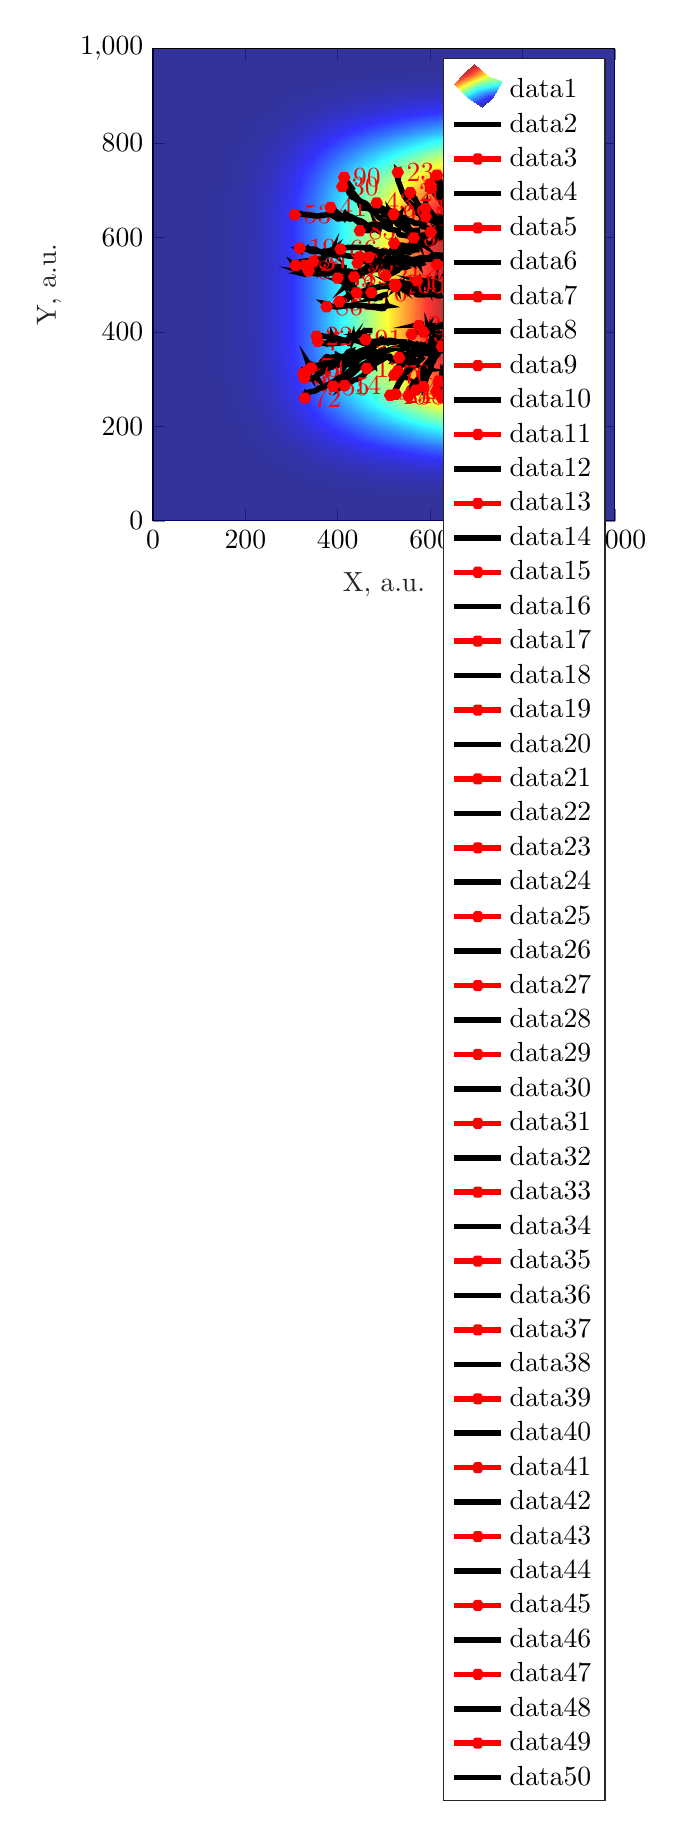 % This file was created by matlab2tikz.
%
\begin{tikzpicture}

\begin{axis}[%
width=5.865cm,
height=6cm,
at={(0cm,0cm)},
scale only axis,
point meta min=0,
point meta max=237.697,
xmin=0,
xmax=1000,
xlabel style={font=\color{white!15!black}},
xlabel={X, a.u.},
ymin=0,
ymax=1000,
ylabel style={font=\color{white!15!black}},
ylabel={Y, a.u.},
axis background/.style={fill=white},
legend style={legend cell align=left, align=left, draw=white!15!black}
]

\addplot[%
surf,
fill opacity=0.8, shader=interp, colormap/jet, mesh/rows=101]
table[row sep=crcr, point meta=\thisrow{c}] {%
%
x	y	c\\
0	0	0\\
0	10	0\\
0	20	0\\
0	30	0\\
0	40	0\\
0	50	0\\
0	60	0\\
0	70	0\\
0	80	0\\
0	90	0\\
0	100	0\\
0	110	0\\
0	120	0\\
0	130	0\\
0	140	0\\
0	150	0\\
0	160	0\\
0	170	0\\
0	180	0\\
0	190	0\\
0	200	0\\
0	210	0\\
0	220	0\\
0	230	0\\
0	240	0\\
0	250	0\\
0	260	0\\
0	270	0\\
0	280	0\\
0	290	0\\
0	300	0\\
0	310	0\\
0	320	0\\
0	330	0\\
0	340	0\\
0	350	0\\
0	360	0\\
0	370	0\\
0	380	0\\
0	390	0\\
0	400	0\\
0	410	0\\
0	420	0\\
0	430	0\\
0	440	0\\
0	450	0\\
0	460	0\\
0	470	0\\
0	480	0\\
0	490	0\\
0	500	0\\
0	510	0\\
0	520	0\\
0	530	0\\
0	540	0\\
0	550	0\\
0	560	0\\
0	570	0\\
0	580	0\\
0	590	0\\
0	600	0\\
0	610	0\\
0	620	0\\
0	630	0\\
0	640	0\\
0	650	0\\
0	660	0\\
0	670	0\\
0	680	0\\
0	690	0\\
0	700	0\\
0	710	0\\
0	720	0\\
0	730	0\\
0	740	0\\
0	750	0\\
0	760	0\\
0	770	0\\
0	780	0\\
0	790	0\\
0	800	0\\
0	810	0\\
0	820	0\\
0	830	0\\
0	840	0\\
0	850	0\\
0	860	0\\
0	870	0\\
0	880	0\\
0	890	0\\
0	900	0\\
0	910	0\\
0	920	0\\
0	930	0\\
0	940	0\\
0	950	0\\
0	960	0\\
0	970	0\\
0	980	0\\
0	990	0\\
0	1000	0\\
10	0	0\\
10	10	3.268e-08\\
10	20	2.614e-07\\
10	30	8.824e-07\\
10	40	2.092e-06\\
10	50	4.085e-06\\
10	60	7.059e-06\\
10	70	1.121e-05\\
10	80	1.673e-05\\
10	90	2.382e-05\\
10	100	3.268e-05\\
10	110	4.35e-05\\
10	120	5.647e-05\\
10	130	7.18e-05\\
10	140	8.967e-05\\
10	150	0.0\\
10	160	0.0\\
10	170	0.0\\
10	180	0.0\\
10	190	0.0\\
10	200	0.0\\
10	210	0.0\\
10	220	0.0\\
10	230	0.0\\
10	240	0.0\\
10	250	0.0\\
10	260	0.0\\
10	270	0.0\\
10	280	0.0\\
10	290	0.0\\
10	300	0.001\\
10	310	0.001\\
10	320	0.001\\
10	330	0.001\\
10	340	0.001\\
10	350	0.001\\
10	360	0.001\\
10	370	0.001\\
10	380	0.001\\
10	390	0.001\\
10	400	0.001\\
10	410	0.001\\
10	420	0.001\\
10	430	0.001\\
10	440	0.001\\
10	450	0.001\\
10	460	0.001\\
10	470	0.001\\
10	480	0.001\\
10	490	0.001\\
10	500	0.001\\
10	510	0.001\\
10	520	0.001\\
10	530	0.001\\
10	540	0.001\\
10	550	0.001\\
10	560	0.001\\
10	570	0.001\\
10	580	0.001\\
10	590	0.001\\
10	600	0.001\\
10	610	0.001\\
10	620	0.001\\
10	630	0.001\\
10	640	0.001\\
10	650	0.001\\
10	660	0.001\\
10	670	0.001\\
10	680	0.001\\
10	690	0.001\\
10	700	0.001\\
10	710	0.0\\
10	720	0.0\\
10	730	0.0\\
10	740	0.0\\
10	750	0.0\\
10	760	0.0\\
10	770	0.0\\
10	780	0.0\\
10	790	0.0\\
10	800	0.0\\
10	810	0.0\\
10	820	0.0\\
10	830	0.0\\
10	840	0.0\\
10	850	0.0\\
10	860	8.967e-05\\
10	870	7.18e-05\\
10	880	5.647e-05\\
10	890	4.35e-05\\
10	900	3.268e-05\\
10	910	2.382e-05\\
10	920	1.673e-05\\
10	930	1.121e-05\\
10	940	7.059e-06\\
10	950	4.085e-06\\
10	960	2.092e-06\\
10	970	8.824e-07\\
10	980	2.614e-07\\
10	990	3.268e-08\\
10	1000	0\\
20	0	0\\
20	10	2.614e-07\\
20	20	2.092e-06\\
20	30	7.059e-06\\
20	40	1.673e-05\\
20	50	3.268e-05\\
20	60	5.647e-05\\
20	70	8.967e-05\\
20	80	0.0\\
20	90	0.0\\
20	100	0.0\\
20	110	0.0\\
20	120	0.0\\
20	130	0.001\\
20	140	0.001\\
20	150	0.001\\
20	160	0.001\\
20	170	0.001\\
20	180	0.001\\
20	190	0.002\\
20	200	0.002\\
20	210	0.002\\
20	220	0.002\\
20	230	0.003\\
20	240	0.003\\
20	250	0.003\\
20	260	0.003\\
20	270	0.004\\
20	280	0.004\\
20	290	0.004\\
20	300	0.004\\
20	310	0.004\\
20	320	0.004\\
20	330	0.004\\
20	340	0.004\\
20	350	0.004\\
20	360	0.004\\
20	370	0.005\\
20	380	0.005\\
20	390	0.005\\
20	400	0.005\\
20	410	0.005\\
20	420	0.005\\
20	430	0.005\\
20	440	0.005\\
20	450	0.005\\
20	460	0.005\\
20	470	0.005\\
20	480	0.005\\
20	490	0.005\\
20	500	0.005\\
20	510	0.005\\
20	520	0.005\\
20	530	0.005\\
20	540	0.005\\
20	550	0.005\\
20	560	0.005\\
20	570	0.005\\
20	580	0.005\\
20	590	0.005\\
20	600	0.005\\
20	610	0.005\\
20	620	0.005\\
20	630	0.005\\
20	640	0.004\\
20	650	0.004\\
20	660	0.004\\
20	670	0.004\\
20	680	0.004\\
20	690	0.004\\
20	700	0.004\\
20	710	0.004\\
20	720	0.004\\
20	730	0.004\\
20	740	0.003\\
20	750	0.003\\
20	760	0.003\\
20	770	0.003\\
20	780	0.002\\
20	790	0.002\\
20	800	0.002\\
20	810	0.002\\
20	820	0.001\\
20	830	0.001\\
20	840	0.001\\
20	850	0.001\\
20	860	0.001\\
20	870	0.001\\
20	880	0.0\\
20	890	0.0\\
20	900	0.0\\
20	910	0.0\\
20	920	0.0\\
20	930	8.967e-05\\
20	940	5.647e-05\\
20	950	3.268e-05\\
20	960	1.673e-05\\
20	970	7.059e-06\\
20	980	2.092e-06\\
20	990	2.614e-07\\
20	1000	0\\
30	0	0\\
30	10	8.824e-07\\
30	20	7.059e-06\\
30	30	2.382e-05\\
30	40	5.647e-05\\
30	50	0.0\\
30	60	0.0\\
30	70	0.0\\
30	80	0.0\\
30	90	0.001\\
30	100	0.001\\
30	110	0.001\\
30	120	0.002\\
30	130	0.002\\
30	140	0.002\\
30	150	0.003\\
30	160	0.004\\
30	170	0.004\\
30	180	0.005\\
30	190	0.006\\
30	200	0.007\\
30	210	0.007\\
30	220	0.008\\
30	230	0.009\\
30	240	0.01\\
30	250	0.011\\
30	260	0.011\\
30	270	0.012\\
30	280	0.013\\
30	290	0.013\\
30	300	0.014\\
30	310	0.014\\
30	320	0.014\\
30	330	0.015\\
30	340	0.015\\
30	350	0.015\\
30	360	0.015\\
30	370	0.015\\
30	380	0.015\\
30	390	0.015\\
30	400	0.015\\
30	410	0.015\\
30	420	0.015\\
30	430	0.015\\
30	440	0.015\\
30	450	0.015\\
30	460	0.015\\
30	470	0.015\\
30	480	0.015\\
30	490	0.015\\
30	500	0.015\\
30	510	0.015\\
30	520	0.015\\
30	530	0.015\\
30	540	0.015\\
30	550	0.015\\
30	560	0.015\\
30	570	0.015\\
30	580	0.015\\
30	590	0.015\\
30	600	0.015\\
30	610	0.015\\
30	620	0.015\\
30	630	0.015\\
30	640	0.015\\
30	650	0.015\\
30	660	0.015\\
30	670	0.015\\
30	680	0.014\\
30	690	0.014\\
30	700	0.014\\
30	710	0.013\\
30	720	0.013\\
30	730	0.012\\
30	740	0.011\\
30	750	0.011\\
30	760	0.01\\
30	770	0.009\\
30	780	0.008\\
30	790	0.007\\
30	800	0.007\\
30	810	0.006\\
30	820	0.005\\
30	830	0.004\\
30	840	0.004\\
30	850	0.003\\
30	860	0.002\\
30	870	0.002\\
30	880	0.002\\
30	890	0.001\\
30	900	0.001\\
30	910	0.001\\
30	920	0.0\\
30	930	0.0\\
30	940	0.0\\
30	950	0.0\\
30	960	5.647e-05\\
30	970	2.382e-05\\
30	980	7.059e-06\\
30	990	8.824e-07\\
30	1000	0\\
40	0	0\\
40	10	2.092e-06\\
40	20	1.673e-05\\
40	30	5.647e-05\\
40	40	0.0\\
40	50	0.0\\
40	60	0.0\\
40	70	0.001\\
40	80	0.001\\
40	90	0.002\\
40	100	0.002\\
40	110	0.003\\
40	120	0.004\\
40	130	0.005\\
40	140	0.006\\
40	150	0.007\\
40	160	0.009\\
40	170	0.01\\
40	180	0.012\\
40	190	0.014\\
40	200	0.016\\
40	210	0.017\\
40	220	0.019\\
40	230	0.021\\
40	240	0.023\\
40	250	0.025\\
40	260	0.027\\
40	270	0.028\\
40	280	0.03\\
40	290	0.031\\
40	300	0.032\\
40	310	0.033\\
40	320	0.034\\
40	330	0.035\\
40	340	0.035\\
40	350	0.036\\
40	360	0.036\\
40	370	0.036\\
40	380	0.036\\
40	390	0.036\\
40	400	0.037\\
40	410	0.037\\
40	420	0.037\\
40	430	0.037\\
40	440	0.037\\
40	450	0.037\\
40	460	0.037\\
40	470	0.037\\
40	480	0.037\\
40	490	0.037\\
40	500	0.037\\
40	510	0.037\\
40	520	0.037\\
40	530	0.037\\
40	540	0.037\\
40	550	0.037\\
40	560	0.037\\
40	570	0.037\\
40	580	0.037\\
40	590	0.037\\
40	600	0.037\\
40	610	0.036\\
40	620	0.036\\
40	630	0.036\\
40	640	0.036\\
40	650	0.036\\
40	660	0.035\\
40	670	0.035\\
40	680	0.034\\
40	690	0.033\\
40	700	0.032\\
40	710	0.031\\
40	720	0.03\\
40	730	0.028\\
40	740	0.027\\
40	750	0.025\\
40	760	0.023\\
40	770	0.021\\
40	780	0.019\\
40	790	0.017\\
40	800	0.016\\
40	810	0.014\\
40	820	0.012\\
40	830	0.01\\
40	840	0.009\\
40	850	0.007\\
40	860	0.006\\
40	870	0.005\\
40	880	0.004\\
40	890	0.003\\
40	900	0.002\\
40	910	0.002\\
40	920	0.001\\
40	930	0.001\\
40	940	0.0\\
40	950	0.0\\
40	960	0.0\\
40	970	5.647e-05\\
40	980	1.673e-05\\
40	990	2.092e-06\\
40	1000	0\\
50	0	0\\
50	10	4.085e-06\\
50	20	3.268e-05\\
50	30	0.0\\
50	40	0.0\\
50	50	0.001\\
50	60	0.001\\
50	70	0.001\\
50	80	0.002\\
50	90	0.003\\
50	100	0.004\\
50	110	0.005\\
50	120	0.007\\
50	130	0.009\\
50	140	0.011\\
50	150	0.014\\
50	160	0.017\\
50	170	0.02\\
50	180	0.023\\
50	190	0.027\\
50	200	0.03\\
50	210	0.034\\
50	220	0.038\\
50	230	0.042\\
50	240	0.045\\
50	250	0.049\\
50	260	0.052\\
50	270	0.055\\
50	280	0.058\\
50	290	0.061\\
50	300	0.063\\
50	310	0.065\\
50	320	0.066\\
50	330	0.068\\
50	340	0.069\\
50	350	0.069\\
50	360	0.07\\
50	370	0.071\\
50	380	0.071\\
50	390	0.071\\
50	400	0.071\\
50	410	0.071\\
50	420	0.071\\
50	430	0.071\\
50	440	0.071\\
50	450	0.071\\
50	460	0.071\\
50	470	0.071\\
50	480	0.071\\
50	490	0.071\\
50	500	0.071\\
50	510	0.071\\
50	520	0.071\\
50	530	0.071\\
50	540	0.071\\
50	550	0.071\\
50	560	0.071\\
50	570	0.071\\
50	580	0.071\\
50	590	0.071\\
50	600	0.071\\
50	610	0.071\\
50	620	0.071\\
50	630	0.071\\
50	640	0.07\\
50	650	0.069\\
50	660	0.069\\
50	670	0.068\\
50	680	0.066\\
50	690	0.065\\
50	700	0.063\\
50	710	0.061\\
50	720	0.058\\
50	730	0.055\\
50	740	0.052\\
50	750	0.049\\
50	760	0.045\\
50	770	0.042\\
50	780	0.038\\
50	790	0.034\\
50	800	0.03\\
50	810	0.027\\
50	820	0.023\\
50	830	0.02\\
50	840	0.017\\
50	850	0.014\\
50	860	0.011\\
50	870	0.009\\
50	880	0.007\\
50	890	0.005\\
50	900	0.004\\
50	910	0.003\\
50	920	0.002\\
50	930	0.001\\
50	940	0.001\\
50	950	0.001\\
50	960	0.0\\
50	970	0.0\\
50	980	3.268e-05\\
50	990	4.085e-06\\
50	1000	0\\
60	0	0\\
60	10	7.059e-06\\
60	20	5.647e-05\\
60	30	0.0\\
60	40	0.0\\
60	50	0.001\\
60	60	0.002\\
60	70	0.002\\
60	80	0.004\\
60	90	0.005\\
60	100	0.007\\
60	110	0.009\\
60	120	0.012\\
60	130	0.016\\
60	140	0.019\\
60	150	0.024\\
60	160	0.029\\
60	170	0.034\\
60	180	0.04\\
60	190	0.046\\
60	200	0.053\\
60	210	0.059\\
60	220	0.065\\
60	230	0.072\\
60	240	0.078\\
60	250	0.084\\
60	260	0.09\\
60	270	0.095\\
60	280	0.1\\
60	290	0.105\\
60	300	0.108\\
60	310	0.112\\
60	320	0.114\\
60	330	0.117\\
60	340	0.119\\
60	350	0.12\\
60	360	0.121\\
60	370	0.122\\
60	380	0.123\\
60	390	0.123\\
60	400	0.123\\
60	410	0.123\\
60	420	0.123\\
60	430	0.123\\
60	440	0.123\\
60	450	0.123\\
60	460	0.123\\
60	470	0.123\\
60	480	0.123\\
60	490	0.123\\
60	500	0.123\\
60	510	0.123\\
60	520	0.123\\
60	530	0.123\\
60	540	0.123\\
60	550	0.123\\
60	560	0.123\\
60	570	0.123\\
60	580	0.123\\
60	590	0.123\\
60	600	0.123\\
60	610	0.123\\
60	620	0.123\\
60	630	0.122\\
60	640	0.121\\
60	650	0.12\\
60	660	0.119\\
60	670	0.117\\
60	680	0.114\\
60	690	0.112\\
60	700	0.108\\
60	710	0.105\\
60	720	0.1\\
60	730	0.095\\
60	740	0.09\\
60	750	0.084\\
60	760	0.078\\
60	770	0.072\\
60	780	0.065\\
60	790	0.059\\
60	800	0.053\\
60	810	0.046\\
60	820	0.04\\
60	830	0.034\\
60	840	0.029\\
60	850	0.024\\
60	860	0.019\\
60	870	0.016\\
60	880	0.012\\
60	890	0.009\\
60	900	0.007\\
60	910	0.005\\
60	920	0.004\\
60	930	0.002\\
60	940	0.002\\
60	950	0.001\\
60	960	0.0\\
60	970	0.0\\
60	980	5.647e-05\\
60	990	7.059e-06\\
60	1000	0\\
70	0	0\\
70	10	1.121e-05\\
70	20	8.967e-05\\
70	30	0.0\\
70	40	0.001\\
70	50	0.001\\
70	60	0.002\\
70	70	0.004\\
70	80	0.006\\
70	90	0.008\\
70	100	0.011\\
70	110	0.015\\
70	120	0.019\\
70	130	0.025\\
70	140	0.031\\
70	150	0.038\\
70	160	0.046\\
70	170	0.054\\
70	180	0.064\\
70	190	0.073\\
70	200	0.083\\
70	210	0.094\\
70	220	0.104\\
70	230	0.114\\
70	240	0.124\\
70	250	0.134\\
70	260	0.143\\
70	270	0.152\\
70	280	0.159\\
70	290	0.166\\
70	300	0.172\\
70	310	0.177\\
70	320	0.182\\
70	330	0.185\\
70	340	0.188\\
70	350	0.191\\
70	360	0.192\\
70	370	0.194\\
70	380	0.195\\
70	390	0.195\\
70	400	0.196\\
70	410	0.196\\
70	420	0.196\\
70	430	0.196\\
70	440	0.196\\
70	450	0.196\\
70	460	0.196\\
70	470	0.196\\
70	480	0.196\\
70	490	0.196\\
70	500	0.196\\
70	510	0.196\\
70	520	0.196\\
70	530	0.196\\
70	540	0.196\\
70	550	0.196\\
70	560	0.196\\
70	570	0.196\\
70	580	0.196\\
70	590	0.196\\
70	600	0.196\\
70	610	0.195\\
70	620	0.195\\
70	630	0.194\\
70	640	0.192\\
70	650	0.191\\
70	660	0.188\\
70	670	0.185\\
70	680	0.182\\
70	690	0.177\\
70	700	0.172\\
70	710	0.166\\
70	720	0.159\\
70	730	0.152\\
70	740	0.143\\
70	750	0.134\\
70	760	0.124\\
70	770	0.114\\
70	780	0.104\\
70	790	0.094\\
70	800	0.083\\
70	810	0.073\\
70	820	0.064\\
70	830	0.054\\
70	840	0.046\\
70	850	0.038\\
70	860	0.031\\
70	870	0.025\\
70	880	0.019\\
70	890	0.015\\
70	900	0.011\\
70	910	0.008\\
70	920	0.006\\
70	930	0.004\\
70	940	0.002\\
70	950	0.001\\
70	960	0.001\\
70	970	0.0\\
70	980	8.967e-05\\
70	990	1.121e-05\\
70	1000	0\\
80	0	0\\
80	10	1.673e-05\\
80	20	0.0\\
80	30	0.0\\
80	40	0.001\\
80	50	0.002\\
80	60	0.004\\
80	70	0.006\\
80	80	0.009\\
80	90	0.012\\
80	100	0.017\\
80	110	0.022\\
80	120	0.029\\
80	130	0.037\\
80	140	0.046\\
80	150	0.056\\
80	160	0.068\\
80	170	0.081\\
80	180	0.095\\
80	190	0.11\\
80	200	0.124\\
80	210	0.14\\
80	220	0.155\\
80	230	0.17\\
80	240	0.185\\
80	250	0.2\\
80	260	0.213\\
80	270	0.226\\
80	280	0.238\\
80	290	0.248\\
80	300	0.257\\
80	310	0.265\\
80	320	0.271\\
80	330	0.277\\
80	340	0.281\\
80	350	0.285\\
80	360	0.287\\
80	370	0.289\\
80	380	0.291\\
80	390	0.292\\
80	400	0.292\\
80	410	0.293\\
80	420	0.293\\
80	430	0.293\\
80	440	0.293\\
80	450	0.293\\
80	460	0.293\\
80	470	0.293\\
80	480	0.293\\
80	490	0.293\\
80	500	0.293\\
80	510	0.293\\
80	520	0.293\\
80	530	0.293\\
80	540	0.293\\
80	550	0.293\\
80	560	0.293\\
80	570	0.293\\
80	580	0.293\\
80	590	0.293\\
80	600	0.292\\
80	610	0.292\\
80	620	0.291\\
80	630	0.289\\
80	640	0.287\\
80	650	0.285\\
80	660	0.281\\
80	670	0.277\\
80	680	0.271\\
80	690	0.265\\
80	700	0.257\\
80	710	0.248\\
80	720	0.238\\
80	730	0.226\\
80	740	0.213\\
80	750	0.2\\
80	760	0.185\\
80	770	0.17\\
80	780	0.155\\
80	790	0.14\\
80	800	0.124\\
80	810	0.11\\
80	820	0.095\\
80	830	0.081\\
80	840	0.068\\
80	850	0.056\\
80	860	0.046\\
80	870	0.037\\
80	880	0.029\\
80	890	0.022\\
80	900	0.017\\
80	910	0.012\\
80	920	0.009\\
80	930	0.006\\
80	940	0.004\\
80	950	0.002\\
80	960	0.001\\
80	970	0.0\\
80	980	0.0\\
80	990	1.673e-05\\
80	1000	0\\
90	0	0\\
90	10	2.382e-05\\
90	20	0.0\\
90	30	0.001\\
90	40	0.002\\
90	50	0.003\\
90	60	0.005\\
90	70	0.008\\
90	80	0.012\\
90	90	0.017\\
90	100	0.024\\
90	110	0.032\\
90	120	0.041\\
90	130	0.052\\
90	140	0.065\\
90	150	0.08\\
90	160	0.097\\
90	170	0.116\\
90	180	0.135\\
90	190	0.156\\
90	200	0.177\\
90	210	0.199\\
90	220	0.221\\
90	230	0.243\\
90	240	0.264\\
90	250	0.284\\
90	260	0.304\\
90	270	0.322\\
90	280	0.339\\
90	290	0.353\\
90	300	0.366\\
90	310	0.377\\
90	320	0.386\\
90	330	0.394\\
90	340	0.4\\
90	350	0.405\\
90	360	0.409\\
90	370	0.412\\
90	380	0.414\\
90	390	0.415\\
90	400	0.416\\
90	410	0.417\\
90	420	0.417\\
90	430	0.417\\
90	440	0.417\\
90	450	0.417\\
90	460	0.417\\
90	470	0.417\\
90	480	0.417\\
90	490	0.417\\
90	500	0.417\\
90	510	0.417\\
90	520	0.417\\
90	530	0.417\\
90	540	0.417\\
90	550	0.417\\
90	560	0.417\\
90	570	0.417\\
90	580	0.417\\
90	590	0.417\\
90	600	0.416\\
90	610	0.415\\
90	620	0.414\\
90	630	0.412\\
90	640	0.409\\
90	650	0.405\\
90	660	0.4\\
90	670	0.394\\
90	680	0.386\\
90	690	0.377\\
90	700	0.366\\
90	710	0.353\\
90	720	0.339\\
90	730	0.322\\
90	740	0.304\\
90	750	0.284\\
90	760	0.264\\
90	770	0.243\\
90	780	0.221\\
90	790	0.199\\
90	800	0.177\\
90	810	0.156\\
90	820	0.135\\
90	830	0.116\\
90	840	0.097\\
90	850	0.08\\
90	860	0.065\\
90	870	0.052\\
90	880	0.041\\
90	890	0.032\\
90	900	0.024\\
90	910	0.017\\
90	920	0.012\\
90	930	0.008\\
90	940	0.005\\
90	950	0.003\\
90	960	0.002\\
90	970	0.001\\
90	980	0.0\\
90	990	2.382e-05\\
90	1000	0\\
100	0	0\\
100	10	3.268e-05\\
100	20	0.0\\
100	30	0.001\\
100	40	0.002\\
100	50	0.004\\
100	60	0.007\\
100	70	0.011\\
100	80	0.017\\
100	90	0.024\\
100	100	0.033\\
100	110	0.043\\
100	120	0.056\\
100	130	0.072\\
100	140	0.09\\
100	150	0.11\\
100	160	0.133\\
100	170	0.159\\
100	180	0.186\\
100	190	0.214\\
100	200	0.243\\
100	210	0.273\\
100	220	0.303\\
100	230	0.333\\
100	240	0.362\\
100	250	0.39\\
100	260	0.417\\
100	270	0.442\\
100	280	0.465\\
100	290	0.485\\
100	300	0.502\\
100	310	0.517\\
100	320	0.53\\
100	330	0.54\\
100	340	0.549\\
100	350	0.556\\
100	360	0.561\\
100	370	0.565\\
100	380	0.568\\
100	390	0.57\\
100	400	0.571\\
100	410	0.571\\
100	420	0.572\\
100	430	0.572\\
100	440	0.572\\
100	450	0.572\\
100	460	0.572\\
100	470	0.572\\
100	480	0.572\\
100	490	0.572\\
100	500	0.572\\
100	510	0.572\\
100	520	0.572\\
100	530	0.572\\
100	540	0.572\\
100	550	0.572\\
100	560	0.572\\
100	570	0.572\\
100	580	0.572\\
100	590	0.571\\
100	600	0.571\\
100	610	0.57\\
100	620	0.568\\
100	630	0.565\\
100	640	0.561\\
100	650	0.556\\
100	660	0.549\\
100	670	0.54\\
100	680	0.53\\
100	690	0.517\\
100	700	0.502\\
100	710	0.485\\
100	720	0.465\\
100	730	0.442\\
100	740	0.417\\
100	750	0.39\\
100	760	0.362\\
100	770	0.333\\
100	780	0.303\\
100	790	0.273\\
100	800	0.243\\
100	810	0.214\\
100	820	0.186\\
100	830	0.159\\
100	840	0.133\\
100	850	0.11\\
100	860	0.09\\
100	870	0.072\\
100	880	0.056\\
100	890	0.043\\
100	900	0.033\\
100	910	0.024\\
100	920	0.017\\
100	930	0.011\\
100	940	0.007\\
100	950	0.004\\
100	960	0.002\\
100	970	0.001\\
100	980	0.0\\
100	990	3.268e-05\\
100	1000	0\\
110	0	0\\
110	10	4.35e-05\\
110	20	0.0\\
110	30	0.001\\
110	40	0.003\\
110	50	0.005\\
110	60	0.009\\
110	70	0.015\\
110	80	0.022\\
110	90	0.032\\
110	100	0.043\\
110	110	0.058\\
110	120	0.075\\
110	130	0.096\\
110	140	0.119\\
110	150	0.147\\
110	160	0.178\\
110	170	0.211\\
110	180	0.247\\
110	190	0.285\\
110	200	0.324\\
110	210	0.363\\
110	220	0.403\\
110	230	0.443\\
110	240	0.482\\
110	250	0.519\\
110	260	0.555\\
110	270	0.588\\
110	280	0.618\\
110	290	0.645\\
110	300	0.668\\
110	310	0.688\\
110	320	0.705\\
110	330	0.719\\
110	340	0.731\\
110	350	0.74\\
110	360	0.747\\
110	370	0.752\\
110	380	0.756\\
110	390	0.758\\
110	400	0.76\\
110	410	0.761\\
110	420	0.761\\
110	430	0.761\\
110	440	0.761\\
110	450	0.761\\
110	460	0.761\\
110	470	0.761\\
110	480	0.761\\
110	490	0.761\\
110	500	0.761\\
110	510	0.761\\
110	520	0.761\\
110	530	0.761\\
110	540	0.761\\
110	550	0.761\\
110	560	0.761\\
110	570	0.761\\
110	580	0.761\\
110	590	0.761\\
110	600	0.76\\
110	610	0.758\\
110	620	0.756\\
110	630	0.752\\
110	640	0.747\\
110	650	0.74\\
110	660	0.731\\
110	670	0.719\\
110	680	0.705\\
110	690	0.688\\
110	700	0.668\\
110	710	0.645\\
110	720	0.618\\
110	730	0.588\\
110	740	0.555\\
110	750	0.519\\
110	760	0.482\\
110	770	0.443\\
110	780	0.403\\
110	790	0.363\\
110	800	0.324\\
110	810	0.285\\
110	820	0.247\\
110	830	0.211\\
110	840	0.178\\
110	850	0.147\\
110	860	0.119\\
110	870	0.096\\
110	880	0.075\\
110	890	0.058\\
110	900	0.043\\
110	910	0.032\\
110	920	0.022\\
110	930	0.015\\
110	940	0.009\\
110	950	0.005\\
110	960	0.003\\
110	970	0.001\\
110	980	0.0\\
110	990	4.35e-05\\
110	1000	0\\
120	0	0\\
120	10	5.647e-05\\
120	20	0.0\\
120	30	0.002\\
120	40	0.004\\
120	50	0.007\\
120	60	0.012\\
120	70	0.019\\
120	80	0.029\\
120	90	0.041\\
120	100	0.056\\
120	110	0.075\\
120	120	0.098\\
120	130	0.124\\
120	140	0.155\\
120	150	0.191\\
120	160	0.23\\
120	170	0.274\\
120	180	0.321\\
120	190	0.37\\
120	200	0.42\\
120	210	0.472\\
120	220	0.524\\
120	230	0.575\\
120	240	0.625\\
120	250	0.674\\
120	260	0.72\\
120	270	0.763\\
120	280	0.803\\
120	290	0.838\\
120	300	0.868\\
120	310	0.894\\
120	320	0.916\\
120	330	0.934\\
120	340	0.949\\
120	350	0.96\\
120	360	0.97\\
120	370	0.976\\
120	380	0.981\\
120	390	0.985\\
120	400	0.987\\
120	410	0.987\\
120	420	0.988\\
120	430	0.988\\
120	440	0.988\\
120	450	0.988\\
120	460	0.988\\
120	470	0.988\\
120	480	0.988\\
120	490	0.988\\
120	500	0.988\\
120	510	0.988\\
120	520	0.988\\
120	530	0.988\\
120	540	0.988\\
120	550	0.988\\
120	560	0.988\\
120	570	0.988\\
120	580	0.988\\
120	590	0.987\\
120	600	0.987\\
120	610	0.985\\
120	620	0.981\\
120	630	0.976\\
120	640	0.97\\
120	650	0.96\\
120	660	0.949\\
120	670	0.934\\
120	680	0.916\\
120	690	0.894\\
120	700	0.868\\
120	710	0.838\\
120	720	0.803\\
120	730	0.763\\
120	740	0.72\\
120	750	0.674\\
120	760	0.625\\
120	770	0.575\\
120	780	0.524\\
120	790	0.472\\
120	800	0.42\\
120	810	0.37\\
120	820	0.321\\
120	830	0.274\\
120	840	0.23\\
120	850	0.191\\
120	860	0.155\\
120	870	0.124\\
120	880	0.098\\
120	890	0.075\\
120	900	0.056\\
120	910	0.041\\
120	920	0.029\\
120	930	0.019\\
120	940	0.012\\
120	950	0.007\\
120	960	0.004\\
120	970	0.002\\
120	980	0.0\\
120	990	5.647e-05\\
120	1000	0\\
130	0	0\\
130	10	7.18e-05\\
130	20	0.001\\
130	30	0.002\\
130	40	0.005\\
130	50	0.009\\
130	60	0.016\\
130	70	0.025\\
130	80	0.037\\
130	90	0.052\\
130	100	0.072\\
130	110	0.096\\
130	120	0.124\\
130	130	0.158\\
130	140	0.197\\
130	150	0.242\\
130	160	0.293\\
130	170	0.348\\
130	180	0.408\\
130	190	0.47\\
130	200	0.534\\
130	210	0.6\\
130	220	0.666\\
130	230	0.731\\
130	240	0.795\\
130	250	0.857\\
130	260	0.916\\
130	270	0.971\\
130	280	1.021\\
130	290	1.065\\
130	300	1.103\\
130	310	1.136\\
130	320	1.164\\
130	330	1.187\\
130	340	1.206\\
130	350	1.221\\
130	360	1.233\\
130	370	1.242\\
130	380	1.248\\
130	390	1.252\\
130	400	1.254\\
130	410	1.255\\
130	420	1.256\\
130	430	1.256\\
130	440	1.256\\
130	450	1.256\\
130	460	1.256\\
130	470	1.256\\
130	480	1.256\\
130	490	1.256\\
130	500	1.256\\
130	510	1.256\\
130	520	1.256\\
130	530	1.256\\
130	540	1.256\\
130	550	1.256\\
130	560	1.256\\
130	570	1.256\\
130	580	1.256\\
130	590	1.255\\
130	600	1.254\\
130	610	1.252\\
130	620	1.248\\
130	630	1.242\\
130	640	1.233\\
130	650	1.221\\
130	660	1.206\\
130	670	1.187\\
130	680	1.164\\
130	690	1.136\\
130	700	1.103\\
130	710	1.065\\
130	720	1.021\\
130	730	0.971\\
130	740	0.916\\
130	750	0.857\\
130	760	0.795\\
130	770	0.731\\
130	780	0.666\\
130	790	0.6\\
130	800	0.534\\
130	810	0.47\\
130	820	0.408\\
130	830	0.348\\
130	840	0.293\\
130	850	0.242\\
130	860	0.197\\
130	870	0.158\\
130	880	0.124\\
130	890	0.096\\
130	900	0.072\\
130	910	0.052\\
130	920	0.037\\
130	930	0.025\\
130	940	0.016\\
130	950	0.009\\
130	960	0.005\\
130	970	0.002\\
130	980	0.001\\
130	990	7.18e-05\\
130	1000	0\\
140	0	0\\
140	10	8.967e-05\\
140	20	0.001\\
140	30	0.002\\
140	40	0.006\\
140	50	0.011\\
140	60	0.019\\
140	70	0.031\\
140	80	0.046\\
140	90	0.065\\
140	100	0.09\\
140	110	0.119\\
140	120	0.155\\
140	130	0.197\\
140	140	0.246\\
140	150	0.303\\
140	160	0.366\\
140	170	0.435\\
140	180	0.509\\
140	190	0.587\\
140	200	0.667\\
140	210	0.749\\
140	220	0.831\\
140	230	0.913\\
140	240	0.993\\
140	250	1.07\\
140	260	1.144\\
140	270	1.212\\
140	280	1.275\\
140	290	1.33\\
140	300	1.378\\
140	310	1.419\\
140	320	1.454\\
140	330	1.483\\
140	340	1.506\\
140	350	1.525\\
140	360	1.54\\
140	370	1.551\\
140	380	1.558\\
140	390	1.564\\
140	400	1.567\\
140	410	1.568\\
140	420	1.569\\
140	430	1.569\\
140	440	1.569\\
140	450	1.569\\
140	460	1.569\\
140	470	1.569\\
140	480	1.569\\
140	490	1.569\\
140	500	1.569\\
140	510	1.569\\
140	520	1.569\\
140	530	1.569\\
140	540	1.569\\
140	550	1.569\\
140	560	1.569\\
140	570	1.569\\
140	580	1.569\\
140	590	1.568\\
140	600	1.567\\
140	610	1.564\\
140	620	1.558\\
140	630	1.551\\
140	640	1.54\\
140	650	1.525\\
140	660	1.506\\
140	670	1.483\\
140	680	1.454\\
140	690	1.419\\
140	700	1.378\\
140	710	1.33\\
140	720	1.275\\
140	730	1.212\\
140	740	1.144\\
140	750	1.07\\
140	760	0.993\\
140	770	0.913\\
140	780	0.831\\
140	790	0.749\\
140	800	0.667\\
140	810	0.587\\
140	820	0.509\\
140	830	0.435\\
140	840	0.366\\
140	850	0.303\\
140	860	0.246\\
140	870	0.197\\
140	880	0.155\\
140	890	0.119\\
140	900	0.09\\
140	910	0.065\\
140	920	0.046\\
140	930	0.031\\
140	940	0.019\\
140	950	0.011\\
140	960	0.006\\
140	970	0.002\\
140	980	0.001\\
140	990	8.967e-05\\
140	1000	0\\
150	0	0\\
150	10	0.0\\
150	20	0.001\\
150	30	0.003\\
150	40	0.007\\
150	50	0.014\\
150	60	0.024\\
150	70	0.038\\
150	80	0.057\\
150	90	0.08\\
150	100	0.11\\
150	110	0.147\\
150	120	0.191\\
150	130	0.242\\
150	140	0.303\\
150	150	0.372\\
150	160	0.45\\
150	170	0.536\\
150	180	0.627\\
150	190	0.722\\
150	200	0.821\\
150	210	0.922\\
150	220	1.023\\
150	230	1.124\\
150	240	1.222\\
150	250	1.317\\
150	260	1.408\\
150	270	1.492\\
150	280	1.569\\
150	290	1.637\\
150	300	1.696\\
150	310	1.747\\
150	320	1.789\\
150	330	1.825\\
150	340	1.854\\
150	350	1.877\\
150	360	1.895\\
150	370	1.908\\
150	380	1.918\\
150	390	1.924\\
150	400	1.928\\
150	410	1.93\\
150	420	1.931\\
150	430	1.931\\
150	440	1.931\\
150	450	1.931\\
150	460	1.931\\
150	470	1.931\\
150	480	1.931\\
150	490	1.931\\
150	500	1.931\\
150	510	1.931\\
150	520	1.931\\
150	530	1.931\\
150	540	1.931\\
150	550	1.931\\
150	560	1.931\\
150	570	1.931\\
150	580	1.931\\
150	590	1.93\\
150	600	1.928\\
150	610	1.924\\
150	620	1.918\\
150	630	1.908\\
150	640	1.895\\
150	650	1.877\\
150	660	1.854\\
150	670	1.825\\
150	680	1.789\\
150	690	1.747\\
150	700	1.696\\
150	710	1.637\\
150	720	1.569\\
150	730	1.492\\
150	740	1.408\\
150	750	1.317\\
150	760	1.222\\
150	770	1.124\\
150	780	1.023\\
150	790	0.922\\
150	800	0.821\\
150	810	0.722\\
150	820	0.627\\
150	830	0.536\\
150	840	0.45\\
150	850	0.372\\
150	860	0.303\\
150	870	0.242\\
150	880	0.191\\
150	890	0.147\\
150	900	0.11\\
150	910	0.08\\
150	920	0.057\\
150	930	0.038\\
150	940	0.024\\
150	950	0.014\\
150	960	0.007\\
150	970	0.003\\
150	980	0.001\\
150	990	0.0\\
150	1000	0\\
160	0	0\\
160	10	0.0\\
160	20	0.001\\
160	30	0.004\\
160	40	0.009\\
160	50	0.017\\
160	60	0.029\\
160	70	0.046\\
160	80	0.069\\
160	90	0.098\\
160	100	0.135\\
160	110	0.179\\
160	120	0.233\\
160	130	0.296\\
160	140	0.37\\
160	150	0.455\\
160	160	0.55\\
160	170	0.654\\
160	180	0.766\\
160	190	0.883\\
160	200	1.003\\
160	210	1.126\\
160	220	1.25\\
160	230	1.373\\
160	240	1.493\\
160	250	1.609\\
160	260	1.72\\
160	270	1.823\\
160	280	1.917\\
160	290	2.0\\
160	300	2.072\\
160	310	2.134\\
160	320	2.186\\
160	330	2.23\\
160	340	2.265\\
160	350	2.293\\
160	360	2.315\\
160	370	2.332\\
160	380	2.343\\
160	390	2.351\\
160	400	2.356\\
160	410	2.358\\
160	420	2.359\\
160	430	2.359\\
160	440	2.359\\
160	450	2.359\\
160	460	2.359\\
160	470	2.359\\
160	480	2.359\\
160	490	2.359\\
160	500	2.359\\
160	510	2.359\\
160	520	2.359\\
160	530	2.359\\
160	540	2.359\\
160	550	2.359\\
160	560	2.359\\
160	570	2.359\\
160	580	2.359\\
160	590	2.358\\
160	600	2.356\\
160	610	2.351\\
160	620	2.343\\
160	630	2.332\\
160	640	2.315\\
160	650	2.293\\
160	660	2.265\\
160	670	2.23\\
160	680	2.186\\
160	690	2.134\\
160	700	2.072\\
160	710	2.0\\
160	720	1.917\\
160	730	1.823\\
160	740	1.72\\
160	750	1.609\\
160	760	1.493\\
160	770	1.373\\
160	780	1.25\\
160	790	1.126\\
160	800	1.003\\
160	810	0.883\\
160	820	0.766\\
160	830	0.654\\
160	840	0.55\\
160	850	0.455\\
160	860	0.37\\
160	870	0.296\\
160	880	0.233\\
160	890	0.179\\
160	900	0.135\\
160	910	0.098\\
160	920	0.069\\
160	930	0.046\\
160	940	0.029\\
160	950	0.017\\
160	960	0.009\\
160	970	0.004\\
160	980	0.001\\
160	990	0.0\\
160	1000	0\\
170	0	0\\
170	10	0.0\\
170	20	0.001\\
170	30	0.004\\
170	40	0.011\\
170	50	0.021\\
170	60	0.036\\
170	70	0.056\\
170	80	0.084\\
170	90	0.12\\
170	100	0.164\\
170	110	0.219\\
170	120	0.284\\
170	130	0.361\\
170	140	0.451\\
170	150	0.555\\
170	160	0.671\\
170	170	0.798\\
170	180	0.934\\
170	190	1.076\\
170	200	1.224\\
170	210	1.374\\
170	220	1.525\\
170	230	1.675\\
170	240	1.821\\
170	250	1.963\\
170	260	2.098\\
170	270	2.223\\
170	280	2.338\\
170	290	2.44\\
170	300	2.528\\
170	310	2.603\\
170	320	2.667\\
170	330	2.72\\
170	340	2.763\\
170	350	2.797\\
170	360	2.824\\
170	370	2.844\\
170	380	2.858\\
170	390	2.868\\
170	400	2.873\\
170	410	2.876\\
170	420	2.877\\
170	430	2.877\\
170	440	2.877\\
170	450	2.877\\
170	460	2.877\\
170	470	2.877\\
170	480	2.877\\
170	490	2.877\\
170	500	2.877\\
170	510	2.877\\
170	520	2.877\\
170	530	2.877\\
170	540	2.877\\
170	550	2.877\\
170	560	2.877\\
170	570	2.877\\
170	580	2.877\\
170	590	2.876\\
170	600	2.873\\
170	610	2.868\\
170	620	2.858\\
170	630	2.844\\
170	640	2.824\\
170	650	2.797\\
170	660	2.763\\
170	670	2.72\\
170	680	2.667\\
170	690	2.603\\
170	700	2.528\\
170	710	2.44\\
170	720	2.338\\
170	730	2.223\\
170	740	2.098\\
170	750	1.963\\
170	760	1.821\\
170	770	1.675\\
170	780	1.525\\
170	790	1.374\\
170	800	1.224\\
170	810	1.076\\
170	820	0.934\\
170	830	0.798\\
170	840	0.671\\
170	850	0.555\\
170	860	0.451\\
170	870	0.361\\
170	880	0.284\\
170	890	0.219\\
170	900	0.164\\
170	910	0.12\\
170	920	0.084\\
170	930	0.056\\
170	940	0.036\\
170	950	0.021\\
170	960	0.011\\
170	970	0.004\\
170	980	0.001\\
170	990	0.0\\
170	1000	0\\
180	0	0\\
180	10	0.0\\
180	20	0.002\\
180	30	0.005\\
180	40	0.013\\
180	50	0.025\\
180	60	0.043\\
180	70	0.069\\
180	80	0.103\\
180	90	0.146\\
180	100	0.201\\
180	110	0.267\\
180	120	0.347\\
180	130	0.441\\
180	140	0.551\\
180	150	0.677\\
180	160	0.819\\
180	170	0.974\\
180	180	1.139\\
180	190	1.313\\
180	200	1.493\\
180	210	1.676\\
180	220	1.86\\
180	230	2.043\\
180	240	2.222\\
180	250	2.395\\
180	260	2.559\\
180	270	2.712\\
180	280	2.852\\
180	290	2.976\\
180	300	3.083\\
180	310	3.175\\
180	320	3.253\\
180	330	3.318\\
180	340	3.37\\
180	350	3.412\\
180	360	3.445\\
180	370	3.469\\
180	380	3.487\\
180	390	3.498\\
180	400	3.505\\
180	410	3.508\\
180	420	3.51\\
180	430	3.51\\
180	440	3.51\\
180	450	3.51\\
180	460	3.51\\
180	470	3.51\\
180	480	3.51\\
180	490	3.51\\
180	500	3.51\\
180	510	3.51\\
180	520	3.51\\
180	530	3.51\\
180	540	3.51\\
180	550	3.51\\
180	560	3.51\\
180	570	3.51\\
180	580	3.51\\
180	590	3.508\\
180	600	3.505\\
180	610	3.498\\
180	620	3.487\\
180	630	3.469\\
180	640	3.445\\
180	650	3.412\\
180	660	3.37\\
180	670	3.318\\
180	680	3.253\\
180	690	3.175\\
180	700	3.083\\
180	710	2.976\\
180	720	2.852\\
180	730	2.712\\
180	740	2.559\\
180	750	2.395\\
180	760	2.222\\
180	770	2.043\\
180	780	1.86\\
180	790	1.676\\
180	800	1.493\\
180	810	1.313\\
180	820	1.139\\
180	830	0.974\\
180	840	0.819\\
180	850	0.677\\
180	860	0.551\\
180	870	0.441\\
180	880	0.347\\
180	890	0.267\\
180	900	0.201\\
180	910	0.146\\
180	920	0.103\\
180	930	0.069\\
180	940	0.043\\
180	950	0.025\\
180	960	0.013\\
180	970	0.005\\
180	980	0.002\\
180	990	0.0\\
180	1000	0\\
190	0	0\\
190	10	0.0\\
190	20	0.002\\
190	30	0.007\\
190	40	0.016\\
190	50	0.031\\
190	60	0.053\\
190	70	0.084\\
190	80	0.125\\
190	90	0.178\\
190	100	0.245\\
190	110	0.326\\
190	120	0.423\\
190	130	0.538\\
190	140	0.671\\
190	150	0.826\\
190	160	0.999\\
190	170	1.188\\
190	180	1.389\\
190	190	1.601\\
190	200	1.821\\
190	210	2.044\\
190	220	2.269\\
190	230	2.491\\
190	240	2.71\\
190	250	2.921\\
190	260	3.121\\
190	270	3.308\\
190	280	3.478\\
190	290	3.629\\
190	300	3.76\\
190	310	3.873\\
190	320	3.967\\
190	330	4.046\\
190	340	4.11\\
190	350	4.162\\
190	360	4.202\\
190	370	4.231\\
190	380	4.252\\
190	390	4.266\\
190	400	4.275\\
190	410	4.279\\
190	420	4.28\\
190	430	4.28\\
190	440	4.28\\
190	450	4.28\\
190	460	4.28\\
190	470	4.28\\
190	480	4.28\\
190	490	4.28\\
190	500	4.28\\
190	510	4.28\\
190	520	4.28\\
190	530	4.28\\
190	540	4.28\\
190	550	4.28\\
190	560	4.28\\
190	570	4.28\\
190	580	4.28\\
190	590	4.279\\
190	600	4.275\\
190	610	4.266\\
190	620	4.252\\
190	630	4.231\\
190	640	4.202\\
190	650	4.162\\
190	660	4.11\\
190	670	4.046\\
190	680	3.967\\
190	690	3.873\\
190	700	3.76\\
190	710	3.629\\
190	720	3.478\\
190	730	3.308\\
190	740	3.121\\
190	750	2.921\\
190	760	2.71\\
190	770	2.491\\
190	780	2.269\\
190	790	2.044\\
190	800	1.821\\
190	810	1.601\\
190	820	1.389\\
190	830	1.188\\
190	840	0.999\\
190	850	0.826\\
190	860	0.671\\
190	870	0.538\\
190	880	0.423\\
190	890	0.326\\
190	900	0.245\\
190	910	0.178\\
190	920	0.125\\
190	930	0.084\\
190	940	0.053\\
190	950	0.031\\
190	960	0.016\\
190	970	0.007\\
190	980	0.002\\
190	990	0.0\\
190	1000	0\\
200	0	0\\
200	10	0.0\\
200	20	0.002\\
200	30	0.008\\
200	40	0.019\\
200	50	0.037\\
200	60	0.064\\
200	70	0.102\\
200	80	0.153\\
200	90	0.217\\
200	100	0.298\\
200	110	0.397\\
200	120	0.515\\
200	130	0.655\\
200	140	0.818\\
200	150	1.006\\
200	160	1.216\\
200	170	1.446\\
200	180	1.692\\
200	190	1.951\\
200	200	2.217\\
200	210	2.489\\
200	220	2.763\\
200	230	3.034\\
200	240	3.3\\
200	250	3.557\\
200	260	3.801\\
200	270	4.028\\
200	280	4.236\\
200	290	4.42\\
200	300	4.58\\
200	310	4.717\\
200	320	4.832\\
200	330	4.928\\
200	340	5.006\\
200	350	5.069\\
200	360	5.117\\
200	370	5.153\\
200	380	5.179\\
200	390	5.196\\
200	400	5.206\\
200	410	5.211\\
200	420	5.213\\
200	430	5.213\\
200	440	5.213\\
200	450	5.213\\
200	460	5.213\\
200	470	5.213\\
200	480	5.213\\
200	490	5.213\\
200	500	5.213\\
200	510	5.213\\
200	520	5.213\\
200	530	5.213\\
200	540	5.213\\
200	550	5.213\\
200	560	5.213\\
200	570	5.213\\
200	580	5.213\\
200	590	5.211\\
200	600	5.206\\
200	610	5.196\\
200	620	5.179\\
200	630	5.153\\
200	640	5.117\\
200	650	5.069\\
200	660	5.006\\
200	670	4.928\\
200	680	4.832\\
200	690	4.717\\
200	700	4.58\\
200	710	4.42\\
200	720	4.236\\
200	730	4.028\\
200	740	3.801\\
200	750	3.557\\
200	760	3.3\\
200	770	3.034\\
200	780	2.763\\
200	790	2.489\\
200	800	2.217\\
200	810	1.951\\
200	820	1.692\\
200	830	1.446\\
200	840	1.216\\
200	850	1.006\\
200	860	0.818\\
200	870	0.655\\
200	880	0.515\\
200	890	0.397\\
200	900	0.298\\
200	910	0.217\\
200	920	0.153\\
200	930	0.102\\
200	940	0.064\\
200	950	0.037\\
200	960	0.019\\
200	970	0.008\\
200	980	0.002\\
200	990	0.0\\
200	1000	0\\
210	0	0\\
210	10	0.0\\
210	20	0.003\\
210	30	0.01\\
210	40	0.023\\
210	50	0.045\\
210	60	0.078\\
210	70	0.124\\
210	80	0.185\\
210	90	0.264\\
210	100	0.362\\
210	110	0.482\\
210	120	0.626\\
210	130	0.795\\
210	140	0.993\\
210	150	1.221\\
210	160	1.477\\
210	170	1.757\\
210	180	2.056\\
210	190	2.369\\
210	200	2.693\\
210	210	3.024\\
210	220	3.356\\
210	230	3.686\\
210	240	4.009\\
210	250	4.321\\
210	260	4.617\\
210	270	4.893\\
210	280	5.145\\
210	290	5.369\\
210	300	5.563\\
210	310	5.729\\
210	320	5.869\\
210	330	5.986\\
210	340	6.081\\
210	350	6.157\\
210	360	6.216\\
210	370	6.26\\
210	380	6.291\\
210	390	6.312\\
210	400	6.324\\
210	410	6.33\\
210	420	6.332\\
210	430	6.332\\
210	440	6.332\\
210	450	6.332\\
210	460	6.332\\
210	470	6.332\\
210	480	6.332\\
210	490	6.332\\
210	500	6.332\\
210	510	6.332\\
210	520	6.332\\
210	530	6.332\\
210	540	6.332\\
210	550	6.332\\
210	560	6.332\\
210	570	6.332\\
210	580	6.332\\
210	590	6.33\\
210	600	6.324\\
210	610	6.312\\
210	620	6.291\\
210	630	6.26\\
210	640	6.216\\
210	650	6.157\\
210	660	6.081\\
210	670	5.986\\
210	680	5.869\\
210	690	5.729\\
210	700	5.563\\
210	710	5.369\\
210	720	5.145\\
210	730	4.893\\
210	740	4.617\\
210	750	4.321\\
210	760	4.009\\
210	770	3.686\\
210	780	3.356\\
210	790	3.024\\
210	800	2.693\\
210	810	2.369\\
210	820	2.056\\
210	830	1.757\\
210	840	1.477\\
210	850	1.221\\
210	860	0.993\\
210	870	0.795\\
210	880	0.626\\
210	890	0.482\\
210	900	0.362\\
210	910	0.264\\
210	920	0.185\\
210	930	0.124\\
210	940	0.078\\
210	950	0.045\\
210	960	0.023\\
210	970	0.01\\
210	980	0.003\\
210	990	0.0\\
210	1000	0\\
220	0	0\\
220	10	0.0\\
220	20	0.004\\
220	30	0.012\\
220	40	0.028\\
220	50	0.055\\
220	60	0.095\\
220	70	0.15\\
220	80	0.224\\
220	90	0.319\\
220	100	0.438\\
220	110	0.583\\
220	120	0.757\\
220	130	0.962\\
220	140	1.202\\
220	150	1.478\\
220	160	1.787\\
220	170	2.126\\
220	180	2.487\\
220	190	2.867\\
220	200	3.259\\
220	210	3.659\\
220	220	4.061\\
220	230	4.46\\
220	240	4.85\\
220	250	5.228\\
220	260	5.586\\
220	270	5.92\\
220	280	6.226\\
220	290	6.496\\
220	300	6.731\\
220	310	6.932\\
220	320	7.101\\
220	330	7.242\\
220	340	7.357\\
220	350	7.449\\
220	360	7.521\\
220	370	7.574\\
220	380	7.612\\
220	390	7.637\\
220	400	7.652\\
220	410	7.659\\
220	420	7.661\\
220	430	7.662\\
220	440	7.662\\
220	450	7.662\\
220	460	7.662\\
220	470	7.662\\
220	480	7.662\\
220	490	7.662\\
220	500	7.662\\
220	510	7.662\\
220	520	7.662\\
220	530	7.662\\
220	540	7.662\\
220	550	7.662\\
220	560	7.662\\
220	570	7.662\\
220	580	7.661\\
220	590	7.659\\
220	600	7.652\\
220	610	7.637\\
220	620	7.612\\
220	630	7.574\\
220	640	7.521\\
220	650	7.449\\
220	660	7.357\\
220	670	7.242\\
220	680	7.101\\
220	690	6.932\\
220	700	6.731\\
220	710	6.496\\
220	720	6.226\\
220	730	5.92\\
220	740	5.586\\
220	750	5.228\\
220	760	4.85\\
220	770	4.46\\
220	780	4.061\\
220	790	3.659\\
220	800	3.259\\
220	810	2.867\\
220	820	2.487\\
220	830	2.126\\
220	840	1.787\\
220	850	1.478\\
220	860	1.202\\
220	870	0.962\\
220	880	0.757\\
220	890	0.583\\
220	900	0.438\\
220	910	0.319\\
220	920	0.224\\
220	930	0.15\\
220	940	0.095\\
220	950	0.055\\
220	960	0.028\\
220	970	0.012\\
220	980	0.004\\
220	990	0.0\\
220	1000	0\\
230	0	0\\
230	10	0.001\\
230	20	0.004\\
230	30	0.014\\
230	40	0.034\\
230	50	0.066\\
230	60	0.114\\
230	70	0.181\\
230	80	0.27\\
230	90	0.384\\
230	100	0.527\\
230	110	0.702\\
230	120	0.911\\
230	130	1.159\\
230	140	1.447\\
230	150	1.779\\
230	160	2.152\\
230	170	2.559\\
230	180	2.995\\
230	190	3.452\\
230	200	3.924\\
230	210	4.405\\
230	220	4.889\\
230	230	5.37\\
230	240	5.84\\
230	250	6.294\\
230	260	6.726\\
230	270	7.129\\
230	280	7.496\\
230	290	7.822\\
230	300	8.104\\
230	310	8.346\\
230	320	8.55\\
230	330	8.72\\
230	340	8.859\\
230	350	8.969\\
230	360	9.055\\
230	370	9.119\\
230	380	9.165\\
230	390	9.195\\
230	400	9.213\\
230	410	9.222\\
230	420	9.225\\
230	430	9.225\\
230	440	9.225\\
230	450	9.225\\
230	460	9.225\\
230	470	9.225\\
230	480	9.225\\
230	490	9.225\\
230	500	9.225\\
230	510	9.225\\
230	520	9.225\\
230	530	9.225\\
230	540	9.225\\
230	550	9.225\\
230	560	9.225\\
230	570	9.225\\
230	580	9.225\\
230	590	9.222\\
230	600	9.213\\
230	610	9.195\\
230	620	9.165\\
230	630	9.119\\
230	640	9.055\\
230	650	8.969\\
230	660	8.859\\
230	670	8.72\\
230	680	8.55\\
230	690	8.346\\
230	700	8.104\\
230	710	7.822\\
230	720	7.496\\
230	730	7.129\\
230	740	6.726\\
230	750	6.294\\
230	760	5.84\\
230	770	5.37\\
230	780	4.889\\
230	790	4.405\\
230	800	3.924\\
230	810	3.452\\
230	820	2.995\\
230	830	2.559\\
230	840	2.152\\
230	850	1.779\\
230	860	1.447\\
230	870	1.159\\
230	880	0.911\\
230	890	0.702\\
230	900	0.527\\
230	910	0.384\\
230	920	0.27\\
230	930	0.181\\
230	940	0.114\\
230	950	0.066\\
230	960	0.034\\
230	970	0.014\\
230	980	0.004\\
230	990	0.001\\
230	1000	0\\
240	0	0\\
240	10	0.001\\
240	20	0.005\\
240	30	0.017\\
240	40	0.04\\
240	50	0.079\\
240	60	0.136\\
240	70	0.217\\
240	80	0.323\\
240	90	0.46\\
240	100	0.632\\
240	110	0.841\\
240	120	1.091\\
240	130	1.387\\
240	140	1.733\\
240	150	2.131\\
240	160	2.577\\
240	170	3.065\\
240	180	3.586\\
240	190	4.133\\
240	200	4.699\\
240	210	5.275\\
240	220	5.855\\
240	230	6.43\\
240	240	6.993\\
240	250	7.537\\
240	260	8.054\\
240	270	8.536\\
240	280	8.976\\
240	290	9.367\\
240	300	9.705\\
240	310	9.994\\
240	320	10.239\\
240	330	10.442\\
240	340	10.608\\
240	350	10.741\\
240	360	10.843\\
240	370	10.92\\
240	380	10.975\\
240	390	11.011\\
240	400	11.032\\
240	410	11.043\\
240	420	11.047\\
240	430	11.047\\
240	440	11.047\\
240	450	11.047\\
240	460	11.047\\
240	470	11.047\\
240	480	11.047\\
240	490	11.047\\
240	500	11.047\\
240	510	11.047\\
240	520	11.047\\
240	530	11.047\\
240	540	11.047\\
240	550	11.047\\
240	560	11.047\\
240	570	11.047\\
240	580	11.047\\
240	590	11.043\\
240	600	11.032\\
240	610	11.011\\
240	620	10.975\\
240	630	10.92\\
240	640	10.843\\
240	650	10.741\\
240	660	10.608\\
240	670	10.442\\
240	680	10.239\\
240	690	9.994\\
240	700	9.705\\
240	710	9.367\\
240	720	8.976\\
240	730	8.536\\
240	740	8.054\\
240	750	7.537\\
240	760	6.993\\
240	770	6.43\\
240	780	5.855\\
240	790	5.275\\
240	800	4.699\\
240	810	4.133\\
240	820	3.586\\
240	830	3.065\\
240	840	2.577\\
240	850	2.131\\
240	860	1.733\\
240	870	1.387\\
240	880	1.091\\
240	890	0.841\\
240	900	0.632\\
240	910	0.46\\
240	920	0.323\\
240	930	0.217\\
240	940	0.136\\
240	950	0.079\\
240	960	0.04\\
240	970	0.017\\
240	980	0.005\\
240	990	0.001\\
240	1000	0\\
250	0	0\\
250	10	0.001\\
250	20	0.006\\
250	30	0.02\\
250	40	0.048\\
250	50	0.094\\
250	60	0.162\\
250	70	0.258\\
250	80	0.385\\
250	90	0.548\\
250	100	0.752\\
250	110	1.001\\
250	120	1.299\\
250	130	1.652\\
250	140	2.063\\
250	150	2.537\\
250	160	3.068\\
250	170	3.648\\
250	180	4.269\\
250	190	4.92\\
250	200	5.594\\
250	210	6.28\\
250	220	6.97\\
250	230	7.655\\
250	240	8.325\\
250	250	8.973\\
250	260	9.588\\
250	270	10.162\\
250	280	10.686\\
250	290	11.151\\
250	300	11.553\\
250	310	11.898\\
250	320	12.189\\
250	330	12.431\\
250	340	12.629\\
250	350	12.786\\
250	360	12.909\\
250	370	13.0\\
250	380	13.065\\
250	390	13.108\\
250	400	13.134\\
250	410	13.146\\
250	420	13.151\\
250	430	13.151\\
250	440	13.151\\
250	450	13.151\\
250	460	13.151\\
250	470	13.151\\
250	480	13.151\\
250	490	13.151\\
250	500	13.151\\
250	510	13.151\\
250	520	13.151\\
250	530	13.151\\
250	540	13.151\\
250	550	13.151\\
250	560	13.151\\
250	570	13.151\\
250	580	13.151\\
250	590	13.146\\
250	600	13.134\\
250	610	13.108\\
250	620	13.065\\
250	630	13.0\\
250	640	12.909\\
250	650	12.786\\
250	660	12.629\\
250	670	12.431\\
250	680	12.189\\
250	690	11.898\\
250	700	11.553\\
250	710	11.151\\
250	720	10.686\\
250	730	10.162\\
250	740	9.588\\
250	750	8.973\\
250	760	8.325\\
250	770	7.655\\
250	780	6.97\\
250	790	6.28\\
250	800	5.594\\
250	810	4.92\\
250	820	4.269\\
250	830	3.648\\
250	840	3.068\\
250	850	2.537\\
250	860	2.063\\
250	870	1.652\\
250	880	1.299\\
250	890	1.001\\
250	900	0.752\\
250	910	0.548\\
250	920	0.385\\
250	930	0.258\\
250	940	0.162\\
250	950	0.094\\
250	960	0.048\\
250	970	0.02\\
250	980	0.006\\
250	990	0.001\\
250	1000	0\\
260	0	0\\
260	10	0.001\\
260	20	0.007\\
260	30	0.024\\
260	40	0.057\\
260	50	0.111\\
260	60	0.192\\
260	70	0.305\\
260	80	0.455\\
260	90	0.649\\
260	100	0.89\\
260	110	1.184\\
260	120	1.537\\
260	130	1.954\\
260	140	2.441\\
260	150	3.001\\
260	160	3.63\\
260	170	4.317\\
260	180	5.051\\
260	190	5.822\\
260	200	6.619\\
260	210	7.431\\
260	220	8.247\\
260	230	9.058\\
260	240	9.851\\
260	250	10.617\\
260	260	11.345\\
260	270	12.025\\
260	280	12.644\\
260	290	13.194\\
260	300	13.671\\
260	310	14.078\\
260	320	14.423\\
260	330	14.709\\
260	340	14.943\\
260	350	15.13\\
260	360	15.274\\
260	370	15.383\\
260	380	15.459\\
260	390	15.51\\
260	400	15.541\\
260	410	15.556\\
260	420	15.561\\
260	430	15.561\\
260	440	15.561\\
260	450	15.561\\
260	460	15.561\\
260	470	15.561\\
260	480	15.561\\
260	490	15.561\\
260	500	15.561\\
260	510	15.561\\
260	520	15.561\\
260	530	15.561\\
260	540	15.561\\
260	550	15.561\\
260	560	15.561\\
260	570	15.561\\
260	580	15.561\\
260	590	15.556\\
260	600	15.541\\
260	610	15.51\\
260	620	15.459\\
260	630	15.383\\
260	640	15.274\\
260	650	15.13\\
260	660	14.943\\
260	670	14.709\\
260	680	14.423\\
260	690	14.078\\
260	700	13.671\\
260	710	13.194\\
260	720	12.644\\
260	730	12.025\\
260	740	11.345\\
260	750	10.617\\
260	760	9.851\\
260	770	9.058\\
260	780	8.247\\
260	790	7.431\\
260	800	6.619\\
260	810	5.822\\
260	820	5.051\\
260	830	4.317\\
260	840	3.63\\
260	850	3.001\\
260	860	2.441\\
260	870	1.954\\
260	880	1.537\\
260	890	1.184\\
260	900	0.89\\
260	910	0.649\\
260	920	0.455\\
260	930	0.305\\
260	940	0.192\\
260	950	0.111\\
260	960	0.057\\
260	970	0.024\\
260	980	0.007\\
260	990	0.001\\
260	1000	0\\
270	0	0\\
270	10	0.001\\
270	20	0.008\\
270	30	0.028\\
270	40	0.067\\
270	50	0.131\\
270	60	0.226\\
270	70	0.359\\
270	80	0.536\\
270	90	0.763\\
270	100	1.046\\
270	110	1.393\\
270	120	1.808\\
270	130	2.299\\
270	140	2.871\\
270	150	3.53\\
270	160	4.27\\
270	170	5.077\\
270	180	5.941\\
270	190	6.847\\
270	200	7.784\\
270	210	8.739\\
270	220	9.7\\
270	230	10.653\\
270	240	11.586\\
270	250	12.487\\
270	260	13.343\\
270	270	14.142\\
270	280	14.871\\
270	290	15.518\\
270	300	16.078\\
270	310	16.558\\
270	320	16.963\\
270	330	17.3\\
270	340	17.575\\
270	350	17.794\\
270	360	17.964\\
270	370	18.092\\
270	380	18.182\\
270	390	18.242\\
270	400	18.277\\
270	410	18.295\\
270	420	18.301\\
270	430	18.302\\
270	440	18.302\\
270	450	18.302\\
270	460	18.302\\
270	470	18.302\\
270	480	18.302\\
270	490	18.302\\
270	500	18.302\\
270	510	18.302\\
270	520	18.302\\
270	530	18.302\\
270	540	18.302\\
270	550	18.302\\
270	560	18.302\\
270	570	18.302\\
270	580	18.301\\
270	590	18.295\\
270	600	18.277\\
270	610	18.242\\
270	620	18.182\\
270	630	18.092\\
270	640	17.964\\
270	650	17.794\\
270	660	17.575\\
270	670	17.3\\
270	680	16.963\\
270	690	16.558\\
270	700	16.078\\
270	710	15.518\\
270	720	14.871\\
270	730	14.142\\
270	740	13.343\\
270	750	12.487\\
270	760	11.586\\
270	770	10.653\\
270	780	9.7\\
270	790	8.739\\
270	800	7.784\\
270	810	6.847\\
270	820	5.941\\
270	830	5.077\\
270	840	4.27\\
270	850	3.53\\
270	860	2.871\\
270	870	2.299\\
270	880	1.808\\
270	890	1.393\\
270	900	1.046\\
270	910	0.763\\
270	920	0.536\\
270	930	0.359\\
270	940	0.226\\
270	950	0.131\\
270	960	0.067\\
270	970	0.028\\
270	980	0.008\\
270	990	0.001\\
270	1000	0\\
280	0	0\\
280	10	0.001\\
280	20	0.01\\
280	30	0.033\\
280	40	0.078\\
280	50	0.153\\
280	60	0.264\\
280	70	0.42\\
280	80	0.626\\
280	90	0.892\\
280	100	1.223\\
280	110	1.628\\
280	120	2.114\\
280	130	2.687\\
280	140	3.356\\
280	150	4.127\\
280	160	4.992\\
280	170	5.936\\
280	180	6.946\\
280	190	8.005\\
280	200	9.101\\
280	210	10.217\\
280	220	11.34\\
280	230	12.454\\
280	240	13.545\\
280	250	14.599\\
280	260	15.6\\
280	270	16.534\\
280	280	17.386\\
280	290	18.142\\
280	300	18.797\\
280	310	19.358\\
280	320	19.831\\
280	330	20.225\\
280	340	20.547\\
280	350	20.803\\
280	360	21.002\\
280	370	21.151\\
280	380	21.256\\
280	390	21.326\\
280	400	21.368\\
280	410	21.389\\
280	420	21.396\\
280	430	21.397\\
280	440	21.397\\
280	450	21.397\\
280	460	21.397\\
280	470	21.397\\
280	480	21.397\\
280	490	21.397\\
280	500	21.397\\
280	510	21.397\\
280	520	21.397\\
280	530	21.397\\
280	540	21.397\\
280	550	21.397\\
280	560	21.397\\
280	570	21.397\\
280	580	21.396\\
280	590	21.389\\
280	600	21.368\\
280	610	21.326\\
280	620	21.256\\
280	630	21.151\\
280	640	21.002\\
280	650	20.803\\
280	660	20.547\\
280	670	20.225\\
280	680	19.831\\
280	690	19.358\\
280	700	18.797\\
280	710	18.142\\
280	720	17.386\\
280	730	16.534\\
280	740	15.6\\
280	750	14.599\\
280	760	13.545\\
280	770	12.454\\
280	780	11.34\\
280	790	10.217\\
280	800	9.101\\
280	810	8.005\\
280	820	6.946\\
280	830	5.936\\
280	840	4.992\\
280	850	4.127\\
280	860	3.356\\
280	870	2.687\\
280	880	2.114\\
280	890	1.628\\
280	900	1.223\\
280	910	0.892\\
280	920	0.626\\
280	930	0.42\\
280	940	0.264\\
280	950	0.153\\
280	960	0.078\\
280	970	0.033\\
280	980	0.01\\
280	990	0.001\\
280	1000	0\\
290	0	0\\
290	10	0.001\\
290	20	0.011\\
290	30	0.038\\
290	40	0.091\\
290	50	0.178\\
290	60	0.307\\
290	70	0.488\\
290	80	0.728\\
290	90	1.036\\
290	100	1.422\\
290	110	1.892\\
290	120	2.457\\
290	130	3.123\\
290	140	3.901\\
290	150	4.797\\
290	160	5.802\\
290	170	6.899\\
290	180	8.073\\
290	190	9.304\\
290	200	10.578\\
290	210	11.875\\
290	220	13.18\\
290	230	14.475\\
290	240	15.743\\
290	250	16.968\\
290	260	18.131\\
290	270	19.217\\
290	280	20.207\\
290	290	21.086\\
290	300	21.847\\
290	310	22.499\\
290	320	23.049\\
290	330	23.507\\
290	340	23.881\\
290	350	24.179\\
290	360	24.411\\
290	370	24.583\\
290	380	24.706\\
290	390	24.787\\
290	400	24.836\\
290	410	24.86\\
290	420	24.868\\
290	430	24.869\\
290	440	24.869\\
290	450	24.869\\
290	460	24.869\\
290	470	24.869\\
290	480	24.869\\
290	490	24.869\\
290	500	24.869\\
290	510	24.869\\
290	520	24.869\\
290	530	24.869\\
290	540	24.869\\
290	550	24.869\\
290	560	24.869\\
290	570	24.869\\
290	580	24.868\\
290	590	24.86\\
290	600	24.836\\
290	610	24.787\\
290	620	24.706\\
290	630	24.583\\
290	640	24.411\\
290	650	24.179\\
290	660	23.881\\
290	670	23.507\\
290	680	23.049\\
290	690	22.499\\
290	700	21.847\\
290	710	21.086\\
290	720	20.207\\
290	730	19.217\\
290	740	18.131\\
290	750	16.968\\
290	760	15.743\\
290	770	14.475\\
290	780	13.18\\
290	790	11.875\\
290	800	10.578\\
290	810	9.304\\
290	820	8.073\\
290	830	6.899\\
290	840	5.802\\
290	850	4.797\\
290	860	3.901\\
290	870	3.123\\
290	880	2.457\\
290	890	1.892\\
290	900	1.422\\
290	910	1.036\\
290	920	0.728\\
290	930	0.488\\
290	940	0.307\\
290	950	0.178\\
290	960	0.091\\
290	970	0.038\\
290	980	0.011\\
290	990	0.001\\
290	1000	0\\
300	0	0\\
300	10	0.002\\
300	20	0.013\\
300	30	0.044\\
300	40	0.105\\
300	50	0.205\\
300	60	0.355\\
300	70	0.563\\
300	80	0.841\\
300	90	1.197\\
300	100	1.642\\
300	110	2.185\\
300	120	2.837\\
300	130	3.607\\
300	140	4.505\\
300	150	5.539\\
300	160	6.7\\
300	170	7.968\\
300	180	9.323\\
300	190	10.745\\
300	200	12.216\\
300	210	13.714\\
300	220	15.221\\
300	230	16.717\\
300	240	18.181\\
300	250	19.595\\
300	260	20.939\\
300	270	22.193\\
300	280	23.337\\
300	290	24.351\\
300	300	25.231\\
300	310	25.983\\
300	320	26.619\\
300	330	27.148\\
300	340	27.579\\
300	350	27.924\\
300	360	28.191\\
300	370	28.39\\
300	380	28.532\\
300	390	28.626\\
300	400	28.682\\
300	410	28.709\\
300	420	28.719\\
300	430	28.72\\
300	440	28.72\\
300	450	28.72\\
300	460	28.72\\
300	470	28.72\\
300	480	28.72\\
300	490	28.72\\
300	500	28.72\\
300	510	28.72\\
300	520	28.72\\
300	530	28.72\\
300	540	28.72\\
300	550	28.72\\
300	560	28.72\\
300	570	28.72\\
300	580	28.719\\
300	590	28.709\\
300	600	28.682\\
300	610	28.626\\
300	620	28.532\\
300	630	28.39\\
300	640	28.191\\
300	650	27.924\\
300	660	27.579\\
300	670	27.148\\
300	680	26.619\\
300	690	25.983\\
300	700	25.231\\
300	710	24.351\\
300	720	23.337\\
300	730	22.193\\
300	740	20.939\\
300	750	19.595\\
300	760	18.181\\
300	770	16.717\\
300	780	15.221\\
300	790	13.714\\
300	800	12.216\\
300	810	10.745\\
300	820	9.323\\
300	830	7.968\\
300	840	6.7\\
300	850	5.539\\
300	860	4.505\\
300	870	3.607\\
300	880	2.837\\
300	890	2.185\\
300	900	1.642\\
300	910	1.197\\
300	920	0.841\\
300	930	0.563\\
300	940	0.355\\
300	950	0.205\\
300	960	0.105\\
300	970	0.044\\
300	980	0.013\\
300	990	0.002\\
300	1000	0\\
310	0	0\\
310	10	0.002\\
310	20	0.015\\
310	30	0.051\\
310	40	0.12\\
310	50	0.235\\
310	60	0.407\\
310	70	0.646\\
310	80	0.964\\
310	90	1.372\\
310	100	1.882\\
310	110	2.505\\
310	120	3.252\\
310	130	4.135\\
310	140	5.165\\
310	150	6.35\\
310	160	7.681\\
310	170	9.134\\
310	180	10.687\\
310	190	12.318\\
310	200	14.004\\
310	210	15.721\\
310	220	17.449\\
310	230	19.164\\
310	240	20.843\\
310	250	22.464\\
310	260	24.004\\
310	270	25.441\\
310	280	26.752\\
310	290	27.916\\
310	300	28.924\\
310	310	29.786\\
310	320	30.515\\
310	330	31.121\\
310	340	31.616\\
310	350	32.011\\
310	360	32.317\\
310	370	32.546\\
310	380	32.708\\
310	390	32.816\\
310	400	32.88\\
310	410	32.912\\
310	420	32.923\\
310	430	32.924\\
310	440	32.924\\
310	450	32.924\\
310	460	32.924\\
310	470	32.924\\
310	480	32.924\\
310	490	32.924\\
310	500	32.924\\
310	510	32.924\\
310	520	32.924\\
310	530	32.924\\
310	540	32.924\\
310	550	32.924\\
310	560	32.924\\
310	570	32.924\\
310	580	32.923\\
310	590	32.912\\
310	600	32.88\\
310	610	32.816\\
310	620	32.708\\
310	630	32.546\\
310	640	32.317\\
310	650	32.011\\
310	660	31.616\\
310	670	31.121\\
310	680	30.515\\
310	690	29.786\\
310	700	28.924\\
310	710	27.916\\
310	720	26.752\\
310	730	25.441\\
310	740	24.004\\
310	750	22.464\\
310	760	20.843\\
310	770	19.164\\
310	780	17.449\\
310	790	15.721\\
310	800	14.004\\
310	810	12.318\\
310	820	10.687\\
310	830	9.134\\
310	840	7.681\\
310	850	6.35\\
310	860	5.165\\
310	870	4.135\\
310	880	3.252\\
310	890	2.505\\
310	900	1.882\\
310	910	1.372\\
310	920	0.964\\
310	930	0.646\\
310	940	0.407\\
310	950	0.235\\
310	960	0.12\\
310	970	0.051\\
310	980	0.015\\
310	990	0.002\\
310	1000	0\\
320	0	0\\
320	10	0.002\\
320	20	0.017\\
320	30	0.058\\
320	40	0.137\\
320	50	0.268\\
320	60	0.462\\
320	70	0.734\\
320	80	1.096\\
320	90	1.561\\
320	100	2.141\\
320	110	2.85\\
320	120	3.7\\
320	130	4.704\\
320	140	5.875\\
320	150	7.224\\
320	160	8.737\\
320	170	10.391\\
320	180	12.158\\
320	190	14.013\\
320	200	15.93\\
320	210	17.884\\
320	220	19.849\\
320	230	21.8\\
320	240	23.71\\
320	250	25.554\\
320	260	27.306\\
320	270	28.941\\
320	280	30.433\\
320	290	31.756\\
320	300	32.902\\
320	310	33.884\\
320	320	34.713\\
320	330	35.402\\
320	340	35.965\\
320	350	36.414\\
320	360	36.763\\
320	370	37.023\\
320	380	37.208\\
320	390	37.33\\
320	400	37.403\\
320	410	37.439\\
320	420	37.452\\
320	430	37.453\\
320	440	37.453\\
320	450	37.453\\
320	460	37.453\\
320	470	37.453\\
320	480	37.453\\
320	490	37.453\\
320	500	37.453\\
320	510	37.453\\
320	520	37.453\\
320	530	37.453\\
320	540	37.453\\
320	550	37.453\\
320	560	37.453\\
320	570	37.453\\
320	580	37.452\\
320	590	37.439\\
320	600	37.403\\
320	610	37.33\\
320	620	37.208\\
320	630	37.023\\
320	640	36.763\\
320	650	36.414\\
320	660	35.965\\
320	670	35.402\\
320	680	34.713\\
320	690	33.884\\
320	700	32.902\\
320	710	31.756\\
320	720	30.433\\
320	730	28.941\\
320	740	27.306\\
320	750	25.554\\
320	760	23.71\\
320	770	21.8\\
320	780	19.849\\
320	790	17.884\\
320	800	15.93\\
320	810	14.013\\
320	820	12.158\\
320	830	10.391\\
320	840	8.737\\
320	850	7.224\\
320	860	5.875\\
320	870	4.704\\
320	880	3.7\\
320	890	2.85\\
320	900	2.141\\
320	910	1.561\\
320	920	1.096\\
320	930	0.734\\
320	940	0.462\\
320	950	0.268\\
320	960	0.137\\
320	970	0.058\\
320	980	0.017\\
320	990	0.002\\
320	1000	0\\
330	0	0\\
330	10	0.002\\
330	20	0.019\\
330	30	0.065\\
330	40	0.155\\
330	50	0.302\\
330	60	0.522\\
330	70	0.829\\
330	80	1.238\\
330	90	1.762\\
330	100	2.417\\
330	110	3.217\\
330	120	4.177\\
330	130	5.31\\
330	140	6.632\\
330	150	8.155\\
330	160	9.864\\
330	170	11.73\\
330	180	13.724\\
330	190	15.819\\
330	200	17.983\\
330	210	20.189\\
330	220	22.408\\
330	230	24.609\\
330	240	26.766\\
330	250	28.847\\
330	260	30.825\\
330	270	32.671\\
330	280	34.355\\
330	290	35.849\\
330	300	37.143\\
330	310	38.251\\
330	320	39.187\\
330	330	39.965\\
330	340	40.601\\
330	350	41.108\\
330	360	41.501\\
330	370	41.794\\
330	380	42.003\\
330	390	42.141\\
330	400	42.224\\
330	410	42.265\\
330	420	42.279\\
330	430	42.28\\
330	440	42.28\\
330	450	42.28\\
330	460	42.28\\
330	470	42.28\\
330	480	42.28\\
330	490	42.28\\
330	500	42.28\\
330	510	42.28\\
330	520	42.28\\
330	530	42.28\\
330	540	42.28\\
330	550	42.28\\
330	560	42.28\\
330	570	42.28\\
330	580	42.279\\
330	590	42.265\\
330	600	42.224\\
330	610	42.141\\
330	620	42.003\\
330	630	41.794\\
330	640	41.501\\
330	650	41.108\\
330	660	40.601\\
330	670	39.965\\
330	680	39.187\\
330	690	38.251\\
330	700	37.143\\
330	710	35.849\\
330	720	34.355\\
330	730	32.671\\
330	740	30.825\\
330	750	28.847\\
330	760	26.766\\
330	770	24.609\\
330	780	22.408\\
330	790	20.189\\
330	800	17.983\\
330	810	15.819\\
330	820	13.724\\
330	830	11.73\\
330	840	9.864\\
330	850	8.155\\
330	860	6.632\\
330	870	5.31\\
330	880	4.177\\
330	890	3.217\\
330	900	2.417\\
330	910	1.762\\
330	920	1.238\\
330	930	0.829\\
330	940	0.522\\
330	950	0.302\\
330	960	0.155\\
330	970	0.065\\
330	980	0.019\\
330	990	0.002\\
330	1000	0\\
340	0	0\\
340	10	0.003\\
340	20	0.022\\
340	30	0.073\\
340	40	0.173\\
340	50	0.339\\
340	60	0.585\\
340	70	0.929\\
340	80	1.387\\
340	90	1.974\\
340	100	2.708\\
340	110	3.605\\
340	120	4.68\\
340	130	5.95\\
340	140	7.432\\
340	150	9.138\\
340	160	11.053\\
340	170	13.144\\
340	180	15.379\\
340	190	17.726\\
340	200	20.151\\
340	210	22.623\\
340	220	25.109\\
340	230	27.576\\
340	240	29.993\\
340	250	32.325\\
340	260	34.542\\
340	270	36.61\\
340	280	38.497\\
340	290	40.171\\
340	300	41.621\\
340	310	42.863\\
340	320	43.911\\
340	330	44.784\\
340	340	45.496\\
340	350	46.064\\
340	360	46.504\\
340	370	46.833\\
340	380	47.067\\
340	390	47.222\\
340	400	47.315\\
340	410	47.36\\
340	420	47.376\\
340	430	47.378\\
340	440	47.378\\
340	450	47.378\\
340	460	47.378\\
340	470	47.378\\
340	480	47.378\\
340	490	47.378\\
340	500	47.378\\
340	510	47.378\\
340	520	47.378\\
340	530	47.378\\
340	540	47.378\\
340	550	47.378\\
340	560	47.378\\
340	570	47.378\\
340	580	47.376\\
340	590	47.36\\
340	600	47.315\\
340	610	47.222\\
340	620	47.067\\
340	630	46.833\\
340	640	46.504\\
340	650	46.064\\
340	660	45.496\\
340	670	44.784\\
340	680	43.911\\
340	690	42.863\\
340	700	41.621\\
340	710	40.171\\
340	720	38.497\\
340	730	36.61\\
340	740	34.542\\
340	750	32.325\\
340	760	29.993\\
340	770	27.576\\
340	780	25.109\\
340	790	22.623\\
340	800	20.151\\
340	810	17.726\\
340	820	15.379\\
340	830	13.144\\
340	840	11.053\\
340	850	9.138\\
340	860	7.432\\
340	870	5.95\\
340	880	4.68\\
340	890	3.605\\
340	900	2.708\\
340	910	1.974\\
340	920	1.387\\
340	930	0.929\\
340	940	0.585\\
340	950	0.339\\
340	960	0.173\\
340	970	0.073\\
340	980	0.022\\
340	990	0.003\\
340	1000	0\\
350	0	0\\
350	10	0.003\\
350	20	0.024\\
350	30	0.081\\
350	40	0.193\\
350	50	0.377\\
350	60	0.651\\
350	70	1.034\\
350	80	1.543\\
350	90	2.197\\
350	100	3.014\\
350	110	4.011\\
350	120	5.208\\
350	130	6.621\\
350	140	8.27\\
350	150	10.168\\
350	160	12.299\\
350	170	14.626\\
350	180	17.113\\
350	190	19.724\\
350	200	22.423\\
350	210	25.173\\
350	220	27.94\\
350	230	30.685\\
350	240	33.374\\
350	250	35.969\\
350	260	38.436\\
350	270	40.737\\
350	280	42.837\\
350	290	44.699\\
350	300	46.313\\
350	310	47.694\\
350	320	48.861\\
350	330	49.832\\
350	340	50.624\\
350	350	51.256\\
350	360	51.747\\
350	370	52.113\\
350	380	52.373\\
350	390	52.545\\
350	400	52.648\\
350	410	52.699\\
350	420	52.716\\
350	430	52.718\\
350	440	52.718\\
350	450	52.718\\
350	460	52.718\\
350	470	52.718\\
350	480	52.718\\
350	490	52.718\\
350	500	52.718\\
350	510	52.718\\
350	520	52.718\\
350	530	52.718\\
350	540	52.718\\
350	550	52.718\\
350	560	52.718\\
350	570	52.718\\
350	580	52.716\\
350	590	52.699\\
350	600	52.648\\
350	610	52.545\\
350	620	52.373\\
350	630	52.113\\
350	640	51.747\\
350	650	51.256\\
350	660	50.624\\
350	670	49.832\\
350	680	48.861\\
350	690	47.694\\
350	700	46.313\\
350	710	44.699\\
350	720	42.837\\
350	730	40.737\\
350	740	38.436\\
350	750	35.969\\
350	760	33.374\\
350	770	30.685\\
350	780	27.94\\
350	790	25.173\\
350	800	22.423\\
350	810	19.724\\
350	820	17.113\\
350	830	14.626\\
350	840	12.299\\
350	850	10.168\\
350	860	8.27\\
350	870	6.621\\
350	880	5.208\\
350	890	4.011\\
350	900	3.014\\
350	910	2.197\\
350	920	1.543\\
350	930	1.034\\
350	940	0.651\\
350	950	0.377\\
350	960	0.193\\
350	970	0.081\\
350	980	0.024\\
350	990	0.003\\
350	1000	0\\
360	0	0\\
360	10	0.003\\
360	20	0.027\\
360	30	0.09\\
360	40	0.213\\
360	50	0.416\\
360	60	0.72\\
360	70	1.143\\
360	80	1.706\\
360	90	2.429\\
360	100	3.331\\
360	110	4.434\\
360	120	5.757\\
360	130	7.319\\
360	140	9.141\\
360	150	11.24\\
360	160	13.595\\
360	170	16.167\\
360	180	18.916\\
360	190	21.803\\
360	200	24.786\\
360	210	27.827\\
360	220	30.884\\
360	230	33.919\\
360	240	36.891\\
360	250	39.76\\
360	260	42.487\\
360	270	45.03\\
360	280	47.351\\
360	290	49.41\\
360	300	51.194\\
360	310	52.721\\
360	320	54.011\\
360	330	55.084\\
360	340	55.96\\
360	350	56.659\\
360	360	57.2\\
360	370	57.605\\
360	380	57.893\\
360	390	58.083\\
360	400	58.197\\
360	410	58.253\\
360	420	58.272\\
360	430	58.275\\
360	440	58.275\\
360	450	58.275\\
360	460	58.275\\
360	470	58.275\\
360	480	58.275\\
360	490	58.275\\
360	500	58.275\\
360	510	58.275\\
360	520	58.275\\
360	530	58.275\\
360	540	58.275\\
360	550	58.275\\
360	560	58.275\\
360	570	58.275\\
360	580	58.272\\
360	590	58.253\\
360	600	58.197\\
360	610	58.083\\
360	620	57.893\\
360	630	57.605\\
360	640	57.2\\
360	650	56.659\\
360	660	55.96\\
360	670	55.084\\
360	680	54.011\\
360	690	52.721\\
360	700	51.194\\
360	710	49.41\\
360	720	47.351\\
360	730	45.03\\
360	740	42.487\\
360	750	39.76\\
360	760	36.891\\
360	770	33.919\\
360	780	30.884\\
360	790	27.827\\
360	800	24.786\\
360	810	21.803\\
360	820	18.916\\
360	830	16.167\\
360	840	13.595\\
360	850	11.24\\
360	860	9.141\\
360	870	7.319\\
360	880	5.757\\
360	890	4.434\\
360	900	3.331\\
360	910	2.429\\
360	920	1.706\\
360	930	1.143\\
360	940	0.72\\
360	950	0.416\\
360	960	0.213\\
360	970	0.09\\
360	980	0.027\\
360	990	0.003\\
360	1000	0\\
370	0	0\\
370	10	0.004\\
370	20	0.029\\
370	30	0.099\\
370	40	0.234\\
370	50	0.457\\
370	60	0.791\\
370	70	1.255\\
370	80	1.874\\
370	90	2.668\\
370	100	3.66\\
370	110	4.871\\
370	120	6.324\\
370	130	8.04\\
370	140	10.042\\
370	150	12.348\\
370	160	14.935\\
370	170	17.761\\
370	180	20.781\\
370	190	23.952\\
370	200	27.229\\
370	210	30.57\\
370	220	33.929\\
370	230	37.263\\
370	240	40.528\\
370	250	43.68\\
370	260	46.675\\
370	270	49.469\\
370	280	52.019\\
370	290	54.281\\
370	300	56.241\\
370	310	57.918\\
370	320	59.335\\
370	330	60.514\\
370	340	61.476\\
370	350	62.244\\
370	360	62.839\\
370	370	63.284\\
370	380	63.6\\
370	390	63.809\\
370	400	63.934\\
370	410	63.996\\
370	420	64.017\\
370	430	64.019\\
370	440	64.019\\
370	450	64.019\\
370	460	64.019\\
370	470	64.019\\
370	480	64.019\\
370	490	64.019\\
370	500	64.019\\
370	510	64.019\\
370	520	64.019\\
370	530	64.019\\
370	540	64.019\\
370	550	64.019\\
370	560	64.019\\
370	570	64.019\\
370	580	64.017\\
370	590	63.996\\
370	600	63.934\\
370	610	63.809\\
370	620	63.6\\
370	630	63.284\\
370	640	62.839\\
370	650	62.244\\
370	660	61.476\\
370	670	60.514\\
370	680	59.335\\
370	690	57.918\\
370	700	56.241\\
370	710	54.281\\
370	720	52.019\\
370	730	49.469\\
370	740	46.675\\
370	750	43.68\\
370	760	40.528\\
370	770	37.263\\
370	780	33.929\\
370	790	30.57\\
370	800	27.229\\
370	810	23.952\\
370	820	20.781\\
370	830	17.761\\
370	840	14.935\\
370	850	12.348\\
370	860	10.042\\
370	870	8.04\\
370	880	6.324\\
370	890	4.871\\
370	900	3.66\\
370	910	2.668\\
370	920	1.874\\
370	930	1.255\\
370	940	0.791\\
370	950	0.457\\
370	960	0.234\\
370	970	0.099\\
370	980	0.029\\
370	990	0.004\\
370	1000	0\\
380	0	0\\
380	10	0.004\\
380	20	0.032\\
380	30	0.108\\
380	40	0.256\\
380	50	0.5\\
380	60	0.863\\
380	70	1.371\\
380	80	2.047\\
380	90	2.914\\
380	100	3.997\\
380	110	5.32\\
380	120	6.907\\
380	130	8.782\\
380	140	10.969\\
380	150	13.487\\
380	160	16.313\\
380	170	19.399\\
380	180	22.698\\
380	190	26.161\\
380	200	29.741\\
380	210	33.389\\
380	220	37.058\\
380	230	40.7\\
380	240	44.266\\
380	250	47.709\\
380	260	50.98\\
380	270	54.032\\
380	280	56.817\\
380	290	59.288\\
380	300	61.428\\
380	310	63.26\\
380	320	64.808\\
380	330	66.096\\
380	340	67.147\\
380	350	67.985\\
380	360	68.635\\
380	370	69.121\\
380	380	69.466\\
380	390	69.695\\
380	400	69.831\\
380	410	69.898\\
380	420	69.922\\
380	430	69.924\\
380	440	69.924\\
380	450	69.924\\
380	460	69.924\\
380	470	69.924\\
380	480	69.924\\
380	490	69.924\\
380	500	69.924\\
380	510	69.924\\
380	520	69.924\\
380	530	69.924\\
380	540	69.924\\
380	550	69.924\\
380	560	69.924\\
380	570	69.924\\
380	580	69.922\\
380	590	69.898\\
380	600	69.831\\
380	610	69.695\\
380	620	69.466\\
380	630	69.121\\
380	640	68.635\\
380	650	67.985\\
380	660	67.147\\
380	670	66.096\\
380	680	64.808\\
380	690	63.26\\
380	700	61.428\\
380	710	59.288\\
380	720	56.817\\
380	730	54.032\\
380	740	50.98\\
380	750	47.709\\
380	760	44.266\\
380	770	40.7\\
380	780	37.058\\
380	790	33.389\\
380	800	29.741\\
380	810	26.161\\
380	820	22.698\\
380	830	19.399\\
380	840	16.313\\
380	850	13.487\\
380	860	10.969\\
380	870	8.782\\
380	880	6.907\\
380	890	5.32\\
380	900	3.997\\
380	910	2.914\\
380	920	2.047\\
380	930	1.371\\
380	940	0.863\\
380	950	0.5\\
380	960	0.256\\
380	970	0.108\\
380	980	0.032\\
380	990	0.004\\
380	1000	0\\
390	0	0\\
390	10	0.004\\
390	20	0.035\\
390	30	0.117\\
390	40	0.278\\
390	50	0.543\\
390	60	0.938\\
390	70	1.489\\
390	80	2.223\\
390	90	3.166\\
390	100	4.343\\
390	110	5.78\\
390	120	7.504\\
390	130	9.541\\
390	140	11.916\\
390	150	14.651\\
390	160	17.721\\
390	170	21.074\\
390	180	24.658\\
390	190	28.42\\
390	200	32.309\\
390	210	36.273\\
390	220	40.258\\
390	230	44.214\\
390	240	48.088\\
390	250	51.829\\
390	260	55.382\\
390	270	58.698\\
390	280	61.724\\
390	290	64.408\\
390	300	66.733\\
390	310	68.723\\
390	320	70.405\\
390	330	71.803\\
390	340	72.945\\
390	350	73.856\\
390	360	74.562\\
390	370	75.09\\
390	380	75.465\\
390	390	75.713\\
390	400	75.861\\
390	410	75.935\\
390	420	75.96\\
390	430	75.962\\
390	440	75.962\\
390	450	75.962\\
390	460	75.962\\
390	470	75.962\\
390	480	75.962\\
390	490	75.962\\
390	500	75.962\\
390	510	75.962\\
390	520	75.962\\
390	530	75.962\\
390	540	75.962\\
390	550	75.962\\
390	560	75.962\\
390	570	75.962\\
390	580	75.96\\
390	590	75.935\\
390	600	75.861\\
390	610	75.713\\
390	620	75.465\\
390	630	75.09\\
390	640	74.562\\
390	650	73.856\\
390	660	72.945\\
390	670	71.803\\
390	680	70.405\\
390	690	68.723\\
390	700	66.733\\
390	710	64.408\\
390	720	61.724\\
390	730	58.698\\
390	740	55.382\\
390	750	51.829\\
390	760	48.088\\
390	770	44.214\\
390	780	40.258\\
390	790	36.273\\
390	800	32.309\\
390	810	28.42\\
390	820	24.658\\
390	830	21.074\\
390	840	17.721\\
390	850	14.651\\
390	860	11.916\\
390	870	9.541\\
390	880	7.504\\
390	890	5.78\\
390	900	4.343\\
390	910	3.166\\
390	920	2.223\\
390	930	1.489\\
390	940	0.938\\
390	950	0.543\\
390	960	0.278\\
390	970	0.117\\
390	980	0.035\\
390	990	0.004\\
390	1000	0\\
400	0	0\\
400	10	0.005\\
400	20	0.038\\
400	30	0.127\\
400	40	0.3\\
400	50	0.587\\
400	60	1.014\\
400	70	1.61\\
400	80	2.403\\
400	90	3.422\\
400	100	4.694\\
400	110	6.247\\
400	120	8.111\\
400	130	10.312\\
400	140	12.88\\
400	150	15.836\\
400	160	19.155\\
400	170	22.779\\
400	180	26.652\\
400	190	30.719\\
400	200	34.923\\
400	210	39.207\\
400	220	43.515\\
400	230	47.791\\
400	240	51.978\\
400	250	56.021\\
400	260	59.862\\
400	270	63.446\\
400	280	66.716\\
400	290	69.617\\
400	300	72.131\\
400	310	74.282\\
400	320	76.1\\
400	330	77.611\\
400	340	78.845\\
400	350	79.83\\
400	360	80.593\\
400	370	81.164\\
400	380	81.569\\
400	390	81.837\\
400	400	81.997\\
400	410	82.077\\
400	420	82.104\\
400	430	82.107\\
400	440	82.107\\
400	450	82.107\\
400	460	82.107\\
400	470	82.107\\
400	480	82.107\\
400	490	82.107\\
400	500	82.107\\
400	510	82.107\\
400	520	82.107\\
400	530	82.107\\
400	540	82.107\\
400	550	82.107\\
400	560	82.107\\
400	570	82.107\\
400	580	82.104\\
400	590	82.077\\
400	600	81.997\\
400	610	81.837\\
400	620	81.569\\
400	630	81.164\\
400	640	80.593\\
400	650	79.83\\
400	660	78.845\\
400	670	77.611\\
400	680	76.1\\
400	690	74.282\\
400	700	72.131\\
400	710	69.617\\
400	720	66.716\\
400	730	63.446\\
400	740	59.862\\
400	750	56.021\\
400	760	51.978\\
400	770	47.791\\
400	780	43.515\\
400	790	39.207\\
400	800	34.923\\
400	810	30.719\\
400	820	26.652\\
400	830	22.779\\
400	840	19.155\\
400	850	15.836\\
400	860	12.88\\
400	870	10.312\\
400	880	8.111\\
400	890	6.247\\
400	900	4.694\\
400	910	3.422\\
400	920	2.403\\
400	930	1.61\\
400	940	1.014\\
400	950	0.587\\
400	960	0.3\\
400	970	0.127\\
400	980	0.038\\
400	990	0.005\\
400	1000	0\\
410	0	0\\
410	10	0.005\\
410	20	0.04\\
410	30	0.136\\
410	40	0.323\\
410	50	0.631\\
410	60	1.091\\
410	70	1.732\\
410	80	2.585\\
410	90	3.681\\
410	100	5.049\\
410	110	6.721\\
410	120	8.726\\
410	130	11.094\\
410	140	13.856\\
410	150	17.037\\
410	160	20.606\\
410	170	24.505\\
410	180	28.672\\
410	190	33.047\\
410	200	37.569\\
410	210	42.178\\
410	220	46.813\\
410	230	51.413\\
410	240	55.917\\
410	250	60.266\\
410	260	64.399\\
410	270	68.254\\
410	280	71.772\\
410	290	74.893\\
410	300	77.597\\
410	310	79.912\\
410	320	81.867\\
410	330	83.493\\
410	340	84.821\\
410	350	85.88\\
410	360	86.701\\
410	370	87.315\\
410	380	87.751\\
410	390	88.04\\
410	400	88.212\\
410	410	88.297\\
410	420	88.326\\
410	430	88.329\\
410	440	88.329\\
410	450	88.329\\
410	460	88.329\\
410	470	88.329\\
410	480	88.329\\
410	490	88.329\\
410	500	88.329\\
410	510	88.329\\
410	520	88.329\\
410	530	88.329\\
410	540	88.329\\
410	550	88.329\\
410	560	88.329\\
410	570	88.329\\
410	580	88.326\\
410	590	88.297\\
410	600	88.212\\
410	610	88.04\\
410	620	87.751\\
410	630	87.315\\
410	640	86.701\\
410	650	85.88\\
410	660	84.821\\
410	670	83.493\\
410	680	81.867\\
410	690	79.912\\
410	700	77.597\\
410	710	74.893\\
410	720	71.772\\
410	730	68.254\\
410	740	64.399\\
410	750	60.266\\
410	760	55.917\\
410	770	51.413\\
410	780	46.813\\
410	790	42.178\\
410	800	37.569\\
410	810	33.047\\
410	820	28.672\\
410	830	24.505\\
410	840	20.606\\
410	850	17.037\\
410	860	13.856\\
410	870	11.094\\
410	880	8.726\\
410	890	6.721\\
410	900	5.049\\
410	910	3.681\\
410	920	2.585\\
410	930	1.732\\
410	940	1.091\\
410	950	0.631\\
410	960	0.323\\
410	970	0.136\\
410	980	0.04\\
410	990	0.005\\
410	1000	0\\
420	0	0\\
420	10	0.005\\
420	20	0.043\\
420	30	0.146\\
420	40	0.346\\
420	50	0.676\\
420	60	1.168\\
420	70	1.855\\
420	80	2.769\\
420	90	3.943\\
420	100	5.408\\
420	110	7.198\\
420	120	9.345\\
420	130	11.882\\
420	140	14.84\\
420	150	18.247\\
420	160	22.07\\
420	170	26.246\\
420	180	30.709\\
420	190	35.395\\
420	200	40.238\\
420	210	45.174\\
420	220	50.138\\
420	230	55.064\\
420	240	59.889\\
420	250	64.547\\
420	260	68.973\\
420	270	73.102\\
420	280	76.87\\
420	290	80.213\\
420	300	83.109\\
420	310	85.587\\
420	320	87.681\\
420	330	89.423\\
420	340	90.845\\
420	350	91.98\\
420	360	92.859\\
420	370	93.516\\
420	380	93.983\\
420	390	94.293\\
420	400	94.477\\
420	410	94.568\\
420	420	94.599\\
420	430	94.603\\
420	440	94.603\\
420	450	94.603\\
420	460	94.603\\
420	470	94.603\\
420	480	94.603\\
420	490	94.603\\
420	500	94.603\\
420	510	94.603\\
420	520	94.603\\
420	530	94.603\\
420	540	94.603\\
420	550	94.603\\
420	560	94.603\\
420	570	94.603\\
420	580	94.599\\
420	590	94.568\\
420	600	94.477\\
420	610	94.293\\
420	620	93.983\\
420	630	93.516\\
420	640	92.859\\
420	650	91.98\\
420	660	90.845\\
420	670	89.423\\
420	680	87.681\\
420	690	85.587\\
420	700	83.109\\
420	710	80.213\\
420	720	76.87\\
420	730	73.102\\
420	740	68.973\\
420	750	64.547\\
420	760	59.889\\
420	770	55.064\\
420	780	50.138\\
420	790	45.174\\
420	800	40.238\\
420	810	35.395\\
420	820	30.709\\
420	830	26.246\\
420	840	22.07\\
420	850	18.247\\
420	860	14.84\\
420	870	11.882\\
420	880	9.345\\
420	890	7.198\\
420	900	5.408\\
420	910	3.943\\
420	920	2.769\\
420	930	1.855\\
420	940	1.168\\
420	950	0.676\\
420	960	0.346\\
420	970	0.146\\
420	980	0.043\\
420	990	0.005\\
420	1000	0\\
430	0	0\\
430	10	0.006\\
430	20	0.046\\
430	30	0.156\\
430	40	0.369\\
430	50	0.721\\
430	60	1.246\\
430	70	1.978\\
430	80	2.953\\
430	90	4.205\\
430	100	5.768\\
430	110	7.677\\
430	120	9.967\\
430	130	12.673\\
430	140	15.828\\
430	150	19.461\\
430	160	23.539\\
430	170	27.993\\
430	180	32.753\\
430	190	37.75\\
430	200	42.916\\
430	210	48.181\\
430	220	53.475\\
430	230	58.729\\
430	240	63.875\\
430	250	68.843\\
430	260	73.564\\
430	270	77.968\\
430	280	81.987\\
430	290	85.552\\
430	300	88.641\\
430	310	91.284\\
430	320	93.518\\
430	330	95.376\\
430	340	96.892\\
430	350	98.102\\
430	360	99.04\\
430	370	99.741\\
430	380	100.239\\
430	390	100.569\\
430	400	100.765\\
430	410	100.863\\
430	420	100.896\\
430	430	100.9\\
430	440	100.9\\
430	450	100.9\\
430	460	100.9\\
430	470	100.9\\
430	480	100.9\\
430	490	100.9\\
430	500	100.9\\
430	510	100.9\\
430	520	100.9\\
430	530	100.9\\
430	540	100.9\\
430	550	100.9\\
430	560	100.9\\
430	570	100.9\\
430	580	100.896\\
430	590	100.863\\
430	600	100.765\\
430	610	100.569\\
430	620	100.239\\
430	630	99.741\\
430	640	99.04\\
430	650	98.102\\
430	660	96.892\\
430	670	95.376\\
430	680	93.518\\
430	690	91.284\\
430	700	88.641\\
430	710	85.552\\
430	720	81.987\\
430	730	77.968\\
430	740	73.564\\
430	750	68.843\\
430	760	63.875\\
430	770	58.729\\
430	780	53.475\\
430	790	48.181\\
430	800	42.916\\
430	810	37.75\\
430	820	32.753\\
430	830	27.993\\
430	840	23.539\\
430	850	19.461\\
430	860	15.828\\
430	870	12.673\\
430	880	9.967\\
430	890	7.677\\
430	900	5.768\\
430	910	4.205\\
430	920	2.953\\
430	930	1.978\\
430	940	1.246\\
430	950	0.721\\
430	960	0.369\\
430	970	0.156\\
430	980	0.046\\
430	990	0.006\\
430	1000	0\\
440	0	0\\
440	10	0.006\\
440	20	0.049\\
440	30	0.165\\
440	40	0.392\\
440	50	0.766\\
440	60	1.324\\
440	70	2.102\\
440	80	3.138\\
440	90	4.468\\
440	100	6.128\\
440	110	8.157\\
440	120	10.59\\
440	130	13.464\\
440	140	16.816\\
440	150	20.676\\
440	160	25.009\\
440	170	29.741\\
440	180	34.798\\
440	190	40.108\\
440	200	45.596\\
440	210	51.189\\
440	220	56.814\\
440	230	62.397\\
440	240	67.864\\
440	250	73.142\\
440	260	78.158\\
440	270	82.837\\
440	280	87.107\\
440	290	90.894\\
440	300	94.176\\
440	310	96.985\\
440	320	99.358\\
440	330	101.331\\
440	340	102.943\\
440	350	104.228\\
440	360	105.225\\
440	370	105.969\\
440	380	106.499\\
440	390	106.849\\
440	400	107.058\\
440	410	107.162\\
440	420	107.197\\
440	430	107.201\\
440	440	107.201\\
440	450	107.201\\
440	460	107.201\\
440	470	107.201\\
440	480	107.201\\
440	490	107.201\\
440	500	107.201\\
440	510	107.201\\
440	520	107.201\\
440	530	107.201\\
440	540	107.201\\
440	550	107.201\\
440	560	107.201\\
440	570	107.201\\
440	580	107.197\\
440	590	107.162\\
440	600	107.058\\
440	610	106.849\\
440	620	106.499\\
440	630	105.969\\
440	640	105.225\\
440	650	104.228\\
440	660	102.943\\
440	670	101.331\\
440	680	99.358\\
440	690	96.985\\
440	700	94.176\\
440	710	90.894\\
440	720	87.107\\
440	730	82.837\\
440	740	78.158\\
440	750	73.142\\
440	760	67.864\\
440	770	62.397\\
440	780	56.814\\
440	790	51.189\\
440	800	45.596\\
440	810	40.108\\
440	820	34.798\\
440	830	29.741\\
440	840	25.009\\
440	850	20.676\\
440	860	16.816\\
440	870	13.464\\
440	880	10.59\\
440	890	8.157\\
440	900	6.128\\
440	910	4.468\\
440	920	3.138\\
440	930	2.102\\
440	940	1.324\\
440	950	0.766\\
440	960	0.392\\
440	970	0.165\\
440	980	0.049\\
440	990	0.006\\
440	1000	0\\
450	0	0\\
450	10	0.006\\
450	20	0.052\\
450	30	0.175\\
450	40	0.415\\
450	50	0.811\\
450	60	1.402\\
450	70	2.226\\
450	80	3.322\\
450	90	4.73\\
450	100	6.489\\
450	110	8.637\\
450	120	11.213\\
450	130	14.256\\
450	140	17.805\\
450	150	21.892\\
450	160	26.48\\
450	170	31.49\\
450	180	36.845\\
450	190	42.467\\
450	200	48.278\\
450	210	54.2\\
450	220	60.156\\
450	230	66.067\\
450	240	71.855\\
450	250	77.444\\
450	260	82.754\\
450	270	87.709\\
450	280	92.23\\
450	290	96.24\\
450	300	99.715\\
450	310	102.689\\
450	320	105.201\\
450	330	107.291\\
450	340	108.997\\
450	350	110.358\\
450	360	111.413\\
450	370	112.202\\
450	380	112.762\\
450	390	113.133\\
450	400	113.354\\
450	410	113.464\\
450	420	113.502\\
450	430	113.506\\
450	440	113.506\\
450	450	113.506\\
450	460	113.506\\
450	470	113.506\\
450	480	113.506\\
450	490	113.506\\
450	500	113.506\\
450	510	113.506\\
450	520	113.506\\
450	530	113.506\\
450	540	113.506\\
450	550	113.506\\
450	560	113.506\\
450	570	113.506\\
450	580	113.502\\
450	590	113.464\\
450	600	113.354\\
450	610	113.133\\
450	620	112.762\\
450	630	112.202\\
450	640	111.413\\
450	650	110.358\\
450	660	108.997\\
450	670	107.291\\
450	680	105.201\\
450	690	102.689\\
450	700	99.715\\
450	710	96.24\\
450	720	92.23\\
450	730	87.709\\
450	740	82.754\\
450	750	77.444\\
450	760	71.855\\
450	770	66.067\\
450	780	60.156\\
450	790	54.2\\
450	800	48.278\\
450	810	42.467\\
450	820	36.845\\
450	830	31.49\\
450	840	26.48\\
450	850	21.892\\
450	860	17.805\\
450	870	14.256\\
450	880	11.213\\
450	890	8.637\\
450	900	6.489\\
450	910	4.73\\
450	920	3.322\\
450	930	2.226\\
450	940	1.402\\
450	950	0.811\\
450	960	0.415\\
450	970	0.175\\
450	980	0.052\\
450	990	0.006\\
450	1000	0\\
460	0	0\\
460	10	0.007\\
460	20	0.055\\
460	30	0.185\\
460	40	0.438\\
460	50	0.856\\
460	60	1.48\\
460	70	2.349\\
460	80	3.507\\
460	90	4.993\\
460	100	6.85\\
460	110	9.117\\
460	120	11.836\\
460	130	15.049\\
460	140	18.795\\
460	150	23.11\\
460	160	27.952\\
460	170	33.241\\
460	180	38.894\\
460	190	44.828\\
460	200	50.962\\
460	210	57.214\\
460	220	63.501\\
460	230	69.741\\
460	240	75.851\\
460	250	81.751\\
460	260	87.356\\
460	270	92.586\\
460	280	97.358\\
460	290	101.592\\
460	300	105.26\\
460	310	108.399\\
460	320	111.052\\
460	330	113.258\\
460	340	115.058\\
460	350	116.495\\
460	360	117.609\\
460	370	118.441\\
460	380	119.033\\
460	390	119.425\\
460	400	119.658\\
460	410	119.774\\
460	420	119.813\\
460	430	119.818\\
460	440	119.818\\
460	450	119.818\\
460	460	119.818\\
460	470	119.818\\
460	480	119.818\\
460	490	119.818\\
460	500	119.818\\
460	510	119.818\\
460	520	119.818\\
460	530	119.818\\
460	540	119.818\\
460	550	119.818\\
460	560	119.818\\
460	570	119.818\\
460	580	119.813\\
460	590	119.774\\
460	600	119.658\\
460	610	119.425\\
460	620	119.033\\
460	630	118.441\\
460	640	117.609\\
460	650	116.495\\
460	660	115.058\\
460	670	113.258\\
460	680	111.052\\
460	690	108.399\\
460	700	105.26\\
460	710	101.592\\
460	720	97.358\\
460	730	92.586\\
460	740	87.356\\
460	750	81.751\\
460	760	75.851\\
460	770	69.741\\
460	780	63.501\\
460	790	57.214\\
460	800	50.962\\
460	810	44.828\\
460	820	38.894\\
460	830	33.241\\
460	840	27.952\\
460	850	23.11\\
460	860	18.795\\
460	870	15.049\\
460	880	11.836\\
460	890	9.117\\
460	900	6.85\\
460	910	4.993\\
460	920	3.507\\
460	930	2.349\\
460	940	1.48\\
460	950	0.856\\
460	960	0.438\\
460	970	0.185\\
460	980	0.055\\
460	990	0.007\\
460	1000	0\\
470	0	0\\
470	10	0.007\\
470	20	0.058\\
470	30	0.195\\
470	40	0.462\\
470	50	0.901\\
470	60	1.558\\
470	70	2.473\\
470	80	3.692\\
470	90	5.257\\
470	100	7.211\\
470	110	9.598\\
470	120	12.461\\
470	130	15.843\\
470	140	19.787\\
470	150	24.329\\
470	160	29.427\\
470	170	34.995\\
470	180	40.946\\
470	190	47.194\\
470	200	53.652\\
470	210	60.233\\
470	220	66.852\\
470	230	73.421\\
470	240	79.854\\
470	250	86.065\\
470	260	91.966\\
470	270	97.472\\
470	280	102.496\\
470	290	106.953\\
470	300	110.815\\
470	310	114.12\\
470	320	116.912\\
470	330	119.234\\
470	340	121.13\\
470	350	122.643\\
470	360	123.816\\
470	370	124.692\\
470	380	125.314\\
470	390	125.727\\
470	400	125.972\\
470	410	126.094\\
470	420	126.136\\
470	430	126.141\\
470	440	126.141\\
470	450	126.141\\
470	460	126.141\\
470	470	126.141\\
470	480	126.141\\
470	490	126.141\\
470	500	126.141\\
470	510	126.141\\
470	520	126.141\\
470	530	126.141\\
470	540	126.141\\
470	550	126.141\\
470	560	126.141\\
470	570	126.141\\
470	580	126.136\\
470	590	126.094\\
470	600	125.972\\
470	610	125.727\\
470	620	125.314\\
470	630	124.692\\
470	640	123.816\\
470	650	122.643\\
470	660	121.13\\
470	670	119.234\\
470	680	116.912\\
470	690	114.12\\
470	700	110.815\\
470	710	106.953\\
470	720	102.496\\
470	730	97.472\\
470	740	91.966\\
470	750	86.065\\
470	760	79.854\\
470	770	73.421\\
470	780	66.852\\
470	790	60.233\\
470	800	53.652\\
470	810	47.194\\
470	820	40.946\\
470	830	34.995\\
470	840	29.427\\
470	850	24.329\\
470	860	19.787\\
470	870	15.843\\
470	880	12.461\\
470	890	9.598\\
470	900	7.211\\
470	910	5.257\\
470	920	3.692\\
470	930	2.473\\
470	940	1.558\\
470	950	0.901\\
470	960	0.462\\
470	970	0.195\\
470	980	0.058\\
470	990	0.007\\
470	1000	0\\
480	0	0\\
480	10	0.008\\
480	20	0.061\\
480	30	0.204\\
480	40	0.485\\
480	50	0.947\\
480	60	1.636\\
480	70	2.598\\
480	80	3.878\\
480	90	5.521\\
480	100	7.573\\
480	110	10.08\\
480	120	13.087\\
480	130	16.639\\
480	140	20.781\\
480	150	25.552\\
480	160	30.906\\
480	170	36.753\\
480	180	43.003\\
480	190	49.565\\
480	200	56.347\\
480	210	63.259\\
480	220	70.21\\
480	230	77.11\\
480	240	83.866\\
480	250	90.388\\
480	260	96.587\\
480	270	102.369\\
480	280	107.645\\
480	290	112.326\\
480	300	116.382\\
480	310	119.853\\
480	320	122.785\\
480	330	125.224\\
480	340	127.216\\
480	350	128.804\\
480	360	130.036\\
480	370	130.956\\
480	380	131.61\\
480	390	132.043\\
480	400	132.301\\
480	410	132.429\\
480	420	132.473\\
480	430	132.478\\
480	440	132.478\\
480	450	132.478\\
480	460	132.478\\
480	470	132.478\\
480	480	132.478\\
480	490	132.478\\
480	500	132.478\\
480	510	132.478\\
480	520	132.478\\
480	530	132.478\\
480	540	132.478\\
480	550	132.478\\
480	560	132.478\\
480	570	132.478\\
480	580	132.473\\
480	590	132.429\\
480	600	132.301\\
480	610	132.043\\
480	620	131.61\\
480	630	130.956\\
480	640	130.036\\
480	650	128.804\\
480	660	127.216\\
480	670	125.224\\
480	680	122.785\\
480	690	119.853\\
480	700	116.382\\
480	710	112.326\\
480	720	107.645\\
480	730	102.369\\
480	740	96.587\\
480	750	90.388\\
480	760	83.866\\
480	770	77.11\\
480	780	70.21\\
480	790	63.259\\
480	800	56.347\\
480	810	49.565\\
480	820	43.003\\
480	830	36.753\\
480	840	30.906\\
480	850	25.552\\
480	860	20.781\\
480	870	16.639\\
480	880	13.087\\
480	890	10.08\\
480	900	7.573\\
480	910	5.521\\
480	920	3.878\\
480	930	2.598\\
480	940	1.636\\
480	950	0.947\\
480	960	0.485\\
480	970	0.204\\
480	980	0.061\\
480	990	0.008\\
480	1000	0\\
490	0	0\\
490	10	0.008\\
490	20	0.063\\
490	30	0.214\\
490	40	0.508\\
490	50	0.992\\
490	60	1.714\\
490	70	2.722\\
490	80	4.064\\
490	90	5.786\\
490	100	7.937\\
490	110	10.564\\
490	120	13.714\\
490	130	17.437\\
490	140	21.778\\
490	150	26.777\\
490	160	32.388\\
490	170	38.516\\
490	180	45.066\\
490	190	51.942\\
490	200	59.05\\
490	210	66.294\\
490	220	73.578\\
490	230	80.808\\
490	240	87.889\\
490	250	94.724\\
490	260	101.22\\
490	270	107.28\\
490	280	112.809\\
490	290	117.714\\
490	300	121.964\\
490	310	125.602\\
490	320	128.675\\
490	330	131.231\\
490	340	133.318\\
490	350	134.983\\
490	360	136.274\\
490	370	137.238\\
490	380	137.923\\
490	390	138.377\\
490	400	138.647\\
490	410	138.782\\
490	420	138.828\\
490	430	138.833\\
490	440	138.833\\
490	450	138.833\\
490	460	138.833\\
490	470	138.833\\
490	480	138.833\\
490	490	138.833\\
490	500	138.833\\
490	510	138.833\\
490	520	138.833\\
490	530	138.833\\
490	540	138.833\\
490	550	138.833\\
490	560	138.833\\
490	570	138.833\\
490	580	138.828\\
490	590	138.782\\
490	600	138.647\\
490	610	138.377\\
490	620	137.923\\
490	630	137.238\\
490	640	136.274\\
490	650	134.983\\
490	660	133.318\\
490	670	131.231\\
490	680	128.675\\
490	690	125.602\\
490	700	121.964\\
490	710	117.714\\
490	720	112.809\\
490	730	107.28\\
490	740	101.22\\
490	750	94.724\\
490	760	87.889\\
490	770	80.808\\
490	780	73.578\\
490	790	66.294\\
490	800	59.05\\
490	810	51.942\\
490	820	45.066\\
490	830	38.516\\
490	840	32.388\\
490	850	26.777\\
490	860	21.778\\
490	870	17.437\\
490	880	13.714\\
490	890	10.564\\
490	900	7.937\\
490	910	5.786\\
490	920	4.064\\
490	930	2.722\\
490	940	1.714\\
490	950	0.992\\
490	960	0.508\\
490	970	0.214\\
490	980	0.063\\
490	990	0.008\\
490	1000	0\\
500	0	0\\
500	10	0.008\\
500	20	0.066\\
500	30	0.224\\
500	40	0.531\\
500	50	1.038\\
500	60	1.793\\
500	70	2.847\\
500	80	4.25\\
500	90	6.051\\
500	100	8.301\\
500	110	11.049\\
500	120	14.344\\
500	130	18.237\\
500	140	22.778\\
500	150	28.007\\
500	160	33.876\\
500	170	40.285\\
500	180	47.136\\
500	190	54.328\\
500	200	61.762\\
500	210	69.338\\
500	220	76.957\\
500	230	84.519\\
500	240	91.925\\
500	250	99.074\\
500	260	105.868\\
500	270	112.206\\
500	280	117.99\\
500	290	123.12\\
500	300	127.566\\
500	310	131.37\\
500	320	134.585\\
500	330	137.258\\
500	340	139.44\\
500	350	141.182\\
500	360	142.532\\
500	370	143.54\\
500	380	144.257\\
500	390	144.732\\
500	400	145.015\\
500	410	145.155\\
500	420	145.203\\
500	430	145.208\\
500	440	145.208\\
500	450	145.208\\
500	460	145.208\\
500	470	145.208\\
500	480	145.208\\
500	490	145.208\\
500	500	145.208\\
500	510	145.208\\
500	520	145.208\\
500	530	145.208\\
500	540	145.208\\
500	550	145.208\\
500	560	145.208\\
500	570	145.208\\
500	580	145.203\\
500	590	145.155\\
500	600	145.015\\
500	610	144.732\\
500	620	144.257\\
500	630	143.54\\
500	640	142.532\\
500	650	141.182\\
500	660	139.44\\
500	670	137.258\\
500	680	134.585\\
500	690	131.37\\
500	700	127.566\\
500	710	123.12\\
500	720	117.99\\
500	730	112.206\\
500	740	105.868\\
500	750	99.074\\
500	760	91.925\\
500	770	84.519\\
500	780	76.957\\
500	790	69.338\\
500	800	61.762\\
500	810	54.328\\
500	820	47.136\\
500	830	40.285\\
500	840	33.876\\
500	850	28.007\\
500	860	22.778\\
500	870	18.237\\
500	880	14.344\\
500	890	11.049\\
500	900	8.301\\
500	910	6.051\\
500	920	4.25\\
500	930	2.847\\
500	940	1.793\\
500	950	1.038\\
500	960	0.531\\
500	970	0.224\\
500	980	0.066\\
500	990	0.008\\
500	1000	0\\
510	0	0\\
510	10	0.009\\
510	20	0.069\\
510	30	0.234\\
510	40	0.555\\
510	50	1.083\\
510	60	1.872\\
510	70	2.973\\
510	80	4.437\\
510	90	6.318\\
510	100	8.667\\
510	110	11.536\\
510	120	14.977\\
510	130	19.041\\
510	140	23.782\\
510	150	29.242\\
510	160	35.369\\
510	170	42.061\\
510	180	49.213\\
510	190	56.723\\
510	200	64.484\\
510	210	72.394\\
510	220	80.349\\
510	230	88.245\\
510	240	95.977\\
510	250	103.441\\
510	260	110.534\\
510	270	117.152\\
510	280	123.19\\
510	290	128.547\\
510	300	133.188\\
510	310	137.161\\
510	320	140.517\\
510	330	143.308\\
510	340	145.587\\
510	350	147.405\\
510	360	148.814\\
510	370	149.867\\
510	380	150.616\\
510	390	151.111\\
510	400	151.407\\
510	410	151.553\\
510	420	151.603\\
510	430	151.609\\
510	440	151.609\\
510	450	151.609\\
510	460	151.609\\
510	470	151.609\\
510	480	151.609\\
510	490	151.609\\
510	500	151.609\\
510	510	151.609\\
510	520	151.609\\
510	530	151.609\\
510	540	151.609\\
510	550	151.609\\
510	560	151.609\\
510	570	151.609\\
510	580	151.603\\
510	590	151.553\\
510	600	151.407\\
510	610	151.111\\
510	620	150.616\\
510	630	149.867\\
510	640	148.814\\
510	650	147.405\\
510	660	145.587\\
510	670	143.308\\
510	680	140.517\\
510	690	137.161\\
510	700	133.188\\
510	710	128.547\\
510	720	123.19\\
510	730	117.152\\
510	740	110.534\\
510	750	103.441\\
510	760	95.977\\
510	770	88.245\\
510	780	80.349\\
510	790	72.394\\
510	800	64.484\\
510	810	56.723\\
510	820	49.213\\
510	830	42.061\\
510	840	35.369\\
510	850	29.242\\
510	860	23.782\\
510	870	19.041\\
510	880	14.977\\
510	890	11.536\\
510	900	8.667\\
510	910	6.318\\
510	920	4.437\\
510	930	2.973\\
510	940	1.872\\
510	950	1.083\\
510	960	0.555\\
510	970	0.234\\
510	980	0.069\\
510	990	0.009\\
510	1000	0\\
520	0	0\\
520	10	0.009\\
520	20	0.072\\
520	30	0.244\\
520	40	0.578\\
520	50	1.129\\
520	60	1.951\\
520	70	3.099\\
520	80	4.626\\
520	90	6.586\\
520	100	9.034\\
520	110	12.025\\
520	120	15.612\\
520	130	19.849\\
520	140	24.791\\
520	150	30.481\\
520	160	36.869\\
520	170	43.844\\
520	180	51.3\\
520	190	59.128\\
520	200	67.218\\
520	210	75.464\\
520	220	83.756\\
520	230	91.986\\
520	240	100.046\\
520	250	107.827\\
520	260	115.221\\
520	270	122.119\\
520	280	128.414\\
520	290	133.998\\
520	300	138.835\\
520	310	142.976\\
520	320	146.475\\
520	330	149.384\\
520	340	151.759\\
520	350	153.655\\
520	360	155.124\\
520	370	156.222\\
520	380	157.002\\
520	390	157.518\\
520	400	157.826\\
520	410	157.979\\
520	420	158.031\\
520	430	158.037\\
520	440	158.037\\
520	450	158.037\\
520	460	158.037\\
520	470	158.037\\
520	480	158.037\\
520	490	158.037\\
520	500	158.037\\
520	510	158.037\\
520	520	158.037\\
520	530	158.037\\
520	540	158.037\\
520	550	158.037\\
520	560	158.037\\
520	570	158.037\\
520	580	158.031\\
520	590	157.979\\
520	600	157.826\\
520	610	157.518\\
520	620	157.002\\
520	630	156.222\\
520	640	155.124\\
520	650	153.655\\
520	660	151.759\\
520	670	149.384\\
520	680	146.475\\
520	690	142.976\\
520	700	138.835\\
520	710	133.998\\
520	720	128.414\\
520	730	122.119\\
520	740	115.221\\
520	750	107.827\\
520	760	100.046\\
520	770	91.986\\
520	780	83.756\\
520	790	75.464\\
520	800	67.218\\
520	810	59.128\\
520	820	51.3\\
520	830	43.844\\
520	840	36.869\\
520	850	30.481\\
520	860	24.791\\
520	870	19.849\\
520	880	15.612\\
520	890	12.025\\
520	900	9.034\\
520	910	6.586\\
520	920	4.626\\
520	930	3.099\\
520	940	1.951\\
520	950	1.129\\
520	960	0.578\\
520	970	0.244\\
520	980	0.072\\
520	990	0.009\\
520	1000	0\\
530	0	0\\
530	10	0.009\\
530	20	0.075\\
530	30	0.254\\
530	40	0.602\\
530	50	1.175\\
530	60	2.031\\
530	70	3.225\\
530	80	4.815\\
530	90	6.855\\
530	100	9.404\\
530	110	12.516\\
530	120	16.25\\
530	130	20.66\\
530	140	25.804\\
530	150	31.727\\
530	160	38.376\\
530	170	45.636\\
530	180	53.397\\
530	190	61.544\\
530	200	69.966\\
530	210	78.549\\
530	220	87.18\\
530	230	95.746\\
530	240	104.136\\
530	250	112.235\\
530	260	119.931\\
530	270	127.111\\
530	280	133.662\\
530	290	139.475\\
530	300	144.51\\
530	310	148.82\\
530	320	152.462\\
530	330	155.49\\
530	340	157.962\\
530	350	159.935\\
530	360	161.465\\
530	370	162.607\\
530	380	163.419\\
530	390	163.957\\
530	400	164.277\\
530	410	164.436\\
530	420	164.491\\
530	430	164.497\\
530	440	164.497\\
530	450	164.497\\
530	460	164.497\\
530	470	164.497\\
530	480	164.497\\
530	490	164.497\\
530	500	164.497\\
530	510	164.497\\
530	520	164.497\\
530	530	164.497\\
530	540	164.497\\
530	550	164.497\\
530	560	164.497\\
530	570	164.497\\
530	580	164.491\\
530	590	164.436\\
530	600	164.277\\
530	610	163.957\\
530	620	163.419\\
530	630	162.607\\
530	640	161.465\\
530	650	159.935\\
530	660	157.962\\
530	670	155.49\\
530	680	152.462\\
530	690	148.82\\
530	700	144.51\\
530	710	139.475\\
530	720	133.662\\
530	730	127.111\\
530	740	119.931\\
530	750	112.235\\
530	760	104.136\\
530	770	95.746\\
530	780	87.18\\
530	790	78.549\\
530	800	69.966\\
530	810	61.544\\
530	820	53.397\\
530	830	45.636\\
530	840	38.376\\
530	850	31.727\\
530	860	25.804\\
530	870	20.66\\
530	880	16.25\\
530	890	12.516\\
530	900	9.404\\
530	910	6.855\\
530	920	4.815\\
530	930	3.225\\
530	940	2.031\\
530	950	1.175\\
530	960	0.602\\
530	970	0.254\\
530	980	0.075\\
530	990	0.009\\
530	1000	0\\
540	0	0\\
540	10	0.01\\
540	20	0.078\\
540	30	0.264\\
540	40	0.626\\
540	50	1.222\\
540	60	2.111\\
540	70	3.353\\
540	80	5.005\\
540	90	7.126\\
540	100	9.775\\
540	110	13.01\\
540	120	16.891\\
540	130	21.476\\
540	140	26.823\\
540	150	32.98\\
540	160	39.891\\
540	170	47.438\\
540	180	55.505\\
540	190	63.974\\
540	200	72.728\\
540	210	81.65\\
540	220	90.622\\
540	230	99.526\\
540	240	108.247\\
540	250	116.666\\
540	260	124.666\\
540	270	132.129\\
540	280	138.939\\
540	290	144.981\\
540	300	150.216\\
540	310	154.696\\
540	320	158.481\\
540	330	161.629\\
540	340	164.199\\
540	350	166.249\\
540	360	167.839\\
540	370	169.027\\
540	380	169.871\\
540	390	170.43\\
540	400	170.763\\
540	410	170.928\\
540	420	170.985\\
540	430	170.991\\
540	440	170.991\\
540	450	170.991\\
540	460	170.991\\
540	470	170.991\\
540	480	170.991\\
540	490	170.991\\
540	500	170.991\\
540	510	170.991\\
540	520	170.991\\
540	530	170.991\\
540	540	170.991\\
540	550	170.991\\
540	560	170.991\\
540	570	170.991\\
540	580	170.985\\
540	590	170.928\\
540	600	170.763\\
540	610	170.43\\
540	620	169.871\\
540	630	169.027\\
540	640	167.839\\
540	650	166.249\\
540	660	164.199\\
540	670	161.629\\
540	680	158.481\\
540	690	154.696\\
540	700	150.216\\
540	710	144.981\\
540	720	138.939\\
540	730	132.129\\
540	740	124.666\\
540	750	116.666\\
540	760	108.247\\
540	770	99.526\\
540	780	90.622\\
540	790	81.65\\
540	800	72.728\\
540	810	63.974\\
540	820	55.505\\
540	830	47.438\\
540	840	39.891\\
540	850	32.98\\
540	860	26.823\\
540	870	21.476\\
540	880	16.891\\
540	890	13.01\\
540	900	9.775\\
540	910	7.126\\
540	920	5.005\\
540	930	3.353\\
540	940	2.111\\
540	950	1.222\\
540	960	0.626\\
540	970	0.264\\
540	980	0.078\\
540	990	0.01\\
540	1000	0\\
550	0	0\\
550	10	0.01\\
550	20	0.081\\
550	30	0.274\\
550	40	0.649\\
550	50	1.269\\
550	60	2.192\\
550	70	3.481\\
550	80	5.196\\
550	90	7.398\\
550	100	10.148\\
550	110	13.508\\
550	120	17.536\\
550	130	22.296\\
550	140	27.847\\
550	150	34.24\\
550	160	41.415\\
550	170	49.25\\
550	180	57.626\\
550	190	66.418\\
550	200	75.507\\
550	210	84.769\\
550	220	94.084\\
550	230	103.329\\
550	240	112.382\\
550	250	121.123\\
550	260	129.428\\
550	270	137.177\\
550	280	144.248\\
550	290	150.52\\
550	300	155.954\\
550	310	160.606\\
550	320	164.535\\
550	330	167.804\\
550	340	170.472\\
550	350	172.601\\
550	360	174.251\\
550	370	175.484\\
550	380	176.361\\
550	390	176.941\\
550	400	177.287\\
550	410	177.459\\
550	420	177.517\\
550	430	177.524\\
550	440	177.524\\
550	450	177.524\\
550	460	177.524\\
550	470	177.524\\
550	480	177.524\\
550	490	177.524\\
550	500	177.524\\
550	510	177.524\\
550	520	177.524\\
550	530	177.524\\
550	540	177.524\\
550	550	177.524\\
550	560	177.524\\
550	570	177.524\\
550	580	177.517\\
550	590	177.459\\
550	600	177.287\\
550	610	176.941\\
550	620	176.361\\
550	630	175.484\\
550	640	174.251\\
550	650	172.601\\
550	660	170.472\\
550	670	167.804\\
550	680	164.535\\
550	690	160.606\\
550	700	155.954\\
550	710	150.52\\
550	720	144.248\\
550	730	137.177\\
550	740	129.428\\
550	750	121.123\\
550	760	112.382\\
550	770	103.329\\
550	780	94.084\\
550	790	84.769\\
550	800	75.507\\
550	810	66.418\\
550	820	57.626\\
550	830	49.25\\
550	840	41.415\\
550	850	34.24\\
550	860	27.847\\
550	870	22.296\\
550	880	17.536\\
550	890	13.508\\
550	900	10.148\\
550	910	7.398\\
550	920	5.196\\
550	930	3.481\\
550	940	2.192\\
550	950	1.269\\
550	960	0.649\\
550	970	0.274\\
550	980	0.081\\
550	990	0.01\\
550	1000	0\\
560	0	0\\
560	10	0.011\\
560	20	0.084\\
560	30	0.284\\
560	40	0.674\\
560	50	1.316\\
560	60	2.273\\
560	70	3.61\\
560	80	5.388\\
560	90	7.672\\
560	100	10.524\\
560	110	14.008\\
560	120	18.186\\
560	130	23.122\\
560	140	28.879\\
560	150	35.508\\
560	160	42.948\\
560	170	51.074\\
560	180	59.76\\
560	190	68.878\\
560	200	78.303\\
560	210	87.908\\
560	220	97.568\\
560	230	107.155\\
560	240	116.544\\
560	250	125.608\\
560	260	134.222\\
560	270	142.257\\
560	280	149.59\\
560	290	156.094\\
560	300	161.73\\
560	310	166.554\\
560	320	170.629\\
560	330	174.018\\
560	340	176.785\\
560	350	178.993\\
560	360	180.705\\
560	370	181.983\\
560	380	182.892\\
560	390	183.494\\
560	400	183.852\\
560	410	184.03\\
560	420	184.091\\
560	430	184.098\\
560	440	184.098\\
560	450	184.098\\
560	460	184.098\\
560	470	184.098\\
560	480	184.098\\
560	490	184.098\\
560	500	184.098\\
560	510	184.098\\
560	520	184.098\\
560	530	184.098\\
560	540	184.098\\
560	550	184.098\\
560	560	184.098\\
560	570	184.098\\
560	580	184.091\\
560	590	184.03\\
560	600	183.852\\
560	610	183.494\\
560	620	182.892\\
560	630	181.983\\
560	640	180.705\\
560	650	178.993\\
560	660	176.785\\
560	670	174.018\\
560	680	170.629\\
560	690	166.554\\
560	700	161.73\\
560	710	156.094\\
560	720	149.59\\
560	730	142.257\\
560	740	134.222\\
560	750	125.608\\
560	760	116.544\\
560	770	107.155\\
560	780	97.568\\
560	790	87.908\\
560	800	78.303\\
560	810	68.878\\
560	820	59.76\\
560	830	51.074\\
560	840	42.948\\
560	850	35.508\\
560	860	28.879\\
560	870	23.122\\
560	880	18.186\\
560	890	14.008\\
560	900	10.524\\
560	910	7.672\\
560	920	5.388\\
560	930	3.61\\
560	940	2.273\\
560	950	1.316\\
560	960	0.674\\
560	970	0.284\\
560	980	0.084\\
560	990	0.011\\
560	1000	0\\
570	0	0\\
570	10	0.011\\
570	20	0.087\\
570	30	0.294\\
570	40	0.698\\
570	50	1.363\\
570	60	2.355\\
570	70	3.74\\
570	80	5.582\\
570	90	7.948\\
570	100	10.903\\
570	110	14.511\\
570	120	18.84\\
570	130	23.953\\
570	140	29.917\\
570	150	36.785\\
570	160	44.493\\
570	170	52.911\\
570	180	61.908\\
570	190	71.354\\
570	200	81.118\\
570	210	91.069\\
570	220	101.076\\
570	230	111.008\\
570	240	120.735\\
570	250	130.125\\
570	260	139.048\\
570	270	147.372\\
570	280	154.968\\
570	290	161.707\\
570	300	167.545\\
570	310	172.542\\
570	320	176.764\\
570	330	180.275\\
570	340	183.142\\
570	350	185.429\\
570	360	187.202\\
570	370	188.526\\
570	380	189.468\\
570	390	190.092\\
570	400	190.463\\
570	410	190.647\\
570	420	190.71\\
570	430	190.717\\
570	440	190.717\\
570	450	190.717\\
570	460	190.717\\
570	470	190.717\\
570	480	190.717\\
570	490	190.717\\
570	500	190.717\\
570	510	190.717\\
570	520	190.717\\
570	530	190.717\\
570	540	190.717\\
570	550	190.717\\
570	560	190.717\\
570	570	190.717\\
570	580	190.71\\
570	590	190.647\\
570	600	190.463\\
570	610	190.092\\
570	620	189.468\\
570	630	188.526\\
570	640	187.202\\
570	650	185.429\\
570	660	183.142\\
570	670	180.275\\
570	680	176.764\\
570	690	172.542\\
570	700	167.545\\
570	710	161.707\\
570	720	154.968\\
570	730	147.372\\
570	740	139.048\\
570	750	130.125\\
570	760	120.735\\
570	770	111.008\\
570	780	101.076\\
570	790	91.069\\
570	800	81.118\\
570	810	71.354\\
570	820	61.908\\
570	830	52.911\\
570	840	44.493\\
570	850	36.785\\
570	860	29.917\\
570	870	23.953\\
570	880	18.84\\
570	890	14.511\\
570	900	10.903\\
570	910	7.948\\
570	920	5.582\\
570	930	3.74\\
570	940	2.355\\
570	950	1.363\\
570	960	0.698\\
570	970	0.294\\
570	980	0.087\\
570	990	0.011\\
570	1000	0\\
580	0	0\\
580	10	0.011\\
580	20	0.09\\
580	30	0.305\\
580	40	0.722\\
580	50	1.41\\
580	60	2.437\\
580	70	3.87\\
580	80	5.777\\
580	90	8.225\\
580	100	11.283\\
580	110	15.018\\
580	120	19.497\\
580	130	24.789\\
580	140	30.961\\
580	150	38.068\\
580	160	46.045\\
580	170	54.756\\
580	180	64.068\\
580	190	73.844\\
580	200	83.948\\
580	210	94.246\\
580	220	104.602\\
580	230	114.881\\
580	240	124.946\\
580	250	134.664\\
580	260	143.898\\
580	270	152.513\\
580	280	160.374\\
580	290	167.348\\
580	300	173.39\\
580	310	178.561\\
580	320	182.93\\
580	330	186.564\\
580	340	189.53\\
580	350	191.897\\
580	360	193.732\\
580	370	195.103\\
580	380	196.077\\
580	390	196.723\\
580	400	197.107\\
580	410	197.298\\
580	420	197.363\\
580	430	197.37\\
580	440	197.37\\
580	450	197.37\\
580	460	197.37\\
580	470	197.37\\
580	480	197.37\\
580	490	197.37\\
580	500	197.37\\
580	510	197.37\\
580	520	197.37\\
580	530	197.37\\
580	540	197.37\\
580	550	197.37\\
580	560	197.37\\
580	570	197.37\\
580	580	197.363\\
580	590	197.298\\
580	600	197.107\\
580	610	196.723\\
580	620	196.077\\
580	630	195.103\\
580	640	193.732\\
580	650	191.897\\
580	660	189.53\\
580	670	186.564\\
580	680	182.93\\
580	690	178.561\\
580	700	173.39\\
580	710	167.348\\
580	720	160.374\\
580	730	152.513\\
580	740	143.898\\
580	750	134.664\\
580	760	124.946\\
580	770	114.881\\
580	780	104.602\\
580	790	94.246\\
580	800	83.948\\
580	810	73.844\\
580	820	64.068\\
580	830	54.756\\
580	840	46.045\\
580	850	38.068\\
580	860	30.961\\
580	870	24.789\\
580	880	19.497\\
580	890	15.018\\
580	900	11.283\\
580	910	8.225\\
580	920	5.777\\
580	930	3.87\\
580	940	2.437\\
580	950	1.41\\
580	960	0.722\\
580	970	0.305\\
580	980	0.09\\
580	990	0.011\\
580	1000	0\\
590	0	0\\
590	10	0.012\\
590	20	0.093\\
590	30	0.315\\
590	40	0.746\\
590	50	1.457\\
590	60	2.518\\
590	70	3.999\\
590	80	5.97\\
590	90	8.5\\
590	100	11.659\\
590	110	15.519\\
590	120	20.147\\
590	130	25.616\\
590	140	31.993\\
590	150	39.338\\
590	160	47.581\\
590	170	56.583\\
590	180	66.205\\
590	190	76.307\\
590	200	86.749\\
590	210	97.39\\
590	220	108.092\\
590	230	118.713\\
590	240	129.115\\
590	250	139.157\\
590	260	148.699\\
590	270	157.601\\
590	280	165.724\\
590	290	172.931\\
590	300	179.174\\
590	310	184.518\\
590	320	189.033\\
590	330	192.788\\
590	340	195.853\\
590	350	198.299\\
590	360	200.195\\
590	370	201.612\\
590	380	202.619\\
590	390	203.286\\
590	400	203.683\\
590	410	203.88\\
590	420	203.947\\
590	430	203.955\\
590	440	203.955\\
590	450	203.955\\
590	460	203.955\\
590	470	203.955\\
590	480	203.955\\
590	490	203.955\\
590	500	203.955\\
590	510	203.955\\
590	520	203.955\\
590	530	203.955\\
590	540	203.955\\
590	550	203.955\\
590	560	203.955\\
590	570	203.955\\
590	580	203.947\\
590	590	203.88\\
590	600	203.683\\
590	610	203.286\\
590	620	202.619\\
590	630	201.612\\
590	640	200.195\\
590	650	198.299\\
590	660	195.853\\
590	670	192.788\\
590	680	189.033\\
590	690	184.518\\
590	700	179.174\\
590	710	172.931\\
590	720	165.724\\
590	730	157.601\\
590	740	148.699\\
590	750	139.157\\
590	760	129.115\\
590	770	118.713\\
590	780	108.092\\
590	790	97.39\\
590	800	86.749\\
590	810	76.307\\
590	820	66.205\\
590	830	56.583\\
590	840	47.581\\
590	850	39.338\\
590	860	31.993\\
590	870	25.616\\
590	880	20.147\\
590	890	15.519\\
590	900	11.659\\
590	910	8.5\\
590	920	5.97\\
590	930	3.999\\
590	940	2.518\\
590	950	1.457\\
590	960	0.746\\
590	970	0.315\\
590	980	0.093\\
590	990	0.012\\
590	1000	0\\
600	0	0\\
600	10	0.012\\
600	20	0.096\\
600	30	0.325\\
600	40	0.77\\
600	50	1.503\\
600	60	2.597\\
600	70	4.124\\
600	80	6.156\\
600	90	8.766\\
600	100	12.024\\
600	110	16.004\\
600	120	20.778\\
600	130	26.417\\
600	140	32.994\\
600	150	40.568\\
600	160	49.069\\
600	170	58.353\\
600	180	68.276\\
600	190	78.694\\
600	200	89.462\\
600	210	100.436\\
600	220	111.472\\
600	230	122.426\\
600	240	133.153\\
600	250	143.509\\
600	260	153.349\\
600	270	162.53\\
600	280	170.907\\
600	290	178.339\\
600	300	184.778\\
600	310	190.289\\
600	320	194.945\\
600	330	198.817\\
600	340	201.979\\
600	350	204.501\\
600	360	206.456\\
600	370	207.917\\
600	380	208.956\\
600	390	209.643\\
600	400	210.053\\
600	410	210.256\\
600	420	210.326\\
600	430	210.333\\
600	440	210.333\\
600	450	210.333\\
600	460	210.333\\
600	470	210.333\\
600	480	210.333\\
600	490	210.333\\
600	500	210.333\\
600	510	210.333\\
600	520	210.333\\
600	530	210.333\\
600	540	210.333\\
600	550	210.333\\
600	560	210.333\\
600	570	210.333\\
600	580	210.326\\
600	590	210.256\\
600	600	210.053\\
600	610	209.643\\
600	620	208.956\\
600	630	207.917\\
600	640	206.456\\
600	650	204.501\\
600	660	201.979\\
600	670	198.817\\
600	680	194.945\\
600	690	190.289\\
600	700	184.778\\
600	710	178.339\\
600	720	170.907\\
600	730	162.53\\
600	740	153.349\\
600	750	143.509\\
600	760	133.153\\
600	770	122.426\\
600	780	111.472\\
600	790	100.436\\
600	800	89.462\\
600	810	78.694\\
600	820	68.276\\
600	830	58.353\\
600	840	49.069\\
600	850	40.568\\
600	860	32.994\\
600	870	26.417\\
600	880	20.778\\
600	890	16.004\\
600	900	12.024\\
600	910	8.766\\
600	920	6.156\\
600	930	4.124\\
600	940	2.597\\
600	950	1.503\\
600	960	0.77\\
600	970	0.325\\
600	980	0.096\\
600	990	0.012\\
600	1000	0\\
610	0	0\\
610	10	0.012\\
610	20	0.099\\
610	30	0.334\\
610	40	0.792\\
610	50	1.546\\
610	60	2.672\\
610	70	4.243\\
610	80	6.333\\
610	90	9.017\\
610	100	12.369\\
610	110	16.463\\
610	120	21.374\\
610	130	27.175\\
610	140	33.941\\
610	150	41.732\\
610	160	50.477\\
610	170	60.027\\
610	180	70.235\\
610	190	80.952\\
610	200	92.029\\
610	210	103.318\\
610	220	114.671\\
610	230	125.939\\
610	240	136.974\\
610	250	147.627\\
610	260	157.75\\
610	270	167.194\\
610	280	175.812\\
610	290	183.457\\
610	300	190.08\\
610	310	195.749\\
610	320	200.539\\
610	330	204.522\\
610	340	207.775\\
610	350	210.369\\
610	360	212.381\\
610	370	213.884\\
610	380	214.952\\
610	390	215.659\\
610	400	216.08\\
610	410	216.29\\
610	420	216.361\\
610	430	216.369\\
610	440	216.369\\
610	450	216.369\\
610	460	216.369\\
610	470	216.369\\
610	480	216.369\\
610	490	216.369\\
610	500	216.369\\
610	510	216.369\\
610	520	216.369\\
610	530	216.369\\
610	540	216.369\\
610	550	216.369\\
610	560	216.369\\
610	570	216.369\\
610	580	216.361\\
610	590	216.29\\
610	600	216.08\\
610	610	215.659\\
610	620	214.952\\
610	630	213.884\\
610	640	212.381\\
610	650	210.369\\
610	660	207.775\\
610	670	204.522\\
610	680	200.539\\
610	690	195.749\\
610	700	190.08\\
610	710	183.457\\
610	720	175.812\\
610	730	167.194\\
610	740	157.75\\
610	750	147.627\\
610	760	136.974\\
610	770	125.939\\
610	780	114.671\\
610	790	103.318\\
610	800	92.029\\
610	810	80.952\\
610	820	70.235\\
610	830	60.027\\
610	840	50.477\\
610	850	41.732\\
610	860	33.941\\
610	870	27.175\\
610	880	21.374\\
610	890	16.463\\
610	900	12.369\\
610	910	9.017\\
610	920	6.333\\
610	930	4.243\\
610	940	2.672\\
610	950	1.546\\
610	960	0.792\\
610	970	0.334\\
610	980	0.099\\
610	990	0.012\\
610	1000	0\\
620	0	0\\
620	10	0.013\\
620	20	0.101\\
620	30	0.343\\
620	40	0.812\\
620	50	1.586\\
620	60	2.74\\
620	70	4.352\\
620	80	6.496\\
620	90	9.249\\
620	100	12.687\\
620	110	16.886\\
620	120	21.923\\
620	130	27.873\\
620	140	34.812\\
620	150	42.804\\
620	160	51.773\\
620	170	61.569\\
620	180	72.038\\
620	190	83.03\\
620	200	94.392\\
620	210	105.971\\
620	220	117.615\\
620	230	129.173\\
620	240	140.491\\
620	250	151.417\\
620	260	161.8\\
620	270	171.487\\
620	280	180.326\\
620	290	188.167\\
620	300	194.961\\
620	310	200.775\\
620	320	205.688\\
620	330	209.774\\
620	340	213.109\\
620	350	215.771\\
620	360	217.834\\
620	370	219.375\\
620	380	220.471\\
620	390	221.196\\
620	400	221.629\\
620	410	221.843\\
620	420	221.916\\
620	430	221.924\\
620	440	221.924\\
620	450	221.924\\
620	460	221.924\\
620	470	221.924\\
620	480	221.924\\
620	490	221.924\\
620	500	221.924\\
620	510	221.924\\
620	520	221.924\\
620	530	221.924\\
620	540	221.924\\
620	550	221.924\\
620	560	221.924\\
620	570	221.924\\
620	580	221.916\\
620	590	221.843\\
620	600	221.629\\
620	610	221.196\\
620	620	220.471\\
620	630	219.375\\
620	640	217.834\\
620	650	215.771\\
620	660	213.109\\
620	670	209.774\\
620	680	205.688\\
620	690	200.775\\
620	700	194.961\\
620	710	188.167\\
620	720	180.326\\
620	730	171.487\\
620	740	161.8\\
620	750	151.417\\
620	760	140.491\\
620	770	129.173\\
620	780	117.615\\
620	790	105.971\\
620	800	94.392\\
620	810	83.03\\
620	820	72.038\\
620	830	61.569\\
620	840	51.773\\
620	850	42.804\\
620	860	34.812\\
620	870	27.873\\
620	880	21.923\\
620	890	16.886\\
620	900	12.687\\
620	910	9.249\\
620	920	6.496\\
620	930	4.352\\
620	940	2.74\\
620	950	1.586\\
620	960	0.812\\
620	970	0.343\\
620	980	0.101\\
620	990	0.013\\
620	1000	0\\
630	0	0\\
630	10	0.013\\
630	20	0.104\\
630	30	0.35\\
630	40	0.83\\
630	50	1.621\\
630	60	2.801\\
630	70	4.448\\
630	80	6.64\\
630	90	9.454\\
630	100	12.969\\
630	110	17.262\\
630	120	22.41\\
630	130	28.493\\
630	140	35.587\\
630	150	43.756\\
630	160	52.925\\
630	170	62.939\\
630	180	73.641\\
630	190	84.878\\
630	200	96.492\\
630	210	108.329\\
630	220	120.232\\
630	230	132.047\\
630	240	143.617\\
630	250	154.786\\
630	260	165.4\\
630	270	175.303\\
630	280	184.338\\
630	290	192.354\\
630	300	199.299\\
630	310	205.243\\
630	320	210.265\\
630	330	214.441\\
630	340	217.851\\
630	350	220.572\\
630	360	222.681\\
630	370	224.257\\
630	380	225.376\\
630	390	226.118\\
630	400	226.56\\
630	410	226.779\\
630	420	226.854\\
630	430	226.862\\
630	440	226.862\\
630	450	226.862\\
630	460	226.862\\
630	470	226.862\\
630	480	226.862\\
630	490	226.862\\
630	500	226.862\\
630	510	226.862\\
630	520	226.862\\
630	530	226.862\\
630	540	226.862\\
630	550	226.862\\
630	560	226.862\\
630	570	226.862\\
630	580	226.854\\
630	590	226.779\\
630	600	226.56\\
630	610	226.118\\
630	620	225.376\\
630	630	224.257\\
630	640	222.681\\
630	650	220.572\\
630	660	217.851\\
630	670	214.441\\
630	680	210.265\\
630	690	205.243\\
630	700	199.299\\
630	710	192.354\\
630	720	184.338\\
630	730	175.303\\
630	740	165.4\\
630	750	154.786\\
630	760	143.617\\
630	770	132.047\\
630	780	120.232\\
630	790	108.329\\
630	800	96.492\\
630	810	84.878\\
630	820	73.641\\
630	830	62.939\\
630	840	52.925\\
630	850	43.756\\
630	860	35.587\\
630	870	28.493\\
630	880	22.41\\
630	890	17.262\\
630	900	12.969\\
630	910	9.454\\
630	920	6.64\\
630	930	4.448\\
630	940	2.801\\
630	950	1.621\\
630	960	0.83\\
630	970	0.35\\
630	980	0.104\\
630	990	0.013\\
630	1000	0\\
640	0	0\\
640	10	0.013\\
640	20	0.106\\
640	30	0.357\\
640	40	0.845\\
640	50	1.651\\
640	60	2.853\\
640	70	4.53\\
640	80	6.763\\
640	90	9.629\\
640	100	13.208\\
640	110	17.58\\
640	120	22.824\\
640	130	29.018\\
640	140	36.243\\
640	150	44.563\\
640	160	53.901\\
640	170	64.099\\
640	180	74.999\\
640	190	86.443\\
640	200	98.272\\
640	210	110.326\\
640	220	122.449\\
640	230	134.482\\
640	240	146.265\\
640	250	157.641\\
640	260	168.45\\
640	270	178.535\\
640	280	187.737\\
640	290	195.901\\
640	300	202.974\\
640	310	209.028\\
640	320	214.142\\
640	330	218.396\\
640	340	221.868\\
640	350	224.639\\
640	360	226.787\\
640	370	228.392\\
640	380	229.532\\
640	390	230.288\\
640	400	230.738\\
640	410	230.961\\
640	420	231.038\\
640	430	231.046\\
640	440	231.046\\
640	450	231.046\\
640	460	231.046\\
640	470	231.046\\
640	480	231.046\\
640	490	231.046\\
640	500	231.046\\
640	510	231.046\\
640	520	231.046\\
640	530	231.046\\
640	540	231.046\\
640	550	231.046\\
640	560	231.046\\
640	570	231.046\\
640	580	231.038\\
640	590	230.961\\
640	600	230.738\\
640	610	230.288\\
640	620	229.532\\
640	630	228.392\\
640	640	226.787\\
640	650	224.639\\
640	660	221.868\\
640	670	218.396\\
640	680	214.142\\
640	690	209.028\\
640	700	202.974\\
640	710	195.901\\
640	720	187.737\\
640	730	178.535\\
640	740	168.45\\
640	750	157.641\\
640	760	146.265\\
640	770	134.482\\
640	780	122.449\\
640	790	110.326\\
640	800	98.272\\
640	810	86.443\\
640	820	74.999\\
640	830	64.099\\
640	840	53.901\\
640	850	44.563\\
640	860	36.243\\
640	870	29.018\\
640	880	22.824\\
640	890	17.58\\
640	900	13.208\\
640	910	9.629\\
640	920	6.763\\
640	930	4.53\\
640	940	2.853\\
640	950	1.651\\
640	960	0.845\\
640	970	0.357\\
640	980	0.106\\
640	990	0.013\\
640	1000	0\\
650	0	0\\
650	10	0.013\\
650	20	0.107\\
650	30	0.362\\
650	40	0.857\\
650	50	1.675\\
650	60	2.894\\
650	70	4.595\\
650	80	6.859\\
650	90	9.766\\
650	100	13.396\\
650	110	17.83\\
650	120	23.149\\
650	130	29.432\\
650	140	36.759\\
650	150	45.198\\
650	160	54.669\\
650	170	65.012\\
650	180	76.068\\
650	190	87.674\\
650	200	99.672\\
650	210	111.898\\
650	220	124.194\\
650	230	136.398\\
650	240	148.349\\
650	250	159.887\\
650	260	170.85\\
650	270	181.079\\
650	280	190.412\\
650	290	198.692\\
650	300	205.865\\
650	310	212.006\\
650	320	217.193\\
650	330	221.507\\
650	340	225.029\\
650	350	227.84\\
650	360	230.018\\
650	370	231.646\\
650	380	232.802\\
650	390	233.569\\
650	400	234.025\\
650	410	234.252\\
650	420	234.329\\
650	430	234.338\\
650	440	234.338\\
650	450	234.338\\
650	460	234.338\\
650	470	234.338\\
650	480	234.338\\
650	490	234.338\\
650	500	234.338\\
650	510	234.338\\
650	520	234.338\\
650	530	234.338\\
650	540	234.338\\
650	550	234.338\\
650	560	234.338\\
650	570	234.338\\
650	580	234.329\\
650	590	234.252\\
650	600	234.025\\
650	610	233.569\\
650	620	232.802\\
650	630	231.646\\
650	640	230.018\\
650	650	227.84\\
650	660	225.029\\
650	670	221.507\\
650	680	217.193\\
650	690	212.006\\
650	700	205.865\\
650	710	198.692\\
650	720	190.412\\
650	730	181.079\\
650	740	170.85\\
650	750	159.887\\
650	760	148.349\\
650	770	136.398\\
650	780	124.194\\
650	790	111.898\\
650	800	99.672\\
650	810	87.674\\
650	820	76.068\\
650	830	65.012\\
650	840	54.669\\
650	850	45.198\\
650	860	36.759\\
650	870	29.432\\
650	880	23.149\\
650	890	17.83\\
650	900	13.396\\
650	910	9.766\\
650	920	6.859\\
650	930	4.595\\
650	940	2.894\\
650	950	1.675\\
650	960	0.857\\
650	970	0.362\\
650	980	0.107\\
650	990	0.013\\
650	1000	0\\
660	0	0\\
660	10	0.014\\
660	20	0.108\\
660	30	0.365\\
660	40	0.866\\
660	50	1.691\\
660	60	2.922\\
660	70	4.639\\
660	80	6.925\\
660	90	9.86\\
660	100	13.526\\
660	110	18.003\\
660	120	23.372\\
660	130	29.716\\
660	140	37.114\\
660	150	45.634\\
660	160	55.197\\
660	170	65.64\\
660	180	76.802\\
660	190	88.521\\
660	200	100.634\\
660	210	112.979\\
660	220	125.393\\
660	230	137.715\\
660	240	149.781\\
660	250	161.43\\
660	260	172.5\\
660	270	182.827\\
660	280	192.251\\
660	290	200.61\\
660	300	207.853\\
660	310	214.053\\
660	320	219.29\\
660	330	223.646\\
660	340	227.202\\
660	350	230.039\\
660	360	232.239\\
660	370	233.882\\
660	380	235.05\\
660	390	235.824\\
660	400	236.285\\
660	410	236.513\\
660	420	236.592\\
660	430	236.6\\
660	440	236.6\\
660	450	236.6\\
660	460	236.6\\
660	470	236.6\\
660	480	236.6\\
660	490	236.6\\
660	500	236.6\\
660	510	236.6\\
660	520	236.6\\
660	530	236.6\\
660	540	236.6\\
660	550	236.6\\
660	560	236.6\\
660	570	236.6\\
660	580	236.592\\
660	590	236.513\\
660	600	236.285\\
660	610	235.824\\
660	620	235.05\\
660	630	233.882\\
660	640	232.239\\
660	650	230.039\\
660	660	227.202\\
660	670	223.646\\
660	680	219.29\\
660	690	214.053\\
660	700	207.853\\
660	710	200.61\\
660	720	192.251\\
660	730	182.827\\
660	740	172.5\\
660	750	161.43\\
660	760	149.781\\
660	770	137.715\\
660	780	125.393\\
660	790	112.979\\
660	800	100.634\\
660	810	88.521\\
660	820	76.802\\
660	830	65.64\\
660	840	55.197\\
660	850	45.634\\
660	860	37.114\\
660	870	29.716\\
660	880	23.372\\
660	890	18.003\\
660	900	13.526\\
660	910	9.86\\
660	920	6.925\\
660	930	4.639\\
660	940	2.922\\
660	950	1.691\\
660	960	0.866\\
660	970	0.365\\
660	980	0.108\\
660	990	0.014\\
660	1000	0\\
670	0	0\\
670	10	0.014\\
670	20	0.109\\
670	30	0.367\\
670	40	0.87\\
670	50	1.699\\
670	60	2.935\\
670	70	4.661\\
670	80	6.957\\
670	90	9.906\\
670	100	13.588\\
670	110	18.086\\
670	120	23.481\\
670	130	29.854\\
670	140	37.286\\
670	150	45.846\\
670	160	55.452\\
670	170	65.944\\
670	180	77.158\\
670	190	88.931\\
670	200	101.1\\
670	210	113.502\\
670	220	125.974\\
670	230	138.353\\
670	240	150.475\\
670	250	162.178\\
670	260	173.299\\
670	270	183.675\\
670	280	193.141\\
670	290	201.54\\
670	300	208.816\\
670	310	215.045\\
670	320	220.306\\
670	330	224.682\\
670	340	228.255\\
670	350	231.105\\
670	360	233.315\\
670	370	234.966\\
670	380	236.139\\
670	390	236.917\\
670	400	237.38\\
670	410	237.61\\
670	420	237.688\\
670	430	237.697\\
670	440	237.697\\
670	450	237.697\\
670	460	237.697\\
670	470	237.697\\
670	480	237.697\\
670	490	237.697\\
670	500	237.697\\
670	510	237.697\\
670	520	237.697\\
670	530	237.697\\
670	540	237.697\\
670	550	237.697\\
670	560	237.697\\
670	570	237.697\\
670	580	237.688\\
670	590	237.61\\
670	600	237.38\\
670	610	236.917\\
670	620	236.139\\
670	630	234.966\\
670	640	233.315\\
670	650	231.105\\
670	660	228.255\\
670	670	224.682\\
670	680	220.306\\
670	690	215.045\\
670	700	208.816\\
670	710	201.54\\
670	720	193.141\\
670	730	183.675\\
670	740	173.299\\
670	750	162.178\\
670	760	150.475\\
670	770	138.353\\
670	780	125.974\\
670	790	113.502\\
670	800	101.1\\
670	810	88.931\\
670	820	77.158\\
670	830	65.944\\
670	840	55.452\\
670	850	45.846\\
670	860	37.286\\
670	870	29.854\\
670	880	23.481\\
670	890	18.086\\
670	900	13.588\\
670	910	9.906\\
670	920	6.957\\
670	930	4.661\\
670	940	2.935\\
670	950	1.699\\
670	960	0.87\\
670	970	0.367\\
670	980	0.109\\
670	990	0.014\\
670	1000	0\\
680	0	0\\
680	10	0.014\\
680	20	0.109\\
680	30	0.367\\
680	40	0.869\\
680	50	1.697\\
680	60	2.933\\
680	70	4.657\\
680	80	6.951\\
680	90	9.897\\
680	100	13.576\\
680	110	18.07\\
680	120	23.46\\
680	130	29.828\\
680	140	37.254\\
680	150	45.806\\
680	160	55.404\\
680	170	65.887\\
680	180	77.091\\
680	190	88.854\\
680	200	101.012\\
680	210	113.403\\
680	220	125.864\\
680	230	138.232\\
680	240	150.344\\
680	250	162.037\\
680	260	173.148\\
680	270	183.515\\
680	280	192.973\\
680	290	201.365\\
680	300	208.635\\
680	310	214.857\\
680	320	220.114\\
680	330	224.487\\
680	340	228.056\\
680	350	230.904\\
680	360	233.112\\
680	370	234.762\\
680	380	235.934\\
680	390	236.711\\
680	400	237.173\\
680	410	237.403\\
680	420	237.481\\
680	430	237.49\\
680	440	237.49\\
680	450	237.49\\
680	460	237.49\\
680	470	237.49\\
680	480	237.49\\
680	490	237.49\\
680	500	237.49\\
680	510	237.49\\
680	520	237.49\\
680	530	237.49\\
680	540	237.49\\
680	550	237.49\\
680	560	237.49\\
680	570	237.49\\
680	580	237.481\\
680	590	237.403\\
680	600	237.173\\
680	610	236.711\\
680	620	235.934\\
680	630	234.762\\
680	640	233.112\\
680	650	230.904\\
680	660	228.056\\
680	670	224.487\\
680	680	220.114\\
680	690	214.857\\
680	700	208.635\\
680	710	201.365\\
680	720	192.973\\
680	730	183.515\\
680	740	173.148\\
680	750	162.037\\
680	760	150.344\\
680	770	138.232\\
680	780	125.864\\
680	790	113.403\\
680	800	101.012\\
680	810	88.854\\
680	820	77.091\\
680	830	65.887\\
680	840	55.404\\
680	850	45.806\\
680	860	37.254\\
680	870	29.828\\
680	880	23.46\\
680	890	18.07\\
680	900	13.576\\
680	910	9.897\\
680	920	6.951\\
680	930	4.657\\
680	940	2.933\\
680	950	1.697\\
680	960	0.869\\
680	970	0.367\\
680	980	0.109\\
680	990	0.014\\
680	1000	0\\
690	0	0\\
690	10	0.013\\
690	20	0.108\\
690	30	0.364\\
690	40	0.863\\
690	50	1.685\\
690	60	2.912\\
690	70	4.624\\
690	80	6.903\\
690	90	9.829\\
690	100	13.482\\
690	110	17.945\\
690	120	23.297\\
690	130	29.621\\
690	140	36.995\\
690	150	45.488\\
690	160	55.02\\
690	170	65.43\\
690	180	76.556\\
690	190	88.237\\
690	200	100.311\\
690	210	112.617\\
690	220	124.991\\
690	230	137.273\\
690	240	149.301\\
690	250	160.913\\
690	260	171.947\\
690	270	182.242\\
690	280	191.635\\
690	290	199.968\\
690	300	207.187\\
690	310	213.367\\
690	320	218.587\\
690	330	222.929\\
690	340	226.474\\
690	350	229.302\\
690	360	231.495\\
690	370	233.133\\
690	380	234.297\\
690	390	235.068\\
690	400	235.528\\
690	410	235.756\\
690	420	235.834\\
690	430	235.842\\
690	440	235.842\\
690	450	235.842\\
690	460	235.842\\
690	470	235.842\\
690	480	235.842\\
690	490	235.842\\
690	500	235.842\\
690	510	235.842\\
690	520	235.842\\
690	530	235.842\\
690	540	235.842\\
690	550	235.842\\
690	560	235.842\\
690	570	235.842\\
690	580	235.834\\
690	590	235.756\\
690	600	235.528\\
690	610	235.068\\
690	620	234.297\\
690	630	233.133\\
690	640	231.495\\
690	650	229.302\\
690	660	226.474\\
690	670	222.929\\
690	680	218.587\\
690	690	213.367\\
690	700	207.187\\
690	710	199.968\\
690	720	191.635\\
690	730	182.242\\
690	740	171.947\\
690	750	160.913\\
690	760	149.301\\
690	770	137.273\\
690	780	124.991\\
690	790	112.617\\
690	800	100.311\\
690	810	88.237\\
690	820	76.556\\
690	830	65.43\\
690	840	55.02\\
690	850	45.488\\
690	860	36.995\\
690	870	29.621\\
690	880	23.297\\
690	890	17.945\\
690	900	13.482\\
690	910	9.829\\
690	920	6.903\\
690	930	4.624\\
690	940	2.912\\
690	950	1.685\\
690	960	0.863\\
690	970	0.364\\
690	980	0.108\\
690	990	0.013\\
690	1000	0\\
700	0	0\\
700	10	0.013\\
700	20	0.106\\
700	30	0.359\\
700	40	0.851\\
700	50	1.662\\
700	60	2.872\\
700	70	4.561\\
700	80	6.809\\
700	90	9.694\\
700	100	13.298\\
700	110	17.7\\
700	120	22.979\\
700	130	29.216\\
700	140	36.489\\
700	150	44.866\\
700	160	54.267\\
700	170	64.535\\
700	180	75.509\\
700	190	87.031\\
700	200	98.94\\
700	210	111.077\\
700	220	123.282\\
700	230	135.396\\
700	240	147.259\\
700	250	158.712\\
700	260	169.596\\
700	270	179.749\\
700	280	189.014\\
700	290	197.233\\
700	300	204.354\\
700	310	210.449\\
700	320	215.598\\
700	330	219.881\\
700	340	223.377\\
700	350	226.166\\
700	360	228.329\\
700	370	229.945\\
700	380	231.093\\
700	390	231.854\\
700	400	232.307\\
700	410	232.531\\
700	420	232.608\\
700	430	232.617\\
700	440	232.617\\
700	450	232.617\\
700	460	232.617\\
700	470	232.617\\
700	480	232.617\\
700	490	232.617\\
700	500	232.617\\
700	510	232.617\\
700	520	232.617\\
700	530	232.617\\
700	540	232.617\\
700	550	232.617\\
700	560	232.617\\
700	570	232.617\\
700	580	232.608\\
700	590	232.531\\
700	600	232.307\\
700	610	231.854\\
700	620	231.093\\
700	630	229.945\\
700	640	228.329\\
700	650	226.166\\
700	660	223.377\\
700	670	219.881\\
700	680	215.598\\
700	690	210.449\\
700	700	204.354\\
700	710	197.233\\
700	720	189.014\\
700	730	179.749\\
700	740	169.596\\
700	750	158.712\\
700	760	147.259\\
700	770	135.396\\
700	780	123.282\\
700	790	111.077\\
700	800	98.94\\
700	810	87.031\\
700	820	75.509\\
700	830	64.535\\
700	840	54.267\\
700	850	44.866\\
700	860	36.489\\
700	870	29.216\\
700	880	22.979\\
700	890	17.7\\
700	900	13.298\\
700	910	9.694\\
700	920	6.809\\
700	930	4.561\\
700	940	2.872\\
700	950	1.662\\
700	960	0.851\\
700	970	0.359\\
700	980	0.106\\
700	990	0.013\\
700	1000	0\\
710	0	0\\
710	10	0.013\\
710	20	0.104\\
710	30	0.351\\
710	40	0.833\\
710	50	1.627\\
710	60	2.811\\
710	70	4.464\\
710	80	6.664\\
710	90	9.488\\
710	100	13.015\\
710	110	17.324\\
710	120	22.491\\
710	130	28.595\\
710	140	35.715\\
710	150	43.913\\
710	160	53.115\\
710	170	63.164\\
710	180	73.906\\
710	190	85.182\\
710	200	96.838\\
710	210	108.717\\
710	220	120.664\\
710	230	132.52\\
710	240	144.132\\
710	250	155.342\\
710	260	165.994\\
710	270	175.932\\
710	280	184.999\\
710	290	193.044\\
710	300	200.014\\
710	310	205.979\\
710	320	211.019\\
710	330	215.211\\
710	340	218.633\\
710	350	221.363\\
710	360	223.48\\
710	370	225.061\\
710	380	226.185\\
710	390	226.929\\
710	400	227.373\\
710	410	227.593\\
710	420	227.668\\
710	430	227.676\\
710	440	227.676\\
710	450	227.676\\
710	460	227.676\\
710	470	227.676\\
710	480	227.676\\
710	490	227.676\\
710	500	227.676\\
710	510	227.676\\
710	520	227.676\\
710	530	227.676\\
710	540	227.676\\
710	550	227.676\\
710	560	227.676\\
710	570	227.676\\
710	580	227.668\\
710	590	227.593\\
710	600	227.373\\
710	610	226.929\\
710	620	226.185\\
710	630	225.061\\
710	640	223.48\\
710	650	221.363\\
710	660	218.633\\
710	670	215.211\\
710	680	211.019\\
710	690	205.979\\
710	700	200.014\\
710	710	193.044\\
710	720	184.999\\
710	730	175.932\\
710	740	165.994\\
710	750	155.342\\
710	760	144.132\\
710	770	132.52\\
710	780	120.664\\
710	790	108.717\\
710	800	96.838\\
710	810	85.182\\
710	820	73.906\\
710	830	63.164\\
710	840	53.115\\
710	850	43.913\\
710	860	35.715\\
710	870	28.595\\
710	880	22.491\\
710	890	17.324\\
710	900	13.015\\
710	910	9.488\\
710	920	6.664\\
710	930	4.464\\
710	940	2.811\\
710	950	1.627\\
710	960	0.833\\
710	970	0.351\\
710	980	0.104\\
710	990	0.013\\
710	1000	0\\
720	0	0\\
720	10	0.013\\
720	20	0.101\\
720	30	0.341\\
720	40	0.808\\
720	50	1.578\\
720	60	2.728\\
720	70	4.331\\
720	80	6.465\\
720	90	9.206\\
720	100	12.628\\
720	110	16.808\\
720	120	21.821\\
720	130	27.743\\
720	140	34.651\\
720	150	42.605\\
720	160	51.533\\
720	170	61.283\\
720	180	71.704\\
720	190	82.645\\
720	200	93.954\\
720	210	105.479\\
720	220	117.07\\
720	230	128.573\\
720	240	139.839\\
720	250	150.715\\
720	260	161.05\\
720	270	170.692\\
720	280	179.489\\
720	290	187.294\\
720	300	194.056\\
720	310	199.844\\
720	320	204.734\\
720	330	208.801\\
720	340	212.121\\
720	350	214.77\\
720	360	216.824\\
720	370	218.358\\
720	380	219.448\\
720	390	220.171\\
720	400	220.601\\
720	410	220.814\\
720	420	220.887\\
720	430	220.895\\
720	440	220.895\\
720	450	220.895\\
720	460	220.895\\
720	470	220.895\\
720	480	220.895\\
720	490	220.895\\
720	500	220.895\\
720	510	220.895\\
720	520	220.895\\
720	530	220.895\\
720	540	220.895\\
720	550	220.895\\
720	560	220.895\\
720	570	220.895\\
720	580	220.887\\
720	590	220.814\\
720	600	220.601\\
720	610	220.171\\
720	620	219.448\\
720	630	218.358\\
720	640	216.824\\
720	650	214.77\\
720	660	212.121\\
720	670	208.801\\
720	680	204.734\\
720	690	199.844\\
720	700	194.056\\
720	710	187.294\\
720	720	179.489\\
720	730	170.692\\
720	740	161.05\\
720	750	150.715\\
720	760	139.839\\
720	770	128.573\\
720	780	117.07\\
720	790	105.479\\
720	800	93.954\\
720	810	82.645\\
720	820	71.704\\
720	830	61.283\\
720	840	51.533\\
720	850	42.605\\
720	860	34.651\\
720	870	27.743\\
720	880	21.821\\
720	890	16.808\\
720	900	12.628\\
720	910	9.206\\
720	920	6.465\\
720	930	4.331\\
720	940	2.728\\
720	950	1.578\\
720	960	0.808\\
720	970	0.341\\
720	980	0.101\\
720	990	0.013\\
720	1000	0\\
730	0	0\\
730	10	0.012\\
730	20	0.097\\
730	30	0.328\\
730	40	0.777\\
730	50	1.517\\
730	60	2.622\\
730	70	4.164\\
730	80	6.215\\
730	90	8.849\\
730	100	12.139\\
730	110	16.157\\
730	120	20.976\\
730	130	26.669\\
730	140	33.309\\
730	150	40.955\\
730	160	49.537\\
730	170	58.91\\
730	180	68.928\\
730	190	79.445\\
730	200	90.316\\
730	210	101.395\\
730	220	112.536\\
730	230	123.595\\
730	240	134.424\\
730	250	144.879\\
730	260	154.813\\
730	270	164.082\\
730	280	172.539\\
730	290	180.042\\
730	300	186.542\\
730	310	192.106\\
730	320	196.806\\
730	330	200.715\\
730	340	203.907\\
730	350	206.453\\
730	360	208.427\\
730	370	209.902\\
730	380	210.95\\
730	390	211.645\\
730	400	212.058\\
730	410	212.264\\
730	420	212.334\\
730	430	212.341\\
730	440	212.341\\
730	450	212.341\\
730	460	212.341\\
730	470	212.341\\
730	480	212.341\\
730	490	212.341\\
730	500	212.341\\
730	510	212.341\\
730	520	212.341\\
730	530	212.341\\
730	540	212.341\\
730	550	212.341\\
730	560	212.341\\
730	570	212.341\\
730	580	212.334\\
730	590	212.264\\
730	600	212.058\\
730	610	211.645\\
730	620	210.95\\
730	630	209.902\\
730	640	208.427\\
730	650	206.453\\
730	660	203.907\\
730	670	200.715\\
730	680	196.806\\
730	690	192.106\\
730	700	186.542\\
730	710	180.042\\
730	720	172.539\\
730	730	164.082\\
730	740	154.813\\
730	750	144.879\\
730	760	134.424\\
730	770	123.595\\
730	780	112.536\\
730	790	101.395\\
730	800	90.316\\
730	810	79.445\\
730	820	68.928\\
730	830	58.91\\
730	840	49.537\\
730	850	40.955\\
730	860	33.309\\
730	870	26.669\\
730	880	20.976\\
730	890	16.157\\
730	900	12.139\\
730	910	8.849\\
730	920	6.215\\
730	930	4.164\\
730	940	2.622\\
730	950	1.517\\
730	960	0.777\\
730	970	0.328\\
730	980	0.097\\
730	990	0.012\\
730	1000	0\\
740	0	0\\
740	10	0.012\\
740	20	0.092\\
740	30	0.312\\
740	40	0.74\\
740	50	1.445\\
740	60	2.497\\
740	70	3.966\\
740	80	5.92\\
740	90	8.428\\
740	100	11.562\\
740	110	15.388\\
740	120	19.978\\
740	130	25.401\\
740	140	31.725\\
740	150	39.008\\
740	160	47.181\\
740	170	56.108\\
740	180	65.65\\
740	190	75.667\\
740	200	86.021\\
740	210	96.573\\
740	220	107.184\\
740	230	117.717\\
740	240	128.031\\
740	250	137.989\\
740	260	147.451\\
740	270	156.279\\
740	280	164.333\\
740	290	171.479\\
740	300	177.67\\
740	310	182.97\\
740	320	187.446\\
740	330	191.17\\
740	340	194.21\\
740	350	196.635\\
740	360	198.515\\
740	370	199.92\\
740	380	200.918\\
740	390	201.58\\
740	400	201.973\\
740	410	202.169\\
740	420	202.236\\
740	430	202.243\\
740	440	202.243\\
740	450	202.243\\
740	460	202.243\\
740	470	202.243\\
740	480	202.243\\
740	490	202.243\\
740	500	202.243\\
740	510	202.243\\
740	520	202.243\\
740	530	202.243\\
740	540	202.243\\
740	550	202.243\\
740	560	202.243\\
740	570	202.243\\
740	580	202.236\\
740	590	202.169\\
740	600	201.973\\
740	610	201.58\\
740	620	200.918\\
740	630	199.92\\
740	640	198.515\\
740	650	196.635\\
740	660	194.21\\
740	670	191.17\\
740	680	187.446\\
740	690	182.97\\
740	700	177.67\\
740	710	171.479\\
740	720	164.333\\
740	730	156.279\\
740	740	147.451\\
740	750	137.989\\
740	760	128.031\\
740	770	117.717\\
740	780	107.184\\
740	790	96.573\\
740	800	86.021\\
740	810	75.667\\
740	820	65.65\\
740	830	56.108\\
740	840	47.181\\
740	850	39.008\\
740	860	31.725\\
740	870	25.401\\
740	880	19.978\\
740	890	15.388\\
740	900	11.562\\
740	910	8.428\\
740	920	5.92\\
740	930	3.966\\
740	940	2.497\\
740	950	1.445\\
740	960	0.74\\
740	970	0.312\\
740	980	0.092\\
740	990	0.012\\
740	1000	0\\
750	0	0\\
750	10	0.011\\
750	20	0.087\\
750	30	0.295\\
750	40	0.698\\
750	50	1.364\\
750	60	2.356\\
750	70	3.742\\
750	80	5.586\\
750	90	7.953\\
750	100	10.909\\
750	110	14.52\\
750	120	18.851\\
750	130	23.968\\
750	140	29.935\\
750	150	36.807\\
750	160	44.52\\
750	170	52.943\\
750	180	61.946\\
750	190	71.398\\
750	200	81.168\\
750	210	91.125\\
750	220	101.138\\
750	230	111.076\\
750	240	120.808\\
750	250	130.204\\
750	260	139.132\\
750	270	147.462\\
750	280	155.063\\
750	290	161.805\\
750	300	167.647\\
750	310	172.647\\
750	320	176.871\\
750	330	180.385\\
750	340	183.253\\
750	350	185.542\\
750	360	187.316\\
750	370	188.641\\
750	380	189.583\\
750	390	190.207\\
750	400	190.579\\
750	410	190.763\\
750	420	190.826\\
750	430	190.833\\
750	440	190.833\\
750	450	190.833\\
750	460	190.833\\
750	470	190.833\\
750	480	190.833\\
750	490	190.833\\
750	500	190.833\\
750	510	190.833\\
750	520	190.833\\
750	530	190.833\\
750	540	190.833\\
750	550	190.833\\
750	560	190.833\\
750	570	190.833\\
750	580	190.826\\
750	590	190.763\\
750	600	190.579\\
750	610	190.207\\
750	620	189.583\\
750	630	188.641\\
750	640	187.316\\
750	650	185.542\\
750	660	183.253\\
750	670	180.385\\
750	680	176.871\\
750	690	172.647\\
750	700	167.647\\
750	710	161.805\\
750	720	155.063\\
750	730	147.462\\
750	740	139.132\\
750	750	130.204\\
750	760	120.808\\
750	770	111.076\\
750	780	101.138\\
750	790	91.125\\
750	800	81.168\\
750	810	71.398\\
750	820	61.946\\
750	830	52.943\\
750	840	44.52\\
750	850	36.807\\
750	860	29.935\\
750	870	23.968\\
750	880	18.851\\
750	890	14.52\\
750	900	10.909\\
750	910	7.953\\
750	920	5.586\\
750	930	3.742\\
750	940	2.356\\
750	950	1.364\\
750	960	0.698\\
750	970	0.295\\
750	980	0.087\\
750	990	0.011\\
750	1000	0\\
760	0	0\\
760	10	0.01\\
760	20	0.082\\
760	30	0.275\\
760	40	0.653\\
760	50	1.274\\
760	60	2.202\\
760	70	3.497\\
760	80	5.22\\
760	90	7.432\\
760	100	10.195\\
760	110	13.57\\
760	120	17.618\\
760	130	22.399\\
760	140	27.976\\
760	150	34.398\\
760	160	41.606\\
760	170	49.479\\
760	180	57.892\\
760	190	66.726\\
760	200	75.856\\
760	210	85.162\\
760	220	94.519\\
760	230	103.807\\
760	240	112.903\\
760	250	121.684\\
760	260	130.028\\
760	270	137.813\\
760	280	144.916\\
760	290	151.217\\
760	300	156.677\\
760	310	161.35\\
760	320	165.297\\
760	330	168.581\\
760	340	171.262\\
760	350	173.4\\
760	360	175.058\\
760	370	176.297\\
760	380	177.177\\
760	390	177.761\\
760	400	178.108\\
760	410	178.28\\
760	420	178.339\\
760	430	178.346\\
760	440	178.346\\
760	450	178.346\\
760	460	178.346\\
760	470	178.346\\
760	480	178.346\\
760	490	178.346\\
760	500	178.346\\
760	510	178.346\\
760	520	178.346\\
760	530	178.346\\
760	540	178.346\\
760	550	178.346\\
760	560	178.346\\
760	570	178.346\\
760	580	178.339\\
760	590	178.28\\
760	600	178.108\\
760	610	177.761\\
760	620	177.177\\
760	630	176.297\\
760	640	175.058\\
760	650	173.4\\
760	660	171.262\\
760	670	168.581\\
760	680	165.297\\
760	690	161.35\\
760	700	156.677\\
760	710	151.217\\
760	720	144.916\\
760	730	137.813\\
760	740	130.028\\
760	750	121.684\\
760	760	112.903\\
760	770	103.807\\
760	780	94.519\\
760	790	85.162\\
760	800	75.856\\
760	810	66.726\\
760	820	57.892\\
760	830	49.479\\
760	840	41.606\\
760	850	34.398\\
760	860	27.976\\
760	870	22.399\\
760	880	17.618\\
760	890	13.57\\
760	900	10.195\\
760	910	7.432\\
760	920	5.22\\
760	930	3.497\\
760	940	2.202\\
760	950	1.274\\
760	960	0.653\\
760	970	0.275\\
760	980	0.082\\
760	990	0.01\\
760	1000	0\\
770	0	0\\
770	10	0.009\\
770	20	0.075\\
770	30	0.255\\
770	40	0.604\\
770	50	1.179\\
770	60	2.038\\
770	70	3.236\\
770	80	4.83\\
770	90	6.877\\
770	100	9.433\\
770	110	12.556\\
770	120	16.301\\
770	130	20.725\\
770	140	25.885\\
770	150	31.827\\
770	160	38.496\\
770	170	45.78\\
770	180	53.565\\
770	190	61.738\\
770	200	70.186\\
770	210	78.795\\
770	220	87.454\\
770	230	96.047\\
770	240	104.463\\
770	250	112.587\\
770	260	120.307\\
770	270	127.51\\
770	280	134.082\\
770	290	139.913\\
770	300	144.964\\
770	310	149.288\\
770	320	152.941\\
770	330	155.979\\
770	340	158.459\\
770	350	160.438\\
770	360	161.972\\
770	370	163.118\\
770	380	163.932\\
770	390	164.472\\
770	400	164.793\\
770	410	164.953\\
770	420	165.007\\
770	430	165.013\\
770	440	165.013\\
770	450	165.013\\
770	460	165.013\\
770	470	165.013\\
770	480	165.013\\
770	490	165.013\\
770	500	165.013\\
770	510	165.013\\
770	520	165.013\\
770	530	165.013\\
770	540	165.013\\
770	550	165.013\\
770	560	165.013\\
770	570	165.013\\
770	580	165.007\\
770	590	164.953\\
770	600	164.793\\
770	610	164.472\\
770	620	163.932\\
770	630	163.118\\
770	640	161.972\\
770	650	160.438\\
770	660	158.459\\
770	670	155.979\\
770	680	152.941\\
770	690	149.288\\
770	700	144.964\\
770	710	139.913\\
770	720	134.082\\
770	730	127.51\\
770	740	120.307\\
770	750	112.587\\
770	760	104.463\\
770	770	96.047\\
770	780	87.454\\
770	790	78.795\\
770	800	70.186\\
770	810	61.738\\
770	820	53.565\\
770	830	45.78\\
770	840	38.496\\
770	850	31.827\\
770	860	25.885\\
770	870	20.725\\
770	880	16.301\\
770	890	12.556\\
770	900	9.433\\
770	910	6.877\\
770	920	4.83\\
770	930	3.236\\
770	940	2.038\\
770	950	1.179\\
770	960	0.604\\
770	970	0.255\\
770	980	0.075\\
770	990	0.009\\
770	1000	0\\
780	0	0\\
780	10	0.009\\
780	20	0.069\\
780	30	0.233\\
780	40	0.553\\
780	50	1.08\\
780	60	1.865\\
780	70	2.962\\
780	80	4.422\\
780	90	6.296\\
780	100	8.636\\
780	110	11.495\\
780	120	14.923\\
780	130	18.974\\
780	140	23.698\\
780	150	29.138\\
780	160	35.243\\
780	170	41.911\\
780	180	49.038\\
780	190	56.521\\
780	200	64.255\\
780	210	72.137\\
780	220	80.064\\
780	230	87.931\\
780	240	95.635\\
780	250	103.073\\
780	260	110.141\\
780	270	116.735\\
780	280	122.752\\
780	290	128.09\\
780	300	132.714\\
780	310	136.673\\
780	320	140.017\\
780	330	142.798\\
780	340	145.069\\
780	350	146.88\\
780	360	148.285\\
780	370	149.334\\
780	380	150.08\\
780	390	150.574\\
780	400	150.868\\
780	410	151.014\\
780	420	151.064\\
780	430	151.069\\
780	440	151.069\\
780	450	151.069\\
780	460	151.069\\
780	470	151.069\\
780	480	151.069\\
780	490	151.069\\
780	500	151.069\\
780	510	151.069\\
780	520	151.069\\
780	530	151.069\\
780	540	151.069\\
780	550	151.069\\
780	560	151.069\\
780	570	151.069\\
780	580	151.064\\
780	590	151.014\\
780	600	150.868\\
780	610	150.574\\
780	620	150.08\\
780	630	149.334\\
780	640	148.285\\
780	650	146.88\\
780	660	145.069\\
780	670	142.798\\
780	680	140.017\\
780	690	136.673\\
780	700	132.714\\
780	710	128.09\\
780	720	122.752\\
780	730	116.735\\
780	740	110.141\\
780	750	103.073\\
780	760	95.635\\
780	770	87.931\\
780	780	80.064\\
780	790	72.137\\
780	800	64.255\\
780	810	56.521\\
780	820	49.038\\
780	830	41.911\\
780	840	35.243\\
780	850	29.138\\
780	860	23.698\\
780	870	18.974\\
780	880	14.923\\
780	890	11.495\\
780	900	8.636\\
780	910	6.296\\
780	920	4.422\\
780	930	2.962\\
780	940	1.865\\
780	950	1.08\\
780	960	0.553\\
780	970	0.233\\
780	980	0.069\\
780	990	0.009\\
780	1000	0\\
790	0	0\\
790	10	0.008\\
790	20	0.063\\
790	30	0.211\\
790	40	0.5\\
790	50	0.977\\
790	60	1.689\\
790	70	2.681\\
790	80	4.003\\
790	90	5.699\\
790	100	7.817\\
790	110	10.405\\
790	120	13.508\\
790	130	17.175\\
790	140	21.451\\
790	150	26.375\\
790	160	31.902\\
790	170	37.938\\
790	180	44.389\\
790	190	51.162\\
790	200	58.163\\
790	210	65.298\\
790	220	72.473\\
790	230	79.595\\
790	240	86.569\\
790	250	93.301\\
790	260	99.699\\
790	270	105.668\\
790	280	111.115\\
790	290	115.946\\
790	300	120.132\\
790	310	123.716\\
790	320	126.742\\
790	330	129.26\\
790	340	131.315\\
790	350	132.955\\
790	360	134.227\\
790	370	135.176\\
790	380	135.851\\
790	390	136.299\\
790	400	136.565\\
790	410	136.697\\
790	420	136.742\\
790	430	136.747\\
790	440	136.747\\
790	450	136.747\\
790	460	136.747\\
790	470	136.747\\
790	480	136.747\\
790	490	136.747\\
790	500	136.747\\
790	510	136.747\\
790	520	136.747\\
790	530	136.747\\
790	540	136.747\\
790	550	136.747\\
790	560	136.747\\
790	570	136.747\\
790	580	136.742\\
790	590	136.697\\
790	600	136.565\\
790	610	136.299\\
790	620	135.851\\
790	630	135.176\\
790	640	134.227\\
790	650	132.955\\
790	660	131.315\\
790	670	129.26\\
790	680	126.742\\
790	690	123.716\\
790	700	120.132\\
790	710	115.946\\
790	720	111.115\\
790	730	105.668\\
790	740	99.699\\
790	750	93.301\\
790	760	86.569\\
790	770	79.595\\
790	780	72.473\\
790	790	65.298\\
790	800	58.163\\
790	810	51.162\\
790	820	44.389\\
790	830	37.938\\
790	840	31.902\\
790	850	26.375\\
790	860	21.451\\
790	870	17.175\\
790	880	13.508\\
790	890	10.405\\
790	900	7.817\\
790	910	5.699\\
790	920	4.003\\
790	930	2.681\\
790	940	1.689\\
790	950	0.977\\
790	960	0.5\\
790	970	0.211\\
790	980	0.063\\
790	990	0.008\\
790	1000	0\\
800	0	0\\
800	10	0.007\\
800	20	0.056\\
800	30	0.189\\
800	40	0.447\\
800	50	0.874\\
800	60	1.51\\
800	70	2.398\\
800	80	3.579\\
800	90	5.096\\
800	100	6.99\\
800	110	9.304\\
800	120	12.079\\
800	130	15.358\\
800	140	19.181\\
800	150	23.585\\
800	160	28.527\\
800	170	33.924\\
800	180	39.693\\
800	190	45.75\\
800	200	52.01\\
800	210	58.39\\
800	220	64.806\\
800	230	71.174\\
800	240	77.41\\
800	250	83.431\\
800	260	89.152\\
800	270	94.489\\
800	280	99.359\\
800	290	103.68\\
800	300	107.423\\
800	310	110.627\\
800	320	113.334\\
800	330	115.585\\
800	340	117.423\\
800	350	118.889\\
800	360	120.026\\
800	370	120.875\\
800	380	121.479\\
800	390	121.879\\
800	400	122.117\\
800	410	122.235\\
800	420	122.276\\
800	430	122.28\\
800	440	122.28\\
800	450	122.28\\
800	460	122.28\\
800	470	122.28\\
800	480	122.28\\
800	490	122.28\\
800	500	122.28\\
800	510	122.28\\
800	520	122.28\\
800	530	122.28\\
800	540	122.28\\
800	550	122.28\\
800	560	122.28\\
800	570	122.28\\
800	580	122.276\\
800	590	122.235\\
800	600	122.117\\
800	610	121.879\\
800	620	121.479\\
800	630	120.875\\
800	640	120.026\\
800	650	118.889\\
800	660	117.423\\
800	670	115.585\\
800	680	113.334\\
800	690	110.627\\
800	700	107.423\\
800	710	103.68\\
800	720	99.359\\
800	730	94.489\\
800	740	89.152\\
800	750	83.431\\
800	760	77.41\\
800	770	71.174\\
800	780	64.806\\
800	790	58.39\\
800	800	52.01\\
800	810	45.75\\
800	820	39.693\\
800	830	33.924\\
800	840	28.527\\
800	850	23.585\\
800	860	19.181\\
800	870	15.358\\
800	880	12.079\\
800	890	9.304\\
800	900	6.99\\
800	910	5.096\\
800	920	3.579\\
800	930	2.398\\
800	940	1.51\\
800	950	0.874\\
800	960	0.447\\
800	970	0.189\\
800	980	0.056\\
800	990	0.007\\
800	1000	0\\
810	0	0\\
810	10	0.006\\
810	20	0.049\\
810	30	0.167\\
810	40	0.395\\
810	50	0.771\\
810	60	1.332\\
810	70	2.116\\
810	80	3.158\\
810	90	4.497\\
810	100	6.168\\
810	110	8.21\\
810	120	10.659\\
810	130	13.552\\
810	140	16.926\\
810	150	20.811\\
810	160	25.172\\
810	170	29.935\\
810	180	35.026\\
810	190	40.37\\
810	200	45.894\\
810	210	51.524\\
810	220	57.185\\
810	230	62.804\\
810	240	68.307\\
810	250	73.62\\
810	260	78.668\\
810	270	83.378\\
810	280	87.675\\
810	290	91.488\\
810	300	94.791\\
810	310	97.618\\
810	320	100.007\\
810	330	101.993\\
810	340	103.615\\
810	350	104.909\\
810	360	105.912\\
810	370	106.662\\
810	380	107.194\\
810	390	107.547\\
810	400	107.757\\
810	410	107.861\\
810	420	107.897\\
810	430	107.901\\
810	440	107.901\\
810	450	107.901\\
810	460	107.901\\
810	470	107.901\\
810	480	107.901\\
810	490	107.901\\
810	500	107.901\\
810	510	107.901\\
810	520	107.901\\
810	530	107.901\\
810	540	107.901\\
810	550	107.901\\
810	560	107.901\\
810	570	107.901\\
810	580	107.897\\
810	590	107.861\\
810	600	107.757\\
810	610	107.547\\
810	620	107.194\\
810	630	106.662\\
810	640	105.912\\
810	650	104.909\\
810	660	103.615\\
810	670	101.993\\
810	680	100.007\\
810	690	97.618\\
810	700	94.791\\
810	710	91.488\\
810	720	87.675\\
810	730	83.378\\
810	740	78.668\\
810	750	73.62\\
810	760	68.307\\
810	770	62.804\\
810	780	57.185\\
810	790	51.524\\
810	800	45.894\\
810	810	40.37\\
810	820	35.026\\
810	830	29.935\\
810	840	25.172\\
810	850	20.811\\
810	860	16.926\\
810	870	13.552\\
810	880	10.659\\
810	890	8.21\\
810	900	6.168\\
810	910	4.497\\
810	920	3.158\\
810	930	2.116\\
810	940	1.332\\
810	950	0.771\\
810	960	0.395\\
810	970	0.167\\
810	980	0.049\\
810	990	0.006\\
810	1000	0\\
820	0	0\\
820	10	0.005\\
820	20	0.043\\
820	30	0.145\\
820	40	0.343\\
820	50	0.671\\
820	60	1.159\\
820	70	1.84\\
820	80	2.747\\
820	90	3.911\\
820	100	5.365\\
820	110	7.14\\
820	120	9.27\\
820	130	11.786\\
820	140	14.721\\
820	150	18.1\\
820	160	21.893\\
820	170	26.035\\
820	180	30.462\\
820	190	35.11\\
820	200	39.915\\
820	210	44.811\\
820	220	49.735\\
820	230	54.622\\
820	240	59.408\\
820	250	64.029\\
820	260	68.419\\
820	270	72.515\\
820	280	76.253\\
820	290	79.569\\
820	300	82.441\\
820	310	84.9\\
820	320	86.978\\
820	330	88.705\\
820	340	90.116\\
820	350	91.241\\
820	360	92.114\\
820	370	92.765\\
820	380	93.229\\
820	390	93.536\\
820	400	93.718\\
820	410	93.809\\
820	420	93.84\\
820	430	93.843\\
820	440	93.843\\
820	450	93.843\\
820	460	93.843\\
820	470	93.843\\
820	480	93.843\\
820	490	93.843\\
820	500	93.843\\
820	510	93.843\\
820	520	93.843\\
820	530	93.843\\
820	540	93.843\\
820	550	93.843\\
820	560	93.843\\
820	570	93.843\\
820	580	93.84\\
820	590	93.809\\
820	600	93.718\\
820	610	93.536\\
820	620	93.229\\
820	630	92.765\\
820	640	92.114\\
820	650	91.241\\
820	660	90.116\\
820	670	88.705\\
820	680	86.978\\
820	690	84.9\\
820	700	82.441\\
820	710	79.569\\
820	720	76.253\\
820	730	72.515\\
820	740	68.419\\
820	750	64.029\\
820	760	59.408\\
820	770	54.622\\
820	780	49.735\\
820	790	44.811\\
820	800	39.915\\
820	810	35.11\\
820	820	30.462\\
820	830	26.035\\
820	840	21.893\\
820	850	18.1\\
820	860	14.721\\
820	870	11.786\\
820	880	9.27\\
820	890	7.14\\
820	900	5.365\\
820	910	3.911\\
820	920	2.747\\
820	930	1.84\\
820	940	1.159\\
820	950	0.671\\
820	960	0.343\\
820	970	0.145\\
820	980	0.043\\
820	990	0.005\\
820	1000	0\\
830	0	0\\
830	10	0.005\\
830	20	0.037\\
830	30	0.124\\
830	40	0.294\\
830	50	0.574\\
830	60	0.992\\
830	70	1.575\\
830	80	2.352\\
830	90	3.348\\
830	100	4.593\\
830	110	6.113\\
830	120	7.936\\
830	130	10.09\\
830	140	12.603\\
830	150	15.496\\
830	160	18.743\\
830	170	22.289\\
830	180	26.079\\
830	190	30.058\\
830	200	34.171\\
830	210	38.363\\
830	220	42.579\\
830	230	46.763\\
830	240	50.86\\
830	250	54.816\\
830	260	58.574\\
830	270	62.081\\
830	280	65.281\\
830	290	68.12\\
830	300	70.579\\
830	310	72.684\\
830	320	74.463\\
830	330	75.942\\
830	340	77.149\\
830	350	78.113\\
830	360	78.86\\
830	370	79.418\\
830	380	79.814\\
830	390	80.077\\
830	400	80.233\\
830	410	80.311\\
830	420	80.338\\
830	430	80.34\\
830	440	80.34\\
830	450	80.34\\
830	460	80.34\\
830	470	80.34\\
830	480	80.34\\
830	490	80.34\\
830	500	80.34\\
830	510	80.34\\
830	520	80.34\\
830	530	80.34\\
830	540	80.34\\
830	550	80.34\\
830	560	80.34\\
830	570	80.34\\
830	580	80.338\\
830	590	80.311\\
830	600	80.233\\
830	610	80.077\\
830	620	79.814\\
830	630	79.418\\
830	640	78.86\\
830	650	78.113\\
830	660	77.149\\
830	670	75.942\\
830	680	74.463\\
830	690	72.684\\
830	700	70.579\\
830	710	68.12\\
830	720	65.281\\
830	730	62.081\\
830	740	58.574\\
830	750	54.816\\
830	760	50.86\\
830	770	46.763\\
830	780	42.579\\
830	790	38.363\\
830	800	34.171\\
830	810	30.058\\
830	820	26.079\\
830	830	22.289\\
830	840	18.743\\
830	850	15.496\\
830	860	12.603\\
830	870	10.09\\
830	880	7.936\\
830	890	6.113\\
830	900	4.593\\
830	910	3.348\\
830	920	2.352\\
830	930	1.575\\
830	940	0.992\\
830	950	0.574\\
830	960	0.294\\
830	970	0.124\\
830	980	0.037\\
830	990	0.005\\
830	1000	0\\
840	0	0\\
840	10	0.004\\
840	20	0.031\\
840	30	0.104\\
840	40	0.247\\
840	50	0.483\\
840	60	0.835\\
840	70	1.326\\
840	80	1.979\\
840	90	2.818\\
840	100	3.866\\
840	110	5.146\\
840	120	6.68\\
840	130	8.493\\
840	140	10.608\\
840	150	13.043\\
840	160	15.776\\
840	170	18.761\\
840	180	21.952\\
840	190	25.301\\
840	200	28.763\\
840	210	32.292\\
840	220	35.84\\
840	230	39.362\\
840	240	42.811\\
840	250	46.14\\
840	260	49.304\\
840	270	52.256\\
840	280	54.949\\
840	290	57.339\\
840	300	59.409\\
840	310	61.181\\
840	320	62.678\\
840	330	63.923\\
840	340	64.939\\
840	350	65.75\\
840	360	66.379\\
840	370	66.849\\
840	380	67.183\\
840	390	67.404\\
840	400	67.535\\
840	410	67.601\\
840	420	67.623\\
840	430	67.625\\
840	440	67.625\\
840	450	67.625\\
840	460	67.625\\
840	470	67.625\\
840	480	67.625\\
840	490	67.625\\
840	500	67.625\\
840	510	67.625\\
840	520	67.625\\
840	530	67.625\\
840	540	67.625\\
840	550	67.625\\
840	560	67.625\\
840	570	67.625\\
840	580	67.623\\
840	590	67.601\\
840	600	67.535\\
840	610	67.404\\
840	620	67.183\\
840	630	66.849\\
840	640	66.379\\
840	650	65.75\\
840	660	64.939\\
840	670	63.923\\
840	680	62.678\\
840	690	61.181\\
840	700	59.409\\
840	710	57.339\\
840	720	54.949\\
840	730	52.256\\
840	740	49.304\\
840	750	46.14\\
840	760	42.811\\
840	770	39.362\\
840	780	35.84\\
840	790	32.292\\
840	800	28.763\\
840	810	25.301\\
840	820	21.952\\
840	830	18.761\\
840	840	15.776\\
840	850	13.043\\
840	860	10.608\\
840	870	8.493\\
840	880	6.68\\
840	890	5.146\\
840	900	3.866\\
840	910	2.818\\
840	920	1.979\\
840	930	1.326\\
840	940	0.835\\
840	950	0.483\\
840	960	0.247\\
840	970	0.104\\
840	980	0.031\\
840	990	0.004\\
840	1000	0\\
850	0	0\\
850	10	0.003\\
850	20	0.026\\
850	30	0.086\\
850	40	0.205\\
850	50	0.4\\
850	60	0.691\\
850	70	1.097\\
850	80	1.637\\
850	90	2.331\\
850	100	3.197\\
850	110	4.256\\
850	120	5.525\\
850	130	7.025\\
850	140	8.774\\
850	150	10.788\\
850	160	13.048\\
850	170	15.517\\
850	180	18.156\\
850	190	20.926\\
850	200	23.79\\
850	210	26.708\\
850	220	29.643\\
850	230	32.555\\
850	240	35.408\\
850	250	38.162\\
850	260	40.779\\
850	270	43.22\\
850	280	45.448\\
850	290	47.424\\
850	300	49.136\\
850	310	50.602\\
850	320	51.84\\
850	330	52.869\\
850	340	53.71\\
850	350	54.381\\
850	360	54.901\\
850	370	55.289\\
850	380	55.565\\
850	390	55.748\\
850	400	55.857\\
850	410	55.911\\
850	420	55.93\\
850	430	55.932\\
850	440	55.932\\
850	450	55.932\\
850	460	55.932\\
850	470	55.932\\
850	480	55.932\\
850	490	55.932\\
850	500	55.932\\
850	510	55.932\\
850	520	55.932\\
850	530	55.932\\
850	540	55.932\\
850	550	55.932\\
850	560	55.932\\
850	570	55.932\\
850	580	55.93\\
850	590	55.911\\
850	600	55.857\\
850	610	55.748\\
850	620	55.565\\
850	630	55.289\\
850	640	54.901\\
850	650	54.381\\
850	660	53.71\\
850	670	52.869\\
850	680	51.84\\
850	690	50.602\\
850	700	49.136\\
850	710	47.424\\
850	720	45.448\\
850	730	43.22\\
850	740	40.779\\
850	750	38.162\\
850	760	35.408\\
850	770	32.555\\
850	780	29.643\\
850	790	26.708\\
850	800	23.79\\
850	810	20.926\\
850	820	18.156\\
850	830	15.517\\
850	840	13.048\\
850	850	10.788\\
850	860	8.774\\
850	870	7.025\\
850	880	5.525\\
850	890	4.256\\
850	900	3.197\\
850	910	2.331\\
850	920	1.637\\
850	930	1.097\\
850	940	0.691\\
850	950	0.4\\
850	960	0.205\\
850	970	0.086\\
850	980	0.026\\
850	990	0.003\\
850	1000	0\\
860	0	0\\
860	10	0.003\\
860	20	0.021\\
860	30	0.07\\
860	40	0.166\\
860	50	0.325\\
860	60	0.562\\
860	70	0.892\\
860	80	1.331\\
860	90	1.896\\
860	100	2.601\\
860	110	3.461\\
860	120	4.494\\
860	130	5.713\\
860	140	7.136\\
860	150	8.774\\
860	160	10.613\\
860	170	12.621\\
860	180	14.767\\
860	190	17.02\\
860	200	19.349\\
860	210	21.722\\
860	220	24.109\\
860	230	26.478\\
860	240	28.798\\
860	250	31.038\\
860	260	33.166\\
860	270	35.152\\
860	280	36.964\\
860	290	38.571\\
860	300	39.964\\
860	310	41.156\\
860	320	42.163\\
860	330	43.0\\
860	340	43.684\\
860	350	44.23\\
860	360	44.652\\
860	370	44.968\\
860	380	45.193\\
860	390	45.342\\
860	400	45.43\\
860	410	45.474\\
860	420	45.489\\
860	430	45.491\\
860	440	45.491\\
860	450	45.491\\
860	460	45.491\\
860	470	45.491\\
860	480	45.491\\
860	490	45.491\\
860	500	45.491\\
860	510	45.491\\
860	520	45.491\\
860	530	45.491\\
860	540	45.491\\
860	550	45.491\\
860	560	45.491\\
860	570	45.491\\
860	580	45.489\\
860	590	45.474\\
860	600	45.43\\
860	610	45.342\\
860	620	45.193\\
860	630	44.968\\
860	640	44.652\\
860	650	44.23\\
860	660	43.684\\
860	670	43.0\\
860	680	42.163\\
860	690	41.156\\
860	700	39.964\\
860	710	38.571\\
860	720	36.964\\
860	730	35.152\\
860	740	33.166\\
860	750	31.038\\
860	760	28.798\\
860	770	26.478\\
860	780	24.109\\
860	790	21.722\\
860	800	19.349\\
860	810	17.02\\
860	820	14.767\\
860	830	12.621\\
860	840	10.613\\
860	850	8.774\\
860	860	7.136\\
860	870	5.713\\
860	880	4.494\\
860	890	3.461\\
860	900	2.601\\
860	910	1.896\\
860	920	1.331\\
860	930	0.892\\
860	940	0.562\\
860	950	0.325\\
860	960	0.166\\
860	970	0.07\\
860	980	0.021\\
860	990	0.003\\
860	1000	0\\
870	0	0\\
870	10	0.002\\
870	20	0.017\\
870	30	0.056\\
870	40	0.133\\
870	50	0.26\\
870	60	0.45\\
870	70	0.714\\
870	80	1.066\\
870	90	1.518\\
870	100	2.082\\
870	110	2.771\\
870	120	3.598\\
870	130	4.575\\
870	140	5.713\\
870	150	7.025\\
870	160	8.497\\
870	170	10.105\\
870	180	11.823\\
870	190	13.627\\
870	200	15.492\\
870	210	17.392\\
870	220	19.303\\
870	230	21.2\\
870	240	23.058\\
870	250	24.851\\
870	260	26.555\\
870	270	28.145\\
870	280	29.595\\
870	290	30.882\\
870	300	31.997\\
870	310	32.952\\
870	320	33.758\\
870	330	34.428\\
870	340	34.976\\
870	350	35.413\\
870	360	35.751\\
870	370	36.004\\
870	380	36.184\\
870	390	36.303\\
870	400	36.374\\
870	410	36.409\\
870	420	36.421\\
870	430	36.423\\
870	440	36.423\\
870	450	36.423\\
870	460	36.423\\
870	470	36.423\\
870	480	36.423\\
870	490	36.423\\
870	500	36.423\\
870	510	36.423\\
870	520	36.423\\
870	530	36.423\\
870	540	36.423\\
870	550	36.423\\
870	560	36.423\\
870	570	36.423\\
870	580	36.421\\
870	590	36.409\\
870	600	36.374\\
870	610	36.303\\
870	620	36.184\\
870	630	36.004\\
870	640	35.751\\
870	650	35.413\\
870	660	34.976\\
870	670	34.428\\
870	680	33.758\\
870	690	32.952\\
870	700	31.997\\
870	710	30.882\\
870	720	29.595\\
870	730	28.145\\
870	740	26.555\\
870	750	24.851\\
870	760	23.058\\
870	770	21.2\\
870	780	19.303\\
870	790	17.392\\
870	800	15.492\\
870	810	13.627\\
870	820	11.823\\
870	830	10.105\\
870	840	8.497\\
870	850	7.025\\
870	860	5.713\\
870	870	4.575\\
870	880	3.598\\
870	890	2.771\\
870	900	2.082\\
870	910	1.518\\
870	920	1.066\\
870	930	0.714\\
870	940	0.45\\
870	950	0.26\\
870	960	0.133\\
870	970	0.056\\
870	980	0.017\\
870	990	0.002\\
870	1000	0\\
880	0	0\\
880	10	0.002\\
880	20	0.013\\
880	30	0.044\\
880	40	0.105\\
880	50	0.205\\
880	60	0.354\\
880	70	0.562\\
880	80	0.838\\
880	90	1.194\\
880	100	1.638\\
880	110	2.18\\
880	120	2.83\\
880	130	3.598\\
880	140	4.494\\
880	150	5.525\\
880	160	6.683\\
880	170	7.948\\
880	180	9.299\\
880	190	10.718\\
880	200	12.185\\
880	210	13.679\\
880	220	15.182\\
880	230	16.674\\
880	240	18.135\\
880	250	19.546\\
880	260	20.886\\
880	270	22.137\\
880	280	23.278\\
880	290	24.29\\
880	300	25.167\\
880	310	25.917\\
880	320	26.551\\
880	330	27.079\\
880	340	27.509\\
880	350	27.853\\
880	360	28.119\\
880	370	28.318\\
880	380	28.46\\
880	390	28.553\\
880	400	28.609\\
880	410	28.637\\
880	420	28.646\\
880	430	28.647\\
880	440	28.647\\
880	450	28.647\\
880	460	28.647\\
880	470	28.647\\
880	480	28.647\\
880	490	28.647\\
880	500	28.647\\
880	510	28.647\\
880	520	28.647\\
880	530	28.647\\
880	540	28.647\\
880	550	28.647\\
880	560	28.647\\
880	570	28.647\\
880	580	28.646\\
880	590	28.637\\
880	600	28.609\\
880	610	28.553\\
880	620	28.46\\
880	630	28.318\\
880	640	28.119\\
880	650	27.853\\
880	660	27.509\\
880	670	27.079\\
880	680	26.551\\
880	690	25.917\\
880	700	25.167\\
880	710	24.29\\
880	720	23.278\\
880	730	22.137\\
880	740	20.886\\
880	750	19.546\\
880	760	18.135\\
880	770	16.674\\
880	780	15.182\\
880	790	13.679\\
880	800	12.185\\
880	810	10.718\\
880	820	9.299\\
880	830	7.948\\
880	840	6.683\\
880	850	5.525\\
880	860	4.494\\
880	870	3.598\\
880	880	2.83\\
880	890	2.18\\
880	900	1.638\\
880	910	1.194\\
880	920	0.838\\
880	930	0.562\\
880	940	0.354\\
880	950	0.205\\
880	960	0.105\\
880	970	0.044\\
880	980	0.013\\
880	990	0.002\\
880	1000	0\\
890	0	0\\
890	10	0.001\\
890	20	0.01\\
890	30	0.034\\
890	40	0.081\\
890	50	0.158\\
890	60	0.272\\
890	70	0.433\\
890	80	0.646\\
890	90	0.92\\
890	100	1.261\\
890	110	1.679\\
890	120	2.18\\
890	130	2.771\\
890	140	3.461\\
890	150	4.256\\
890	160	5.148\\
890	170	6.122\\
890	180	7.163\\
890	190	8.256\\
890	200	9.385\\
890	210	10.537\\
890	220	11.694\\
890	230	12.844\\
890	240	13.969\\
890	250	15.055\\
890	260	16.088\\
890	270	17.051\\
890	280	17.93\\
890	290	18.709\\
890	300	19.385\\
890	310	19.963\\
890	320	20.451\\
890	330	20.858\\
890	340	21.189\\
890	350	21.454\\
890	360	21.659\\
890	370	21.812\\
890	380	21.921\\
890	390	21.993\\
890	400	22.036\\
890	410	22.058\\
890	420	22.065\\
890	430	22.066\\
890	440	22.066\\
890	450	22.066\\
890	460	22.066\\
890	470	22.066\\
890	480	22.066\\
890	490	22.066\\
890	500	22.066\\
890	510	22.066\\
890	520	22.066\\
890	530	22.066\\
890	540	22.066\\
890	550	22.066\\
890	560	22.066\\
890	570	22.066\\
890	580	22.065\\
890	590	22.058\\
890	600	22.036\\
890	610	21.993\\
890	620	21.921\\
890	630	21.812\\
890	640	21.659\\
890	650	21.454\\
890	660	21.189\\
890	670	20.858\\
890	680	20.451\\
890	690	19.963\\
890	700	19.385\\
890	710	18.709\\
890	720	17.93\\
890	730	17.051\\
890	740	16.088\\
890	750	15.055\\
890	760	13.969\\
890	770	12.844\\
890	780	11.694\\
890	790	10.537\\
890	800	9.385\\
890	810	8.256\\
890	820	7.163\\
890	830	6.122\\
890	840	5.148\\
890	850	4.256\\
890	860	3.461\\
890	870	2.771\\
890	880	2.18\\
890	890	1.679\\
890	900	1.261\\
890	910	0.92\\
890	920	0.646\\
890	930	0.433\\
890	940	0.272\\
890	950	0.158\\
890	960	0.081\\
890	970	0.034\\
890	980	0.01\\
890	990	0.001\\
890	1000	0\\
900	0	0\\
900	10	0.001\\
900	20	0.008\\
900	30	0.026\\
900	40	0.061\\
900	50	0.118\\
900	60	0.205\\
900	70	0.325\\
900	80	0.485\\
900	90	0.691\\
900	100	0.948\\
900	110	1.261\\
900	120	1.638\\
900	130	2.082\\
900	140	2.601\\
900	150	3.198\\
900	160	3.868\\
900	170	4.599\\
900	180	5.381\\
900	190	6.203\\
900	200	7.051\\
900	210	7.916\\
900	220	8.786\\
900	230	9.65\\
900	240	10.495\\
900	250	11.311\\
900	260	12.087\\
900	270	12.811\\
900	280	13.471\\
900	290	14.057\\
900	300	14.564\\
900	310	14.998\\
900	320	15.365\\
900	330	15.671\\
900	340	15.92\\
900	350	16.119\\
900	360	16.273\\
900	370	16.388\\
900	380	16.47\\
900	390	16.524\\
900	400	16.556\\
900	410	16.572\\
900	420	16.578\\
900	430	16.578\\
900	440	16.578\\
900	450	16.578\\
900	460	16.578\\
900	470	16.578\\
900	480	16.578\\
900	490	16.578\\
900	500	16.578\\
900	510	16.578\\
900	520	16.578\\
900	530	16.578\\
900	540	16.578\\
900	550	16.578\\
900	560	16.578\\
900	570	16.578\\
900	580	16.578\\
900	590	16.572\\
900	600	16.556\\
900	610	16.524\\
900	620	16.47\\
900	630	16.388\\
900	640	16.273\\
900	650	16.119\\
900	660	15.92\\
900	670	15.671\\
900	680	15.365\\
900	690	14.998\\
900	700	14.564\\
900	710	14.057\\
900	720	13.471\\
900	730	12.811\\
900	740	12.087\\
900	750	11.311\\
900	760	10.495\\
900	770	9.65\\
900	780	8.786\\
900	790	7.916\\
900	800	7.051\\
900	810	6.203\\
900	820	5.381\\
900	830	4.599\\
900	840	3.868\\
900	850	3.198\\
900	860	2.601\\
900	870	2.082\\
900	880	1.638\\
900	890	1.261\\
900	900	0.948\\
900	910	0.691\\
900	920	0.485\\
900	930	0.325\\
900	940	0.205\\
900	950	0.118\\
900	960	0.061\\
900	970	0.026\\
900	980	0.008\\
900	990	0.001\\
900	1000	0\\
910	0	0\\
910	10	0.001\\
910	20	0.006\\
910	30	0.019\\
910	40	0.044\\
910	50	0.086\\
910	60	0.149\\
910	70	0.237\\
910	80	0.354\\
910	90	0.504\\
910	100	0.691\\
910	110	0.92\\
910	120	1.194\\
910	130	1.518\\
910	140	1.896\\
910	150	2.331\\
910	160	2.819\\
910	170	3.353\\
910	180	3.923\\
910	190	4.522\\
910	200	5.14\\
910	210	5.771\\
910	220	6.405\\
910	230	7.035\\
910	240	7.651\\
910	250	8.246\\
910	260	8.811\\
910	270	9.339\\
910	280	9.82\\
910	290	10.247\\
910	300	10.617\\
910	310	10.934\\
910	320	11.201\\
910	330	11.424\\
910	340	11.606\\
910	350	11.75\\
910	360	11.863\\
910	370	11.947\\
910	380	12.006\\
910	390	12.046\\
910	400	12.069\\
910	410	12.081\\
910	420	12.085\\
910	430	12.086\\
910	440	12.086\\
910	450	12.086\\
910	460	12.086\\
910	470	12.086\\
910	480	12.086\\
910	490	12.086\\
910	500	12.086\\
910	510	12.086\\
910	520	12.086\\
910	530	12.086\\
910	540	12.086\\
910	550	12.086\\
910	560	12.086\\
910	570	12.086\\
910	580	12.085\\
910	590	12.081\\
910	600	12.069\\
910	610	12.046\\
910	620	12.006\\
910	630	11.947\\
910	640	11.863\\
910	650	11.75\\
910	660	11.606\\
910	670	11.424\\
910	680	11.201\\
910	690	10.934\\
910	700	10.617\\
910	710	10.247\\
910	720	9.82\\
910	730	9.339\\
910	740	8.811\\
910	750	8.246\\
910	760	7.651\\
910	770	7.035\\
910	780	6.405\\
910	790	5.771\\
910	800	5.14\\
910	810	4.522\\
910	820	3.923\\
910	830	3.353\\
910	840	2.819\\
910	850	2.331\\
910	860	1.896\\
910	870	1.518\\
910	880	1.194\\
910	890	0.92\\
910	900	0.691\\
910	910	0.504\\
910	920	0.354\\
910	930	0.237\\
910	940	0.149\\
910	950	0.086\\
910	960	0.044\\
910	970	0.019\\
910	980	0.006\\
910	990	0.001\\
910	1000	0\\
920	0	0\\
920	10	0.0\\
920	20	0.004\\
920	30	0.013\\
920	40	0.031\\
920	50	0.061\\
920	60	0.105\\
920	70	0.166\\
920	80	0.248\\
920	90	0.354\\
920	100	0.485\\
920	110	0.646\\
920	120	0.838\\
920	130	1.066\\
920	140	1.331\\
920	150	1.637\\
920	160	1.98\\
920	170	2.355\\
920	180	2.755\\
920	190	3.176\\
920	200	3.61\\
920	210	4.053\\
920	220	4.499\\
920	230	4.941\\
920	240	5.373\\
920	250	5.791\\
920	260	6.188\\
920	270	6.559\\
920	280	6.897\\
920	290	7.197\\
920	300	7.457\\
920	310	7.679\\
920	320	7.867\\
920	330	8.023\\
920	340	8.151\\
920	350	8.253\\
920	360	8.332\\
920	370	8.391\\
920	380	8.433\\
920	390	8.46\\
920	400	8.477\\
920	410	8.485\\
920	420	8.488\\
920	430	8.488\\
920	440	8.488\\
920	450	8.488\\
920	460	8.488\\
920	470	8.488\\
920	480	8.488\\
920	490	8.488\\
920	500	8.488\\
920	510	8.488\\
920	520	8.488\\
920	530	8.488\\
920	540	8.488\\
920	550	8.488\\
920	560	8.488\\
920	570	8.488\\
920	580	8.488\\
920	590	8.485\\
920	600	8.477\\
920	610	8.46\\
920	620	8.433\\
920	630	8.391\\
920	640	8.332\\
920	650	8.253\\
920	660	8.151\\
920	670	8.023\\
920	680	7.867\\
920	690	7.679\\
920	700	7.457\\
920	710	7.197\\
920	720	6.897\\
920	730	6.559\\
920	740	6.188\\
920	750	5.791\\
920	760	5.373\\
920	770	4.941\\
920	780	4.499\\
920	790	4.053\\
920	800	3.61\\
920	810	3.176\\
920	820	2.755\\
920	830	2.355\\
920	840	1.98\\
920	850	1.637\\
920	860	1.331\\
920	870	1.066\\
920	880	0.838\\
920	890	0.646\\
920	900	0.485\\
920	910	0.354\\
920	920	0.248\\
920	930	0.166\\
920	940	0.105\\
920	950	0.061\\
920	960	0.031\\
920	970	0.013\\
920	980	0.004\\
920	990	0.0\\
920	1000	0\\
930	0	0\\
930	10	0.0\\
930	20	0.003\\
930	30	0.009\\
930	40	0.021\\
930	50	0.041\\
930	60	0.07\\
930	70	0.111\\
930	80	0.166\\
930	90	0.237\\
930	100	0.325\\
930	110	0.433\\
930	120	0.562\\
930	130	0.714\\
930	140	0.892\\
930	150	1.097\\
930	160	1.327\\
930	170	1.578\\
930	180	1.846\\
930	190	2.127\\
930	200	2.419\\
930	210	2.715\\
930	220	3.014\\
930	230	3.31\\
930	240	3.6\\
930	250	3.88\\
930	260	4.146\\
930	270	4.394\\
930	280	4.62\\
930	290	4.821\\
930	300	4.995\\
930	310	5.144\\
930	320	5.27\\
930	330	5.375\\
930	340	5.46\\
930	350	5.529\\
930	360	5.582\\
930	370	5.621\\
930	380	5.649\\
930	390	5.668\\
930	400	5.679\\
930	410	5.684\\
930	420	5.686\\
930	430	5.686\\
930	440	5.686\\
930	450	5.686\\
930	460	5.686\\
930	470	5.686\\
930	480	5.686\\
930	490	5.686\\
930	500	5.686\\
930	510	5.686\\
930	520	5.686\\
930	530	5.686\\
930	540	5.686\\
930	550	5.686\\
930	560	5.686\\
930	570	5.686\\
930	580	5.686\\
930	590	5.684\\
930	600	5.679\\
930	610	5.668\\
930	620	5.649\\
930	630	5.621\\
930	640	5.582\\
930	650	5.529\\
930	660	5.46\\
930	670	5.375\\
930	680	5.27\\
930	690	5.144\\
930	700	4.995\\
930	710	4.821\\
930	720	4.62\\
930	730	4.394\\
930	740	4.146\\
930	750	3.88\\
930	760	3.6\\
930	770	3.31\\
930	780	3.014\\
930	790	2.715\\
930	800	2.419\\
930	810	2.127\\
930	820	1.846\\
930	830	1.578\\
930	840	1.327\\
930	850	1.097\\
930	860	0.892\\
930	870	0.714\\
930	880	0.562\\
930	890	0.433\\
930	900	0.325\\
930	910	0.237\\
930	920	0.166\\
930	930	0.111\\
930	940	0.07\\
930	950	0.041\\
930	960	0.021\\
930	970	0.009\\
930	980	0.003\\
930	990	0.0\\
930	1000	0\\
940	0	0\\
940	10	0.0\\
940	20	0.002\\
940	30	0.006\\
940	40	0.013\\
940	50	0.026\\
940	60	0.044\\
940	70	0.07\\
940	80	0.105\\
940	90	0.149\\
940	100	0.205\\
940	110	0.272\\
940	120	0.354\\
940	130	0.45\\
940	140	0.562\\
940	150	0.691\\
940	160	0.835\\
940	170	0.993\\
940	180	1.162\\
940	190	1.34\\
940	200	1.523\\
940	210	1.71\\
940	220	1.898\\
940	230	2.084\\
940	240	2.267\\
940	250	2.443\\
940	260	2.611\\
940	270	2.767\\
940	280	2.91\\
940	290	3.036\\
940	300	3.146\\
940	310	3.24\\
940	320	3.319\\
940	330	3.385\\
940	340	3.439\\
940	350	3.482\\
940	360	3.515\\
940	370	3.54\\
940	380	3.557\\
940	390	3.569\\
940	400	3.576\\
940	410	3.58\\
940	420	3.581\\
940	430	3.581\\
940	440	3.581\\
940	450	3.581\\
940	460	3.581\\
940	470	3.581\\
940	480	3.581\\
940	490	3.581\\
940	500	3.581\\
940	510	3.581\\
940	520	3.581\\
940	530	3.581\\
940	540	3.581\\
940	550	3.581\\
940	560	3.581\\
940	570	3.581\\
940	580	3.581\\
940	590	3.58\\
940	600	3.576\\
940	610	3.569\\
940	620	3.557\\
940	630	3.54\\
940	640	3.515\\
940	650	3.482\\
940	660	3.439\\
940	670	3.385\\
940	680	3.319\\
940	690	3.24\\
940	700	3.146\\
940	710	3.036\\
940	720	2.91\\
940	730	2.767\\
940	740	2.611\\
940	750	2.443\\
940	760	2.267\\
940	770	2.084\\
940	780	1.898\\
940	790	1.71\\
940	800	1.523\\
940	810	1.34\\
940	820	1.162\\
940	830	0.993\\
940	840	0.835\\
940	850	0.691\\
940	860	0.562\\
940	870	0.45\\
940	880	0.354\\
940	890	0.272\\
940	900	0.205\\
940	910	0.149\\
940	920	0.105\\
940	930	0.07\\
940	940	0.044\\
940	950	0.026\\
940	960	0.013\\
940	970	0.006\\
940	980	0.002\\
940	990	0.0\\
940	1000	0\\
950	0	0\\
950	10	0.0\\
950	20	0.001\\
950	30	0.003\\
950	40	0.008\\
950	50	0.015\\
950	60	0.026\\
950	70	0.041\\
950	80	0.061\\
950	90	0.086\\
950	100	0.118\\
950	110	0.158\\
950	120	0.205\\
950	130	0.26\\
950	140	0.325\\
950	150	0.4\\
950	160	0.483\\
950	170	0.575\\
950	180	0.673\\
950	190	0.775\\
950	200	0.881\\
950	210	0.99\\
950	220	1.098\\
950	230	1.206\\
950	240	1.312\\
950	250	1.414\\
950	260	1.511\\
950	270	1.601\\
950	280	1.684\\
950	290	1.757\\
950	300	1.821\\
950	310	1.875\\
950	320	1.921\\
950	330	1.959\\
950	340	1.99\\
950	350	2.015\\
950	360	2.034\\
950	370	2.048\\
950	380	2.059\\
950	390	2.065\\
950	400	2.07\\
950	410	2.072\\
950	420	2.072\\
950	430	2.072\\
950	440	2.072\\
950	450	2.072\\
950	460	2.072\\
950	470	2.072\\
950	480	2.072\\
950	490	2.072\\
950	500	2.072\\
950	510	2.072\\
950	520	2.072\\
950	530	2.072\\
950	540	2.072\\
950	550	2.072\\
950	560	2.072\\
950	570	2.072\\
950	580	2.072\\
950	590	2.072\\
950	600	2.07\\
950	610	2.065\\
950	620	2.059\\
950	630	2.048\\
950	640	2.034\\
950	650	2.015\\
950	660	1.99\\
950	670	1.959\\
950	680	1.921\\
950	690	1.875\\
950	700	1.821\\
950	710	1.757\\
950	720	1.684\\
950	730	1.601\\
950	740	1.511\\
950	750	1.414\\
950	760	1.312\\
950	770	1.206\\
950	780	1.098\\
950	790	0.99\\
950	800	0.881\\
950	810	0.775\\
950	820	0.673\\
950	830	0.575\\
950	840	0.483\\
950	850	0.4\\
950	860	0.325\\
950	870	0.26\\
950	880	0.205\\
950	890	0.158\\
950	900	0.118\\
950	910	0.086\\
950	920	0.061\\
950	930	0.041\\
950	940	0.026\\
950	950	0.015\\
950	960	0.008\\
950	970	0.003\\
950	980	0.001\\
950	990	0.0\\
950	1000	0\\
960	0	0\\
960	10	6.065e-05\\
960	20	0.0\\
960	30	0.002\\
960	40	0.004\\
960	50	0.008\\
960	60	0.013\\
960	70	0.021\\
960	80	0.031\\
960	90	0.044\\
960	100	0.061\\
960	110	0.081\\
960	120	0.105\\
960	130	0.133\\
960	140	0.166\\
960	150	0.205\\
960	160	0.248\\
960	170	0.294\\
960	180	0.344\\
960	190	0.397\\
960	200	0.451\\
960	210	0.507\\
960	220	0.562\\
960	230	0.618\\
960	240	0.672\\
960	250	0.724\\
960	260	0.774\\
960	270	0.82\\
960	280	0.862\\
960	290	0.9\\
960	300	0.932\\
960	310	0.96\\
960	320	0.983\\
960	330	1.003\\
960	340	1.019\\
960	350	1.032\\
960	360	1.041\\
960	370	1.049\\
960	380	1.054\\
960	390	1.058\\
960	400	1.06\\
960	410	1.061\\
960	420	1.061\\
960	430	1.061\\
960	440	1.061\\
960	450	1.061\\
960	460	1.061\\
960	470	1.061\\
960	480	1.061\\
960	490	1.061\\
960	500	1.061\\
960	510	1.061\\
960	520	1.061\\
960	530	1.061\\
960	540	1.061\\
960	550	1.061\\
960	560	1.061\\
960	570	1.061\\
960	580	1.061\\
960	590	1.061\\
960	600	1.06\\
960	610	1.058\\
960	620	1.054\\
960	630	1.049\\
960	640	1.041\\
960	650	1.032\\
960	660	1.019\\
960	670	1.003\\
960	680	0.983\\
960	690	0.96\\
960	700	0.932\\
960	710	0.9\\
960	720	0.862\\
960	730	0.82\\
960	740	0.774\\
960	750	0.724\\
960	760	0.672\\
960	770	0.618\\
960	780	0.562\\
960	790	0.507\\
960	800	0.451\\
960	810	0.397\\
960	820	0.344\\
960	830	0.294\\
960	840	0.248\\
960	850	0.205\\
960	860	0.166\\
960	870	0.133\\
960	880	0.105\\
960	890	0.081\\
960	900	0.061\\
960	910	0.044\\
960	920	0.031\\
960	930	0.021\\
960	940	0.013\\
960	950	0.008\\
960	960	0.004\\
960	970	0.002\\
960	980	0.0\\
960	990	6.065e-05\\
960	1000	0\\
970	0	0\\
970	10	2.559e-05\\
970	20	0.0\\
970	30	0.001\\
970	40	0.002\\
970	50	0.003\\
970	60	0.006\\
970	70	0.009\\
970	80	0.013\\
970	90	0.019\\
970	100	0.026\\
970	110	0.034\\
970	120	0.044\\
970	130	0.056\\
970	140	0.07\\
970	150	0.086\\
970	160	0.104\\
970	170	0.124\\
970	180	0.145\\
970	190	0.167\\
970	200	0.19\\
970	210	0.214\\
970	220	0.237\\
970	230	0.261\\
970	240	0.283\\
970	250	0.305\\
970	260	0.326\\
970	270	0.346\\
970	280	0.364\\
970	290	0.38\\
970	300	0.393\\
970	310	0.405\\
970	320	0.415\\
970	330	0.423\\
970	340	0.43\\
970	350	0.435\\
970	360	0.439\\
970	370	0.442\\
970	380	0.445\\
970	390	0.446\\
970	400	0.447\\
970	410	0.447\\
970	420	0.448\\
970	430	0.448\\
970	440	0.448\\
970	450	0.448\\
970	460	0.448\\
970	470	0.448\\
970	480	0.448\\
970	490	0.448\\
970	500	0.448\\
970	510	0.448\\
970	520	0.448\\
970	530	0.448\\
970	540	0.448\\
970	550	0.448\\
970	560	0.448\\
970	570	0.448\\
970	580	0.448\\
970	590	0.447\\
970	600	0.447\\
970	610	0.446\\
970	620	0.445\\
970	630	0.442\\
970	640	0.439\\
970	650	0.435\\
970	660	0.43\\
970	670	0.423\\
970	680	0.415\\
970	690	0.405\\
970	700	0.393\\
970	710	0.38\\
970	720	0.364\\
970	730	0.346\\
970	740	0.326\\
970	750	0.305\\
970	760	0.283\\
970	770	0.261\\
970	780	0.237\\
970	790	0.214\\
970	800	0.19\\
970	810	0.167\\
970	820	0.145\\
970	830	0.124\\
970	840	0.104\\
970	850	0.086\\
970	860	0.07\\
970	870	0.056\\
970	880	0.044\\
970	890	0.034\\
970	900	0.026\\
970	910	0.019\\
970	920	0.013\\
970	930	0.009\\
970	940	0.006\\
970	950	0.003\\
970	960	0.002\\
970	970	0.001\\
970	980	0.0\\
970	990	2.559e-05\\
970	1000	0\\
980	0	0\\
980	10	7.582e-06\\
980	20	6.065e-05\\
980	30	0.0\\
980	40	0.0\\
980	50	0.001\\
980	60	0.002\\
980	70	0.003\\
980	80	0.004\\
980	90	0.006\\
980	100	0.008\\
980	110	0.01\\
980	120	0.013\\
980	130	0.017\\
980	140	0.021\\
980	150	0.026\\
980	160	0.031\\
980	170	0.037\\
980	180	0.043\\
980	190	0.05\\
980	200	0.056\\
980	210	0.063\\
980	220	0.07\\
980	230	0.077\\
980	240	0.084\\
980	250	0.09\\
980	260	0.097\\
980	270	0.102\\
980	280	0.108\\
980	290	0.112\\
980	300	0.117\\
980	310	0.12\\
980	320	0.123\\
980	330	0.125\\
980	340	0.127\\
980	350	0.129\\
980	360	0.13\\
980	370	0.131\\
980	380	0.132\\
980	390	0.132\\
980	400	0.132\\
980	410	0.133\\
980	420	0.133\\
980	430	0.133\\
980	440	0.133\\
980	450	0.133\\
980	460	0.133\\
980	470	0.133\\
980	480	0.133\\
980	490	0.133\\
980	500	0.133\\
980	510	0.133\\
980	520	0.133\\
980	530	0.133\\
980	540	0.133\\
980	550	0.133\\
980	560	0.133\\
980	570	0.133\\
980	580	0.133\\
980	590	0.133\\
980	600	0.132\\
980	610	0.132\\
980	620	0.132\\
980	630	0.131\\
980	640	0.13\\
980	650	0.129\\
980	660	0.127\\
980	670	0.125\\
980	680	0.123\\
980	690	0.12\\
980	700	0.117\\
980	710	0.112\\
980	720	0.108\\
980	730	0.102\\
980	740	0.097\\
980	750	0.09\\
980	760	0.084\\
980	770	0.077\\
980	780	0.07\\
980	790	0.063\\
980	800	0.056\\
980	810	0.05\\
980	820	0.043\\
980	830	0.037\\
980	840	0.031\\
980	850	0.026\\
980	860	0.021\\
980	870	0.017\\
980	880	0.013\\
980	890	0.01\\
980	900	0.008\\
980	910	0.006\\
980	920	0.004\\
980	930	0.003\\
980	940	0.002\\
980	950	0.001\\
980	960	0.0\\
980	970	0.0\\
980	980	6.065e-05\\
980	990	7.582e-06\\
980	1000	0\\
990	0	0\\
990	10	9.477e-07\\
990	20	7.582e-06\\
990	30	2.559e-05\\
990	40	6.065e-05\\
990	50	0.0\\
990	60	0.0\\
990	70	0.0\\
990	80	0.0\\
990	90	0.001\\
990	100	0.001\\
990	110	0.001\\
990	120	0.002\\
990	130	0.002\\
990	140	0.003\\
990	150	0.003\\
990	160	0.004\\
990	170	0.005\\
990	180	0.005\\
990	190	0.006\\
990	200	0.007\\
990	210	0.008\\
990	220	0.009\\
990	230	0.01\\
990	240	0.01\\
990	250	0.011\\
990	260	0.012\\
990	270	0.013\\
990	280	0.013\\
990	290	0.014\\
990	300	0.015\\
990	310	0.015\\
990	320	0.015\\
990	330	0.016\\
990	340	0.016\\
990	350	0.016\\
990	360	0.016\\
990	370	0.016\\
990	380	0.016\\
990	390	0.017\\
990	400	0.017\\
990	410	0.017\\
990	420	0.017\\
990	430	0.017\\
990	440	0.017\\
990	450	0.017\\
990	460	0.017\\
990	470	0.017\\
990	480	0.017\\
990	490	0.017\\
990	500	0.017\\
990	510	0.017\\
990	520	0.017\\
990	530	0.017\\
990	540	0.017\\
990	550	0.017\\
990	560	0.017\\
990	570	0.017\\
990	580	0.017\\
990	590	0.017\\
990	600	0.017\\
990	610	0.017\\
990	620	0.016\\
990	630	0.016\\
990	640	0.016\\
990	650	0.016\\
990	660	0.016\\
990	670	0.016\\
990	680	0.015\\
990	690	0.015\\
990	700	0.015\\
990	710	0.014\\
990	720	0.013\\
990	730	0.013\\
990	740	0.012\\
990	750	0.011\\
990	760	0.01\\
990	770	0.01\\
990	780	0.009\\
990	790	0.008\\
990	800	0.007\\
990	810	0.006\\
990	820	0.005\\
990	830	0.005\\
990	840	0.004\\
990	850	0.003\\
990	860	0.003\\
990	870	0.002\\
990	880	0.002\\
990	890	0.001\\
990	900	0.001\\
990	910	0.001\\
990	920	0.0\\
990	930	0.0\\
990	940	0.0\\
990	950	0.0\\
990	960	6.065e-05\\
990	970	2.559e-05\\
990	980	7.582e-06\\
990	990	9.477e-07\\
990	1000	0\\
1000	0	0\\
1000	10	0\\
1000	20	0\\
1000	30	0\\
1000	40	0\\
1000	50	0\\
1000	60	0\\
1000	70	0\\
1000	80	0\\
1000	90	0\\
1000	100	0\\
1000	110	0\\
1000	120	0\\
1000	130	0\\
1000	140	0\\
1000	150	0\\
1000	160	0\\
1000	170	0\\
1000	180	0\\
1000	190	0\\
1000	200	0\\
1000	210	0\\
1000	220	0\\
1000	230	0\\
1000	240	0\\
1000	250	0\\
1000	260	0\\
1000	270	0\\
1000	280	0\\
1000	290	0\\
1000	300	0\\
1000	310	0\\
1000	320	0\\
1000	330	0\\
1000	340	0\\
1000	350	0\\
1000	360	0\\
1000	370	0\\
1000	380	0\\
1000	390	0\\
1000	400	0\\
1000	410	0\\
1000	420	0\\
1000	430	0\\
1000	440	0\\
1000	450	0\\
1000	460	0\\
1000	470	0\\
1000	480	0\\
1000	490	0\\
1000	500	0\\
1000	510	0\\
1000	520	0\\
1000	530	0\\
1000	540	0\\
1000	550	0\\
1000	560	0\\
1000	570	0\\
1000	580	0\\
1000	590	0\\
1000	600	0\\
1000	610	0\\
1000	620	0\\
1000	630	0\\
1000	640	0\\
1000	650	0\\
1000	660	0\\
1000	670	0\\
1000	680	0\\
1000	690	0\\
1000	700	0\\
1000	710	0\\
1000	720	0\\
1000	730	0\\
1000	740	0\\
1000	750	0\\
1000	760	0\\
1000	770	0\\
1000	780	0\\
1000	790	0\\
1000	800	0\\
1000	810	0\\
1000	820	0\\
1000	830	0\\
1000	840	0\\
1000	850	0\\
1000	860	0\\
1000	870	0\\
1000	880	0\\
1000	890	0\\
1000	900	0\\
1000	910	0\\
1000	920	0\\
1000	930	0\\
1000	940	0\\
1000	950	0\\
1000	960	0\\
1000	970	0\\
1000	980	0\\
1000	990	0\\
1000	1000	0\\
};
\addlegendentry{data1}

\node[right, align=left, font=\color{red}]
at (axis cs:438.91,482.831) {1};
\addplot [color=black, line width=2.0pt]
  table[row sep=crcr]{%
440.91	482.831\\
441.536	483.976\\
441.724	484.713\\
442.021	484.525\\
444.123	483.839\\
444.557	483.375\\
445.246	483.217\\
446.04	483.569\\
444.913	484.046\\
441.219	484.386\\
440.641	483.901\\
444.45	484.525\\
444.672	484.262\\
442.655	482.125\\
440.809	481.211\\
442.593	480.942\\
448.514	481.309\\
454.637	485.068\\
466.149	487.466\\
466.724	489.088\\
466.773	490.257\\
466.47	492.625\\
466.602	498.641\\
467.122	499.109\\
468.072	498.49\\
470.462	494.308\\
470.918	494.558\\
471.857	494.533\\
471.753	492.805\\
472.21	492.383\\
473.27	491.882\\
475.038	491.533\\
477.324	492.027\\
480.22	493.041\\
491.454	495.778\\
497.884	498.021\\
501.584	498.413\\
505.471	497.701\\
511.61	495.743\\
514.827	495.112\\
522.146	494.671\\
530.162	493.177\\
535.45	491.892\\
538.606	491.431\\
542.067	491.534\\
551.57	492.787\\
554.156	492.902\\
556.67	492.592\\
559.055	491.613\\
565.724	488.037\\
568.328	487.459\\
574.031	486.873\\
576.633	486.38\\
577.47	486.742\\
577.544	487.478\\
576.203	488.716\\
575.76	488.518\\
575.723	487.504\\
580.175	483.557\\
};
\addlegendentry{data2}

\addplot [color=red, line width=2.0pt, draw=none, mark=asterisk, mark options={solid, red}]
  table[row sep=crcr]{%
440.91	482.831\\
};
\addlegendentry{data3}

\node[right, align=left, font=\color{red}]
at (axis cs:738.033,389.52) {2};
\addplot [color=black, line width=2.0pt]
  table[row sep=crcr]{%
740.033	389.52\\
737.966	389.715\\
738.598	390.382\\
738.406	392.22\\
737.553	393.355\\
736.714	393.555\\
736.557	392.738\\
737.541	392.302\\
738.449	392.958\\
738.547	393.476\\
737.644	395.065\\
736.809	399.209\\
737.288	400.796\\
739.213	401.746\\
744.266	402.81\\
744.223	402.36\\
743.672	404.494\\
743.13	404.36\\
742.629	403.6\\
741.281	402.882\\
739.059	402.289\\
733.253	401.117\\
727.737	400.094\\
723.985	399.853\\
713.993	400.504\\
710.775	401.289\\
707.247	402.864\\
699.535	405.3\\
698.22	406.701\\
698.101	407.753\\
696.753	406.091\\
695.334	404.593\\
694.154	404.05\\
692.596	403.996\\
688.956	405.21\\
687.345	405.247\\
685.953	403.673\\
685.176	402.222\\
684.166	403.053\\
681.803	404.111\\
679.449	404.395\\
676.814	403.753\\
676.787	402.977\\
677.365	401.67\\
676.633	401.443\\
675.969	401.859\\
675.301	402.624\\
675.416	403.503\\
677.67	404.584\\
677.029	404.772\\
677.095	403.586\\
675.816	400.319\\
675.058	400.007\\
673.156	401.733\\
671.823	401.401\\
672.729	400.789\\
673.865	401.01\\
674.475	402.347\\
674.565	403.465\\
675.156	404.984\\
674.699	405.988\\
673.613	406.53\\
673.694	406.978\\
674.069	407.302\\
675.363	406.969\\
676.075	407.529\\
673.875	408.663\\
673.226	410.062\\
673.391	410.936\\
};
\addlegendentry{data4}

\addplot [color=red, line width=2.0pt, draw=none, mark=asterisk, mark options={solid, red}]
  table[row sep=crcr]{%
740.033	389.52\\
};
\addlegendentry{data5}

\node[right, align=left, font=\color{red}]
at (axis cs:520.165,587.688) {3};
\addplot [color=black, line width=2.0pt]
  table[row sep=crcr]{%
522.165	587.688\\
524.014	587.361\\
526.316	586.926\\
528.581	586.124\\
528.689	586.946\\
530.5	584.415\\
529.874	584.753\\
529.528	584.34\\
530.034	584.015\\
540.919	583.553\\
548.916	581.646\\
551.273	581.589\\
560.177	582.992\\
565.929	585.152\\
566.089	585.673\\
565.517	586.576\\
565.025	588.35\\
565.405	590.219\\
565.904	590.458\\
567.647	589.473\\
568.575	589.665\\
570.224	589.046\\
571.974	591.311\\
572.982	591.6\\
573.501	590.838\\
573.179	592.083\\
573.641	592.454\\
575.768	591.59\\
577.261	590.893\\
579.103	589.701\\
581.318	587.43\\
580.992	587.625\\
581.704	586.963\\
581.32	586.79\\
581.873	586.897\\
582.261	587.348\\
581.201	587.262\\
580.181	587.543\\
580.528	587.865\\
581.65	587.04\\
582.275	587.029\\
582.056	587.368\\
582.353	587.712\\
581.974	587.02\\
584.57	586.935\\
588.023	585.994\\
589.924	585.325\\
592.036	585.098\\
594.756	585.319\\
597.667	586.023\\
603.701	587.932\\
606.313	589.326\\
607.146	590.885\\
607.427	590.779\\
613.088	597.478\\
615.233	599.212\\
617.754	600.435\\
619.682	600.752\\
621.651	600.102\\
622.052	600.057\\
622.491	599.324\\
623.463	599.569\\
623.913	601.661\\
623.288	602.978\\
622.413	602.208\\
621.45	600.853\\
};
\addlegendentry{data6}

\addplot [color=red, line width=2.0pt, draw=none, mark=asterisk, mark options={solid, red}]
  table[row sep=crcr]{%
522.165	587.688\\
};
\addlegendentry{data7}

\node[right, align=left, font=\color{red}]
at (axis cs:675.957,701.832) {4};
\addplot [color=black, line width=2.0pt]
  table[row sep=crcr]{%
677.957	701.832\\
677.192	701.2\\
676.984	701.836\\
676.822	701.385\\
676.389	696.129\\
675.735	694.93\\
674.52	695.557\\
673.442	695.498\\
672.81	697.941\\
672.444	699.696\\
673.58	701.027\\
675.236	702.218\\
676.059	704.318\\
675.69	706.352\\
674.425	707.543\\
672.38	708.31\\
670.188	708.17\\
667.253	707.117\\
665.373	707.984\\
664.879	708.874\\
664.629	707.457\\
664.535	704.355\\
665.248	696.705\\
666.424	688.054\\
666.919	669.529\\
666.81	665.49\\
668.031	658.019\\
668.789	654.906\\
670.95	649.451\\
670.917	648.082\\
671.403	645.266\\
671.871	645.331\\
672.097	644.996\\
670.988	642.155\\
669.753	642.85\\
668.391	644.304\\
667.733	644.211\\
667.79	641.802\\
667.871	641.001\\
667.51	640.455\\
666.321	640.182\\
665.57	639.361\\
665.413	638.535\\
664.607	638.752\\
662.646	640.441\\
661.662	639.941\\
658.267	638.744\\
657.534	638.191\\
657.466	637.601\\
658.1	637.771\\
659.399	637.112\\
660.825	635.148\\
659.819	634.567\\
659.238	637.308\\
658.153	636.853\\
657.135	636.763\\
657.582	637.96\\
657.994	637.399\\
658.425	635.799\\
658.25	633.396\\
657.421	632.33\\
656.168	632.311\\
655.374	631.652\\
655.139	630.714\\
656.235	629.233\\
657.419	628.261\\
659.056	627.391\\
662.521	627.147\\
};
\addlegendentry{data8}

\addplot [color=red, line width=2.0pt, draw=none, mark=asterisk, mark options={solid, red}]
  table[row sep=crcr]{%
677.957	701.832\\
};
\addlegendentry{data9}

\node[right, align=left, font=\color{red}]
at (axis cs:599.648,704.263) {5};
\addplot [color=black, line width=2.0pt]
  table[row sep=crcr]{%
601.648	704.263\\
601.013	704.703\\
601.213	704.991\\
602.57	704.047\\
601.08	703.578\\
600.289	702.744\\
600.895	702.691\\
602.014	703.092\\
603.619	702.422\\
605.162	700.767\\
611.273	691.776\\
614.197	688.549\\
617.542	685.442\\
620.73	682.002\\
623.338	678.473\\
627.172	670.047\\
629.884	666.348\\
632.626	663.646\\
635.566	662.015\\
637.706	659.303\\
640.568	657.23\\
642.369	655.15\\
643.659	652.511\\
645.469	646.658\\
651.289	635.373\\
651.296	628.067\\
652.721	623.887\\
652.843	622.062\\
653.382	621.171\\
654.473	620.565\\
656.825	619.851\\
658.712	622.07\\
660.466	622.626\\
660.705	622.017\\
660.128	624.008\\
659.19	623.875\\
659.611	622.944\\
660.678	622.875\\
661.72	623.252\\
663.007	622.504\\
663.492	620.867\\
662.609	621.057\\
661.914	622.345\\
661.864	623.663\\
661.282	625.235\\
661.594	626.427\\
661.401	626.873\\
660.289	627.07\\
660.967	629.731\\
660.848	631.025\\
661.261	632.315\\
661.395	634.35\\
659.555	638.275\\
658.881	636.972\\
660.13	637.453\\
661.445	637.279\\
661.719	635.936\\
661.168	634.82\\
661.312	636.05\\
661.091	635.636\\
660.44	636.005\\
659.637	635.472\\
660.791	634.402\\
};
\addlegendentry{data10}

\addplot [color=red, line width=2.0pt, draw=none, mark=asterisk, mark options={solid, red}]
  table[row sep=crcr]{%
601.648	704.263\\
};
\addlegendentry{data11}

\node[right, align=left, font=\color{red}]
at (axis cs:689.633,623.598) {6};
\addplot [color=black, line width=2.0pt]
  table[row sep=crcr]{%
691.633	623.598\\
692.958	624.179\\
694.257	624.305\\
695.172	623.509\\
696.795	621.204\\
697.076	619.978\\
696.33	618.962\\
691.028	615.923\\
690.29	616.426\\
690.958	616.685\\
691.923	616.339\\
691.741	615.655\\
691.243	615.452\\
690.685	616.536\\
690.826	616.887\\
690.867	616.583\\
690.123	616.361\\
691.786	618.127\\
692.419	619.447\\
692.3	624.569\\
691.651	625.149\\
688.765	625.395\\
687.992	625.266\\
688.513	626.047\\
688.494	627.277\\
688.153	628.064\\
688.78	628.896\\
689.783	628.664\\
690.614	627.991\\
691.885	627.872\\
692.614	628.463\\
693.616	628.6\\
694.405	628.128\\
694.514	626.865\\
694.17	626.046\\
692.629	626.134\\
689.873	623.507\\
688.65	622.701\\
687.748	622.578\\
687.011	622.827\\
686.226	624.318\\
685.691	624.338\\
685.011	624.076\\
682.244	620.927\\
681.969	620.194\\
677.535	617.088\\
675.373	613.4\\
674.092	614.5\\
674.221	614.057\\
675.042	612.65\\
675.377	610.95\\
674.833	609.11\\
673.836	609.263\\
671.22	608.193\\
670.417	609.595\\
671.277	609.313\\
671.064	608.141\\
669.996	607.044\\
};
\addlegendentry{data12}

\addplot [color=red, line width=2.0pt, draw=none, mark=asterisk, mark options={solid, red}]
  table[row sep=crcr]{%
691.633	623.598\\
};
\addlegendentry{data13}

\node[right, align=left, font=\color{red}]
at (axis cs:354.965,380.256) {7};
\addplot [color=black, line width=2.0pt]
  table[row sep=crcr]{%
356.965	380.256\\
358.206	379.582\\
362.553	377.425\\
365.107	376.506\\
367.925	375.874\\
372.179	375.739\\
377.287	374.419\\
380.658	374.888\\
382.567	375.285\\
387.014	375.046\\
389.281	375.595\\
398.2	376.118\\
403.277	376.292\\
408.819	377.365\\
411.843	377.578\\
416.985	378.526\\
422.847	378.892\\
425.057	378.685\\
429.162	377.785\\
429.487	378.186\\
429.282	377.748\\
428.162	377.102\\
426.835	376.752\\
426.705	377.808\\
428.098	379.442\\
429.505	380.016\\
429.375	379.696\\
428.071	383.071\\
427.595	383.65\\
426.384	383.829\\
425.153	384.727\\
423.859	384.478\\
422.132	382.621\\
422.803	381.189\\
423.55	382.054\\
424.002	383.554\\
424.146	383.151\\
424.872	382.469\\
425.456	383.836\\
432.547	382.613\\
433.347	382.965\\
433.341	383.564\\
433.939	384.759\\
433.792	386.605\\
432.919	387.447\\
433.022	387.769\\
433.118	387.11\\
434.192	385.849\\
437.963	382.88\\
439.945	381.662\\
441.702	380.959\\
445.805	380.16\\
455.925	376.222\\
458.642	375.073\\
461.331	374.324\\
473.716	372.902\\
477.437	373.097\\
480.753	373.85\\
483.117	375.324\\
483.485	376.385\\
482.641	375.705\\
481.971	375.853\\
482.096	376.362\\
484.241	379.488\\
};
\addlegendentry{data14}

\addplot [color=red, line width=2.0pt, draw=none, mark=asterisk, mark options={solid, red}]
  table[row sep=crcr]{%
356.965	380.256\\
};
\addlegendentry{data15}

\node[right, align=left, font=\color{red}]
at (axis cs:787.282,594.819) {8};
\addplot [color=black, line width=2.0pt]
  table[row sep=crcr]{%
789.282	594.819\\
790.01	597.58\\
789.925	596.943\\
789.45	596.082\\
789.463	596.612\\
790.308	597.486\\
791.733	600.087\\
792.697	599.944\\
794.035	598.96\\
794.521	597.566\\
794.132	597.144\\
793.591	597.623\\
792.111	596.974\\
789.704	594.544\\
789.562	593.103\\
788.216	591.796\\
780.095	591.236\\
769.287	590.805\\
763.558	590.953\\
754.03	591.916\\
754.145	591.509\\
756.551	591.09\\
755.965	591.973\\
754.931	591.869\\
753.026	592.769\\
751.301	593.183\\
752.641	591.65\\
745.464	590.206\\
740.986	588.264\\
742.052	589.725\\
740.848	592.027\\
741.484	592.993\\
742.391	592.206\\
742.936	590.772\\
742.637	589.442\\
741.495	588.692\\
739.452	588.638\\
736.977	588.938\\
730.025	588.498\\
717.965	589.839\\
709.737	589.967\\
700.216	588.739\\
698.502	588.368\\
697.572	587.609\\
696.38	587.114\\
693.549	586.754\\
692.328	586.564\\
691.494	587.31\\
691.468	589.094\\
692.257	588.97\\
692.726	588.358\\
692.679	587.281\\
692.097	586.509\\
689.339	586.69\\
689.307	585.367\\
689.845	584.167\\
689.686	583.735\\
689.306	585.026\\
689.27	586.129\\
688.072	588.668\\
687.229	587.741\\
687.457	588.217\\
687.889	587.331\\
687.374	586.402\\
687.28	587.4\\
685.88	588.121\\
};
\addlegendentry{data16}

\addplot [color=red, line width=2.0pt, draw=none, mark=asterisk, mark options={solid, red}]
  table[row sep=crcr]{%
789.282	594.819\\
};
\addlegendentry{data17}

\node[right, align=left, font=\color{red}]
at (axis cs:722.298,315.915) {9};
\addplot [color=black, line width=2.0pt]
  table[row sep=crcr]{%
724.298	315.915\\
724.712	315.946\\
724.259	316.208\\
723.703	315.255\\
721.987	317.901\\
720.746	317.878\\
719.896	316.203\\
718.017	316.684\\
716.12	318.407\\
712.256	323.215\\
710.733	325.968\\
708.721	328.352\\
707.345	328.411\\
706.979	327.527\\
707.387	327.59\\
707.212	326.368\\
707.195	326.079\\
706.871	326.743\\
706.404	330.991\\
704.962	335.996\\
703.976	339.845\\
704.741	339.813\\
705.211	339.392\\
705.255	338.291\\
705.603	337.35\\
705.067	337.638\\
702.503	341.942\\
700.317	345.401\\
698.805	349.319\\
698.602	351.722\\
697.097	356.313\\
697.542	356.784\\
698.485	356.511\\
698.981	357.0\\
698.696	358.612\\
698.722	360.113\\
700.4	361.197\\
700.784	361.052\\
701.109	359.984\\
700.707	359.427\\
700.171	358.189\\
698.873	358.061\\
699.477	358.648\\
700.921	358.34\\
702.333	357.372\\
702.044	356.649\\
700.444	355.566\\
697.89	356.977\\
697.968	357.505\\
699.638	357.974\\
699.486	357.139\\
698.43	357.087\\
695.865	358.236\\
695.551	357.888\\
693.066	358.042\\
691.633	357.533\\
690.821	357.963\\
690.121	359.033\\
689.71	360.511\\
688.759	361.832\\
687.477	363.082\\
685.525	366.951\\
683.695	370.575\\
680.918	374.02\\
679.95	374.378\\
};
\addlegendentry{data18}

\addplot [color=red, line width=2.0pt, draw=none, mark=asterisk, mark options={solid, red}]
  table[row sep=crcr]{%
724.298	315.915\\
};
\addlegendentry{data19}

\node[right, align=left, font=\color{red}]
at (axis cs:323.323,311.75) {10};
\addplot [color=black, line width=2.0pt]
  table[row sep=crcr]{%
325.323	311.75\\
327.997	312.793\\
328.153	313.629\\
327.871	313.731\\
328.854	314.778\\
328.993	315.982\\
327.438	315.513\\
327.396	317.351\\
325.259	319.65\\
324.421	319.849\\
322.669	318.039\\
321.667	316.27\\
322.077	316.135\\
322.85	316.381\\
323.814	315.706\\
324.028	315.099\\
327.247	312.787\\
328.97	313.207\\
330.767	313.094\\
332.583	312.524\\
332.512	312.234\\
331.25	310.866\\
331.854	309.696\\
332.372	309.732\\
331.591	309.072\\
330.842	309.215\\
331.136	309.563\\
330.248	308.669\\
328.682	307.976\\
327.928	308.699\\
326.926	310.757\\
328.901	313.139\\
331.748	315.422\\
333.281	316.84\\
334.896	317.912\\
337.065	318.95\\
339.477	319.647\\
348.642	320.418\\
355.856	322.125\\
369.48	323.404\\
371.607	324.025\\
380.223	324.967\\
383.02	324.836\\
385.899	325.043\\
388.825	325.93\\
394.402	328.652\\
398.939	331.111\\
401.842	332.191\\
404.638	333.602\\
406.995	335.26\\
408.567	337.328\\
408.938	340.009\\
408.555	340.156\\
407.471	339.88\\
407.112	339.281\\
407.534	339.128\\
410.134	340.019\\
412.617	339.796\\
414.637	339.538\\
418.473	339.903\\
428.789	340.815\\
429.272	340.201\\
429.071	339.805\\
428.097	339.15\\
426.738	335.619\\
};
\addlegendentry{data20}

\addplot [color=red, line width=2.0pt, draw=none, mark=asterisk, mark options={solid, red}]
  table[row sep=crcr]{%
325.323	311.75\\
};
\addlegendentry{data21}

\node[right, align=left, font=\color{red}]
at (axis cs:531.101,345.451) {11};
\addplot [color=black, line width=2.0pt]
  table[row sep=crcr]{%
533.101	345.451\\
533.458	344.725\\
534.514	343.295\\
535.298	343.075\\
534.405	343.228\\
531.352	343.154\\
530.045	342.455\\
529.026	341.587\\
528.567	341.323\\
527.544	340.1\\
526.142	339.343\\
523.68	339.435\\
522.234	339.326\\
522.478	339.645\\
524.635	339.281\\
523.966	339.319\\
523.773	339.666\\
524.021	339.097\\
525.446	339.233\\
526.814	340.277\\
527.775	340.531\\
528.519	339.972\\
527.43	340.087\\
527.038	337.963\\
528.785	343.325\\
528.478	344.102\\
527.833	344.593\\
527.608	345.227\\
528.936	346.03\\
531.47	345.927\\
533.117	345.127\\
533.222	345.444\\
535.378	345.12\\
537.187	345.348\\
537.754	347.565\\
539.239	348.52\\
539.261	349.188\\
538.189	348.79\\
535.933	349.471\\
536.179	349.737\\
541.915	351.627\\
544.906	351.992\\
550.471	352.142\\
552.734	352.884\\
556.899	356.109\\
558.905	357.602\\
561.221	359.687\\
563.797	361.553\\
566.226	362.902\\
568.561	363.843\\
573.492	366.687\\
593.04	374.161\\
598.115	376.977\\
601.162	379.725\\
605.339	382.234\\
606.764	383.396\\
605.142	386.179\\
605.476	385.79\\
605.146	385.316\\
602.952	385.223\\
601.943	385.647\\
601.849	386.08\\
598.408	385.423\\
601.625	385.531\\
601.799	385.127\\
};
\addlegendentry{data22}

\addplot [color=red, line width=2.0pt, draw=none, mark=asterisk, mark options={solid, red}]
  table[row sep=crcr]{%
533.101	345.451\\
};
\addlegendentry{data23}

\node[right, align=left, font=\color{red}]
at (axis cs:460.827,322.866) {12};
\addplot [color=black, line width=2.0pt]
  table[row sep=crcr]{%
462.827	322.866\\
465.661	324.347\\
470.603	326.286\\
473.672	327.361\\
476.042	328.499\\
480.798	332.144\\
483.399	334.184\\
489.342	337.554\\
499.485	343.335\\
505.92	346.823\\
509.443	348.667\\
511.707	348.963\\
513.064	348.291\\
513.162	344.17\\
514.207	343.084\\
515.833	342.315\\
517.612	342.049\\
519.506	342.241\\
521.636	343.294\\
523.91	344.762\\
526.607	345.944\\
531.142	347.612\\
532.566	348.766\\
532.62	350.107\\
533.155	350.953\\
533.811	353.229\\
535.018	356.736\\
538.268	361.334\\
540.457	363.378\\
551.936	369.129\\
553.234	370.497\\
554.011	372.367\\
553.988	371.503\\
554.383	372.204\\
555.17	372.979\\
562.973	374.008\\
569.689	373.029\\
581.401	371.206\\
584.287	370.984\\
595.814	373.835\\
598.487	373.965\\
607.146	373.078\\
608.049	372.745\\
609.253	373.386\\
610.19	374.783\\
610.407	376.308\\
611.119	377.765\\
613.3	380.417\\
614.487	381.242\\
616.918	381.636\\
618.174	382.378\\
619.953	382.53\\
624.95	382.475\\
627.033	382.728\\
628.942	383.358\\
638.532	390.347\\
639.973	390.771\\
641.166	390.793\\
641.59	390.301\\
};
\addlegendentry{data24}

\addplot [color=red, line width=2.0pt, draw=none, mark=asterisk, mark options={solid, red}]
  table[row sep=crcr]{%
462.827	322.866\\
};
\addlegendentry{data25}

\node[right, align=left, font=\color{red}]
at (axis cs:613.103,542.522) {13};
\addplot [color=black, line width=2.0pt]
  table[row sep=crcr]{%
615.103	542.522\\
615.239	543.274\\
614.364	544.509\\
613.653	543.482\\
612.541	543.399\\
611.317	543.905\\
611.135	544.833\\
612.259	549.845\\
612.934	550.502\\
615.748	551.432\\
618.213	552.145\\
620.814	553.814\\
623.365	555.105\\
625.883	555.404\\
632.115	555.246\\
635.092	554.939\\
635.751	554.005\\
635.368	552.418\\
635.767	552.167\\
636.267	552.353\\
636.955	552.27\\
642.478	558.291\\
642.225	559.555\\
641.339	558.663\\
639.579	557.637\\
637.491	557.42\\
635.175	556.406\\
633.843	557.439\\
633.853	558.401\\
634.599	559.253\\
635.796	560.095\\
637.265	560.522\\
639.176	560.312\\
641.05	559.475\\
642.043	556.834\\
643.546	555.066\\
647.063	552.387\\
652.424	549.638\\
651.559	549.319\\
650.825	547.961\\
650.427	547.655\\
649.907	549.63\\
648.782	549.812\\
647.18	550.55\\
645.079	552.741\\
644.743	552.343\\
645.485	552.554\\
645.76	551.796\\
644.002	550.653\\
643.731	549.545\\
643.105	548.459\\
642.827	544.673\\
643.0	543.72\\
643.777	543.415\\
648.341	545.451\\
649.76	545.651\\
650.391	546.3\\
650.151	546.857\\
648.336	547.114\\
648.301	546.364\\
646.135	544.276\\
646.607	545.089\\
647.502	545.677\\
647.729	545.307\\
648.328	542.605\\
650.033	540.325\\
};
\addlegendentry{data26}

\addplot [color=red, line width=2.0pt, draw=none, mark=asterisk, mark options={solid, red}]
  table[row sep=crcr]{%
615.103	542.522\\
};
\addlegendentry{data27}

\node[right, align=left, font=\color{red}]
at (axis cs:413.15,286.681) {14};
\addplot [color=black, line width=2.0pt]
  table[row sep=crcr]{%
415.15	286.681\\
416.781	287.573\\
416.059	287.676\\
415.556	288.089\\
416.351	289.508\\
417.733	289.634\\
417.885	289.219\\
417.271	289.414\\
416.972	290.147\\
416.228	290.266\\
415.045	289.469\\
416.093	290.835\\
420.122	292.792\\
421.353	294.298\\
422.463	294.494\\
422.182	294.832\\
422.324	295.582\\
423.554	295.61\\
425.284	294.967\\
426.185	294.977\\
435.964	298.508\\
441.109	299.795\\
453.123	306.638\\
458.147	311.053\\
460.235	313.764\\
462.258	315.841\\
466.762	319.489\\
472.538	322.335\\
475.719	324.924\\
475.796	326.109\\
475.132	328.805\\
476.25	331.969\\
476.982	331.293\\
477.108	330.518\\
477.607	329.603\\
477.418	328.863\\
477.967	330.065\\
478.216	329.855\\
478.163	330.294\\
473.569	331.636\\
472.66	330.699\\
471.404	330.165\\
471.802	330.797\\
472.884	331.275\\
473.549	331.907\\
472.467	333.619\\
472.01	334.14\\
475.437	334.969\\
476.074	333.971\\
476.251	332.655\\
478.155	333.726\\
479.41	335.13\\
481.133	337.727\\
485.073	341.143\\
487.305	343.252\\
490.858	348.119\\
500.942	357.287\\
504.612	362.362\\
};
\addlegendentry{data28}

\addplot [color=red, line width=2.0pt, draw=none, mark=asterisk, mark options={solid, red}]
  table[row sep=crcr]{%
415.15	286.681\\
};
\addlegendentry{data29}

\node[right, align=left, font=\color{red}]
at (axis cs:587.942,661.163) {15};
\addplot [color=black, line width=2.0pt]
  table[row sep=crcr]{%
589.942	661.163\\
590.367	660.452\\
590.7	659.041\\
590.141	658.64\\
590.59	658.486\\
591.008	658.738\\
591.042	659.243\\
591.293	659.041\\
591.187	660.403\\
590.523	658.217\\
588.601	658.537\\
588.685	659.073\\
588.83	658.605\\
588.484	656.758\\
589.147	655.088\\
590.179	654.257\\
590.382	655.748\\
590.628	656.129\\
590.401	655.841\\
595.045	653.446\\
596.616	652.126\\
598.728	650.909\\
601.565	649.918\\
604.154	648.702\\
606.621	646.926\\
611.14	644.643\\
611.301	643.437\\
611.964	643.668\\
613.373	643.199\\
614.771	641.487\\
616.946	642.532\\
617.356	643.773\\
618.175	644.384\\
620.796	643.663\\
622.896	642.624\\
627.856	639.546\\
630.509	638.626\\
634.827	637.731\\
639.431	636.073\\
645.413	632.45\\
647.008	632.099\\
653.541	632.484\\
656.815	633.622\\
657.528	632.015\\
658.63	630.319\\
660.174	629.408\\
661.337	630.003\\
661.829	629.715\\
662.465	628.717\\
662.828	627.321\\
661.86	623.665\\
661.1	622.567\\
657.85	621.604\\
657.629	621.262\\
657.623	620.609\\
658.118	620.149\\
660.44	618.786\\
663.423	616.096\\
664.794	615.28\\
666.201	615.298\\
668.497	616.619\\
667.855	617.485\\
668.195	617.148\\
669.338	616.682\\
671.021	615.162\\
670.865	616.237\\
671.469	617.102\\
};
\addlegendentry{data30}

\addplot [color=red, line width=2.0pt, draw=none, mark=asterisk, mark options={solid, red}]
  table[row sep=crcr]{%
589.942	661.163\\
};
\addlegendentry{data31}

\node[right, align=left, font=\color{red}]
at (axis cs:599.578,611.451) {16};
\addplot [color=black, line width=2.0pt]
  table[row sep=crcr]{%
601.578	611.451\\
598.825	612.817\\
599.195	612.344\\
600.121	611.839\\
601.63	611.512\\
606.844	611.526\\
612.04	610.148\\
614.861	609.259\\
619.851	607.306\\
622.083	606.437\\
624.543	606.057\\
630.837	606.496\\
636.428	606.548\\
635.721	605.223\\
635.044	605.056\\
635.294	607.299\\
636.043	608.335\\
637.151	608.425\\
637.509	608.01\\
635.409	610.066\\
634.909	609.191\\
635.095	608.192\\
636.037	606.906\\
636.73	605.703\\
637.3	605.776\\
638.481	604.546\\
639.79	604.026\\
647.869	603.713\\
648.566	604.273\\
649.889	605.716\\
651.128	606.096\\
652.115	605.729\\
651.646	607.552\\
650.407	607.978\\
649.435	609.071\\
647.266	612.283\\
646.878	611.659\\
647.283	611.673\\
647.54	608.887\\
649.831	605.691\\
653.683	602.394\\
656.206	601.895\\
655.835	602.652\\
654.403	603.61\\
654.623	602.298\\
654.857	600.906\\
655.802	599.519\\
656.907	598.63\\
657.136	597.98\\
657.186	596.82\\
658.575	593.394\\
658.362	592.111\\
658.575	590.547\\
659.818	589.608\\
664.117	587.734\\
665.031	586.193\\
664.391	585.721\\
663.571	585.716\\
662.891	586.47\\
662.873	586.952\\
663.795	587.734\\
};
\addlegendentry{data32}

\addplot [color=red, line width=2.0pt, draw=none, mark=asterisk, mark options={solid, red}]
  table[row sep=crcr]{%
601.578	611.451\\
};
\addlegendentry{data33}

\node[right, align=left, font=\color{red}]
at (axis cs:597.94,712.929) {17};
\addplot [color=black, line width=2.0pt]
  table[row sep=crcr]{%
599.94	712.929\\
601.522	713.961\\
604.793	717.285\\
606.306	717.855\\
608.26	716.817\\
609.728	715.117\\
609.66	715.414\\
610.033	716.569\\
610.912	717.604\\
610.447	717.215\\
610.545	719.535\\
609.568	719.393\\
611.329	719.338\\
612.496	718.661\\
614.148	716.342\\
617.955	708.092\\
619.74	703.889\\
620.816	700.074\\
620.533	696.77\\
619.681	695.446\\
620.323	693.272\\
623.492	687.748\\
623.59	685.717\\
622.992	683.714\\
622.687	683.68\\
623.351	683.746\\
626.261	683.072\\
627.259	683.382\\
628.294	683.767\\
629.631	683.425\\
631.041	682.708\\
633.125	681.14\\
636.289	679.299\\
639.64	676.841\\
650.281	666.663\\
656.886	656.847\\
662.935	649.207\\
665.588	647.036\\
667.521	647.242\\
667.874	647.982\\
665.584	648.038\\
666.291	647.812\\
666.936	648.649\\
666.395	649.274\\
665.993	649.149\\
666.171	648.874\\
665.854	648.399\\
665.303	648.464\\
664.899	648.182\\
664.59	647.419\\
664.584	646.362\\
664.894	645.238\\
665.82	643.787\\
666.882	640.983\\
667.383	640.497\\
666.571	638.076\\
664.539	636.572\\
663.782	637.646\\
663.781	638.341\\
664.613	639.081\\
664.342	641.072\\
663.61	640.713\\
665.074	640.275\\
664.115	638.027\\
663.129	635.394\\
};
\addlegendentry{data34}

\addplot [color=red, line width=2.0pt, draw=none, mark=asterisk, mark options={solid, red}]
  table[row sep=crcr]{%
599.94	712.929\\
};
\addlegendentry{data35}

\node[right, align=left, font=\color{red}]
at (axis cs:522.214,496.319) {18};
\addplot [color=black, line width=2.0pt]
  table[row sep=crcr]{%
524.214	496.319\\
524.5	498.063\\
523.977	498.969\\
522.357	499.787\\
521.899	499.065\\
523.174	496.933\\
524.371	496.265\\
527.214	495.536\\
528.415	495.539\\
530.85	496.518\\
529.786	496.92\\
528.858	497.613\\
527.433	498.179\\
526.358	499.497\\
525.177	499.325\\
524.018	497.095\\
524.49	496.457\\
525.195	496.054\\
528.229	495.477\\
532.017	495.36\\
534.393	495.002\\
542.649	494.429\\
544.821	493.684\\
545.241	492.601\\
544.579	492.809\\
543.743	493.653\\
544.02	494.541\\
545.076	494.996\\
548.029	494.99\\
548.918	495.603\\
548.979	495.082\\
549.398	494.951\\
548.984	493.514\\
547.748	491.728\\
547.583	489.708\\
548.256	488.556\\
551.602	487.19\\
556.168	486.556\\
558.766	486.562\\
562.05	486.988\\
566.161	487.01\\
570.118	486.467\\
571.227	485.621\\
569.137	486.952\\
568.656	486.535\\
568.878	485.405\\
568.42	484.226\\
568.075	484.413\\
567.567	486.081\\
566.98	486.461\\
565.757	484.663\\
571.005	479.161\\
574.277	478.579\\
580.093	478.563\\
596.779	478.985\\
603.997	479.654\\
607.162	479.499\\
610.042	478.78\\
614.658	476.954\\
618.405	476.496\\
620.154	476.434\\
622.183	476.691\\
626.937	478.419\\
};
\addlegendentry{data36}

\addplot [color=red, line width=2.0pt, draw=none, mark=asterisk, mark options={solid, red}]
  table[row sep=crcr]{%
524.214	496.319\\
};
\addlegendentry{data37}

\node[right, align=left, font=\color{red}]
at (axis cs:315.712,577.441) {19};
\addplot [color=black, line width=2.0pt]
  table[row sep=crcr]{%
317.712	577.441\\
317.479	577.164\\
316.452	576.563\\
314.214	576.216\\
315.134	575.613\\
314.934	576.43\\
315.326	577.443\\
316.479	577.236\\
317.2	577.493\\
319.403	577.014\\
323.279	576.126\\
325.827	575.802\\
329.241	575.744\\
333.503	575.361\\
339.362	575.421\\
339.139	574.743\\
336.86	575.562\\
335.938	576.601\\
335.338	575.839\\
335.135	574.812\\
335.535	574.353\\
336.623	573.555\\
338.778	572.393\\
341.673	571.246\\
344.943	570.368\\
348.561	570.042\\
351.249	570.593\\
351.51	571.921\\
351.159	572.374\\
351.99	573.245\\
352.239	574.106\\
353.532	573.702\\
358.105	571.18\\
363.658	569.505\\
366.702	569.339\\
369.333	569.971\\
369.956	570.878\\
370.464	571.101\\
375.049	570.656\\
378.924	570.038\\
375.947	569.951\\
374.96	569.348\\
375.81	568.99\\
375.644	568.748\\
375.918	569.453\\
376.703	570.4\\
378.493	571.26\\
385.6	573.47\\
388.015	573.642\\
388.232	572.901\\
387.439	571.755\\
388.448	569.134\\
389.671	567.37\\
389.143	567.764\\
388.272	568.887\\
386.344	568.878\\
388.976	571.059\\
388.503	570.257\\
387.317	569.635\\
387.818	570.524\\
387.647	569.799\\
386.584	569.378\\
386.433	570.039\\
386.894	571.018\\
387.584	571.46\\
387.427	571.212\\
387.734	570.552\\
389.549	568.898\\
391.693	567.534\\
391.575	568.567\\
};
\addlegendentry{data38}

\addplot [color=red, line width=2.0pt, draw=none, mark=asterisk, mark options={solid, red}]
  table[row sep=crcr]{%
317.712	577.441\\
};
\addlegendentry{data39}

\node[right, align=left, font=\color{red}]
at (axis cs:554.907,695.062) {20};
\addplot [color=black, line width=2.0pt]
  table[row sep=crcr]{%
556.907	695.062\\
559.021	691.761\\
560.974	689.43\\
562.153	689.398\\
563.131	690.123\\
563.66	692.291\\
563.173	690.832\\
563.058	688.442\\
563.472	685.628\\
564.778	683.088\\
565.546	682.865\\
566.1	683.062\\
567.281	682.482\\
568.858	678.484\\
572.229	672.395\\
574.319	669.924\\
576.789	667.564\\
579.719	665.309\\
582.445	662.847\\
583.782	661.052\\
585.435	660.179\\
585.935	661.025\\
586.276	663.275\\
587.002	664.838\\
586.888	665.372\\
586.962	665.001\\
586.835	663.636\\
587.391	664.194\\
588.05	664.319\\
590.099	661.722\\
591.239	661.454\\
591.671	659.263\\
590.66	659.142\\
589.914	659.659\\
590.926	659.468\\
591.629	658.764\\
591.016	659.273\\
590.28	660.737\\
590.322	662.35\\
589.971	662.978\\
587.37	661.885\\
587.522	660.468\\
586.941	660.023\\
585.898	660.691\\
585.415	660.262\\
586.277	658.942\\
594.319	653.98\\
599.152	651.917\\
601.904	650.086\\
609.107	643.235\\
613.329	637.679\\
615.881	634.952\\
618.562	632.777\\
621.633	631.267\\
622.339	631.741\\
627.632	629.37\\
633.311	625.184\\
637.702	621.436\\
638.14	621.932\\
637.251	624.573\\
636.462	624.798\\
633.925	624.244\\
631.64	624.108\\
631.05	623.524\\
631.141	622.726\\
632.026	621.827\\
634.862	620.035\\
636.251	618.628\\
637.519	616.666\\
639.165	612.461\\
};
\addlegendentry{data40}

\addplot [color=red, line width=2.0pt, draw=none, mark=asterisk, mark options={solid, red}]
  table[row sep=crcr]{%
556.907	695.062\\
};
\addlegendentry{data41}

\node[right, align=left, font=\color{red}]
at (axis cs:501.865,519.263) {21};
\addplot [color=black, line width=2.0pt]
  table[row sep=crcr]{%
503.865	519.263\\
504.526	519.859\\
506.021	520.499\\
511.085	521.622\\
514.024	522.401\\
517.118	523.558\\
520.985	525.546\\
524.284	527.163\\
527.462	529.185\\
531.476	532.177\\
530.239	531.963\\
529.679	531.497\\
529.246	530.304\\
526.435	529.665\\
525.943	529.938\\
527.162	530.753\\
525.832	532.028\\
523.634	532.709\\
523.125	533.32\\
521.985	533.051\\
521.659	533.313\\
522.104	533.174\\
525.562	533.328\\
528.23	535.201\\
532.209	537.64\\
536.205	538.784\\
537.498	539.639\\
538.32	542.027\\
540.673	543.509\\
542.351	544.109\\
548.321	545.43\\
554.982	547.827\\
563.435	549.98\\
565.688	552.429\\
569.688	554.35\\
575.93	555.994\\
577.976	556.308\\
580.605	557.077\\
583.261	557.527\\
590.067	556.913\\
595.035	556.997\\
601.966	559.59\\
603.443	560.992\\
609.255	562.678\\
611.434	562.958\\
620.635	562.978\\
630.438	561.304\\
634.115	561.338\\
639.913	558.955\\
645.613	558.046\\
646.216	557.325\\
645.76	557.299\\
644.234	557.513\\
642.404	558.195\\
};
\addlegendentry{data42}

\addplot [color=red, line width=2.0pt, draw=none, mark=asterisk, mark options={solid, red}]
  table[row sep=crcr]{%
503.865	519.263\\
};
\addlegendentry{data43}

\node[right, align=left, font=\color{red}]
at (axis cs:352.023,391.103) {22};
\addplot [color=black, line width=2.0pt]
  table[row sep=crcr]{%
354.023	391.103\\
354.411	391.02\\
355.72	391.194\\
357.768	391.859\\
360.011	392.113\\
361.468	391.858\\
363.702	392.061\\
366.37	391.771\\
368.944	391.032\\
380.878	389.77\\
385.926	389.889\\
391.599	389.117\\
394.192	388.116\\
394.073	386.997\\
390.401	385.247\\
389.436	385.529\\
388.725	387.107\\
388.613	384.96\\
387.919	384.255\\
385.816	386.002\\
386.356	386.432\\
388.619	386.188\\
389.285	385.839\\
392.354	385.515\\
391.276	385.482\\
392.464	386.198\\
394.32	385.715\\
397.424	386.493\\
404.459	385.297\\
409.21	383.553\\
417.233	382.418\\
419.782	381.558\\
420.156	382.627\\
421.401	384.282\\
422.983	385.726\\
426.991	388.268\\
431.327	390.496\\
433.117	391.847\\
437.206	392.744\\
439.638	393.221\\
445.088	393.045\\
447.425	393.834\\
448.098	395.02\\
448.594	394.599\\
449.259	394.688\\
449.385	395.474\\
449.851	395.739\\
448.629	395.877\\
449.741	396.108\\
450.8	396.634\\
451.14	397.347\\
451.936	398.111\\
455.464	399.148\\
457.366	399.669\\
458.936	400.862\\
458.141	402.79\\
458.376	403.081\\
461.151	402.608\\
468.524	402.981\\
475.193	402.78\\
};
\addlegendentry{data44}

\addplot [color=red, line width=2.0pt, draw=none, mark=asterisk, mark options={solid, red}]
  table[row sep=crcr]{%
354.023	391.103\\
};
\addlegendentry{data45}

\node[right, align=left, font=\color{red}]
at (axis cs:527.938,737.979) {23};
\addplot [color=black, line width=2.0pt]
  table[row sep=crcr]{%
529.938	737.979\\
529.607	738.352\\
529.79	736.816\\
529.471	737.085\\
530.072	737.558\\
529.316	731.526\\
529.496	725.049\\
530.376	721.338\\
536.108	706.471\\
537.794	701.487\\
540.067	696.123\\
545.434	685.835\\
548.221	681.834\\
553.826	675.023\\
560.436	668.447\\
568.672	660.561\\
570.701	657.351\\
573.095	652.184\\
573.718	652.26\\
573.739	654.359\\
573.733	655.25\\
573.292	656.008\\
572.567	655.665\\
571.939	654.746\\
572.287	654.276\\
573.625	653.975\\
575.18	653.243\\
576.585	651.957\\
577.959	649.913\\
580.347	645.248\\
581.974	643.444\\
584.094	642.067\\
586.548	641.109\\
592.024	640.586\\
595.94	640.379\\
599.527	639.707\\
600.939	639.002\\
602.364	637.504\\
603.931	636.679\\
604.15	637.213\\
601.653	637.218\\
602.19	636.487\\
603.822	635.337\\
615.218	630.486\\
618.812	627.222\\
620.877	625.674\\
622.937	623.571\\
627.563	620.482\\
631.055	616.49\\
635.171	613.412\\
636.545	612.527\\
635.832	612.484\\
634.674	613.402\\
636.486	612.156\\
636.686	613.123\\
636.498	614.196\\
637.304	614.876\\
638.793	615.109\\
643.402	616.431\\
647.976	617.244\\
650.37	617.404\\
652.803	616.891\\
};
\addlegendentry{data46}

\addplot [color=red, line width=2.0pt, draw=none, mark=asterisk, mark options={solid, red}]
  table[row sep=crcr]{%
529.938	737.979\\
};
\addlegendentry{data47}

\node[right, align=left, font=\color{red}]
at (axis cs:523.441,268.213) {24};
\addplot [color=black, line width=2.0pt]
  table[row sep=crcr]{%
525.441	268.213\\
523.839	265.765\\
519.688	266.267\\
519.087	267.147\\
519.26	268.121\\
519.973	269.946\\
521.495	272.478\\
523.731	275.071\\
525.89	278.131\\
534.14	293.295\\
542.128	305.203\\
542.647	305.049\\
544.159	304.166\\
543.273	304.28\\
542.566	305.351\\
542.734	307.321\\
543.765	310.038\\
545.57	313.306\\
549.697	319.663\\
551.416	322.749\\
553.571	325.409\\
563.5	334.609\\
563.569	335.891\\
563.091	337.372\\
563.44	338.583\\
564.249	339.765\\
564.554	340.78\\
560.773	342.259\\
559.657	344.803\\
560.835	344.199\\
559.662	345.861\\
559.462	346.795\\
560.183	348.234\\
561.78	349.887\\
568.873	355.226\\
576.405	357.157\\
579.363	357.939\\
585.419	358.718\\
593.578	361.016\\
598.682	363.776\\
601.293	365.862\\
606.894	368.521\\
609.351	369.448\\
611.924	369.966\\
614.249	369.94\\
616.677	369.582\\
617.545	369.107\\
616.115	369.551\\
615.826	370.183\\
616.092	371.906\\
617.065	373.813\\
618.309	375.272\\
619.805	376.179\\
621.483	376.625\\
626.533	376.64\\
626.967	376.036\\
626.979	375.46\\
628.527	376.282\\
632.23	379.647\\
634.088	380.381\\
639.251	381.035\\
};
\addlegendentry{data48}

\addplot [color=red, line width=2.0pt, draw=none, mark=asterisk, mark options={solid, red}]
  table[row sep=crcr]{%
525.441	268.213\\
};
\addlegendentry{data49}

\node[right, align=left, font=\color{red}]
at (axis cs:573.57,413.122) {25};
\addplot [color=black, line width=2.0pt]
  table[row sep=crcr]{%
575.57	413.122\\
575.422	413.552\\
574.443	414.435\\
572.004	414.582\\
571.446	414.451\\
574.039	414.466\\
575.28	414.55\\
574.894	414.056\\
575.207	413.357\\
575.76	412.839\\
575.302	412.956\\
575.022	413.628\\
576.329	415.231\\
576.821	417.188\\
577.671	417.602\\
579.273	416.451\\
580.687	415.926\\
581.51	416.264\\
580.233	415.983\\
580.023	415.404\\
580.091	414.735\\
579.542	414.369\\
580.307	413.235\\
578.882	412.8\\
577.95	412.11\\
577.409	410.934\\
576.983	411.134\\
577.443	411.812\\
579.374	411.675\\
581.843	411.182\\
588.022	408.878\\
590.805	408.719\\
593.831	409.085\\
596.411	409.753\\
598.717	410.845\\
600.704	412.143\\
602.728	413.102\\
604.813	413.246\\
611.954	412.715\\
613.985	412.82\\
619.247	414.029\\
622.295	414.039\\
628.132	414.594\\
635.165	413.981\\
638.481	413.552\\
641.334	413.571\\
641.839	413.957\\
642.349	413.781\\
642.64	413.214\\
642.642	413.606\\
641.619	414.848\\
640.988	415.082\\
641.436	415.381\\
640.58	416.503\\
639.445	417.335\\
638.246	417.496\\
637.272	416.914\\
636.555	417.082\\
635.41	418.228\\
635.917	418.961\\
637.083	416.152\\
636.456	416.665\\
635.604	416.264\\
635.648	415.847\\
635.98	415.797\\
635.767	416.316\\
635.295	416.524\\
634.991	417.374\\
635.518	417.827\\
634.627	418.296\\
634.898	418.402\\
636.974	417.421\\
642.82	417.447\\
};
\addlegendentry{data50}

\addplot [color=red, line width=2.0pt, draw=none, mark=asterisk, mark options={solid, red}, forget plot]
  table[row sep=crcr]{%
575.57	413.122\\
};
\node[right, align=left, font=\color{red}]
at (axis cs:700.702,736.507) {26};
\addplot [color=black, line width=2.0pt, forget plot]
  table[row sep=crcr]{%
702.702	736.507\\
702.461	736.32\\
702.153	734.949\\
701.478	733.365\\
699.603	731.725\\
698.856	730.084\\
699.089	729.751\\
699.347	730.726\\
698.836	730.944\\
699.708	733.241\\
699.251	736.869\\
700.498	738.074\\
701.634	738.376\\
701.46	738.85\\
702.073	738.52\\
702.792	738.878\\
702.413	739.591\\
701.811	739.844\\
700.315	738.585\\
699.68	736.009\\
696.124	725.11\\
692.766	715.022\\
690.344	700.333\\
690.074	694.818\\
688.361	680.907\\
689.486	679.886\\
690.412	678.585\\
690.783	677.509\\
690.116	677.52\\
688.203	677.035\\
686.656	675.714\\
685.882	673.594\\
684.991	668.998\\
685.865	667.996\\
689.546	667.839\\
689.274	670.234\\
690.002	671.024\\
690.358	670.075\\
691.461	669.74\\
692.401	670.259\\
693.586	670.165\\
695.089	669.01\\
694.83	667.409\\
693.951	666.617\\
691.614	666.889\\
691.231	665.846\\
691.679	664.342\\
692.17	664.215\\
692.828	666.014\\
694.164	667.952\\
695.248	668.891\\
694.807	668.113\\
693.292	660.508\\
691.682	655.125\\
690.687	653.759\\
688.478	654.378\\
687.02	651.563\\
683.842	648.858\\
682.587	647.12\\
682.695	647.665\\
682.628	647.149\\
683.538	643.742\\
683.401	642.29\\
683.507	642.621\\
683.116	642.607\\
681.581	641.54\\
680.688	639.989\\
};
\addplot [color=red, line width=2.0pt, draw=none, mark=asterisk, mark options={solid, red}, forget plot]
  table[row sep=crcr]{%
702.702	736.507\\
};
\node[right, align=left, font=\color{red}]
at (axis cs:648.425,432.516) {27};
\addplot [color=black, line width=2.0pt, forget plot]
  table[row sep=crcr]{%
650.425	432.516\\
652.653	433.926\\
654.679	434.541\\
656.941	434.704\\
658.783	435.174\\
665.374	438.136\\
668.224	438.505\\
669.327	439.95\\
669.522	440.846\\
669.171	441.21\\
668.806	441.048\\
669.081	441.203\\
669.804	442.095\\
670.076	442.894\\
670.909	442.065\\
671.359	441.169\\
672.217	440.462\\
673.464	440.094\\
674.551	440.363\\
676.167	441.311\\
676.68	442.074\\
675.896	442.18\\
673.865	440.935\\
673.973	441.523\\
674.873	442.336\\
675.627	442.464\\
675.157	442.799\\
673.909	444.317\\
673.318	445.839\\
671.765	447.576\\
672.222	447.714\\
673.022	447.417\\
673.387	446.614\\
672.239	447.39\\
673.214	448.751\\
673.943	449.084\\
676.684	448.695\\
678.328	447.895\\
677.288	447.661\\
675.981	446.113\\
675.279	446.1\\
674.872	445.731\\
674.908	444.261\\
674.812	440.155\\
675.528	439.384\\
677.517	438.579\\
678.898	438.07\\
679.176	437.698\\
678.695	439.029\\
677.564	439.347\\
676.05	439.046\\
674.53	439.283\\
671.513	440.333\\
671.446	440.986\\
672.198	441.832\\
672.204	443.272\\
671.695	444.753\\
671.36	445.052\\
670.43	444.807\\
669.928	445.191\\
670.304	445.272\\
669.833	445.66\\
669.675	444.267\\
670.292	443.274\\
671.362	442.157\\
};
\addplot [color=red, line width=2.0pt, draw=none, mark=asterisk, mark options={solid, red}, forget plot]
  table[row sep=crcr]{%
650.425	432.516\\
};
\node[right, align=left, font=\color{red}]
at (axis cs:734.118,404.575) {28};
\addplot [color=black, line width=2.0pt, forget plot]
  table[row sep=crcr]{%
736.118	404.575\\
736.302	405.147\\
736.726	405.522\\
737.308	404.149\\
737.897	403.863\\
737.977	405.232\\
736.983	405.694\\
736.274	405.186\\
735.292	404.11\\
729.731	403.706\\
723.411	404.341\\
715.358	407.465\\
708.168	409.369\\
705.112	410.705\\
703.041	412.085\\
697.649	413.771\\
697.623	414.785\\
699.081	416.28\\
700.651	419.585\\
700.281	420.684\\
699.381	421.757\\
697.929	422.696\\
696.274	423.158\\
694.198	423.161\\
683.785	421.266\\
681.67	419.713\\
680.925	419.189\\
679.926	418.848\\
678.947	419.27\\
677.706	423.042\\
677.617	423.821\\
676.973	425.166\\
676.739	427.644\\
677.944	428.859\\
679.715	429.893\\
681.621	430.54\\
685.184	430.692\\
686.447	429.995\\
686.913	428.614\\
687.296	428.079\\
687.112	428.667\\
687.799	429.336\\
687.497	429.043\\
686.004	425.348\\
685.179	424.866\\
686.519	423.311\\
685.915	422.468\\
685.053	422.167\\
684.404	422.521\\
684.082	423.408\\
684.354	426.241\\
683.529	429.831\\
682.991	431.158\\
682.138	432.204\\
681.466	433.592\\
681.463	436.695\\
680.61	437.149\\
677.997	436.674\\
673.635	435.371\\
670.941	433.455\\
669.999	434.137\\
669.007	435.415\\
};
\addplot [color=red, line width=2.0pt, draw=none, mark=asterisk, mark options={solid, red}, forget plot]
  table[row sep=crcr]{%
736.118	404.575\\
};
\node[right, align=left, font=\color{red}]
at (axis cs:324.096,310.456) {29};
\addplot [color=black, line width=2.0pt, forget plot]
  table[row sep=crcr]{%
326.096	310.456\\
327.754	310.3\\
329.927	309.915\\
332.235	310.274\\
337.633	313.76\\
343.92	319.296\\
344.005	319.73\\
343.16	319.963\\
343.538	320.675\\
344.271	321.178\\
345.998	320.998\\
348.022	320.28\\
349.522	320.271\\
354.009	321.33\\
356.967	322.06\\
370.059	324.282\\
372.987	325.528\\
380.507	329.602\\
386.042	332.588\\
388.161	333.903\\
390.068	334.655\\
398.802	335.213\\
405.582	336.621\\
407.31	335.815\\
409.595	335.488\\
412.967	336.137\\
413.288	336.359\\
416.515	336.465\\
419.108	338.063\\
422.517	340.759\\
426.877	344.121\\
429.359	346.069\\
431.443	348.332\\
432.862	350.296\\
434.61	351.713\\
439.194	354.228\\
449.271	359.76\\
454.824	361.868\\
456.524	362.236\\
459.36	361.601\\
459.012	361.458\\
458.102	359.204\\
457.402	357.013\\
457.739	355.154\\
458.542	355.226\\
459.865	357.489\\
460.656	357.997\\
460.015	357.771\\
459.347	358.26\\
459.377	359.816\\
460.88	362.15\\
462.521	363.114\\
464.371	362.464\\
464.765	362.047\\
465.395	360.879\\
465.317	359.448\\
465.757	359.874\\
466.625	361.338\\
468.289	362.541\\
475.295	363.95\\
474.758	364.397\\
474.858	365.721\\
};
\addplot [color=red, line width=2.0pt, draw=none, mark=asterisk, mark options={solid, red}, forget plot]
  table[row sep=crcr]{%
326.096	310.456\\
};
\node[right, align=left, font=\color{red}]
at (axis cs:407.841,707.883) {30};
\addplot [color=black, line width=2.0pt, forget plot]
  table[row sep=crcr]{%
409.841	707.883\\
414.519	706.326\\
422.739	701.64\\
429.875	696.706\\
433.128	693.971\\
436.258	690.875\\
439.135	686.834\\
442.219	683.104\\
448.806	676.899\\
449.369	676.372\\
449.95	674.992\\
448.954	673.065\\
447.789	671.574\\
449.007	668.738\\
449.305	667.441\\
449.961	666.008\\
451.659	664.068\\
454.208	662.147\\
455.387	662.161\\
455.804	662.538\\
458.768	662.266\\
470.115	660.182\\
487.103	660.988\\
492.987	659.916\\
501.404	659.162\\
506.658	659.549\\
509.392	659.258\\
512.613	657.234\\
514.615	656.573\\
516.9	655.488\\
519.247	653.994\\
522.223	652.597\\
529.142	650.435\\
531.167	649.479\\
532.824	648.105\\
533.572	646.997\\
533.438	645.878\\
534.426	642.506\\
534.439	640.516\\
535.45	639.249\\
536.0	639.16\\
536.784	640.504\\
536.923	641.797\\
536.426	641.795\\
535.48	641.688\\
534.178	640.906\\
533.508	638.212\\
533.596	637.504\\
534.792	636.343\\
537.061	635.249\\
539.55	634.723\\
540.246	634.922\\
540.727	635.404\\
540.81	634.624\\
542.077	633.227\\
541.012	633.983\\
539.983	634.274\\
539.189	633.852\\
539.417	633.105\\
540.281	633.115\\
541.193	633.7\\
542.134	633.877\\
542.86	633.455\\
543.898	632.145\\
543.279	631.713\\
};
\addplot [color=red, line width=2.0pt, draw=none, mark=asterisk, mark options={solid, red}, forget plot]
  table[row sep=crcr]{%
409.841	707.883\\
};
\node[right, align=left, font=\color{red}]
at (axis cs:527.821,317.739) {31};
\addplot [color=black, line width=2.0pt, forget plot]
  table[row sep=crcr]{%
529.821	317.739\\
530.138	319.249\\
530.96	321.087\\
532.537	323.13\\
539.315	330.113\\
542.166	333.852\\
543.505	334.206\\
546.617	333.067\\
547.375	331.634\\
547.832	330.951\\
548.507	332.965\\
549.829	333.981\\
549.904	335.24\\
549.136	335.951\\
548.76	337.599\\
545.906	340.791\\
546.39	340.614\\
546.199	341.502\\
547.418	343.073\\
549.224	344.812\\
550.752	346.883\\
552.2	349.353\\
553.726	351.386\\
556.021	353.386\\
558.18	355.728\\
560.127	357.382\\
562.505	358.365\\
564.67	359.77\\
565.908	362.018\\
566.305	361.083\\
565.982	360.572\\
566.289	360.489\\
565.566	361.243\\
566.074	362.304\\
567.348	362.537\\
574.46	364.828\\
576.266	363.969\\
577.944	361.942\\
578.73	360.529\\
580.842	358.907\\
582.259	358.533\\
584.144	358.892\\
584.711	358.68\\
582.642	360.893\\
582.378	361.794\\
583.421	359.701\\
582.91	358.817\\
582.86	358.0\\
584.902	356.893\\
583.851	356.861\\
582.504	357.86\\
584.344	357.044\\
583.906	356.728\\
582.901	356.779\\
582.017	357.329\\
583.147	357.593\\
584.892	357.55\\
585.939	357.933\\
585.351	357.835\\
584.578	356.594\\
584.818	355.53\\
582.361	356.045\\
581.951	355.499\\
581.832	354.368\\
580.993	354.342\\
579.628	355.031\\
578.264	355.207\\
578.635	356.646\\
579.168	357.459\\
583.314	361.44\\
};
\addplot [color=red, line width=2.0pt, draw=none, mark=asterisk, mark options={solid, red}, forget plot]
  table[row sep=crcr]{%
529.821	317.739\\
};
\node[right, align=left, font=\color{red}]
at (axis cs:777.267,416.059) {32};
\addplot [color=black, line width=2.0pt, forget plot]
  table[row sep=crcr]{%
779.267	416.059\\
778.249	416.367\\
760.545	418.337\\
739.858	418.596\\
735.738	419.356\\
734.892	420.93\\
735.554	421.361\\
736.666	421.129\\
737.427	420.458\\
737.312	419.181\\
737.625	416.397\\
736.254	415.625\\
734.482	414.102\\
731.196	413.216\\
729.21	411.773\\
728.935	410.236\\
728.544	410.17\\
726.981	412.535\\
725.196	413.132\\
722.941	413.572\\
721.204	413.14\\
721.088	411.743\\
721.564	411.78\\
722.005	409.775\\
722.374	409.892\\
721.921	410.086\\
721.123	410.826\\
721.536	411.051\\
718.66	412.271\\
716.15	412.924\\
709.375	414.091\\
703.565	415.692\\
701.909	416.164\\
701.026	417.006\\
702.206	417.364\\
702.088	417.048\\
702.074	417.93\\
702.895	418.256\\
703.914	417.054\\
703.596	415.853\\
702.824	414.527\\
701.118	413.169\\
699.118	411.197\\
698.365	410.014\\
696.449	409.631\\
698.873	409.817\\
699.469	410.639\\
700.372	411.118\\
700.946	410.57\\
700.933	412.345\\
700.557	413.098\\
698.865	414.443\\
697.558	414.911\\
694.312	415.26\\
691.919	415.973\\
689.025	419.448\\
688.654	421.217\\
687.99	422.118\\
686.733	421.537\\
686.369	420.813\\
685.615	421.158\\
685.39	422.328\\
687.799	424.139\\
688.299	423.932\\
688.942	424.235\\
689.44	425.178\\
689.274	426.218\\
688.695	426.798\\
687.418	426.963\\
};
\addplot [color=red, line width=2.0pt, draw=none, mark=asterisk, mark options={solid, red}, forget plot]
  table[row sep=crcr]{%
779.267	416.059\\
};
\node[right, align=left, font=\color{red}]
at (axis cs:693.023,698.74) {33};
\addplot [color=black, line width=2.0pt, forget plot]
  table[row sep=crcr]{%
695.023	698.74\\
693.769	684.137\\
694.123	680.034\\
693.757	671.791\\
691.168	658.829\\
691.803	658.438\\
691.599	657.878\\
690.528	657.331\\
688.303	656.654\\
685.784	655.477\\
684.247	655.494\\
683.737	656.367\\
684.09	656.299\\
683.738	656.48\\
684.371	656.5\\
685.34	657.345\\
685.824	658.412\\
685.31	659.51\\
683.76	660.019\\
681.358	659.142\\
678.992	657.43\\
676.778	655.003\\
674.873	652.331\\
671.705	647.115\\
669.893	644.283\\
667.806	642.321\\
665.684	642.754\\
664.85	643.254\\
665.097	643.967\\
666.146	645.191\\
666.85	645.718\\
667.536	645.608\\
669.103	644.406\\
669.949	643.465\\
670.427	642.483\\
670.643	640.91\\
673.166	639.534\\
673.301	640.09\\
670.449	642.371\\
669.209	643.412\\
667.911	644.034\\
667.311	643.569\\
667.338	643.032\\
667.751	643.028\\
666.238	643.341\\
665.33	642.201\\
664.513	639.753\\
664.356	640.615\\
665.649	642.266\\
668.667	643.388\\
669.142	642.731\\
668.896	639.588\\
670.048	638.845\\
669.63	639.047\\
668.042	640.49\\
668.188	644.365\\
669.002	645.166\\
669.753	644.689\\
669.683	643.601\\
668.391	641.547\\
664.622	639.224\\
663.63	636.864\\
664.163	635.341\\
664.798	635.765\\
665.387	635.369\\
666.498	635.639\\
666.326	636.074\\
666.771	635.785\\
666.848	634.761\\
666.136	634.928\\
665.934	636.195\\
666.119	636.418\\
};
\addplot [color=red, line width=2.0pt, draw=none, mark=asterisk, mark options={solid, red}, forget plot]
  table[row sep=crcr]{%
695.023	698.74\\
};
\node[right, align=left, font=\color{red}]
at (axis cs:523.937,499.824) {34};
\addplot [color=black, line width=2.0pt, forget plot]
  table[row sep=crcr]{%
525.937	499.824\\
526.317	498.845\\
529.749	495.583\\
531.864	494.412\\
534.293	493.824\\
536.439	493.944\\
542.23	495.73\\
546.764	496.111\\
551.856	496.066\\
554.398	495.763\\
561.607	493.622\\
564.313	493.43\\
569.394	494.558\\
574.079	497.707\\
576.302	498.991\\
575.933	498.721\\
575.771	498.988\\
576.964	498.902\\
579.329	498.149\\
580.11	498.795\\
580.552	499.756\\
581.981	500.083\\
581.381	500.583\\
582.598	503.589\\
581.946	504.585\\
582.678	505.055\\
582.025	505.662\\
580.528	506.227\\
581.27	506.115\\
586.699	506.611\\
588.217	506.363\\
588.306	505.801\\
589.772	503.972\\
591.587	504.529\\
594.03	504.683\\
595.086	504.418\\
595.299	503.426\\
595.937	502.391\\
595.333	501.677\\
595.806	498.632\\
596.176	499.113\\
596.606	498.156\\
596.913	495.321\\
597.874	493.358\\
597.848	494.006\\
599.887	495.515\\
603.701	495.86\\
606.562	495.901\\
611.421	495.483\\
611.656	496.408\\
611.644	495.344\\
611.2	495.081\\
613.555	495.334\\
612.582	493.904\\
613.623	491.552\\
616.302	490.77\\
616.016	490.664\\
616.106	491.247\\
615.852	491.601\\
615.7	493.31\\
616.046	495.434\\
616.765	496.406\\
};
\addplot [color=red, line width=2.0pt, draw=none, mark=asterisk, mark options={solid, red}, forget plot]
  table[row sep=crcr]{%
525.937	499.824\\
};
\node[right, align=left, font=\color{red}]
at (axis cs:464.714,557.644) {35};
\addplot [color=black, line width=2.0pt, forget plot]
  table[row sep=crcr]{%
466.714	557.644\\
467.171	557.684\\
468.296	558.246\\
469.593	559.316\\
471.328	559.981\\
475.643	560.19\\
479.652	559.461\\
484.494	558.541\\
486.602	558.766\\
488.821	559.464\\
491.913	560.079\\
495.319	560.315\\
498.224	560.189\\
500.532	559.473\\
502.355	558.6\\
503.726	558.292\\
512.69	559.164\\
519.948	559.382\\
525.093	559.159\\
526.269	559.56\\
527.83	560.841\\
528.943	561.44\\
528.705	562.582\\
528.174	560.247\\
525.515	562.537\\
524.68	562.337\\
521.96	558.031\\
521.881	557.16\\
522.422	556.832\\
523.249	557.08\\
524.312	556.95\\
525.58	557.217\\
525.499	558.61\\
524.308	560.151\\
521.941	562.334\\
521.549	563.457\\
521.364	563.711\\
521.463	564.307\\
520.828	565.494\\
518.929	565.973\\
519.343	565.594\\
519.218	566.558\\
517.975	567.323\\
516.528	567.344\\
517.101	568.042\\
518.339	568.954\\
525.139	570.439\\
528.282	570.291\\
534.307	568.817\\
537.157	568.752\\
541.129	569.638\\
540.469	569.476\\
538.776	571.613\\
537.873	572.461\\
537.774	573.073\\
538.069	573.407\\
539.699	572.185\\
541.576	571.395\\
543.341	571.121\\
553.381	570.893\\
558.731	571.686\\
565.548	573.369\\
571.396	574.3\\
571.477	573.052\\
569.99	571.941\\
};
\addplot [color=red, line width=2.0pt, draw=none, mark=asterisk, mark options={solid, red}, forget plot]
  table[row sep=crcr]{%
466.714	557.644\\
};
\node[right, align=left, font=\color{red}]
at (axis cs:327.548,541.566) {36};
\addplot [color=black, line width=2.0pt, forget plot]
  table[row sep=crcr]{%
329.548	541.566\\
331.819	541.838\\
337.321	541.667\\
348.019	541.471\\
357.77	539.302\\
358.798	540.399\\
358.854	540.971\\
359.121	540.484\\
358.525	540.735\\
358.637	540.214\\
359.697	539.407\\
361.967	538.639\\
368.391	535.601\\
371.659	535.167\\
378.38	535.492\\
380.962	535.308\\
380.908	534.888\\
377.987	533.388\\
375.932	532.02\\
375.974	531.584\\
378.593	529.176\\
378.542	528.621\\
377.409	529.06\\
378.1	528.669\\
378.139	529.161\\
377.085	529.785\\
377.67	530.795\\
378.46	531.068\\
378.445	530.26\\
378.546	530.803\\
378.635	530.33\\
379.428	529.854\\
378.399	530.189\\
377.361	531.347\\
377.756	532.491\\
377.87	532.094\\
379.034	533.072\\
378.246	533.006\\
378.492	533.618\\
380.175	533.013\\
381.199	529.715\\
382.888	528.706\\
386.793	527.694\\
390.595	525.79\\
393.099	524.029\\
395.882	522.312\\
402.631	518.492\\
407.634	516.843\\
410.116	515.013\\
411.706	514.589\\
413.028	514.78\\
416.958	516.747\\
420.365	516.426\\
425.755	517.078\\
441.673	517.245\\
452.188	519.882\\
452.137	519.303\\
450.974	518.387\\
};
\addplot [color=red, line width=2.0pt, draw=none, mark=asterisk, mark options={solid, red}, forget plot]
  table[row sep=crcr]{%
329.548	541.566\\
};
\node[right, align=left, font=\color{red}]
at (axis cs:668.453,599.127) {37};
\addplot [color=black, line width=2.0pt, forget plot]
  table[row sep=crcr]{%
670.453	599.127\\
670.178	599.422\\
670.262	600.374\\
671.308	601.357\\
672.369	601.543\\
672.959	600.971\\
673.828	595.883\\
673.199	594.564\\
671.17	592.267\\
668.562	593.227\\
666.673	590.145\\
667.025	589.473\\
666.647	589.332\\
667.287	589.284\\
667.669	589.608\\
668.365	591.361\\
668.229	592.333\\
667.887	592.412\\
667.46	591.992\\
667.432	592.589\\
668.332	591.638\\
670.548	590.321\\
672.518	589.435\\
672.676	589.822\\
671.889	594.037\\
672.339	593.049\\
673.13	592.9\\
672.022	593.73\\
669.521	593.635\\
667.517	591.409\\
667.037	591.645\\
666.196	591.291\\
665.4	590.247\\
664.961	590.159\\
665.728	590.466\\
666.238	588.09\\
666.782	587.534\\
667.552	587.372\\
669.856	590.788\\
670.568	591.883\\
671.026	593.133\\
670.838	594.041\\
670.431	594.559\\
670.839	592.944\\
671.428	592.096\\
672.316	591.715\\
674.184	590.586\\
677.834	587.182\\
680.224	586.668\\
679.712	586.07\\
679.048	586.94\\
678.693	588.1\\
678.02	588.036\\
678.173	588.298\\
678.998	588.615\\
679.355	590.014\\
679.196	593.038\\
679.033	595.403\\
678.519	596.61\\
678.162	596.3\\
};
\addplot [color=red, line width=2.0pt, draw=none, mark=asterisk, mark options={solid, red}, forget plot]
  table[row sep=crcr]{%
670.453	599.127\\
};
\node[right, align=left, font=\color{red}]
at (axis cs:551.397,264.666) {38};
\addplot [color=black, line width=2.0pt, forget plot]
  table[row sep=crcr]{%
553.397	264.666\\
554.806	267.144\\
555.514	269.923\\
556.061	273.675\\
557.231	277.887\\
561.129	286.365\\
562.584	288.111\\
563.459	287.728\\
562.716	287.915\\
562.384	289.262\\
562.835	290.365\\
564.46	290.446\\
564.702	289.932\\
565.107	290.059\\
569.33	295.218\\
572.698	298.302\\
575.239	299.101\\
577.216	300.834\\
578.994	302.887\\
580.473	305.331\\
584.023	313.51\\
585.17	317.237\\
585.746	317.95\\
586.434	317.509\\
590.524	316.96\\
590.289	317.456\\
590.53	319.115\\
591.311	318.691\\
591.943	318.932\\
592.547	319.852\\
592.291	320.019\\
592.707	319.95\\
592.178	319.885\\
588.957	318.95\\
587.929	317.879\\
587.657	318.606\\
588.697	318.808\\
593.354	321.761\\
595.666	324.123\\
599.888	329.694\\
602.642	332.484\\
605.404	335.759\\
607.489	339.499\\
608.952	343.045\\
609.511	347.105\\
608.543	351.878\\
609.098	352.801\\
610.63	352.918\\
611.487	352.494\\
612.529	354.152\\
612.332	354.445\\
614.277	355.947\\
618.27	358.054\\
624.026	360.129\\
626.231	361.553\\
626.25	362.009\\
623.937	360.887\\
623.853	361.77\\
624.344	363.012\\
629.16	367.968\\
631.745	370.062\\
633.577	370.493\\
634.603	368.764\\
636.647	367.139\\
637.799	367.009\\
639.591	367.151\\
640.396	366.433\\
641.662	364.616\\
644.737	363.063\\
644.871	363.575\\
};
\addplot [color=red, line width=2.0pt, draw=none, mark=asterisk, mark options={solid, red}, forget plot]
  table[row sep=crcr]{%
553.397	264.666\\
};
\node[right, align=left, font=\color{red}]
at (axis cs:397.963,513.941) {39};
\addplot [color=black, line width=2.0pt, forget plot]
  table[row sep=crcr]{%
399.963	513.941\\
400.684	513.496\\
403.031	513.135\\
404.625	513.933\\
404.844	514.896\\
404.494	514.484\\
404.708	514.248\\
406.671	517.113\\
408.081	516.19\\
409.336	514.398\\
410.814	512.844\\
411.6	511.025\\
413.409	508.25\\
413.278	507.667\\
414.369	506.566\\
417.347	507.006\\
418.481	506.689\\
416.894	502.645\\
417.314	502.704\\
416.908	502.363\\
417.361	501.974\\
418.399	502.559\\
419.16	503.708\\
418.438	504.686\\
418.892	504.864\\
420.251	504.418\\
417.384	503.634\\
417.96	503.801\\
418.738	503.636\\
419.631	503.069\\
417.082	503.449\\
418.017	503.079\\
418.967	503.093\\
420.297	502.493\\
420.364	502.885\\
420.035	503.634\\
420.318	503.952\\
420.967	503.41\\
418.653	501.401\\
418.497	500.149\\
421.677	495.557\\
421.065	494.29\\
419.677	495.349\\
419.221	496.77\\
418.194	497.61\\
417.941	498.259\\
418.24	498.248\\
418.254	497.073\\
417.722	496.729\\
417.521	497.108\\
417.078	497.123\\
416.373	496.651\\
417.193	497.692\\
416.649	497.77\\
416.866	496.25\\
418.409	493.689\\
419.375	493.354\\
420.812	493.466\\
425.213	494.948\\
427.159	495.124\\
428.678	494.622\\
429.878	492.896\\
427.818	491.358\\
428.123	490.459\\
431.578	488.234\\
};
\addplot [color=red, line width=2.0pt, draw=none, mark=asterisk, mark options={solid, red}, forget plot]
  table[row sep=crcr]{%
399.963	513.941\\
};
\node[right, align=left, font=\color{red}]
at (axis cs:511.597,266.036) {40};
\addplot [color=black, line width=2.0pt, forget plot]
  table[row sep=crcr]{%
513.597	266.036\\
513.367	265.15\\
513.478	264.244\\
514.002	263.381\\
515.804	264.084\\
518.476	266.223\\
521.025	269.199\\
523.003	272.433\\
528.228	284.067\\
532.119	291.845\\
536.897	299.542\\
540.987	307.863\\
543.966	310.542\\
545.309	311.349\\
553.901	318.553\\
556.796	320.641\\
559.384	322.948\\
563.465	327.014\\
566.336	329.902\\
567.979	331.947\\
570.614	334.402\\
580.285	342.051\\
581.92	343.774\\
580.39	345.081\\
579.257	344.294\\
578.59	343.441\\
578.343	343.76\\
579.01	347.059\\
580.259	351.887\\
581.636	354.283\\
587.013	360.93\\
586.877	361.557\\
587.36	362.467\\
588.198	363.334\\
589.795	364.029\\
591.903	365.327\\
593.782	367.746\\
592.919	368.118\\
593.436	367.264\\
593.934	367.115\\
592.723	365.052\\
593.078	364.673\\
593.262	363.326\\
592.992	361.328\\
593.213	361.027\\
593.667	361.307\\
594.382	362.179\\
593.752	362.939\\
594.163	363.117\\
594.311	361.946\\
594.805	360.47\\
595.429	359.994\\
596.571	360.233\\
600.517	361.661\\
606.832	363.811\\
606.199	362.086\\
605.315	363.195\\
605.23	364.329\\
605.695	366.668\\
609.759	372.15\\
611.045	372.844\\
613.901	373.907\\
};
\addplot [color=red, line width=2.0pt, draw=none, mark=asterisk, mark options={solid, red}, forget plot]
  table[row sep=crcr]{%
513.597	266.036\\
};
\node[right, align=left, font=\color{red}]
at (axis cs:382.345,663.571) {41};
\addplot [color=black, line width=2.0pt, forget plot]
  table[row sep=crcr]{%
384.345	663.571\\
386.944	661.197\\
387.485	661.543\\
388.65	661.463\\
390.278	660.28\\
392.097	658.384\\
401.322	650.372\\
403.243	648.474\\
407.313	645.657\\
409.18	644.463\\
409.115	644.789\\
409.666	645.548\\
410.806	645.056\\
412.738	643.426\\
415.241	643.768\\
415.638	642.986\\
418.734	641.058\\
420.072	640.593\\
424.137	639.801\\
426.997	638.989\\
428.133	639.586\\
429.794	640.038\\
433.74	639.971\\
437.25	638.328\\
440.028	635.976\\
445.693	631.215\\
447.628	630.1\\
450.014	627.416\\
451.358	626.006\\
452.172	626.049\\
451.737	625.365\\
450.38	626.075\\
448.842	625.316\\
449.072	624.607\\
452.752	621.897\\
453.282	620.758\\
455.516	619.854\\
456.933	619.425\\
458.561	618.517\\
459.384	617.48\\
458.819	616.727\\
457.383	616.613\\
457.507	615.874\\
458.254	615.466\\
467.032	614.399\\
470.204	614.781\\
481.136	617.028\\
483.328	616.54\\
488.052	613.962\\
488.865	615.043\\
488.564	616.051\\
487.938	616.363\\
487.1	617.893\\
485.89	621.661\\
486.163	621.261\\
487.029	620.748\\
488.344	620.563\\
489.36	619.08\\
489.5	619.765\\
};
\addplot [color=red, line width=2.0pt, draw=none, mark=asterisk, mark options={solid, red}, forget plot]
  table[row sep=crcr]{%
384.345	663.571\\
};
\node[right, align=left, font=\color{red}]
at (axis cs:673.847,419.993) {42};
\addplot [color=black, line width=2.0pt, forget plot]
  table[row sep=crcr]{%
675.847	419.993\\
675.377	419.148\\
673.754	417.831\\
674.118	417.487\\
674.603	418.113\\
674.903	418.215\\
675.098	418.744\\
673.834	417.488\\
671.519	417.04\\
668.429	418.261\\
667.726	418.012\\
670.18	416.67\\
669.272	416.705\\
668.358	416.211\\
668.491	416.501\\
668.612	416.125\\
669.079	417.409\\
669.3	417.997\\
669.868	418.133\\
671.997	416.845\\
676.157	418.089\\
678.156	419.166\\
678.513	420.559\\
678.301	421.782\\
678.793	422.282\\
679.667	424.551\\
679.275	424.386\\
679.446	423.25\\
677.934	422.666\\
676.758	422.255\\
675.551	422.206\\
674.373	422.65\\
671.277	424.836\\
671.053	423.56\\
672.205	423.042\\
674.196	423.839\\
674.371	424.889\\
673.268	425.307\\
673.57	426.197\\
674.614	426.925\\
676.331	425.997\\
676.752	425.167\\
675.692	425.782\\
675.026	425.745\\
674.946	425.262\\
675.497	424.893\\
675.326	424.485\\
671.82	420.796\\
668.861	417.582\\
667.578	415.282\\
666.951	415.402\\
666.647	416.451\\
666.23	416.571\\
666.01	417.055\\
667.21	418.019\\
665.529	417.284\\
};
\addplot [color=red, line width=2.0pt, draw=none, mark=asterisk, mark options={solid, red}, forget plot]
  table[row sep=crcr]{%
675.847	419.993\\
};
\node[right, align=left, font=\color{red}]
at (axis cs:482.175,673.355) {43};
\addplot [color=black, line width=2.0pt, forget plot]
  table[row sep=crcr]{%
484.175	673.355\\
483.746	672.822\\
484.273	670.912\\
483.788	670.139\\
483.693	668.8\\
484.502	667.941\\
484.703	667.22\\
485.112	663.306\\
485.577	660.986\\
486.273	658.985\\
487.594	657.892\\
494.836	655.299\\
498.34	652.729\\
500.695	651.865\\
503.321	651.385\\
505.277	652.889\\
505.908	653.346\\
507.242	652.967\\
508.246	651.942\\
508.351	653.086\\
510.087	652.502\\
513.555	652.541\\
512.75	653.642\\
512.84	653.068\\
512.278	652.295\\
511.078	652.257\\
510.689	651.375\\
511.73	650.327\\
512.532	650.037\\
512.068	649.819\\
510.02	647.073\\
509.07	645.845\\
507.341	645.398\\
506.408	645.743\\
506.166	646.977\\
505.624	647.157\\
506.562	647.608\\
508.215	648.081\\
510.761	648.184\\
515.891	647.574\\
515.719	648.549\\
515.225	648.886\\
516.158	647.639\\
516.459	646.171\\
515.716	643.315\\
514.378	641.061\\
513.343	640.797\\
511.516	641.198\\
512.391	640.091\\
513.498	639.766\\
513.265	639.189\\
513.827	638.057\\
515.301	636.602\\
518.274	635.155\\
519.411	634.993\\
520.941	635.105\\
522.469	634.89\\
526.485	632.688\\
527.442	632.754\\
527.14	632.508\\
527.129	631.251\\
528.128	629.451\\
536.0	623.05\\
537.788	622.033\\
540.063	621.202\\
542.625	619.793\\
545.294	617.894\\
548.017	616.357\\
551.195	615.492\\
554.72	614.852\\
561.232	613.146\\
};
\addplot [color=red, line width=2.0pt, draw=none, mark=asterisk, mark options={solid, red}, forget plot]
  table[row sep=crcr]{%
484.175	673.355\\
};
\node[right, align=left, font=\color{red}]
at (axis cs:768.909,373.035) {44};
\addplot [color=black, line width=2.0pt, forget plot]
  table[row sep=crcr]{%
770.909	373.035\\
766.345	373.363\\
763.309	372.761\\
762.919	370.982\\
762.319	371.314\\
762.093	372.398\\
762.821	373.916\\
762.257	373.906\\
762.657	373.103\\
763.918	373.128\\
767.083	374.843\\
767.665	374.881\\
768.661	374.336\\
768.987	370.096\\
768.014	369.686\\
759.686	368.917\\
751.285	367.605\\
746.67	367.498\\
737.639	368.777\\
724.731	371.854\\
715.901	372.887\\
712.388	372.989\\
709.841	373.676\\
711.597	371.425\\
712.735	371.49\\
713.932	371.278\\
714.21	371.703\\
712.34	372.193\\
705.585	372.821\\
701.032	372.716\\
700.676	372.194\\
700.202	372.388\\
699.828	373.432\\
699.469	373.489\\
699.516	372.86\\
699.762	373.665\\
698.991	374.385\\
697.184	374.91\\
685.478	379.587\\
682.347	379.871\\
679.827	381.272\\
679.567	382.789\\
678.952	384.135\\
676.623	385.424\\
674.924	384.789\\
675.286	385.215\\
677.164	385.524\\
677.308	386.197\\
674.567	387.162\\
673.47	388.347\\
673.439	388.898\\
673.986	389.177\\
};
\addplot [color=red, line width=2.0pt, draw=none, mark=asterisk, mark options={solid, red}, forget plot]
  table[row sep=crcr]{%
770.909	373.035\\
};
\node[right, align=left, font=\color{red}]
at (axis cs:306.586,540.746) {45};
\addplot [color=black, line width=2.0pt, forget plot]
  table[row sep=crcr]{%
308.586	540.746\\
305.937	541.156\\
305.628	541.712\\
305.891	541.54\\
305.697	541.13\\
305.219	541.726\\
305.922	541.064\\
307.362	540.565\\
307.662	541.479\\
306.316	543.195\\
307.832	545.041\\
309.906	546.462\\
312.461	547.311\\
318.454	547.675\\
319.575	548.296\\
322.664	546.906\\
323.569	546.951\\
323.009	547.254\\
323.268	547.976\\
324.542	548.746\\
326.741	549.683\\
332.868	550.315\\
337.501	550.262\\
339.314	550.106\\
340.801	549.497\\
339.344	547.379\\
338.653	547.097\\
339.311	548.122\\
340.937	548.801\\
343.336	549.034\\
350.04	548.438\\
353.498	548.507\\
356.152	548.112\\
356.968	547.136\\
357.877	546.96\\
358.328	547.303\\
358.624	546.097\\
358.678	545.282\\
359.097	546.686\\
360.233	549.363\\
361.018	550.369\\
362.863	549.207\\
362.766	548.609\\
363.923	547.994\\
364.354	548.352\\
365.251	548.538\\
365.096	547.85\\
364.402	546.607\\
363.265	545.65\\
362.576	544.411\\
362.396	543.124\\
362.134	543.888\\
362.869	545.124\\
363.951	545.659\\
363.982	544.412\\
363.595	544.334\\
363.372	543.898\\
363.71	543.64\\
365.757	543.528\\
378.306	540.167\\
384.696	539.821\\
387.589	539.754\\
396.53	538.249\\
400.244	538.446\\
404.157	538.231\\
411.029	536.836\\
419.3	535.673\\
};
\addplot [color=red, line width=2.0pt, draw=none, mark=asterisk, mark options={solid, red}, forget plot]
  table[row sep=crcr]{%
308.586	540.746\\
};
\node[right, align=left, font=\color{red}]
at (axis cs:712.528,718.838) {46};
\addplot [color=black, line width=2.0pt, forget plot]
  table[row sep=crcr]{%
714.528	718.838\\
714.916	718.288\\
714.804	716.786\\
713.453	714.284\\
709.966	707.073\\
705.452	698.827\\
700.564	688.644\\
699.039	683.913\\
699.858	682.095\\
701.517	682.083\\
701.0	682.053\\
697.019	674.969\\
695.529	672.102\\
694.212	668.473\\
692.454	665.309\\
686.286	656.846\\
684.411	654.919\\
682.744	652.617\\
679.078	646.026\\
678.919	644.948\\
679.999	643.452\\
680.4	641.45\\
679.763	639.25\\
677.146	636.81\\
677.292	636.487\\
676.522	635.835\\
677.145	634.457\\
678.704	633.578\\
680.921	633.633\\
681.33	634.24\\
681.782	634.105\\
681.881	633.316\\
681.342	632.626\\
681.467	631.952\\
681.32	630.567\\
680.885	629.453\\
679.063	626.484\\
677.828	621.918\\
678.44	620.678\\
678.498	620.066\\
678.193	620.013\\
678.777	619.538\\
679.643	617.566\\
679.479	616.606\\
678.833	616.272\\
677.969	616.574\\
677.352	618.543\\
676.968	617.732\\
676.903	614.657\\
677.643	614.115\\
679.043	614.017\\
678.389	613.223\\
677.659	612.29\\
677.199	611.113\\
677.425	609.672\\
677.979	608.008\\
678.691	607.428\\
681.93	607.169\\
685.577	608.437\\
686.0	608.268\\
685.926	607.592\\
};
\addplot [color=red, line width=2.0pt, draw=none, mark=asterisk, mark options={solid, red}, forget plot]
  table[row sep=crcr]{%
714.528	718.838\\
};
\node[right, align=left, font=\color{red}]
at (axis cs:611.295,273.894) {47};
\addplot [color=black, line width=2.0pt, forget plot]
  table[row sep=crcr]{%
613.295	273.894\\
614.495	276.516\\
615.671	279.646\\
619.897	288.348\\
621.42	293.11\\
625.845	310.227\\
626.204	310.624\\
625.503	312.211\\
625.293	310.889\\
625.698	313.063\\
626.922	313.482\\
628.646	315.023\\
630.087	317.675\\
631.136	321.003\\
632.453	328.415\\
634.562	335.15\\
635.972	337.686\\
639.977	342.603\\
641.814	345.372\\
644.344	351.448\\
646.27	353.798\\
648.251	355.486\\
653.839	361.401\\
654.843	362.252\\
656.099	362.242\\
656.657	362.626\\
658.011	362.77\\
657.342	363.45\\
654.595	362.784\\
654.243	360.484\\
652.054	356.888\\
651.476	356.607\\
650.792	359.015\\
650.404	358.711\\
649.069	357.145\\
647.983	357.347\\
648.166	358.505\\
647.547	360.365\\
646.752	361.168\\
646.479	359.796\\
648.294	362.87\\
656.462	365.165\\
659.741	367.038\\
662.45	369.189\\
663.895	370.074\\
666.763	372.878\\
670.002	374.606\\
670.835	374.78\\
671.06	375.872\\
670.572	377.285\\
670.925	377.525\\
672.907	377.83\\
674.332	379.966\\
674.123	381.868\\
673.388	383.409\\
671.235	385.705\\
671.248	386.92\\
673.511	387.798\\
674.804	386.937\\
};
\addplot [color=red, line width=2.0pt, draw=none, mark=asterisk, mark options={solid, red}, forget plot]
  table[row sep=crcr]{%
613.295	273.894\\
};
\node[right, align=left, font=\color{red}]
at (axis cs:567.373,276.989) {48};
\addplot [color=black, line width=2.0pt, forget plot]
  table[row sep=crcr]{%
569.373	276.989\\
570.128	278.288\\
574.508	288.83\\
576.843	293.085\\
582.011	300.832\\
583.438	301.781\\
585.087	301.563\\
586.015	299.96\\
584.733	296.944\\
584.415	296.85\\
584.297	296.385\\
583.808	295.74\\
584.077	293.855\\
584.355	295.017\\
584.353	301.508\\
584.872	304.864\\
587.459	313.241\\
588.338	316.477\\
588.579	319.331\\
587.689	320.932\\
587.158	322.552\\
584.126	324.825\\
586.749	323.367\\
587.138	323.018\\
586.79	323.05\\
587.189	322.833\\
586.299	321.979\\
585.198	321.911\\
585.18	322.215\\
587.799	327.055\\
598.134	339.33\\
600.817	341.796\\
606.164	345.64\\
610.194	347.332\\
611.297	347.268\\
612.093	348.259\\
611.895	349.318\\
611.27	349.689\\
610.223	349.359\\
608.33	347.321\\
606.919	346.779\\
606.063	347.185\\
605.086	350.231\\
604.975	349.095\\
603.951	348.477\\
605.393	350.924\\
606.413	352.15\\
608.157	353.401\\
610.258	354.459\\
612.791	355.285\\
614.683	356.209\\
615.577	357.86\\
617.041	359.432\\
618.188	359.543\\
617.84	358.024\\
617.471	357.262\\
615.771	357.168\\
615.132	357.584\\
615.757	358.69\\
616.024	360.43\\
616.563	361.572\\
616.808	360.806\\
617.691	359.912\\
618.626	359.389\\
619.305	359.881\\
};
\addplot [color=red, line width=2.0pt, draw=none, mark=asterisk, mark options={solid, red}, forget plot]
  table[row sep=crcr]{%
569.373	276.989\\
};
\node[right, align=left, font=\color{red}]
at (axis cs:623.254,260.309) {49};
\addplot [color=black, line width=2.0pt, forget plot]
  table[row sep=crcr]{%
625.254	260.309\\
627.678	270.305\\
629.7	281.17\\
633.969	311.886\\
634.605	319.216\\
635.107	321.183\\
636.099	323.169\\
636.129	322.241\\
635.8	320.923\\
637.139	321.232\\
637.925	323.027\\
638.534	325.384\\
639.481	327.814\\
642.172	336.792\\
645.727	343.527\\
651.941	359.594\\
654.543	366.584\\
655.735	368.759\\
658.418	371.834\\
660.135	373.717\\
661.365	375.518\\
662.49	378.087\\
663.254	378.429\\
662.826	380.163\\
663.602	380.472\\
664.678	381.898\\
664.679	383.276\\
663.454	383.51\\
665.091	381.791\\
665.452	380.796\\
666.162	379.822\\
667.804	379.778\\
671.706	380.459\\
671.117	379.491\\
670.572	380.276\\
670.123	379.454\\
670.335	378.329\\
672.753	377.399\\
675.006	377.159\\
675.836	378.165\\
675.491	380.964\\
675.738	381.895\\
676.612	383.246\\
675.814	387.428\\
675.494	388.796\\
675.78	389.093\\
675.065	388.861\\
675.215	386.053\\
676.181	384.93\\
677.896	383.635\\
677.39	383.056\\
};
\addplot [color=red, line width=2.0pt, draw=none, mark=asterisk, mark options={solid, red}, forget plot]
  table[row sep=crcr]{%
625.254	260.309\\
};
\node[right, align=left, font=\color{red}]
at (axis cs:661.315,590.739) {50};
\addplot [color=black, line width=2.0pt, forget plot]
  table[row sep=crcr]{%
663.315	590.739\\
668.188	592.728\\
668.826	592.568\\
669.182	593.107\\
669.772	593.464\\
671.543	592.761\\
672.026	592.813\\
672.173	593.429\\
671.963	594.297\\
671.303	595.405\\
671.301	596.305\\
672.627	596.692\\
672.479	597.168\\
671.939	597.137\\
671.757	596.853\\
673.127	598.67\\
674.917	598.23\\
675.219	598.527\\
674.841	598.447\\
673.946	597.523\\
674.848	598.252\\
674.913	601.612\\
676.026	605.68\\
675.225	606.787\\
675.951	607.263\\
675.708	607.697\\
676.018	608.177\\
675.321	608.184\\
673.867	608.833\\
670.578	607.567\\
671.545	608.364\\
671.946	607.249\\
671.361	606.322\\
669.575	606.016\\
670.228	604.517\\
673.038	600.57\\
672.935	597.435\\
673.287	596.445\\
675.474	595.316\\
678.003	594.708\\
680.257	593.542\\
680.926	593.831\\
680.65	594.699\\
679.858	595.709\\
682.138	598.284\\
681.353	599.76\\
682.476	599.751\\
681.677	599.311\\
678.805	599.021\\
677.072	599.552\\
675.249	600.89\\
674.632	602.224\\
674.736	605.775\\
675.711	606.815\\
676.825	607.492\\
677.681	608.656\\
678.213	608.346\\
};
\addplot [color=red, line width=2.0pt, draw=none, mark=asterisk, mark options={solid, red}, forget plot]
  table[row sep=crcr]{%
663.315	590.739\\
};
\node[right, align=left, font=\color{red}]
at (axis cs:345.244,549.314) {51};
\addplot [color=black, line width=2.0pt, forget plot]
  table[row sep=crcr]{%
347.244	549.314\\
350.084	549.799\\
355.056	551.036\\
356.859	551.934\\
356.628	553.09\\
357.151	553.363\\
361.246	553.702\\
367.271	554.91\\
369.308	556.727\\
370.033	559.169\\
369.914	561.188\\
369.897	562.489\\
370.719	563.303\\
380.861	563.698\\
384.848	563.628\\
393.703	562.836\\
399.124	563.812\\
407.663	563.557\\
410.598	563.449\\
413.199	562.988\\
419.989	561.114\\
428.47	560.425\\
433.943	559.938\\
443.494	559.515\\
446.686	559.833\\
449.857	560.523\\
452.93	560.885\\
455.897	560.58\\
458.865	559.701\\
461.293	558.439\\
463.64	556.785\\
468.141	554.989\\
472.756	554.344\\
477.716	552.439\\
484.649	551.563\\
485.662	551.756\\
485.476	551.314\\
486.213	551.502\\
486.342	552.261\\
485.131	553.076\\
484.091	554.45\\
483.939	553.606\\
484.548	553.098\\
487.476	553.862\\
489.368	554.365\\
491.308	555.327\\
493.099	555.892\\
494.984	556.118\\
499.409	556.025\\
505.209	557.448\\
507.877	557.641\\
508.602	557.165\\
509.142	556.026\\
509.693	553.97\\
509.735	554.842\\
509.113	556.254\\
509.13	557.318\\
508.638	559.328\\
509.73	559.587\\
510.76	558.876\\
511.204	557.486\\
511.946	556.885\\
514.747	556.634\\
518.761	557.607\\
};
\addplot [color=red, line width=2.0pt, draw=none, mark=asterisk, mark options={solid, red}, forget plot]
  table[row sep=crcr]{%
347.244	549.314\\
};
\node[right, align=left, font=\color{red}]
at (axis cs:736.787,307.015) {52};
\addplot [color=black, line width=2.0pt, forget plot]
  table[row sep=crcr]{%
738.787	307.015\\
738.189	311.527\\
739.062	313.84\\
740.277	315.569\\
744.322	314.284\\
745.143	313.95\\
744.965	313.502\\
744.441	313.046\\
744.861	312.934\\
744.622	313.502\\
740.29	316.969\\
730.245	326.229\\
731.167	326.319\\
731.331	327.876\\
730.266	329.204\\
725.616	333.11\\
722.727	334.796\\
710.822	339.173\\
707.227	341.231\\
700.015	347.772\\
694.546	355.315\\
688.377	361.998\\
685.466	366.362\\
684.146	368.519\\
680.274	371.921\\
679.734	374.064\\
679.3	373.36\\
679.353	372.783\\
679.724	372.547\\
679.051	372.272\\
678.202	373.165\\
678.433	372.666\\
676.709	373.763\\
676.369	375.397\\
675.149	374.723\\
674.638	374.965\\
674.893	375.741\\
674.719	375.066\\
674.168	375.708\\
671.602	377.028\\
670.113	376.628\\
668.244	376.423\\
667.006	375.668\\
664.151	371.448\\
663.302	372.243\\
662.351	373.603\\
662.215	374.651\\
662.575	376.371\\
662.631	378.406\\
661.912	381.705\\
661.063	381.614\\
660.476	381.185\\
661.442	380.223\\
664.024	378.363\\
663.617	377.128\\
662.942	376.132\\
662.176	376.169\\
660.535	377.392\\
660.58	377.793\\
};
\addplot [color=red, line width=2.0pt, draw=none, mark=asterisk, mark options={solid, red}, forget plot]
  table[row sep=crcr]{%
738.787	307.015\\
};
\node[right, align=left, font=\color{red}]
at (axis cs:305.181,648.123) {53};
\addplot [color=black, line width=2.0pt, forget plot]
  table[row sep=crcr]{%
307.181	648.123\\
306.963	650.326\\
307.171	649.342\\
306.391	649.352\\
305.478	648.285\\
305.925	648.198\\
306.399	647.307\\
307.075	646.691\\
308.112	646.222\\
308.661	646.564\\
308.114	647.769\\
308.33	651.443\\
308.24	651.959\\
308.735	653.076\\
309.736	653.151\\
310.722	652.463\\
312.529	651.674\\
315.257	650.978\\
318.38	650.488\\
324.842	648.96\\
344.24	646.83\\
347.257	646.585\\
354.448	645.35\\
358.108	645.549\\
361.367	646.385\\
364.775	646.841\\
368.529	646.935\\
378.885	648.755\\
384.951	648.219\\
387.449	647.42\\
391.602	644.384\\
397.634	641.234\\
398.525	640.117\\
400.022	639.44\\
402.86	639.517\\
406.063	639.913\\
410.405	641.698\\
411.985	642.365\\
413.139	642.203\\
413.559	641.729\\
414.029	642.669\\
414.363	644.731\\
413.93	646.594\\
413.666	646.238\\
414.358	645.308\\
415.18	645.133\\
415.376	645.985\\
414.876	647.291\\
416.519	650.198\\
418.145	648.876\\
420.956	647.625\\
422.249	646.534\\
423.828	645.688\\
428.063	644.338\\
436.204	640.594\\
442.611	637.244\\
445.65	636.223\\
448.547	635.604\\
451.443	634.483\\
457.192	631.135\\
459.183	629.439\\
459.371	628.625\\
462.317	626.821\\
466.469	625.511\\
468.685	625.022\\
472.799	624.653\\
};
\addplot [color=red, line width=2.0pt, draw=none, mark=asterisk, mark options={solid, red}, forget plot]
  table[row sep=crcr]{%
307.181	648.123\\
};
\node[right, align=left, font=\color{red}]
at (axis cs:445.151,558.925) {54};
\addplot [color=black, line width=2.0pt, forget plot]
  table[row sep=crcr]{%
447.151	558.925\\
449.882	557.17\\
451.14	557.047\\
452.445	556.396\\
452.131	554.937\\
450.963	554.176\\
449.8	554.459\\
449.677	553.567\\
451.072	553.07\\
455.95	553.074\\
457.244	553.632\\
457.558	552.571\\
459.229	550.621\\
461.224	549.599\\
463.246	549.936\\
464.198	551.302\\
464.674	552.911\\
468.727	555.253\\
472.332	556.554\\
479.304	558.129\\
485.254	557.947\\
488.347	557.666\\
495.303	556.474\\
497.548	555.638\\
497.208	554.966\\
496.704	555.406\\
497.597	556.41\\
500.438	554.446\\
502.429	553.981\\
508.114	553.88\\
517.104	554.352\\
521.95	553.819\\
526.783	552.693\\
535.476	551.111\\
538.354	551.189\\
541.214	552.101\\
543.615	552.481\\
547.179	552.709\\
548.885	552.78\\
550.996	552.489\\
552.691	551.715\\
553.94	550.512\\
555.586	549.566\\
560.896	548.39\\
562.801	548.134\\
564.115	547.635\\
564.122	546.921\\
563.64	547.372\\
564.12	548.386\\
564.962	548.605\\
566.506	547.882\\
568.45	547.576\\
572.037	548.43\\
575.13	548.765\\
576.811	549.445\\
577.354	550.51\\
579.301	550.922\\
581.032	550.987\\
584.491	552.876\\
586.548	553.571\\
596.417	553.914\\
602.287	553.69\\
607.216	553.872\\
609.07	553.836\\
610.899	554.278\\
};
\addplot [color=red, line width=2.0pt, draw=none, mark=asterisk, mark options={solid, red}, forget plot]
  table[row sep=crcr]{%
447.151	558.925\\
};
\node[right, align=left, font=\color{red}]
at (axis cs:387.957,285.107) {55};
\addplot [color=black, line width=2.0pt, forget plot]
  table[row sep=crcr]{%
389.957	285.107\\
390.968	285.628\\
392.356	286.686\\
393.125	288.482\\
393.133	289.33\\
393.417	289.213\\
392.728	288.217\\
392.187	286.662\\
392.75	285.719\\
394.445	286.181\\
398.686	288.234\\
402.848	291.183\\
405.779	293.318\\
407.455	293.496\\
409.722	294.952\\
419.181	302.666\\
431.448	311.25\\
435.088	314.08\\
440.753	319.715\\
446.885	325.841\\
452.869	330.092\\
455.719	331.755\\
458.729	333.036\\
461.709	334.739\\
464.534	337.005\\
467.291	338.721\\
469.915	339.921\\
472.442	340.67\\
474.827	341.025\\
477.277	341.905\\
483.051	345.053\\
486.31	347.211\\
496.616	355.837\\
501.013	357.55\\
502.73	358.981\\
505.298	360.18\\
522.508	365.278\\
528.928	365.951\\
531.026	365.942\\
532.882	366.506\\
535.601	368.603\\
540.658	370.553\\
544.581	370.781\\
547.344	371.311\\
553.878	371.961\\
556.56	371.771\\
557.775	371.438\\
557.298	372.513\\
557.711	373.441\\
558.578	374.316\\
559.663	374.713\\
560.924	374.777\\
566.74	372.993\\
566.251	372.475\\
567.205	371.772\\
570.707	373.497\\
572.719	374.571\\
572.955	375.126\\
575.761	376.733\\
576.329	377.474\\
};
\addplot [color=red, line width=2.0pt, draw=none, mark=asterisk, mark options={solid, red}, forget plot]
  table[row sep=crcr]{%
389.957	285.107\\
};
\node[right, align=left, font=\color{red}]
at (axis cs:761.147,284.639) {56};
\addplot [color=black, line width=2.0pt, forget plot]
  table[row sep=crcr]{%
763.147	284.639\\
760.609	286.195\\
758.228	288.271\\
755.526	291.387\\
752.664	295.309\\
750.361	299.079\\
750.703	300.877\\
753.937	303.369\\
758.477	304.618\\
758.964	303.238\\
758.112	304.024\\
756.772	304.097\\
757.171	304.676\\
758.506	304.838\\
759.566	303.863\\
760.08	302.276\\
759.675	301.447\\
762.097	303.463\\
762.334	303.228\\
762.248	301.931\\
762.614	301.172\\
762.465	300.752\\
762.737	300.511\\
763.989	301.048\\
765.879	301.453\\
766.457	302.509\\
765.815	304.832\\
763.798	307.262\\
755.858	311.134\\
752.08	314.092\\
748.717	317.537\\
741.86	325.227\\
734.024	331.54\\
729.849	334.237\\
721.982	338.483\\
721.338	338.212\\
720.476	338.184\\
718.813	339.821\\
718.845	340.367\\
719.4	341.04\\
720.652	341.528\\
721.286	340.827\\
720.932	340.46\\
721.207	342.025\\
720.213	344.159\\
718.657	345.027\\
719.203	345.689\\
718.89	348.557\\
718.099	350.392\\
715.061	353.414\\
712.887	354.347\\
711.076	354.81\\
710.491	355.346\\
709.808	354.89\\
708.517	354.965\\
698.661	359.977\\
694.543	363.29\\
687.782	370.263\\
686.135	373.157\\
685.738	375.19\\
685.037	374.74\\
685.534	371.983\\
686.505	371.491\\
686.992	371.814\\
687.257	372.539\\
685.673	374.506\\
682.219	371.788\\
681.414	372.552\\
681.672	373.039\\
};
\addplot [color=red, line width=2.0pt, draw=none, mark=asterisk, mark options={solid, red}, forget plot]
  table[row sep=crcr]{%
763.147	284.639\\
};
\node[right, align=left, font=\color{red}]
at (axis cs:332.09,318.004) {57};
\addplot [color=black, line width=2.0pt, forget plot]
  table[row sep=crcr]{%
334.09	318.004\\
334.402	318.135\\
335.153	317.802\\
334.822	316.605\\
334.079	316.132\\
335.348	315.211\\
336.47	313.696\\
336.285	314.287\\
333.85	316.407\\
334.998	316.486\\
337.012	317.668\\
338.123	318.517\\
338.878	319.749\\
338.735	321.359\\
338.077	323.431\\
337.192	324.702\\
337.095	325.687\\
337.566	326.327\\
337.779	327.734\\
337.345	330.328\\
336.241	333.574\\
336.603	333.047\\
338.989	332.664\\
344.5	331.361\\
344.614	331.043\\
343.754	330.206\\
342.712	329.702\\
342.825	329.262\\
345.613	328.067\\
345.93	328.251\\
347.348	328.571\\
351.671	328.701\\
357.962	329.325\\
362.918	331.793\\
367.628	333.061\\
370.931	334.957\\
370.711	335.384\\
370.854	336.158\\
371.851	336.379\\
372.175	337.428\\
373.011	342.491\\
373.804	343.243\\
374.66	345.602\\
373.351	345.528\\
373.886	346.125\\
376.325	347.777\\
377.278	347.805\\
380.369	346.245\\
380.909	344.114\\
380.502	342.491\\
379.564	342.067\\
378.941	342.643\\
378.08	343.909\\
378.845	344.731\\
384.235	346.275\\
391.358	347.185\\
392.436	346.804\\
393.633	346.919\\
396.363	347.932\\
399.454	347.621\\
400.851	346.997\\
402.824	347.853\\
403.329	347.261\\
402.99	346.072\\
402.127	345.282\\
402.305	345.044\\
};
\addplot [color=red, line width=2.0pt, draw=none, mark=asterisk, mark options={solid, red}, forget plot]
  table[row sep=crcr]{%
334.09	318.004\\
};
\node[right, align=left, font=\color{red}]
at (axis cs:588.547,644.446) {58};
\addplot [color=black, line width=2.0pt, forget plot]
  table[row sep=crcr]{%
590.547	644.446\\
590.108	644.384\\
588.9	643.794\\
587.931	642.566\\
588.3	642.307\\
587.95	642.036\\
586.65	642.405\\
585.907	643.186\\
588.274	642.947\\
587.978	642.6\\
587.016	643.619\\
586.782	645.473\\
587.375	648.389\\
588.052	649.013\\
588.407	648.834\\
586.78	648.308\\
586.607	647.828\\
586.147	647.743\\
585.74	647.154\\
586.493	646.696\\
586.359	644.895\\
585.532	643.213\\
583.993	642.284\\
582.63	642.208\\
582.681	643.242\\
584.522	644.89\\
585.926	645.212\\
595.302	643.918\\
598.784	640.769\\
604.783	637.182\\
608.528	635.936\\
608.883	636.046\\
608.904	636.705\\
607.486	636.825\\
609.959	638.09\\
609.895	638.622\\
609.025	639.184\\
610.838	639.259\\
612.389	638.63\\
613.895	638.748\\
613.385	638.302\\
614.695	635.464\\
614.719	635.976\\
615.36	637.796\\
616.383	639.263\\
614.199	639.398\\
613.707	637.758\\
614.284	637.33\\
615.102	637.224\\
613.114	636.875\\
613.32	636.24\\
614.328	636.005\\
615.684	636.808\\
615.82	636.025\\
615.512	635.24\\
614.86	635.036\\
615.462	633.553\\
616.789	632.306\\
617.461	632.398\\
616.968	633.071\\
617.259	632.408\\
617.746	632.734\\
618.238	633.772\\
619.696	633.734\\
};
\addplot [color=red, line width=2.0pt, draw=none, mark=asterisk, mark options={solid, red}, forget plot]
  table[row sep=crcr]{%
590.547	644.446\\
};
\node[right, align=left, font=\color{red}]
at (axis cs:616.576,296.199) {59};
\addplot [color=black, line width=2.0pt, forget plot]
  table[row sep=crcr]{%
618.576	296.199\\
621.212	294.889\\
620.466	296.036\\
620.697	296.621\\
621.965	296.314\\
622.265	295.494\\
623.984	294.8\\
625.793	295.075\\
627.329	296.36\\
628.443	299.061\\
631.805	310.877\\
632.314	314.117\\
631.433	314.505\\
631.024	313.884\\
631.404	313.617\\
632.147	314.127\\
632.321	314.598\\
631.95	314.67\\
632.318	313.905\\
632.383	312.671\\
631.855	311.976\\
632.304	312.057\\
633.206	313.892\\
636.082	324.457\\
637.71	328.319\\
639.757	331.364\\
644.414	336.04\\
646.289	337.747\\
656.418	349.996\\
660.818	353.304\\
661.909	353.987\\
662.646	355.297\\
663.489	359.619\\
664.354	367.988\\
663.736	368.672\\
664.381	368.729\\
665.443	369.479\\
665.887	370.526\\
666.527	370.343\\
666.172	369.844\\
666.537	370.599\\
667.061	370.524\\
667.443	372.142\\
666.159	372.624\\
665.767	371.767\\
665.392	371.399\\
666.714	371.128\\
668.191	371.169\\
670.489	372.43\\
670.79	371.653\\
672.016	372.084\\
673.09	371.147\\
673.281	372.201\\
673.313	372.636\\
676.542	374.452\\
675.053	375.1\\
672.446	375.552\\
671.096	376.544\\
671.096	377.203\\
673.219	377.114\\
673.355	377.799\\
};
\addplot [color=red, line width=2.0pt, draw=none, mark=asterisk, mark options={solid, red}, forget plot]
  table[row sep=crcr]{%
618.576	296.199\\
};
\node[right, align=left, font=\color{red}]
at (axis cs:623.635,368.934) {60};
\addplot [color=black, line width=2.0pt, forget plot]
  table[row sep=crcr]{%
625.635	368.934\\
626.41	368.497\\
628.36	367.798\\
632.499	367.614\\
635.047	367.817\\
637.389	368.628\\
643.386	371.675\\
646.785	373.43\\
650.238	375.684\\
651.591	377.217\\
652.58	379.744\\
653.204	382.19\\
654.999	385.235\\
656.791	391.35\\
658.034	392.056\\
659.288	392.213\\
661.686	393.509\\
663.083	393.489\\
662.612	394.042\\
663.946	392.733\\
665.166	391.078\\
665.404	390.169\\
665.132	389.846\\
665.464	389.327\\
665.895	388.001\\
666.77	387.269\\
666.65	385.658\\
666.428	385.889\\
666.916	386.268\\
666.508	386.128\\
666.259	386.734\\
664.308	387.388\\
664.662	388.115\\
668.896	390.668\\
672.289	391.485\\
672.974	391.509\\
674.117	390.177\\
673.483	388.54\\
674.443	386.945\\
674.446	386.434\\
675.362	384.157\\
674.767	385.587\\
673.467	386.931\\
673.055	386.5\\
673.019	384.988\\
670.848	384.794\\
668.061	385.498\\
668.507	386.074\\
669.32	384.649\\
671.484	384.821\\
672.47	384.649\\
670.853	384.183\\
669.954	384.37\\
668.936	384.996\\
668.46	385.754\\
668.803	386.769\\
669.309	386.744\\
669.733	384.356\\
668.834	382.971\\
669.456	381.975\\
670.364	381.45\\
};
\addplot [color=red, line width=2.0pt, draw=none, mark=asterisk, mark options={solid, red}, forget plot]
  table[row sep=crcr]{%
625.635	368.934\\
};
\node[right, align=left, font=\color{red}]
at (axis cs:730.311,371.824) {61};
\addplot [color=black, line width=2.0pt, forget plot]
  table[row sep=crcr]{%
732.311	371.824\\
731.766	372.586\\
730.144	373.395\\
730.286	373.746\\
729.588	374.293\\
729.173	374.308\\
728.863	375.692\\
728.214	376.728\\
727.898	376.168\\
730.226	376.977\\
730.845	376.638\\
730.279	376.105\\
729.756	376.701\\
728.964	378.422\\
727.765	378.763\\
720.58	379.57\\
715.0	381.226\\
712.973	381.906\\
711.228	383.085\\
709.474	384.814\\
707.735	386.127\\
706.333	386.299\\
706.233	384.718\\
706.754	383.807\\
707.32	383.998\\
708.116	381.788\\
706.924	381.727\\
704.476	383.133\\
702.009	382.89\\
696.962	383.251\\
691.757	382.316\\
690.178	381.774\\
684.731	381.064\\
683.658	380.463\\
685.734	378.852\\
686.614	377.498\\
686.404	376.669\\
685.42	377.142\\
682.738	377.187\\
681.705	377.706\\
679.733	378.297\\
676.008	380.266\\
676.163	381.147\\
676.802	382.184\\
676.061	382.013\\
675.694	382.576\\
677.595	379.743\\
676.725	378.432\\
674.093	376.519\\
673.275	377.005\\
673.033	376.57\\
673.705	374.526\\
674.909	372.644\\
677.981	369.709\\
678.393	368.066\\
679.039	367.648\\
680.301	367.566\\
683.906	366.686\\
690.176	367.486\\
};
\addplot [color=red, line width=2.0pt, draw=none, mark=asterisk, mark options={solid, red}, forget plot]
  table[row sep=crcr]{%
732.311	371.824\\
};
\node[right, align=left, font=\color{red}]
at (axis cs:325.976,302.411) {62};
\addplot [color=black, line width=2.0pt, forget plot]
  table[row sep=crcr]{%
327.976	302.411\\
330.291	302.624\\
332.022	301.414\\
334.095	300.454\\
336.411	300.388\\
342.249	302.152\\
350.367	302.838\\
353.95	304.11\\
354.869	303.282\\
354.56	303.86\\
353.25	304.458\\
353.167	305.414\\
353.84	307.04\\
356.682	310.965\\
358.458	311.256\\
360.554	312.072\\
374.548	320.16\\
396.165	332.405\\
399.453	333.83\\
405.55	335.618\\
411.875	336.609\\
411.781	337.276\\
410.95	335.457\\
413.203	334.167\\
412.657	334.219\\
413.15	334.369\\
413.493	334.085\\
412.982	333.92\\
413.635	334.887\\
413.95	334.655\\
413.352	333.889\\
413.749	332.074\\
413.645	332.365\\
415.082	331.638\\
416.094	330.635\\
416.577	330.687\\
415.786	329.593\\
415.527	328.061\\
416.969	330.031\\
417.694	331.201\\
418.727	334.28\\
419.836	335.175\\
425.233	332.074\\
425.557	332.079\\
422.657	331.549\\
423.716	331.188\\
424.936	331.323\\
428.76	333.789\\
431.422	336.288\\
431.673	337.479\\
431.351	337.737\\
430.808	335.207\\
430.214	335.283\\
};
\addplot [color=red, line width=2.0pt, draw=none, mark=asterisk, mark options={solid, red}, forget plot]
  table[row sep=crcr]{%
327.976	302.411\\
};
\node[right, align=left, font=\color{red}]
at (axis cs:706.428,679.176) {63};
\addplot [color=black, line width=2.0pt, forget plot]
  table[row sep=crcr]{%
708.428	679.176\\
710.398	679.933\\
709.593	679.403\\
708.291	679.534\\
707.956	680.204\\
707.04	679.872\\
704.928	677.99\\
703.216	674.941\\
701.843	671.552\\
699.463	664.628\\
696.815	657.756\\
695.566	654.757\\
695.067	649.812\\
694.408	649.451\\
692.784	649.473\\
693.035	648.995\\
692.285	649.303\\
692.103	648.364\\
692.404	646.894\\
692.322	645.187\\
690.397	635.76\\
690.624	634.193\\
692.175	635.284\\
692.033	634.115\\
690.42	631.163\\
688.032	627.907\\
687.294	626.015\\
681.925	615.809\\
681.79	613.355\\
682.315	612.561\\
682.814	611.69\\
682.878	610.402\\
683.43	610.545\\
683.769	611.273\\
682.417	609.246\\
681.528	608.393\\
678.758	607.801\\
675.691	606.228\\
674.66	604.96\\
674.182	602.826\\
674.32	602.303\\
674.011	601.157\\
672.965	599.067\\
672.561	596.751\\
672.844	595.082\\
674.855	593.247\\
675.647	591.658\\
675.741	593.157\\
675.61	592.611\\
675.972	591.63\\
676.97	591.366\\
676.556	591.354\\
675.706	590.19\\
677.999	590.6\\
680.827	591.773\\
681.793	592.51\\
681.637	593.612\\
680.942	594.305\\
680.922	592.509\\
};
\addplot [color=red, line width=2.0pt, draw=none, mark=asterisk, mark options={solid, red}, forget plot]
  table[row sep=crcr]{%
708.428	679.176\\
};
\node[right, align=left, font=\color{red}]
at (axis cs:562.461,599.1) {64};
\addplot [color=black, line width=2.0pt, forget plot]
  table[row sep=crcr]{%
564.461	599.1\\
565.065	598.988\\
566.431	599.138\\
567.61	600.256\\
568.25	601.512\\
568.984	601.693\\
570.59	601.58\\
576.636	602.439\\
580.244	603.733\\
580.749	602.292\\
581.543	601.347\\
584.258	600.44\\
584.95	600.876\\
584.745	601.592\\
584.983	602.668\\
584.729	603.626\\
583.742	604.209\\
582.714	603.918\\
583.442	604.099\\
584.769	600.562\\
585.15	601.144\\
585.985	603.264\\
587.554	604.924\\
591.382	607.285\\
603.705	607.304\\
607.039	606.937\\
612.716	605.208\\
615.644	604.93\\
618.673	604.976\\
621.811	604.627\\
625.401	603.283\\
625.75	604.09\\
624.497	604.989\\
625.104	604.091\\
624.634	604.838\\
623.683	605.362\\
623.451	606.27\\
624.928	607.282\\
626.313	605.506\\
627.653	605.929\\
628.397	608.268\\
629.501	609.178\\
630.825	609.438\\
633.84	609.053\\
640.974	608.449\\
643.772	607.044\\
644.092	607.754\\
643.401	608.361\\
642.414	608.543\\
643.185	609.856\\
642.99	611.009\\
642.148	610.822\\
645.253	608.271\\
647.091	608.157\\
648.604	607.718\\
649.751	606.953\\
651.682	606.493\\
652.11	606.18\\
652.329	605.521\\
652.801	605.179\\
654.898	605.084\\
656.441	605.013\\
};
\addplot [color=red, line width=2.0pt, draw=none, mark=asterisk, mark options={solid, red}, forget plot]
  table[row sep=crcr]{%
564.461	599.1\\
};
\node[right, align=left, font=\color{red}]
at (axis cs:645.175,616.871) {65};
\addplot [color=black, line width=2.0pt, forget plot]
  table[row sep=crcr]{%
647.175	616.871\\
647.168	616.558\\
647.926	615.867\\
648.466	615.679\\
649.866	615.73\\
652.39	616.192\\
653.238	615.468\\
656.429	615.4\\
659.354	614.191\\
660.745	613.016\\
661.09	611.566\\
661.397	611.355\\
663.072	612.126\\
664.779	613.144\\
665.929	612.672\\
666.053	611.915\\
663.686	610.908\\
662.954	610.489\\
662.202	610.412\\
658.733	611.661\\
658.422	612.405\\
658.844	612.774\\
660.312	613.043\\
659.768	611.313\\
661.903	611.327\\
661.973	610.625\\
660.864	607.356\\
660.097	606.717\\
659.909	605.566\\
660.873	603.459\\
661.358	602.683\\
660.184	602.047\\
659.391	602.373\\
659.38	605.059\\
659.216	602.746\\
659.614	600.825\\
660.389	599.414\\
659.757	599.208\\
658.412	600.345\\
658.809	600.456\\
658.906	600.987\\
659.922	602.179\\
661.161	602.763\\
661.986	602.399\\
662.845	602.524\\
662.865	603.372\\
662.537	603.22\\
663.667	604.564\\
664.205	604.447\\
664.764	604.697\\
668.386	604.446\\
669.499	603.46\\
669.28	603.68\\
667.628	602.173\\
667.497	601.614\\
668.016	600.436\\
667.122	600.362\\
667.742	600.454\\
661.673	601.835\\
660.194	602.788\\
};
\addplot [color=red, line width=2.0pt, draw=none, mark=asterisk, mark options={solid, red}, forget plot]
  table[row sep=crcr]{%
647.175	616.871\\
};
\node[right, align=left, font=\color{red}]
at (axis cs:404.202,575.265) {66};
\addplot [color=black, line width=2.0pt, forget plot]
  table[row sep=crcr]{%
406.202	575.265\\
408.301	576.113\\
412.569	577.603\\
422.447	578.964\\
429.309	578.975\\
447.171	579.118\\
457.703	578.047\\
461.105	577.428\\
463.611	576.456\\
463.769	575.814\\
463.989	576.716\\
463.919	577.766\\
464.592	578.231\\
465.668	578.522\\
466.781	579.162\\
467.998	579.22\\
468.945	578.684\\
467.5	579.159\\
468.639	578.883\\
468.603	578.594\\
466.787	577.393\\
464.085	577.51\\
464.687	577.07\\
467.775	576.798\\
469.7	576.688\\
471.86	576.081\\
478.704	572.937\\
485.078	571.425\\
492.569	568.746\\
493.547	568.794\\
496.055	570.118\\
497.165	570.861\\
498.146	570.884\\
502.787	569.341\\
507.282	568.0\\
512.523	565.959\\
519.077	563.879\\
529.384	562.78\\
534.335	561.686\\
548.861	556.273\\
551.797	555.06\\
555.134	554.075\\
564.689	553.313\\
571.114	551.017\\
573.381	547.932\\
573.131	549.153\\
573.29	550.643\\
571.84	551.932\\
};
\addplot [color=red, line width=2.0pt, draw=none, mark=asterisk, mark options={solid, red}, forget plot]
  table[row sep=crcr]{%
406.202	575.265\\
};
\node[right, align=left, font=\color{red}]
at (axis cs:569.64,508.135) {67};
\addplot [color=black, line width=2.0pt, forget plot]
  table[row sep=crcr]{%
571.64	508.135\\
572.249	507.423\\
572.532	506.012\\
571.178	504.705\\
570.821	502.734\\
571.004	502.42\\
571.226	502.867\\
571.906	503.132\\
572.743	501.877\\
573.302	502.343\\
574.306	502.792\\
575.981	502.586\\
575.917	502.061\\
577.861	501.871\\
579.51	502.425\\
580.733	503.6\\
579.877	503.294\\
579.892	502.596\\
580.852	502.208\\
579.907	502.317\\
579.27	503.331\\
579.093	504.64\\
578.577	505.039\\
578.015	506.508\\
577.697	505.552\\
579.02	503.642\\
578.674	503.3\\
578.043	502.115\\
578.209	501.146\\
580.082	503.073\\
578.772	503.767\\
579.199	504.691\\
579.579	507.167\\
580.188	508.474\\
581.08	509.152\\
582.167	508.811\\
582.134	508.297\\
581.907	508.998\\
582.462	509.126\\
586.041	508.456\\
589.17	507.973\\
596.802	507.92\\
600.141	507.333\\
605.274	505.397\\
611.336	504.368\\
615.516	502.132\\
619.946	500.398\\
621.348	499.66\\
621.469	498.922\\
622.587	498.098\\
630.092	495.976\\
633.539	495.57\\
638.449	495.765\\
637.238	495.324\\
635.826	495.414\\
636.178	497.287\\
635.669	498.141\\
635.887	498.627\\
635.254	493.63\\
634.92	493.751\\
634.979	494.067\\
635.405	494.641\\
};
\addplot [color=red, line width=2.0pt, draw=none, mark=asterisk, mark options={solid, red}, forget plot]
  table[row sep=crcr]{%
571.64	508.135\\
};
\node[right, align=left, font=\color{red}]
at (axis cs:649.26,413.194) {68};
\addplot [color=black, line width=2.0pt, forget plot]
  table[row sep=crcr]{%
651.26	413.194\\
655.486	414.355\\
656.236	414.198\\
657.671	412.221\\
657.277	412.125\\
656.889	412.72\\
656.899	413.595\\
656.358	414.406\\
655.227	414.387\\
653.008	414.961\\
654.414	415.83\\
656.289	415.926\\
659.268	414.453\\
661.345	414.736\\
662.985	412.65\\
663.197	412.041\\
662.551	411.722\\
662.282	411.139\\
663.711	409.19\\
662.826	409.033\\
662.075	409.203\\
661.865	409.62\\
662.666	408.986\\
662.704	408.157\\
663.853	405.777\\
668.209	403.11\\
667.462	403.092\\
667.075	402.786\\
666.074	403.02\\
663.597	402.922\\
662.222	403.81\\
662.537	404.761\\
663.183	405.213\\
664.403	404.886\\
665.526	405.746\\
667.397	406.215\\
669.279	406.031\\
671.092	405.209\\
673.675	403.415\\
673.962	403.687\\
674.82	405.43\\
674.957	406.598\\
674.631	406.319\\
675.051	406.189\\
676.131	406.44\\
677.492	407.232\\
678.065	408.915\\
677.936	407.623\\
678.717	406.471\\
679.382	400.728\\
679.772	400.093\\
680.777	400.347\\
681.019	399.61\\
681.45	398.782\\
679.808	399.696\\
678.986	401.475\\
679.72	401.253\\
679.64	400.833\\
};
\addplot [color=red, line width=2.0pt, draw=none, mark=asterisk, mark options={solid, red}, forget plot]
  table[row sep=crcr]{%
651.26	413.194\\
};
\node[right, align=left, font=\color{red}]
at (axis cs:776.217,580.888) {69};
\addplot [color=black, line width=2.0pt, forget plot]
  table[row sep=crcr]{%
778.217	580.888\\
770.047	582.109\\
765.18	582.484\\
755.614	582.524\\
739.798	584.301\\
739.241	583.995\\
738.838	585.238\\
739.549	586.369\\
739.761	586.006\\
738.089	586.606\\
732.569	585.045\\
726.075	585.743\\
719.465	584.77\\
714.068	583.611\\
709.695	582.362\\
704.773	581.48\\
698.579	580.954\\
695.255	580.997\\
692.619	580.428\\
687.946	578.696\\
685.801	578.328\\
683.981	578.4\\
682.394	578.272\\
681.516	580.143\\
680.63	580.373\\
679.444	581.427\\
678.637	582.572\\
679.957	581.727\\
681.228	579.091\\
681.184	577.173\\
679.756	574.643\\
678.952	573.501\\
678.679	573.681\\
678.852	574.417\\
679.385	575.038\\
683.106	575.978\\
685.083	575.272\\
685.767	574.588\\
685.808	573.583\\
684.865	572.479\\
685.469	571.257\\
686.623	569.754\\
687.833	568.74\\
688.569	568.936\\
688.678	569.291\\
688.124	569.527\\
686.813	569.113\\
684.352	567.597\\
683.103	567.903\\
682.288	567.602\\
681.044	568.05\\
679.843	569.504\\
679.389	569.542\\
679.338	571.183\\
680.423	573.633\\
680.701	574.499\\
681.055	574.556\\
};
\addplot [color=red, line width=2.0pt, draw=none, mark=asterisk, mark options={solid, red}, forget plot]
  table[row sep=crcr]{%
778.217	580.888\\
};
\node[right, align=left, font=\color{red}]
at (axis cs:520.271,308.783) {70};
\addplot [color=black, line width=2.0pt, forget plot]
  table[row sep=crcr]{%
522.271	308.783\\
521.904	309.087\\
521.078	309.356\\
520.675	309.073\\
520.923	309.948\\
530.255	325.439\\
532.587	328.66\\
539.288	336.621\\
541.587	339.337\\
544.655	341.814\\
544.675	341.083\\
543.523	340.189\\
542.975	341.456\\
542.34	340.41\\
543.037	340.676\\
543.577	341.331\\
542.955	342.015\\
542.857	343.357\\
542.997	345.251\\
543.878	344.324\\
543.943	343.305\\
543.757	341.221\\
542.68	340.359\\
541.665	340.074\\
541.038	339.145\\
541.388	338.105\\
548.554	340.193\\
553.605	342.932\\
555.932	344.273\\
558.115	346.049\\
558.882	347.611\\
559.239	349.665\\
558.785	353.365\\
558.518	352.896\\
559.127	352.713\\
564.117	353.68\\
567.423	353.8\\
567.132	352.803\\
568.095	354.082\\
567.559	354.771\\
567.586	355.479\\
568.862	356.109\\
570.454	353.718\\
569.467	353.902\\
567.641	353.401\\
568.086	353.568\\
569.142	354.425\\
569.946	355.524\\
569.857	354.991\\
573.278	355.221\\
575.994	355.021\\
579.523	355.61\\
579.111	355.837\\
577.857	355.655\\
574.739	353.599\\
574.182	354.082\\
576.824	358.164\\
580.703	360.3\\
585.653	361.599\\
588.23	362.078\\
};
\addplot [color=red, line width=2.0pt, draw=none, mark=asterisk, mark options={solid, red}, forget plot]
  table[row sep=crcr]{%
522.271	308.783\\
};
\node[right, align=left, font=\color{red}]
at (axis cs:340.699,323.909) {71};
\addplot [color=black, line width=2.0pt, forget plot]
  table[row sep=crcr]{%
342.699	323.909\\
344.622	324.587\\
348.656	326.428\\
351.107	327.303\\
353.982	328.017\\
365.032	328.305\\
368.794	329.179\\
382.383	333.982\\
389.67	336.741\\
392.142	337.355\\
396.261	337.708\\
399.954	339.822\\
401.555	341.396\\
401.263	343.263\\
399.676	345.471\\
399.134	345.322\\
398.904	345.556\\
400.684	346.002\\
403.428	346.721\\
403.794	347.162\\
402.947	347.725\\
402.253	348.618\\
399.885	350.05\\
399.937	349.279\\
400.323	348.015\\
400.806	347.714\\
403.33	347.828\\
407.055	347.832\\
411.725	348.19\\
413.96	348.768\\
416.997	350.276\\
418.629	350.911\\
420.19	351.974\\
420.653	354.497\\
421.237	356.185\\
422.292	357.492\\
425.223	358.329\\
424.755	357.706\\
424.867	356.903\\
426.032	356.791\\
431.565	358.31\\
430.913	358.46\\
431.013	357.454\\
430.998	356.16\\
431.504	355.754\\
434.031	354.954\\
433.105	354.971\\
433.354	354.133\\
434.53	352.551\\
433.84	352.662\\
433.08	352.267\\
433.39	350.377\\
434.269	349.233\\
435.424	348.111\\
435.506	347.715\\
435.623	348.027\\
435.459	347.763\\
435.354	347.012\\
436.141	345.173\\
436.901	344.415\\
437.798	345.4\\
438.117	347.078\\
437.809	349.147\\
};
\addplot [color=red, line width=2.0pt, draw=none, mark=asterisk, mark options={solid, red}, forget plot]
  table[row sep=crcr]{%
342.699	323.909\\
};
\node[right, align=left, font=\color{red}]
at (axis cs:326.67,259.882) {72};
\addplot [color=black, line width=2.0pt, forget plot]
  table[row sep=crcr]{%
328.67	259.882\\
329.29	260.091\\
330.478	260.951\\
331.064	262.287\\
331.096	263.439\\
330.336	264.284\\
329.19	264.045\\
328.417	264.273\\
329.453	266.691\\
329.836	265.989\\
329.675	263.938\\
328.806	263.465\\
328.002	264.116\\
327.902	265.24\\
329.019	267.094\\
331.129	269.311\\
333.855	271.135\\
336.688	272.429\\
342.741	273.657\\
349.198	274.821\\
352.375	275.813\\
354.61	277.054\\
358.278	279.795\\
360.662	281.049\\
362.645	281.681\\
366.813	282.453\\
369.04	283.312\\
375.552	286.539\\
382.674	289.95\\
394.105	296.803\\
396.844	299.352\\
399.652	301.567\\
412.821	306.893\\
417.428	310.587\\
421.73	314.575\\
426.139	317.96\\
430.083	322.493\\
431.899	324.655\\
437.488	330.166\\
438.964	332.095\\
440.085	334.032\\
441.552	337.607\\
443.226	339.406\\
449.647	344.716\\
452.145	345.992\\
479.531	354.219\\
481.972	354.568\\
488.656	357.041\\
490.344	357.87\\
493.622	361.125\\
495.367	361.88\\
496.709	361.305\\
497.605	360.128\\
498.312	360.019\\
498.266	361.198\\
497.387	360.835\\
496.368	360.803\\
495.702	359.191\\
};
\addplot [color=red, line width=2.0pt, draw=none, mark=asterisk, mark options={solid, red}, forget plot]
  table[row sep=crcr]{%
328.67	259.882\\
};
\node[right, align=left, font=\color{red}]
at (axis cs:612.725,732.146) {73};
\addplot [color=black, line width=2.0pt, forget plot]
  table[row sep=crcr]{%
614.725	732.146\\
616.586	728.018\\
620.709	718.613\\
622.61	713.334\\
623.702	708.638\\
623.921	706.131\\
625.021	703.15\\
626.118	701.418\\
628.511	702.556\\
630.731	704.319\\
631.714	703.871\\
632.05	702.244\\
630.761	699.271\\
630.51	696.794\\
630.903	693.363\\
632.063	689.329\\
633.579	685.542\\
634.494	681.828\\
635.174	677.814\\
636.454	666.23\\
638.747	657.293\\
641.092	646.534\\
640.695	646.204\\
641.086	645.06\\
642.988	644.871\\
649.772	644.429\\
652.992	643.485\\
654.4	643.404\\
656.056	642.612\\
660.687	639.274\\
661.11	638.778\\
661.652	638.591\\
662.293	638.013\\
660.135	634.05\\
660.111	632.974\\
661.149	632.9\\
661.437	633.672\\
660.45	634.339\\
658.804	634.687\\
657.8	634.292\\
658.463	633.877\\
659.816	631.725\\
660.847	631.226\\
662.305	632.192\\
663.589	632.293\\
664.745	631.875\\
667.934	628.397\\
668.167	627.275\\
665.488	626.826\\
664.435	625.14\\
665.299	622.816\\
664.885	622.48\\
663.039	621.366\\
661.697	619.95\\
663.989	619.925\\
663.94	618.963\\
663.929	619.38\\
665.269	620.722\\
664.675	621.573\\
663.273	624.357\\
659.848	628.496\\
659.451	626.891\\
659.514	624.179\\
659.542	622.528\\
662.501	614.957\\
};
\addplot [color=red, line width=2.0pt, draw=none, mark=asterisk, mark options={solid, red}, forget plot]
  table[row sep=crcr]{%
614.725	732.146\\
};
\node[right, align=left, font=\color{red}]
at (axis cs:696.09,735.186) {74};
\addplot [color=black, line width=2.0pt, forget plot]
  table[row sep=crcr]{%
698.09	735.186\\
698.414	734.519\\
698.638	732.093\\
698.233	728.17\\
698.046	723.399\\
698.133	717.847\\
697.027	717.65\\
695.422	715.939\\
694.478	712.296\\
694.047	708.345\\
693.454	699.007\\
691.864	692.391\\
692.232	691.587\\
691.96	689.999\\
689.937	684.597\\
688.368	681.761\\
687.84	681.618\\
688.195	682.766\\
687.849	683.429\\
687.847	684.386\\
687.273	684.261\\
686.774	683.499\\
686.247	683.353\\
686.455	684.187\\
684.772	686.391\\
684.323	686.41\\
683.874	685.041\\
683.427	680.209\\
681.185	668.723\\
680.695	668.103\\
679.591	668.349\\
679.715	667.357\\
680.778	666.32\\
680.837	665.73\\
679.466	665.991\\
677.041	665.74\\
676.287	663.811\\
675.387	662.484\\
674.683	660.69\\
673.969	656.327\\
673.058	653.585\\
672.342	650.06\\
672.23	646.912\\
671.6	644.26\\
670.728	642.04\\
670.214	638.295\\
670.652	636.869\\
672.301	634.337\\
674.78	632.349\\
676.608	628.578\\
676.689	627.699\\
676.277	626.891\\
674.742	625.396\\
674.727	624.192\\
676.85	622.395\\
680.926	620.258\\
681.907	620.035\\
680.87	619.247\\
680.443	619.587\\
680.257	618.863\\
680.357	618.26\\
677.746	614.414\\
678.127	613.862\\
679.33	613.663\\
679.419	611.114\\
678.957	610.48\\
679.344	609.514\\
};
\addplot [color=red, line width=2.0pt, draw=none, mark=asterisk, mark options={solid, red}, forget plot]
  table[row sep=crcr]{%
698.09	735.186\\
};
\node[right, align=left, font=\color{red}]
at (axis cs:643.596,311.93) {75};
\addplot [color=black, line width=2.0pt, forget plot]
  table[row sep=crcr]{%
645.596	311.93\\
644.91	312.036\\
643.668	311.908\\
642.79	309.166\\
642.429	307.826\\
642.604	309.825\\
642.591	313.656\\
644.233	326.917\\
644.286	331.291\\
643.762	335.108\\
642.864	336.338\\
641.768	337.32\\
639.024	338.489\\
637.829	338.581\\
635.471	341.48\\
635.516	342.325\\
636.041	342.042\\
637.086	342.188\\
640.449	344.472\\
644.977	348.354\\
646.181	349.823\\
646.694	351.884\\
646.634	354.128\\
647.4	355.773\\
648.747	357.556\\
650.209	358.896\\
649.638	359.355\\
647.112	359.099\\
646.272	358.269\\
647.694	355.823\\
647.816	355.218\\
646.915	354.961\\
646.218	355.186\\
645.935	355.786\\
644.756	355.996\\
646.629	357.631\\
651.452	364.469\\
650.082	363.044\\
649.66	362.9\\
649.329	362.41\\
648.327	361.572\\
647.462	361.416\\
647.646	360.942\\
648.345	360.491\\
648.791	360.862\\
648.245	361.284\\
649.026	362.627\\
650.591	363.804\\
652.481	364.622\\
653.819	365.655\\
657.281	369.689\\
657.695	370.543\\
657.121	372.602\\
657.725	374.255\\
659.903	377.427\\
662.098	378.786\\
662.481	379.035\\
661.466	380.291\\
659.434	381.858\\
659.835	381.494\\
662.404	382.224\\
664.276	383.219\\
666.06	384.446\\
667.413	384.897\\
669.088	384.569\\
669.829	383.255\\
668.253	383.55\\
};
\addplot [color=red, line width=2.0pt, draw=none, mark=asterisk, mark options={solid, red}, forget plot]
  table[row sep=crcr]{%
645.596	311.93\\
};
\node[right, align=left, font=\color{red}]
at (axis cs:470.654,483.705) {76};
\addplot [color=black, line width=2.0pt, forget plot]
  table[row sep=crcr]{%
472.654	483.705\\
472.262	483.601\\
471.176	483.99\\
469.192	486.655\\
469.987	487.186\\
471.113	487.572\\
473.205	488.995\\
476.671	490.548\\
480.109	493.069\\
482.783	493.956\\
485.438	494.498\\
488.2	495.39\\
491.392	495.848\\
497.306	495.774\\
504.064	496.611\\
510.69	497.831\\
515.171	497.725\\
519.569	499.371\\
522.553	499.459\\
528.034	497.96\\
527.948	496.626\\
527.367	495.61\\
528.698	496.518\\
528.46	496.118\\
528.022	494.815\\
528.198	493.246\\
526.989	495.143\\
526.01	496.265\\
526.125	496.613\\
527.462	495.79\\
527.505	494.881\\
532.189	495.279\\
536.833	495.291\\
541.322	495.905\\
550.647	496.11\\
552.77	496.507\\
554.489	497.494\\
555.684	498.573\\
557.103	498.043\\
558.286	497.206\\
558.768	496.376\\
557.132	496.39\\
554.84	496.737\\
555.734	495.85\\
555.531	495.169\\
554.657	494.635\\
553.338	495.125\\
551.876	496.62\\
550.281	499.108\\
551.009	499.2\\
552.419	499.719\\
554.353	499.571\\
555.645	497.876\\
554.804	496.591\\
551.038	495.881\\
550.744	494.47\\
548.898	494.498\\
550.23	493.754\\
548.723	493.97\\
547.062	493.824\\
546.125	495.143\\
546.265	497.116\\
547.362	498.638\\
549.13	499.808\\
551.273	500.848\\
553.837	501.36\\
559.388	501.353\\
};
\addplot [color=red, line width=2.0pt, draw=none, mark=asterisk, mark options={solid, red}, forget plot]
  table[row sep=crcr]{%
472.654	483.705\\
};
\node[right, align=left, font=\color{red}]
at (axis cs:771.408,578.347) {77};
\addplot [color=black, line width=2.0pt, forget plot]
  table[row sep=crcr]{%
773.408	578.347\\
772.31	577.914\\
769.632	577.541\\
767.245	577.927\\
744.064	578.531\\
741.869	579.039\\
740.93	579.698\\
739.702	579.615\\
738.642	580.571\\
737.206	579.895\\
736.226	580.09\\
737.519	580.04\\
738.142	579.202\\
738.947	579.81\\
739.056	579.208\\
737.854	579.636\\
735.503	579.624\\
724.939	578.201\\
719.267	578.231\\
709.952	579.526\\
704.909	580.96\\
702.583	581.094\\
699.343	579.716\\
696.401	578.325\\
693.322	578.151\\
691.515	577.6\\
689.947	576.694\\
688.056	575.993\\
686.276	576.17\\
684.447	575.769\\
678.242	573.024\\
677.529	574.027\\
677.357	573.629\\
677.84	572.731\\
678.27	573.09\\
679.401	575.716\\
680.038	576.124\\
682.108	576.568\\
682.785	576.426\\
682.726	576.012\\
682.354	575.486\\
682.506	574.941\\
689.349	568.079\\
687.042	568.275\\
686.557	568.063\\
684.953	566.372\\
683.25	564.754\\
683.691	564.039\\
684.158	562.817\\
683.696	562.966\\
683.604	562.365\\
684.517	562.346\\
686.166	563.417\\
687.557	563.495\\
685.845	564.256\\
686.156	563.152\\
688.002	560.696\\
688.54	560.094\\
};
\addplot [color=red, line width=2.0pt, draw=none, mark=asterisk, mark options={solid, red}, forget plot]
  table[row sep=crcr]{%
773.408	578.347\\
};
\node[right, align=left, font=\color{red}]
at (axis cs:558.095,395.093) {78};
\addplot [color=black, line width=2.0pt, forget plot]
  table[row sep=crcr]{%
560.095	395.093\\
560.093	395.406\\
560.607	395.816\\
562.112	396.02\\
563.821	396.818\\
565.841	398.239\\
568.907	399.435\\
578.128	400.398\\
581.901	401.804\\
581.711	400.618\\
581.059	401.188\\
582.915	401.134\\
583.488	401.557\\
586.192	401.847\\
590.714	403.338\\
599.184	404.467\\
602.993	404.056\\
606.272	402.655\\
606.604	401.508\\
604.989	401.245\\
600.321	401.726\\
600.05	402.474\\
599.934	403.848\\
600.693	405.06\\
600.308	405.201\\
598.206	405.084\\
598.089	404.265\\
598.253	403.51\\
597.364	402.312\\
597.494	401.444\\
599.08	400.971\\
606.316	400.592\\
604.944	400.707\\
603.837	402.023\\
603.801	403.402\\
606.348	401.651\\
606.802	400.719\\
607.094	399.188\\
607.624	398.124\\
609.598	396.346\\
614.077	395.258\\
615.214	395.297\\
614.644	395.048\\
612.5	393.034\\
611.822	391.751\\
612.155	391.159\\
615.108	394.015\\
614.887	394.777\\
615.264	394.969\\
616.568	395.116\\
617.012	395.494\\
617.198	394.991\\
616.757	393.643\\
617.775	392.242\\
619.787	391.947\\
621.765	392.379\\
623.507	393.089\\
625.35	395.807\\
624.843	395.474\\
623.638	394.895\\
624.075	394.163\\
624.51	394.359\\
624.333	394.066\\
624.979	394.059\\
626.938	394.847\\
630.825	395.084\\
632.2	396.048\\
};
\addplot [color=red, line width=2.0pt, draw=none, mark=asterisk, mark options={solid, red}, forget plot]
  table[row sep=crcr]{%
560.095	395.093\\
};
\node[right, align=left, font=\color{red}]
at (axis cs:774.907,627.268) {79};
\addplot [color=black, line width=2.0pt, forget plot]
  table[row sep=crcr]{%
776.907	627.268\\
773.481	626.361\\
769.057	625.812\\
769.452	627.467\\
768.393	627.21\\
766.924	626.294\\
750.449	621.045\\
744.975	619.652\\
728.04	616.289\\
706.101	606.586\\
704.133	605.457\\
704.164	603.94\\
705.396	604.022\\
705.188	604.35\\
703.813	604.113\\
702.462	602.23\\
702.29	600.947\\
703.587	599.356\\
704.718	598.943\\
706.218	599.646\\
710.241	599.232\\
710.74	598.501\\
710.853	594.499\\
709.981	593.735\\
705.772	592.706\\
706.069	592.701\\
707.029	592.19\\
708.762	590.047\\
708.338	588.306\\
708.966	587.78\\
709.684	588.397\\
711.493	589.095\\
711.514	590.582\\
712.198	592.065\\
711.979	592.69\\
709.111	592.941\\
706.07	591.618\\
704.997	591.296\\
703.497	591.74\\
703.279	592.811\\
703.562	592.384\\
702.823	591.131\\
702.046	590.44\\
701.551	590.574\\
702.036	592.005\\
700.919	591.773\\
700.211	592.058\\
696.615	590.733\\
693.871	589.127\\
690.512	588.064\\
686.893	588.498\\
685.393	588.184\\
683.748	587.09\\
683.392	585.74\\
685.033	584.593\\
686.038	583.041\\
685.471	582.037\\
684.882	582.212\\
684.502	583.249\\
684.57	584.039\\
684.929	584.587\\
684.429	583.236\\
685.736	582.143\\
};
\addplot [color=red, line width=2.0pt, draw=none, mark=asterisk, mark options={solid, red}, forget plot]
  table[row sep=crcr]{%
776.907	627.268\\
};
\node[right, align=left, font=\color{red}]
at (axis cs:334.798,529.059) {80};
\addplot [color=black, line width=2.0pt, forget plot]
  table[row sep=crcr]{%
336.798	529.059\\
337.4	529.368\\
336.916	529.412\\
333.921	527.813\\
331.675	525.588\\
330.917	525.109\\
329.63	525.281\\
330.71	524.907\\
329.402	525.16\\
328.826	524.343\\
328.972	523.782\\
328.135	522.571\\
324.756	523.344\\
326.338	523.553\\
329.118	524.395\\
330.895	526.903\\
331.674	527.24\\
331.731	528.329\\
330.667	528.43\\
331.018	528.622\\
333.19	526.75\\
334.808	525.987\\
337.216	525.37\\
346.416	524.909\\
348.417	523.888\\
350.997	523.297\\
372.801	522.609\\
380.955	523.951\\
388.583	525.809\\
393.693	526.429\\
393.831	527.572\\
394.627	528.998\\
395.782	530.358\\
397.254	531.119\\
399.202	531.065\\
408.344	528.752\\
416.228	528.643\\
424.064	528.916\\
426.692	528.134\\
431.593	526.065\\
437.446	525.034\\
441.607	524.773\\
449.168	525.827\\
452.507	526.438\\
458.73	528.04\\
470.502	530.189\\
472.757	530.339\\
477.656	531.541\\
480.665	531.896\\
483.539	531.802\\
485.828	532.297\\
489.315	533.434\\
488.986	532.977\\
487.671	533.531\\
};
\addplot [color=red, line width=2.0pt, draw=none, mark=asterisk, mark options={solid, red}, forget plot]
  table[row sep=crcr]{%
336.798	529.059\\
};
\node[right, align=left, font=\color{red}]
at (axis cs:401.516,463.896) {81};
\addplot [color=black, line width=2.0pt, forget plot]
  table[row sep=crcr]{%
403.516	463.896\\
402.065	464.994\\
403.93	466.228\\
407.231	467.331\\
411.318	469.58\\
415.4	471.418\\
417.734	472.655\\
422.598	474.634\\
426.807	477.039\\
426.435	476.917\\
425.276	476.077\\
426.131	477.207\\
425.896	477.712\\
424.033	478.185\\
422.999	477.209\\
423.633	476.516\\
423.927	474.256\\
424.275	473.176\\
425.55	474.504\\
427.309	474.847\\
427.078	475.47\\
427.703	475.103\\
427.718	475.516\\
428.395	476.121\\
429.287	475.984\\
430.684	474.232\\
431.004	475.425\\
431.883	476.509\\
436.34	478.432\\
437.272	479.845\\
437.45	480.983\\
437.985	479.078\\
441.214	478.249\\
443.898	479.002\\
445.9	479.339\\
448.682	479.156\\
455.293	477.806\\
466.423	474.167\\
471.746	473.673\\
473.792	472.792\\
477.791	470.713\\
480.976	470.215\\
481.27	470.245\\
482.913	470.73\\
485.449	472.08\\
485.735	473.167\\
484.811	472.845\\
486.083	473.0\\
487.778	473.568\\
489.106	473.567\\
488.951	473.281\\
489.192	472.801\\
491.06	472.454\\
492.266	472.57\\
493.805	474.477\\
496.115	477.109\\
497.83	477.774\\
508.741	480.164\\
};
\addplot [color=red, line width=2.0pt, draw=none, mark=asterisk, mark options={solid, red}, forget plot]
  table[row sep=crcr]{%
403.516	463.896\\
};
\node[right, align=left, font=\color{red}]
at (axis cs:685.514,383.597) {82};
\addplot [color=black, line width=2.0pt, forget plot]
  table[row sep=crcr]{%
687.514	383.597\\
687.065	383.75\\
686.399	384.527\\
685.988	386.597\\
686.384	386.876\\
686.671	390.564\\
686.165	391.715\\
685.461	393.808\\
687.196	393.521\\
687.698	394.064\\
687.906	394.828\\
687.683	395.129\\
687.366	394.595\\
685.691	395.243\\
685.556	395.587\\
686.715	396.51\\
689.196	395.934\\
689.568	396.514\\
689.787	397.51\\
689.619	398.352\\
689.111	398.767\\
688.281	398.702\\
685.36	399.359\\
680.613	400.821\\
679.192	400.74\\
678.005	401.164\\
674.585	403.442\\
673.225	404.932\\
672.855	405.92\\
673.355	405.843\\
673.649	406.108\\
673.056	406.411\\
671.725	405.237\\
670.307	404.732\\
669.451	404.538\\
668.093	403.65\\
667.256	402.711\\
666.707	403.124\\
667.956	403.202\\
669.513	403.688\\
670.505	405.033\\
669.791	404.018\\
669.273	403.799\\
668.851	402.965\\
668.073	402.782\\
665.057	404.918\\
664.038	406.454\\
663.598	409.248\\
663.516	409.998\\
663.935	409.852\\
666.047	406.5\\
665.409	405.823\\
664.489	402.847\\
664.191	403.487\\
663.357	404.272\\
659.637	406.139\\
658.608	406.831\\
659.44	406.097\\
};
\addplot [color=red, line width=2.0pt, draw=none, mark=asterisk, mark options={solid, red}, forget plot]
  table[row sep=crcr]{%
687.514	383.597\\
};
\node[right, align=left, font=\color{red}]
at (axis cs:755.094,626.868) {83};
\addplot [color=black, line width=2.0pt, forget plot]
  table[row sep=crcr]{%
757.094	626.868\\
756.409	626.697\\
754.296	626.502\\
744.594	627.077\\
729.522	628.874\\
725.116	629.139\\
721.651	628.903\\
718.681	628.187\\
713.301	624.694\\
707.085	622.757\\
704.421	622.319\\
696.472	621.611\\
691.673	620.316\\
687.175	619.723\\
685.578	619.607\\
684.074	619.166\\
681.73	617.218\\
681.09	616.077\\
680.879	614.808\\
682.094	611.766\\
683.207	609.453\\
682.708	608.951\\
681.778	608.756\\
681.0	607.964\\
680.157	606.727\\
680.576	607.407\\
680.395	610.159\\
680.572	610.785\\
680.831	611.415\\
681.044	611.155\\
680.873	609.613\\
681.531	608.046\\
682.673	606.769\\
683.692	606.547\\
684.859	607.297\\
683.392	607.008\\
683.39	607.526\\
684.403	610.096\\
684.276	609.604\\
683.321	609.118\\
683.115	609.359\\
682.655	609.214\\
681.426	609.236\\
680.006	610.013\\
678.626	610.319\\
677.247	609.83\\
676.16	608.288\\
675.464	603.323\\
675.362	601.181\\
674.704	599.407\\
674.629	596.511\\
673.466	594.134\\
671.066	591.413\\
670.463	590.232\\
670.992	588.728\\
671.342	588.179\\
672.267	588.237\\
672.468	587.843\\
671.879	585.042\\
672.186	584.408\\
672.133	584.823\\
670.947	585.895\\
671.053	585.984\\
};
\addplot [color=red, line width=2.0pt, draw=none, mark=asterisk, mark options={solid, red}, forget plot]
  table[row sep=crcr]{%
757.094	626.868\\
};
\node[right, align=left, font=\color{red}]
at (axis cs:689.275,699.188) {84};
\addplot [color=black, line width=2.0pt, forget plot]
  table[row sep=crcr]{%
691.275	699.188\\
691.464	696.277\\
690.717	692.725\\
689.124	688.309\\
683.881	676.688\\
683.208	675.599\\
680.669	669.936\\
680.202	670.161\\
681.329	670.552\\
682.888	669.695\\
685.279	666.482\\
685.867	664.54\\
685.993	662.384\\
685.767	659.604\\
683.367	650.488\\
684.085	650.319\\
685.356	648.306\\
685.368	646.382\\
685.669	646.262\\
685.027	646.235\\
680.723	644.483\\
681.49	645.19\\
682.334	645.174\\
681.468	643.63\\
681.372	643.039\\
682.104	642.267\\
682.839	641.014\\
683.045	639.509\\
681.358	636.487\\
680.56	633.77\\
680.12	626.019\\
679.974	623.286\\
680.352	621.632\\
681.155	619.515\\
682.082	619.285\\
683.52	620.027\\
685.192	620.245\\
686.363	620.087\\
687.959	619.445\\
687.143	619.151\\
684.821	618.874\\
683.059	617.336\\
683.404	616.761\\
685.195	617.724\\
686.894	617.995\\
689.049	617.954\\
686.668	614.103\\
683.527	609.297\\
681.708	607.552\\
679.851	605.331\\
678.884	602.833\\
679.24	598.945\\
679.581	599.349\\
679.634	600.824\\
677.436	603.228\\
678.145	601.509\\
678.602	600.339\\
679.284	599.542\\
681.825	598.266\\
681.813	597.4\\
680.455	596.371\\
677.804	596.457\\
677.569	596.946\\
677.202	599.123\\
};
\addplot [color=red, line width=2.0pt, draw=none, mark=asterisk, mark options={solid, red}, forget plot]
  table[row sep=crcr]{%
691.275	699.188\\
};
\node[right, align=left, font=\color{red}]
at (axis cs:445.767,614.222) {85};
\addplot [color=black, line width=2.0pt, forget plot]
  table[row sep=crcr]{%
447.767	614.222\\
447.575	613.78\\
446.09	614.803\\
445.637	616.19\\
446.387	616.347\\
448.253	616.362\\
453.342	618.771\\
456.117	619.333\\
462.005	618.7\\
465.685	617.569\\
466.194	618.807\\
465.35	619.558\\
465.084	620.501\\
465.248	621.276\\
464.053	620.734\\
461.28	620.841\\
461.763	621.507\\
462.129	623.004\\
464.726	624.362\\
470.659	626.41\\
472.724	627.427\\
474.897	627.869\\
482.371	626.846\\
490.467	626.7\\
492.766	626.27\\
496.823	623.592\\
503.53	621.917\\
508.222	618.69\\
511.082	617.494\\
525.285	615.551\\
528.282	614.727\\
530.741	613.519\\
530.618	612.002\\
531.167	611.047\\
531.033	610.648\\
532.09	607.839\\
533.458	606.112\\
535.224	605.378\\
539.733	605.162\\
553.371	603.296\\
555.997	603.653\\
556.86	605.335\\
557.605	607.42\\
558.271	608.336\\
559.176	608.598\\
560.039	608.037\\
560.777	606.079\\
560.739	603.281\\
561.531	606.243\\
561.991	606.964\\
562.086	607.774\\
561.419	608.66\\
562.782	610.452\\
562.016	610.189\\
561.031	610.79\\
560.829	611.44\\
560.866	612.558\\
561.839	613.35\\
570.859	614.973\\
578.691	615.489\\
};
\addplot [color=red, line width=2.0pt, draw=none, mark=asterisk, mark options={solid, red}, forget plot]
  table[row sep=crcr]{%
447.767	614.222\\
};
\node[right, align=left, font=\color{red}]
at (axis cs:373.923,453.415) {86};
\addplot [color=black, line width=2.0pt, forget plot]
  table[row sep=crcr]{%
375.923	453.415\\
375.644	453.824\\
375.288	455.538\\
375.302	458.414\\
375.238	457.872\\
375.894	458.264\\
376.317	459.835\\
372.739	460.307\\
373.221	459.921\\
375.464	459.097\\
379.991	457.793\\
384.929	455.373\\
391.595	453.679\\
395.081	453.04\\
402.623	453.486\\
406.021	453.75\\
411.119	454.513\\
412.785	454.686\\
414.928	455.243\\
417.974	455.563\\
425.608	455.529\\
431.003	455.113\\
433.058	455.462\\
434.372	456.605\\
436.992	458.094\\
438.353	457.78\\
439.998	457.062\\
442.054	456.637\\
443.418	455.898\\
445.088	455.52\\
451.6	456.418\\
470.971	453.762\\
474.87	453.959\\
478.676	454.462\\
482.129	454.128\\
483.663	453.208\\
485.084	453.061\\
486.376	453.255\\
491.41	452.902\\
493.301	452.968\\
496.88	454.366\\
501.672	454.223\\
503.624	454.863\\
504.783	455.609\\
506.76	455.992\\
506.881	456.412\\
507.183	455.731\\
508.058	455.437\\
507.269	455.353\\
505.787	453.778\\
506.116	453.339\\
505.373	454.066\\
503.873	454.055\\
501.251	452.396\\
499.989	451.418\\
500.1	451.025\\
499.46	450.044\\
498.134	450.022\\
498.242	449.636\\
497.764	450.568\\
498.144	450.475\\
497.872	449.736\\
494.392	449.545\\
495.011	449.446\\
495.694	448.943\\
};
\addplot [color=red, line width=2.0pt, draw=none, mark=asterisk, mark options={solid, red}, forget plot]
  table[row sep=crcr]{%
375.923	453.415\\
};
\node[right, align=left, font=\color{red}]
at (axis cs:721.955,719.158) {87};
\addplot [color=black, line width=2.0pt, forget plot]
  table[row sep=crcr]{%
723.955	719.158\\
722.045	720.103\\
721.657	721.209\\
720.448	721.512\\
721.652	721.392\\
723.057	722.207\\
719.554	724.057\\
718.791	725.296\\
719.062	725.011\\
720.307	723.246\\
719.824	723.495\\
718.551	722.209\\
716.616	719.618\\
714.417	715.836\\
708.326	701.168\\
706.316	692.708\\
704.119	683.661\\
700.813	673.494\\
698.516	669.202\\
694.313	664.203\\
693.345	663.723\\
689.967	664.733\\
691.194	662.596\\
692.422	662.659\\
694.07	663.187\\
695.114	664.095\\
695.164	664.729\\
693.983	665.093\\
694.032	664.118\\
696.402	661.202\\
696.897	658.973\\
696.816	654.488\\
696.754	651.894\\
697.099	650.88\\
695.974	649.681\\
695.357	650.051\\
696.068	650.801\\
696.563	652.235\\
696.744	651.846\\
696.127	650.412\\
695.105	648.808\\
693.654	647.072\\
689.64	644.733\\
686.318	640.708\\
684.48	637.886\\
682.2	633.227\\
680.849	631.533\\
680.057	630.067\\
679.702	626.18\\
680.21	621.089\\
680.019	620.202\\
679.237	618.754\\
679.229	617.842\\
680.583	618.497\\
681.597	618.352\\
681.988	617.893\\
682.986	618.364\\
683.271	618.099\\
682.145	617.299\\
680.267	614.917\\
680.437	614.642\\
680.708	614.787\\
681.062	615.38\\
681.381	615.024\\
682.569	614.867\\
683.501	615.124\\
};
\addplot [color=red, line width=2.0pt, draw=none, mark=asterisk, mark options={solid, red}, forget plot]
  table[row sep=crcr]{%
723.955	719.158\\
};
\node[right, align=left, font=\color{red}]
at (axis cs:690.427,377.714) {88};
\addplot [color=black, line width=2.0pt, forget plot]
  table[row sep=crcr]{%
692.427	377.714\\
692.503	377.992\\
690.365	379.242\\
688.68	378.899\\
688.059	376.22\\
687.401	375.113\\
687.907	377.111\\
686.544	377.692\\
685.71	378.82\\
685.452	379.769\\
684.389	380.106\\
683.342	379.211\\
683.289	378.685\\
683.014	379.158\\
683.066	377.313\\
683.647	376.61\\
684.751	376.209\\
683.997	374.896\\
682.662	374.426\\
682.023	374.451\\
681.081	375.234\\
678.789	376.356\\
676.167	378.582\\
675.874	379.825\\
677.07	383.489\\
677.73	383.861\\
678.463	384.872\\
678.418	384.055\\
682.281	381.492\\
684.219	380.525\\
683.565	379.251\\
682.589	377.782\\
682.721	377.411\\
681.528	378.925\\
682.746	379.285\\
683.574	380.031\\
684.681	379.749\\
685.771	380.144\\
685.455	381.821\\
684.45	382.974\\
681.778	383.77\\
681.522	385.949\\
683.03	386.865\\
686.45	387.231\\
687.641	388.21\\
688.825	388.28\\
688.994	387.42\\
688.5	386.675\\
687.843	387.615\\
687.809	388.619\\
687.101	389.498\\
687.424	390.471\\
688.563	390.904\\
688.885	392.218\\
689.85	392.59\\
690.018	391.558\\
689.239	389.959\\
689.935	388.853\\
690.024	387.384\\
689.367	386.686\\
687.486	386.128\\
683.626	386.447\\
679.734	386.704\\
};
\addplot [color=red, line width=2.0pt, draw=none, mark=asterisk, mark options={solid, red}, forget plot]
  table[row sep=crcr]{%
692.427	377.714\\
};
\node[right, align=left, font=\color{red}]
at (axis cs:433.416,516.582) {89};
\addplot [color=black, line width=2.0pt, forget plot]
  table[row sep=crcr]{%
435.416	516.582\\
435.964	517.249\\
434.463	517.822\\
434.222	518.37\\
434.839	518.785\\
437.466	519.546\\
440.472	519.77\\
442.215	519.707\\
445.155	519.997\\
447.862	521.264\\
452.656	524.591\\
455.926	526.062\\
455.259	526.532\\
454.376	526.33\\
454.631	525.692\\
451.158	524.751\\
448.893	528.263\\
448.932	527.185\\
450.455	527.384\\
451.316	527.316\\
452.872	528.127\\
458.436	534.298\\
460.254	535.413\\
462.279	537.088\\
463.891	539.07\\
465.825	540.614\\
470.427	542.917\\
473.271	543.489\\
476.628	543.488\\
480.448	543.134\\
483.665	542.482\\
486.249	541.614\\
492.943	540.15\\
496.793	539.063\\
500.182	538.566\\
509.873	538.696\\
511.583	538.136\\
514.536	536.759\\
514.325	537.49\\
514.74	537.871\\
516.062	538.222\\
517.151	538.906\\
517.585	539.746\\
518.366	539.631\\
517.66	539.656\\
517.879	540.092\\
516.651	544.198\\
515.884	543.849\\
516.345	544.69\\
517.153	545.405\\
520.585	546.353\\
522.65	546.879\\
527.836	547.093\\
530.955	546.806\\
534.38	545.758\\
537.658	544.028\\
542.193	540.574\\
544.384	537.672\\
545.122	538.049\\
546.18	538.159\\
547.33	537.417\\
548.819	537.414\\
551.279	538.206\\
550.304	540.961\\
549.147	541.935\\
};
\addplot [color=red, line width=2.0pt, draw=none, mark=asterisk, mark options={solid, red}, forget plot]
  table[row sep=crcr]{%
435.416	516.582\\
};
\node[right, align=left, font=\color{red}]
at (axis cs:411.905,727.377) {90};
\addplot [color=black, line width=2.0pt, forget plot]
  table[row sep=crcr]{%
413.905	727.377\\
414.053	727.776\\
413.958	728.483\\
412.061	729.468\\
411.579	730.091\\
411.63	730.746\\
411.178	728.153\\
411.869	725.711\\
413.724	722.983\\
416.296	720.689\\
419.158	718.543\\
421.782	715.933\\
431.043	703.812\\
429.743	702.326\\
426.908	700.663\\
426.965	699.883\\
425.248	698.733\\
424.359	697.061\\
424.354	695.479\\
424.645	693.903\\
425.922	692.621\\
427.84	691.58\\
429.418	689.848\\
430.027	687.539\\
429.802	686.679\\
430.482	686.348\\
431.026	685.593\\
429.883	685.539\\
430.653	685.593\\
431.477	685.13\\
432.731	685.16\\
433.352	685.479\\
432.944	686.673\\
434.008	686.712\\
435.034	685.993\\
437.591	682.629\\
439.265	681.003\\
441.618	679.229\\
444.353	678.162\\
447.553	677.373\\
459.887	672.465\\
464.402	668.673\\
466.197	666.641\\
468.828	661.716\\
470.603	659.251\\
473.111	656.77\\
482.644	649.018\\
485.701	645.6\\
487.157	643.771\\
489.52	641.976\\
497.708	636.628\\
499.935	634.923\\
505.715	631.761\\
508.428	630.597\\
510.768	630.242\\
512.542	630.323\\
512.471	633.581\\
511.923	636.354\\
511.629	636.18\\
510.939	635.152\\
510.968	633.933\\
513.375	628.53\\
513.923	624.228\\
513.36	624.259\\
513.038	625.007\\
};
\addplot [color=red, line width=2.0pt, draw=none, mark=asterisk, mark options={solid, red}, forget plot]
  table[row sep=crcr]{%
413.905	727.377\\
};
\node[right, align=left, font=\color{red}]
at (axis cs:458.512,383.874) {91};
\addplot [color=black, line width=2.0pt, forget plot]
  table[row sep=crcr]{%
460.512	383.874\\
459.99	386.237\\
460.362	386.817\\
462.017	387.354\\
461.677	386.432\\
462.024	386.233\\
462.941	386.127\\
464.023	385.253\\
464.532	386.073\\
464.492	386.751\\
463.975	387.029\\
462.362	387.468\\
459.752	387.225\\
457.631	386.28\\
456.263	384.13\\
457.082	381.933\\
457.429	381.692\\
457.101	381.928\\
456.385	381.389\\
456.242	380.541\\
456.631	379.84\\
457.497	379.727\\
459.47	380.573\\
468.091	377.483\\
469.802	376.466\\
471.521	375.941\\
474.261	376.128\\
473.737	376.218\\
473.563	376.892\\
474.208	376.95\\
471.954	377.996\\
472.02	378.558\\
472.575	379.181\\
479.109	380.258\\
484.258	380.476\\
485.738	379.852\\
487.209	379.589\\
491.268	380.723\\
492.918	380.577\\
493.541	379.46\\
493.399	378.104\\
492.593	378.116\\
492.68	378.592\\
494.223	378.07\\
493.325	378.072\\
493.348	378.889\\
494.366	380.454\\
495.067	383.995\\
496.56	384.322\\
496.944	383.654\\
497.796	382.811\\
501.437	381.24\\
506.661	380.042\\
507.094	379.113\\
507.331	377.235\\
507.816	377.024\\
508.287	377.946\\
508.103	379.201\\
508.425	380.133\\
509.286	381.186\\
511.486	382.254\\
514.073	382.339\\
521.701	381.055\\
525.709	380.142\\
530.279	379.545\\
541.201	379.085\\
546.765	378.573\\
550.847	378.416\\
};
\addplot [color=red, line width=2.0pt, draw=none, mark=asterisk, mark options={solid, red}, forget plot]
  table[row sep=crcr]{%
460.512	383.874\\
};
\node[right, align=left, font=\color{red}]
at (axis cs:712.781,375.042) {92};
\addplot [color=black, line width=2.0pt, forget plot]
  table[row sep=crcr]{%
714.781	375.042\\
713.809	376.863\\
714.999	378.592\\
714.55	379.713\\
713.516	379.667\\
713.399	379.256\\
713.997	380.474\\
714.117	382.123\\
713.072	383.555\\
713.408	383.605\\
713.124	383.205\\
714.525	382.86\\
715.277	385.133\\
714.705	385.339\\
711.615	385.466\\
709.518	386.158\\
706.11	389.362\\
704.142	390.6\\
698.951	395.366\\
698.366	395.263\\
698.873	394.951\\
698.949	394.291\\
698.687	394.571\\
698.676	395.024\\
697.89	396.279\\
698.674	394.771\\
701.444	394.888\\
700.569	397.26\\
699.96	397.468\\
701.168	397.934\\
692.131	400.31\\
691.347	401.705\\
691.571	402.334\\
691.585	403.298\\
691.922	403.446\\
690.424	401.27\\
691.036	401.137\\
692.286	400.417\\
693.619	400.398\\
694.842	400.928\\
694.292	399.526\\
694.39	398.071\\
695.506	398.334\\
697.11	399.353\\
697.638	400.654\\
697.454	401.319\\
698.301	401.413\\
699.19	400.706\\
699.201	399.065\\
698.594	397.717\\
697.656	396.888\\
696.473	396.999\\
696.447	397.474\\
695.854	397.892\\
694.604	397.474\\
690.991	399.481\\
689.183	401.205\\
687.806	401.593\\
683.288	401.278\\
683.045	401.022\\
};
\addplot [color=red, line width=2.0pt, draw=none, mark=asterisk, mark options={solid, red}, forget plot]
  table[row sep=crcr]{%
714.781	375.042\\
};
\node[right, align=left, font=\color{red}]
at (axis cs:709.091,713.836) {93};
\addplot [color=black, line width=2.0pt, forget plot]
  table[row sep=crcr]{%
711.091	713.836\\
710.022	710.109\\
708.584	705.937\\
707.359	701.35\\
707.283	698.797\\
707.548	697.421\\
706.562	696.605\\
704.466	695.638\\
702.248	693.834\\
701.936	692.99\\
701.868	691.693\\
700.776	686.675\\
697.952	676.668\\
697.382	672.867\\
696.185	672.256\\
695.273	671.01\\
694.588	669.23\\
691.693	665.028\\
690.998	663.422\\
690.148	659.67\\
687.471	650.097\\
685.585	646.482\\
685.603	646.014\\
686.242	646.688\\
686.559	647.871\\
686.169	648.303\\
685.316	648.283\\
684.366	647.656\\
686.084	646.466\\
685.84	646.874\\
685.349	646.564\\
685.02	645.437\\
685.608	645.034\\
686.289	645.075\\
685.587	645.612\\
684.223	647.898\\
683.547	647.95\\
682.184	647.728\\
681.015	646.193\\
681.096	645.781\\
682.134	645.353\\
682.417	644.901\\
675.309	647.5\\
673.444	647.255\\
671.767	645.834\\
669.064	641.81\\
667.431	639.783\\
665.976	637.376\\
666.255	636.48\\
666.865	636.589\\
667.306	636.245\\
667.238	635.802\\
666.779	635.1\\
666.344	633.857\\
666.558	632.459\\
667.236	631.628\\
667.929	628.386\\
668.73	627.006\\
669.965	620.38\\
670.344	616.854\\
672.024	614.945\\
674.062	613.647\\
674.867	612.872\\
674.993	611.98\\
674.675	610.908\\
674.414	606.198\\
674.069	604.434\\
673.288	602.911\\
};
\addplot [color=red, line width=2.0pt, draw=none, mark=asterisk, mark options={solid, red}, forget plot]
  table[row sep=crcr]{%
711.091	713.836\\
};
\node[right, align=left, font=\color{red}]
at (axis cs:583.341,284.291) {94};
\addplot [color=black, line width=2.0pt, forget plot]
  table[row sep=crcr]{%
585.341	284.291\\
585.695	284.425\\
586.304	285.23\\
587.033	287.069\\
588.392	289.694\\
591.944	303.969\\
598.45	316.071\\
601.467	323.949\\
602.552	327.589\\
603.211	334.095\\
604.246	337.118\\
605.764	340.544\\
607.622	343.941\\
611.438	348.672\\
616.17	352.034\\
615.919	354.348\\
615.299	355.89\\
612.796	358.647\\
614.129	360.616\\
616.467	362.738\\
619.544	364.016\\
624.343	365.499\\
630.034	367.463\\
634.474	370.286\\
638.069	373.008\\
639.6	373.398\\
640.263	372.414\\
639.67	371.852\\
637.535	371.625\\
636.248	371.871\\
635.211	371.87\\
634.764	372.456\\
634.392	371.02\\
634.244	371.373\\
633.4	371.192\\
632.382	370.196\\
633.396	369.866\\
632.455	370.597\\
631.97	371.97\\
631.998	373.456\\
632.521	374.417\\
633.418	374.66\\
635.091	374.342\\
634.841	374.814\\
633.475	372.791\\
634.755	370.479\\
636.018	370.128\\
636.784	370.598\\
637.342	371.396\\
636.919	372.597\\
636.133	373.669\\
636.03	374.421\\
636.427	373.153\\
638.196	371.401\\
639.491	371.852\\
641.119	372.065\\
644.676	371.522\\
645.988	371.828\\
647.056	372.659\\
647.405	374.322\\
645.128	375.717\\
645.865	376.989\\
647.196	377.373\\
};
\addplot [color=red, line width=2.0pt, draw=none, mark=asterisk, mark options={solid, red}, forget plot]
  table[row sep=crcr]{%
585.341	284.291\\
};
\node[right, align=left, font=\color{red}]
at (axis cs:583.915,399.7) {95};
\addplot [color=black, line width=2.0pt, forget plot]
  table[row sep=crcr]{%
585.915	399.7\\
587.378	398.51\\
590.871	397.212\\
594.553	397.303\\
594.093	399.036\\
594.381	400.837\\
597.137	402.792\\
596.936	403.178\\
597.015	403.69\\
597.456	403.374\\
597.862	402.61\\
598.354	404.412\\
597.981	406.816\\
597.281	408.077\\
596.503	408.199\\
593.993	407.104\\
593.606	406.141\\
593.685	405.568\\
594.721	406.082\\
597.603	406.026\\
597.505	405.288\\
596.522	404.792\\
595.835	406.447\\
595.859	406.081\\
594.059	405.536\\
593.577	405.12\\
594.139	404.476\\
594.802	404.419\\
593.997	404.884\\
592.664	406.026\\
593.176	407.219\\
594.973	409.143\\
594.818	408.653\\
594.511	408.545\\
594.038	407.841\\
594.607	407.406\\
594.975	406.581\\
596.215	406.617\\
597.495	407.167\\
598.875	408.979\\
599.428	410.144\\
600.247	410.712\\
605.564	411.375\\
605.792	410.732\\
604.854	405.995\\
604.515	406.31\\
604.658	407.283\\
604.117	407.773\\
604.434	408.016\\
605.968	407.817\\
610.242	408.405\\
615.369	409.928\\
622.687	412.843\\
624.406	414.117\\
623.795	414.24\\
622.865	413.247\\
622.931	412.292\\
623.822	411.533\\
628.413	411.096\\
632.506	412.079\\
634.228	412.156\\
635.318	411.842\\
637.105	410.832\\
638.396	410.867\\
636.388	411.255\\
635.1	411.976\\
};
\addplot [color=red, line width=2.0pt, draw=none, mark=asterisk, mark options={solid, red}, forget plot]
  table[row sep=crcr]{%
585.915	399.7\\
};
\node[right, align=left, font=\color{red}]
at (axis cs:441.009,545.792) {96};
\addplot [color=black, line width=2.0pt, forget plot]
  table[row sep=crcr]{%
443.009	545.792\\
444.806	546.215\\
445.819	546.968\\
446.982	547.404\\
448.796	547.052\\
452.194	548.675\\
453.834	548.966\\
465.443	549.408\\
475.539	550.39\\
478.827	550.948\\
489.32	551.333\\
491.576	551.034\\
495.678	549.145\\
498.536	549.019\\
508.597	549.837\\
512.827	550.615\\
512.907	552.227\\
512.239	553.956\\
510.607	555.048\\
509.03	555.371\\
508.599	554.509\\
507.64	553.85\\
508.884	554.237\\
508.302	554.176\\
507.714	553.739\\
507.358	554.661\\
506.669	553.82\\
507.021	555.194\\
505.077	551.563\\
505.184	551.897\\
505.595	551.652\\
506.565	551.512\\
507.771	550.837\\
507.66	548.786\\
510.387	548.886\\
512.24	548.638\\
512.987	547.906\\
514.372	547.219\\
516.165	546.764\\
519.78	546.792\\
527.471	547.571\\
533.096	547.176\\
536.187	547.244\\
538.769	546.895\\
546.428	544.98\\
556.404	545.786\\
558.216	545.412\\
561.336	544.216\\
563.215	544.149\\
565.587	544.708\\
568.47	545.039\\
575.445	544.827\\
584.399	545.416\\
589.522	547.51\\
};
\addplot [color=red, line width=2.0pt, draw=none, mark=asterisk, mark options={solid, red}, forget plot]
  table[row sep=crcr]{%
443.009	545.792\\
};
\node[right, align=left, font=\color{red}]
at (axis cs:647.567,351.65) {97};
\addplot [color=black, line width=2.0pt, forget plot]
  table[row sep=crcr]{%
649.567	351.65\\
649.902	351.528\\
650.174	350.653\\
649.792	349.064\\
650.28	348.418\\
651.082	348.597\\
653.364	350.007\\
654.525	351.493\\
656.992	356.552\\
658.919	359.002\\
660.026	361.534\\
660.931	363.482\\
662.392	363.218\\
663.289	362.427\\
663.521	361.17\\
664.244	361.461\\
664.303	362.957\\
665.03	362.698\\
666.732	362.443\\
666.424	363.038\\
667.442	362.45\\
666.961	362.323\\
666.188	362.536\\
664.81	360.687\\
663.399	359.907\\
661.799	359.605\\
660.01	357.352\\
660.081	357.753\\
660.41	357.308\\
658.762	356.215\\
658.43	352.643\\
658.877	350.723\\
659.6	350.624\\
661.699	351.782\\
664.229	351.697\\
665.65	352.487\\
667.305	352.94\\
669.726	353.01\\
668.553	352.884\\
669.458	352.184\\
670.396	352.09\\
671.533	352.52\\
672.281	353.311\\
671.778	357.169\\
670.863	358.339\\
670.028	358.719\\
670.739	359.091\\
670.052	358.1\\
669.27	357.568\\
669.332	356.824\\
668.874	355.819\\
667.871	355.571\\
668.16	355.775\\
672.167	354.416\\
673.259	355.366\\
673.784	356.679\\
673.667	358.386\\
673.068	360.202\\
670.386	363.651\\
669.071	364.897\\
667.939	365.405\\
668.771	366.342\\
670.178	367.029\\
670.682	368.494\\
669.741	372.014\\
670.067	371.829\\
};
\addplot [color=red, line width=2.0pt, draw=none, mark=asterisk, mark options={solid, red}, forget plot]
  table[row sep=crcr]{%
649.567	351.65\\
};
\node[right, align=left, font=\color{red}]
at (axis cs:696.129,567.942) {98};
\addplot [color=black, line width=2.0pt, forget plot]
  table[row sep=crcr]{%
698.129	567.942\\
697.647	568.012\\
697.047	567.696\\
697.532	567.276\\
698.204	567.537\\
698.361	568.532\\
698.379	567.715\\
698.798	567.434\\
699.929	567.81\\
700.154	567.401\\
699.915	567.057\\
699.113	568.303\\
699.727	569.379\\
700.824	570.795\\
700.343	569.551\\
700.602	567.18\\
702.113	563.511\\
704.054	563.607\\
703.857	563.103\\
703.373	562.686\\
699.926	561.016\\
699.444	557.814\\
698.989	558.461\\
698.608	557.75\\
698.749	556.912\\
700.693	556.265\\
704.215	556.282\\
702.954	556.859\\
702.259	556.648\\
702.152	557.803\\
702.238	560.074\\
701.815	561.396\\
700.205	563.453\\
698.6	566.589\\
695.278	568.859\\
692.515	571.827\\
691.804	572.62\\
688.881	573.198\\
687.644	574.019\\
687.165	574.774\\
687.408	575.251\\
688.206	575.909\\
688.55	576.693\\
687.967	577.818\\
687.197	577.753\\
685.669	578.083\\
683.95	578.936\\
682.727	580.285\\
682.352	581.905\\
682.971	581.161\\
684.017	581.128\\
684.595	582.113\\
684.525	581.593\\
684.954	580.476\\
685.493	580.091\\
686.653	579.742\\
686.068	580.633\\
684.402	581.759\\
684.976	580.221\\
684.626	579.226\\
683.515	578.197\\
682.773	576.868\\
682.827	575.996\\
683.459	575.709\\
685.04	576.024\\
689.049	578.866\\
689.18	578.568\\
687.975	578.4\\
};
\addplot [color=red, line width=2.0pt, draw=none, mark=asterisk, mark options={solid, red}, forget plot]
  table[row sep=crcr]{%
698.129	567.942\\
};
\node[right, align=left, font=\color{red}]
at (axis cs:518.795,649.185) {99};
\addplot [color=black, line width=2.0pt, forget plot]
  table[row sep=crcr]{%
520.795	649.185\\
524.844	647.241\\
534.874	645.202\\
535.703	645.419\\
535.261	645.941\\
534.093	646.641\\
534.376	647.962\\
533.266	646.944\\
532.725	645.091\\
533.489	644.19\\
537.756	642.55\\
539.768	641.261\\
543.447	638.138\\
547.066	636.242\\
546.66	637.165\\
545.759	636.727\\
545.832	637.447\\
546.442	638.167\\
545.076	640.75\\
541.998	639.671\\
540.379	638.397\\
539.665	637.395\\
540.996	636.256\\
542.765	635.293\\
544.037	635.375\\
544.182	635.644\\
545.495	636.394\\
546.106	637.494\\
545.175	638.435\\
544.617	639.492\\
544.931	639.884\\
546.33	639.808\\
548.182	638.985\\
550.052	637.639\\
552.493	636.561\\
557.468	635.207\\
559.735	634.473\\
562.633	633.02\\
565.495	631.113\\
568.363	629.93\\
573.254	630.268\\
584.65	627.991\\
585.587	628.477\\
586.001	628.171\\
584.696	625.367\\
583.785	623.582\\
584.16	622.938\\
587.908	622.604\\
592.485	620.643\\
600.043	616.804\\
602.29	615.289\\
608.769	612.462\\
611.797	611.395\\
612.136	612.414\\
614.076	614.82\\
613.699	615.747\\
612.532	616.184\\
611.86	615.636\\
612.447	616.106\\
612.78	616.83\\
614.051	617.127\\
615.682	617.061\\
620.535	615.386\\
624.75	613.575\\
626.875	612.917\\
628.708	611.787\\
630.609	610.22\\
632.798	608.877\\
};
\addplot [color=red, line width=2.0pt, draw=none, mark=asterisk, mark options={solid, red}, forget plot]
  table[row sep=crcr]{%
520.795	649.185\\
};
\node[right, align=left, font=\color{red}]
at (axis cs:521.108,500.851) {100};
\addplot [color=black, line width=2.0pt, forget plot]
  table[row sep=crcr]{%
523.108	500.851\\
522.744	500.356\\
523.193	499.405\\
524.165	499.168\\
526.24	499.733\\
528.16	500.328\\
528.564	499.86\\
528.04	500.216\\
527.788	500.869\\
527.866	501.694\\
528.761	502.253\\
530.32	501.902\\
530.73	499.187\\
530.523	498.061\\
529.512	497.237\\
529.159	497.733\\
526.336	498.597\\
527.686	497.83\\
529.108	497.585\\
529.389	497.839\\
528.556	496.761\\
527.562	496.359\\
527.354	495.644\\
527.701	495.725\\
527.978	496.744\\
527.611	497.858\\
526.825	498.028\\
526.713	497.683\\
526.151	497.269\\
522.713	500.07\\
522.603	500.807\\
523.164	500.726\\
522.868	500.44\\
522.644	499.028\\
521.993	497.358\\
520.765	496.255\\
519.476	496.122\\
519.963	495.319\\
518.684	495.892\\
517.832	495.902\\
516.375	495.323\\
515.484	494.582\\
514.565	494.419\\
513.297	495.017\\
510.642	495.626\\
509.639	498.656\\
509.863	500.54\\
511.119	501.802\\
526.795	505.708\\
530.603	506.044\\
534.66	505.86\\
542.72	503.99\\
548.603	501.959\\
550.983	500.604\\
552.412	499.239\\
553.592	500.03\\
554.562	501.049\\
552.471	502.249\\
551.234	501.287\\
550.262	499.075\\
550.668	499.033\\
552.477	499.183\\
553.531	497.934\\
553.694	496.994\\
554.0	497.815\\
553.265	496.336\\
554.811	497.234\\
555.357	498.068\\
556.45	498.444\\
};
\addplot [color=red, line width=2.0pt, draw=none, mark=asterisk, mark options={solid, red}, forget plot]
  table[row sep=crcr]{%
523.108	500.851\\
};
\end{axis}
\end{tikzpicture}%